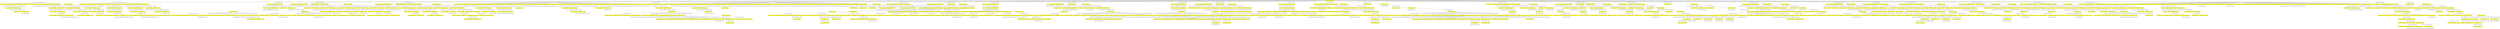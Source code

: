 digraph {nodecdf7cd9594ad44c6a8752987550eac6e [label="[], V: 0.011, N: 1500, P: 0.00, U: 0.000", shape="box", fillcolor=yellow, style=filled];
node370b3d27ae3c4d59b7169fa900713240 [label="[35], V: 0.027, N: 47, P: 0.00, U: 0.027", shape="box"];
node13f1c5a97c37411daf05aff8bec8048b [label="[29,19], V: -0.016, N: 1, P: 0.04, U: 0.036", shape="box", fillcolor=yellow, style=filled];
node370b3d27ae3c4d59b7169fa900713240 -> node13f1c5a97c37411daf05aff8bec8048b;
nodefa6f73f3d2e24c39ad580ea2c8523727 [label="[29,23], V: 0.006, N: 10, P: 0.05, U: 0.068", shape="box", fillcolor=yellow, style=filled];
node55fcfb2a09314cd3b9488756bc7089a3 [label="[19], V: -0.029, N: 1, P: 0.00, U: -0.029", shape="box"];
nodefa6f73f3d2e24c39ad580ea2c8523727 -> node55fcfb2a09314cd3b9488756bc7089a3;
node5f91257bc67948c881cc8750785724d7 [label="[8], V: -0.002, N: 8, P: 0.30, U: 0.852", shape="box"];
node86ccdb2ed3034fb5982309e5b4999d7d [label="[51], V: -0.014, N: 1, P: 0.00, U: -0.013", shape="box", fillcolor=yellow, style=filled];
node5f91257bc67948c881cc8750785724d7 -> node86ccdb2ed3034fb5982309e5b4999d7d;
node758c4eb192d64606b3062d0e3840def5 [label="[27], V: 0.005, N: 6, P: 0.77, U: 2.348", shape="box", fillcolor=yellow, style=filled];
node78ebec3d2ee14492ab87afbba411c5df [label="[33], V: -0.037, N: 1, P: 0.00, U: -0.033", shape="box"];
node758c4eb192d64606b3062d0e3840def5 -> node78ebec3d2ee14492ab87afbba411c5df;
node389a14828aa34ab9ab76c32f47725fe0 [label="[56], V: -0.026, N: 4, P: 0.99, U: 3.267", shape="box"];
nodeef0671547cd04a428de426958bd8ca03 [label="[33], V: -0.068, N: 1, P: 0.24, U: 0.775", shape="box", fillcolor=yellow, style=filled];
node389a14828aa34ab9ab76c32f47725fe0 -> nodeef0671547cd04a428de426958bd8ca03;
node1447ec311a5844eea47a7c27ee0d92d3 [label="[5], V: 0.080, N: 2, P: 0.43, U: 1.639", shape="box", fillcolor=yellow, style=filled];
node224fc11ec0cd4837926614fb1ac2d2a3 [label="[0,33], V: 0.051, N: 1, P: 0.08, U: 0.000", shape="box"];
node1447ec311a5844eea47a7c27ee0d92d3 -> node224fc11ec0cd4837926614fb1ac2d2a3;
node389a14828aa34ab9ab76c32f47725fe0 -> node1447ec311a5844eea47a7c27ee0d92d3;
node758c4eb192d64606b3062d0e3840def5 -> node389a14828aa34ab9ab76c32f47725fe0;
node5f91257bc67948c881cc8750785724d7 -> node758c4eb192d64606b3062d0e3840def5;
nodefa6f73f3d2e24c39ad580ea2c8523727 -> node5f91257bc67948c881cc8750785724d7;
node370b3d27ae3c4d59b7169fa900713240 -> nodefa6f73f3d2e24c39ad580ea2c8523727;
nodefa2d80ac613d4802a7927914fccc1450 [label="[29,28], V: -0.028, N: 2, P: 0.05, U: 0.043", shape="box", fillcolor=yellow, style=filled];
node739acf725e114985be0ad647094423b9 [label="[19], V: -0.093, N: 1, P: 0.00, U: 0.000", shape="box"];
nodefa2d80ac613d4802a7927914fccc1450 -> node739acf725e114985be0ad647094423b9;
node370b3d27ae3c4d59b7169fa900713240 -> nodefa2d80ac613d4802a7927914fccc1450;
node246ace094a504defaf5b6d48ec689165 [label="[29,14], V: -0.119, N: 1, P: 0.04, U: -0.055", shape="box", fillcolor=yellow, style=filled];
node370b3d27ae3c4d59b7169fa900713240 -> node246ace094a504defaf5b6d48ec689165;
node3c9888133e48488692c24b4fee20c522 [label="[29,8], V: -0.015, N: 1, P: 0.05, U: 0.052", shape="box", fillcolor=yellow, style=filled];
node370b3d27ae3c4d59b7169fa900713240 -> node3c9888133e48488692c24b4fee20c522;
nodebc71d353ecef47049720e69bd7d75d69 [label="[29,2], V: -0.077, N: 3, P: 0.04, U: -0.020", shape="box", fillcolor=yellow, style=filled];
node2dba967b3b3a403ca5f3f658c29e473f [label="[23], V: 0.015, N: 1, P: 0.07, U: 0.234", shape="box"];
nodebc71d353ecef47049720e69bd7d75d69 -> node2dba967b3b3a403ca5f3f658c29e473f;
node9d6f79228d214805b728e45ab52b1eb7 [label="[14], V: -0.247, N: 1, P: 0.33, U: 1.116", shape="box"];
nodebc71d353ecef47049720e69bd7d75d69 -> node9d6f79228d214805b728e45ab52b1eb7;
node370b3d27ae3c4d59b7169fa900713240 -> nodebc71d353ecef47049720e69bd7d75d69;
node9eeb69d461834c1fb321a276a34c7f17 [label="[29,27], V: -0.034, N: 15, P: 0.05, U: 0.033", shape="box", fillcolor=yellow, style=filled];
node3279cd588f77497889c7b8eda010a432 [label="[23], V: 0.070, N: 1, P: 0.10, U: 0.312", shape="box"];
node9eeb69d461834c1fb321a276a34c7f17 -> node3279cd588f77497889c7b8eda010a432;
node169d09db83c449288b70e8a568bfaf9e [label="[28], V: 0.048, N: 13, P: 0.29, U: 0.705", shape="box"];
node6c4f2fbe120d44068dad56adcac639a8 [label="[19], V: 0.004, N: 1, P: 0.00, U: 0.004", shape="box", fillcolor=yellow, style=filled];
node169d09db83c449288b70e8a568bfaf9e -> node6c4f2fbe120d44068dad56adcac639a8;
nodebbbfac30eb904e11a7b86bd7492ef3af [label="[8], V: -0.057, N: 11, P: 0.38, U: 0.982", shape="box", fillcolor=yellow, style=filled];
nodefc1029ca5d61406591e492577763d1b1 [label="[12], V: 0.252, N: 1, P: 0.00, U: 0.256", shape="box"];
nodebbbfac30eb904e11a7b86bd7492ef3af -> nodefc1029ca5d61406591e492577763d1b1;
node204b921c1a8c487c8b22d78be01769dd [label="[56], V: 0.091, N: 9, P: 0.99, U: 2.715", shape="box"];
node55f457d5e40e4d8caa8171c0e2b39c04 [label="[12], V: 0.247, N: 1, P: 0.25, U: 0.977", shape="box", fillcolor=yellow, style=filled];
node204b921c1a8c487c8b22d78be01769dd -> node55f457d5e40e4d8caa8171c0e2b39c04;
node84a78784e9fb4f99a6572abbc2fe2fc4 [label="[1], V: -0.155, N: 7, P: 0.40, U: 1.094", shape="box", fillcolor=yellow, style=filled];
node6ad64378745f4cc694836feac87ae6d2 [label="[12,5], V: 0.305, N: 6, P: 0.10, U: 0.556", shape="box"];
nodee78b51c5fbdc4bc4b187cc41c0e181d3 [label="[0,9], V: -0.317, N: 1, P: 0.11, U: 0.053", shape="box", fillcolor=yellow, style=filled];
node6ad64378745f4cc694836feac87ae6d2 -> nodee78b51c5fbdc4bc4b187cc41c0e181d3;
nodef407fe7698eb4b9f9b1c122109cd0629 [label="[0,13], V: -0.592, N: 1, P: 0.11, U: -0.221", shape="box", fillcolor=yellow, style=filled];
node6ad64378745f4cc694836feac87ae6d2 -> nodef407fe7698eb4b9f9b1c122109cd0629;
nodecf94dedb45ed4e26927dd90038649184 [label="[0,48], V: -0.183, N: 3, P: 0.11, U: 0.421", shape="box", fillcolor=yellow, style=filled];
node6e5609792ac84ca4a78be201405543a4 [label="[59,43,9], V: -0.349, N: 1, P: 0.14, U: 0.128", shape="box"];
nodecf94dedb45ed4e26927dd90038649184 -> node6e5609792ac84ca4a78be201405543a4;
node6061e8d0e46c4d2b9cbf55166247fcd0 [label="[59,43,13], V: -0.650, N: 1, P: 0.14, U: 0.476", shape="box"];
nodecf94dedb45ed4e26927dd90038649184 -> node6061e8d0e46c4d2b9cbf55166247fcd0;
node6ad64378745f4cc694836feac87ae6d2 -> nodecf94dedb45ed4e26927dd90038649184;
node84a78784e9fb4f99a6572abbc2fe2fc4 -> node6ad64378745f4cc694836feac87ae6d2;
node204b921c1a8c487c8b22d78be01769dd -> node84a78784e9fb4f99a6572abbc2fe2fc4;
nodebbbfac30eb904e11a7b86bd7492ef3af -> node204b921c1a8c487c8b22d78be01769dd;
node169d09db83c449288b70e8a568bfaf9e -> nodebbbfac30eb904e11a7b86bd7492ef3af;
node9eeb69d461834c1fb321a276a34c7f17 -> node169d09db83c449288b70e8a568bfaf9e;
node370b3d27ae3c4d59b7169fa900713240 -> node9eeb69d461834c1fb321a276a34c7f17;
node81a4fc98ceca4e02bfdca563294df1fe [label="[29,56], V: -0.029, N: 13, P: 0.04, U: 0.029", shape="box", fillcolor=yellow, style=filled];
nodece435d48dd8a4a1d9b68f1a23b49cc5c [label="[23], V: 0.049, N: 1, P: 0.08, U: 0.242", shape="box"];
node81a4fc98ceca4e02bfdca563294df1fe -> nodece435d48dd8a4a1d9b68f1a23b49cc5c;
node68f6863092654978a3e2b02601362577 [label="[28], V: 0.042, N: 11, P: 0.28, U: 0.714", shape="box"];
node3a8f0e2e784c48408cbe459e33654421 [label="[19], V: 0.014, N: 1, P: 0.00, U: 0.014", shape="box", fillcolor=yellow, style=filled];
node68f6863092654978a3e2b02601362577 -> node3a8f0e2e784c48408cbe459e33654421;
nodee1fc3928f7f3426b96c768b346e19a84 [label="[27], V: -0.053, N: 9, P: 0.35, U: 0.960", shape="box", fillcolor=yellow, style=filled];
node8b601ed70230404db1d31186c9667014 [label="[19], V: 0.010, N: 1, P: 0.00, U: 0.011", shape="box"];
nodee1fc3928f7f3426b96c768b346e19a84 -> node8b601ed70230404db1d31186c9667014;
node9b2ceadd93f94e8f8101d6ff7c355ca4 [label="[14], V: -0.149, N: 1, P: 0.40, U: 1.023", shape="box"];
nodee1fc3928f7f3426b96c768b346e19a84 -> node9b2ceadd93f94e8f8101d6ff7c355ca4;
noded4cde0c38fdf40bfaa8f5ec0563c5a4e [label="[8], V: 0.045, N: 6, P: 0.45, U: 1.249", shape="box"];
node50ecf38c8da246a19b6bfff34f29a4b9 [label="[12], V: 0.247, N: 1, P: 0.25, U: 1.075", shape="box", fillcolor=yellow, style=filled];
noded4cde0c38fdf40bfaa8f5ec0563c5a4e -> node50ecf38c8da246a19b6bfff34f29a4b9;
node2fa90da50ed9470b9dad62a7311545da [label="[1], V: -0.134, N: 4, P: 0.40, U: 1.342", shape="box", fillcolor=yellow, style=filled];
node358e32b5f6cc4c4db4514298c671f9e3 [label="[12,5], V: 0.427, N: 3, P: 0.10, U: 0.698", shape="box"];
node940e7198ed7a433c8396f6c3a7563c85 [label="[0,9], V: -0.317, N: 1, P: 0.11, U: 0.053", shape="box", fillcolor=yellow, style=filled];
node358e32b5f6cc4c4db4514298c671f9e3 -> node940e7198ed7a433c8396f6c3a7563c85;
nodeaa57853c312647f68a5b8ecb6c34fba1 [label="[0,13], V: -0.592, N: 1, P: 0.11, U: 0.370", shape="box", fillcolor=yellow, style=filled];
node358e32b5f6cc4c4db4514298c671f9e3 -> nodeaa57853c312647f68a5b8ecb6c34fba1;
node2fa90da50ed9470b9dad62a7311545da -> node358e32b5f6cc4c4db4514298c671f9e3;
noded4cde0c38fdf40bfaa8f5ec0563c5a4e -> node2fa90da50ed9470b9dad62a7311545da;
nodee1fc3928f7f3426b96c768b346e19a84 -> noded4cde0c38fdf40bfaa8f5ec0563c5a4e;
node68f6863092654978a3e2b02601362577 -> nodee1fc3928f7f3426b96c768b346e19a84;
node81a4fc98ceca4e02bfdca563294df1fe -> node68f6863092654978a3e2b02601362577;
node370b3d27ae3c4d59b7169fa900713240 -> node81a4fc98ceca4e02bfdca563294df1fe;
nodecdf7cd9594ad44c6a8752987550eac6e -> node370b3d27ae3c4d59b7169fa900713240;
node70f273f0e2144a258ae69767c0cd26c2 [label="[29], V: 0.028, N: 60, P: 0.00, U: 0.028", shape="box"];
node9dc6ca8d5f254ba28d86ffecf3e93582 [label="[35,19], V: -0.016, N: 1, P: 0.03, U: 0.028", shape="box", fillcolor=yellow, style=filled];
node70f273f0e2144a258ae69767c0cd26c2 -> node9dc6ca8d5f254ba28d86ffecf3e93582;
nodeb4243886744a4a81b20972c9d3c2f562 [label="[35,23], V: -0.020, N: 11, P: 0.05, U: 0.047", shape="box", fillcolor=yellow, style=filled];
node9ddf478fa96b491aa81cc03fa9d2be58 [label="[19], V: -0.029, N: 1, P: 0.00, U: -0.029", shape="box"];
nodeb4243886744a4a81b20972c9d3c2f562 -> node9ddf478fa96b491aa81cc03fa9d2be58;
nodeadae97addd8548ba96eacd626046ba28 [label="[8], V: 0.029, N: 9, P: 0.30, U: 0.815", shape="box"];
node38087b7251554e39971e9cf9acf7a96b [label="[51], V: -0.014, N: 1, P: 0.00, U: -0.013", shape="box", fillcolor=yellow, style=filled];
nodeadae97addd8548ba96eacd626046ba28 -> node38087b7251554e39971e9cf9acf7a96b;
node3100ced10d6f40eda5dc8049bdd632b1 [label="[27], V: -0.036, N: 7, P: 0.77, U: 2.263", shape="box", fillcolor=yellow, style=filled];
nodec708701c2ac145d983b63858b731be50 [label="[33], V: -0.037, N: 1, P: 0.00, U: -0.033", shape="box"];
node3100ced10d6f40eda5dc8049bdd632b1 -> nodec708701c2ac145d983b63858b731be50;
node668926e0aff34ca291d311aa239a04f9 [label="[56], V: 0.036, N: 5, P: 0.99, U: 3.122", shape="box"];
node04ecfce0907d47369ef53d1215f925d4 [label="[33], V: -0.068, N: 1, P: 0.24, U: 0.758", shape="box", fillcolor=yellow, style=filled];
node668926e0aff34ca291d311aa239a04f9 -> node04ecfce0907d47369ef53d1215f925d4;
nodec0009de454c944c68bf9380d7c4f7b87 [label="[5], V: -0.042, N: 3, P: 0.43, U: 1.579", shape="box", fillcolor=yellow, style=filled];
nodee5174e782ef342bdb2fdb9a1eb99af23 [label="[0,33], V: 0.168, N: 2, P: 0.08, U: 0.329", shape="box"];
node22dd4ebe163d4db58a7d752dfc14dd28 [label="[38,9], V: -0.284, N: 1, P: 0.11, U: 0.000", shape="box", fillcolor=yellow, style=filled];
nodee5174e782ef342bdb2fdb9a1eb99af23 -> node22dd4ebe163d4db58a7d752dfc14dd28;
nodec0009de454c944c68bf9380d7c4f7b87 -> nodee5174e782ef342bdb2fdb9a1eb99af23;
node668926e0aff34ca291d311aa239a04f9 -> nodec0009de454c944c68bf9380d7c4f7b87;
node3100ced10d6f40eda5dc8049bdd632b1 -> node668926e0aff34ca291d311aa239a04f9;
nodeadae97addd8548ba96eacd626046ba28 -> node3100ced10d6f40eda5dc8049bdd632b1;
nodeb4243886744a4a81b20972c9d3c2f562 -> nodeadae97addd8548ba96eacd626046ba28;
node70f273f0e2144a258ae69767c0cd26c2 -> nodeb4243886744a4a81b20972c9d3c2f562;
node444fd0cd3140453598041638d45c6e69 [label="[35,28], V: -0.028, N: 2, P: 0.05, U: 0.041", shape="box", fillcolor=yellow, style=filled];
node33f790f700f4479db6dec2b59e14c719 [label="[19], V: -0.093, N: 1, P: 0.00, U: 0.000", shape="box"];
node444fd0cd3140453598041638d45c6e69 -> node33f790f700f4479db6dec2b59e14c719;
node70f273f0e2144a258ae69767c0cd26c2 -> node444fd0cd3140453598041638d45c6e69;
noded1f492dc4f304d2cb1c42d939d7c4c45 [label="[35,14], V: -0.119, N: 1, P: 0.05, U: -0.060", shape="box", fillcolor=yellow, style=filled];
node70f273f0e2144a258ae69767c0cd26c2 -> noded1f492dc4f304d2cb1c42d939d7c4c45;
node5d0dee26526246f49957e95f6354b0c9 [label="[35,8], V: -0.024, N: 15, P: 0.05, U: 0.043", shape="box", fillcolor=yellow, style=filled];
node31e2cc98cfae4c5fafa79dc6ffae9089 [label="[23], V: -0.000, N: 1, P: 0.12, U: 0.281", shape="box"];
node5d0dee26526246f49957e95f6354b0c9 -> node31e2cc98cfae4c5fafa79dc6ffae9089;
node68e47adb508b4b4fa0bf6286d48ba94f [label="[28], V: 0.024, N: 13, P: 0.42, U: 0.987", shape="box"];
node4471b57a20cf44d19bd5602d66a4628e [label="[17], V: 0.297, N: 1, P: 0.00, U: 0.298", shape="box", fillcolor=yellow, style=filled];
node68e47adb508b4b4fa0bf6286d48ba94f -> node4471b57a20cf44d19bd5602d66a4628e;
node16cfe51ad56542d4b772fe8b408a47a5 [label="[27], V: -0.057, N: 11, P: 0.78, U: 2.004", shape="box", fillcolor=yellow, style=filled];
nodec9bea514123a4911999dceb6d606f655 [label="[12], V: 0.252, N: 1, P: 0.00, U: 0.256", shape="box"];
node16cfe51ad56542d4b772fe8b408a47a5 -> nodec9bea514123a4911999dceb6d606f655;
node08a7566dc975412f89148e5ff20ffd1f [label="[56], V: 0.091, N: 9, P: 0.99, U: 2.715", shape="box"];
node134a6eaa306d438baf4afdc1da955c01 [label="[12], V: 0.247, N: 1, P: 0.25, U: 0.977", shape="box", fillcolor=yellow, style=filled];
node08a7566dc975412f89148e5ff20ffd1f -> node134a6eaa306d438baf4afdc1da955c01;
node16c860ebd13546ccbf8c9c3959d03896 [label="[1], V: -0.155, N: 7, P: 0.40, U: 1.094", shape="box", fillcolor=yellow, style=filled];
node291a30869da84a2f81f3c0c3ad9d3f2f [label="[12,5], V: 0.305, N: 6, P: 0.10, U: 0.556", shape="box"];
nodea43e35ef004543f3891482fe6e7a168c [label="[0,9], V: -0.317, N: 1, P: 0.11, U: 0.053", shape="box", fillcolor=yellow, style=filled];
node291a30869da84a2f81f3c0c3ad9d3f2f -> nodea43e35ef004543f3891482fe6e7a168c;
node2c44dff743254cb59c61ee2e2855367e [label="[0,13], V: -0.592, N: 1, P: 0.11, U: -0.221", shape="box", fillcolor=yellow, style=filled];
node291a30869da84a2f81f3c0c3ad9d3f2f -> node2c44dff743254cb59c61ee2e2855367e;
node4b2b3591bc1c4fb48f2d786901223b80 [label="[0,48], V: -0.183, N: 3, P: 0.11, U: 0.421", shape="box", fillcolor=yellow, style=filled];
node0dbd51522e334be88e0ef34978d09338 [label="[59,43,9], V: -0.349, N: 1, P: 0.14, U: 0.128", shape="box"];
node4b2b3591bc1c4fb48f2d786901223b80 -> node0dbd51522e334be88e0ef34978d09338;
nodee4cae903aa744d1986d0ff6507a89bca [label="[59,43,13], V: -0.650, N: 1, P: 0.14, U: 0.476", shape="box"];
node4b2b3591bc1c4fb48f2d786901223b80 -> nodee4cae903aa744d1986d0ff6507a89bca;
node291a30869da84a2f81f3c0c3ad9d3f2f -> node4b2b3591bc1c4fb48f2d786901223b80;
node16c860ebd13546ccbf8c9c3959d03896 -> node291a30869da84a2f81f3c0c3ad9d3f2f;
node08a7566dc975412f89148e5ff20ffd1f -> node16c860ebd13546ccbf8c9c3959d03896;
node16cfe51ad56542d4b772fe8b408a47a5 -> node08a7566dc975412f89148e5ff20ffd1f;
node68e47adb508b4b4fa0bf6286d48ba94f -> node16cfe51ad56542d4b772fe8b408a47a5;
node5d0dee26526246f49957e95f6354b0c9 -> node68e47adb508b4b4fa0bf6286d48ba94f;
node70f273f0e2144a258ae69767c0cd26c2 -> node5d0dee26526246f49957e95f6354b0c9;
nodef518cd00e4294c2dbdc8d109ce56a112 [label="[35,2], V: 0.002, N: 1, P: 0.04, U: 0.051", shape="box", fillcolor=yellow, style=filled];
node70f273f0e2144a258ae69767c0cd26c2 -> nodef518cd00e4294c2dbdc8d109ce56a112;
node8f2489776d0c409c8efbb98b8f493d4d [label="[35,27], V: -0.034, N: 15, P: 0.05, U: 0.034", shape="box", fillcolor=yellow, style=filled];
node86ea35e4d28145ffadeeeff908485571 [label="[23], V: 0.070, N: 1, P: 0.10, U: 0.312", shape="box"];
node8f2489776d0c409c8efbb98b8f493d4d -> node86ea35e4d28145ffadeeeff908485571;
nodebdf8a18291884066ac0e33b864825862 [label="[28], V: 0.048, N: 13, P: 0.29, U: 0.705", shape="box"];
node52c8647f5a124de7ae18c7062d0bc3c5 [label="[19], V: 0.004, N: 1, P: 0.00, U: 0.004", shape="box", fillcolor=yellow, style=filled];
nodebdf8a18291884066ac0e33b864825862 -> node52c8647f5a124de7ae18c7062d0bc3c5;
node83867fc391fd43649d4755018e969641 [label="[8], V: -0.057, N: 11, P: 0.38, U: 0.982", shape="box", fillcolor=yellow, style=filled];
nodeeaabd992c6a740f4ba1d4c176951ec84 [label="[12], V: 0.252, N: 1, P: 0.00, U: 0.256", shape="box"];
node83867fc391fd43649d4755018e969641 -> nodeeaabd992c6a740f4ba1d4c176951ec84;
node26162329ae6b40df81ae904186cdf11b [label="[56], V: 0.091, N: 9, P: 0.99, U: 2.715", shape="box"];
node3b977c56b05c4614b4b4f71e97fa94e0 [label="[12], V: 0.247, N: 1, P: 0.25, U: 0.977", shape="box", fillcolor=yellow, style=filled];
node26162329ae6b40df81ae904186cdf11b -> node3b977c56b05c4614b4b4f71e97fa94e0;
node005a6ecaa0ec4e198cf243a7fc7716d5 [label="[1], V: -0.155, N: 7, P: 0.40, U: 1.094", shape="box", fillcolor=yellow, style=filled];
nodead7b865f65144405af6bf3b97704ee51 [label="[12,5], V: 0.305, N: 6, P: 0.10, U: 0.556", shape="box"];
nodee3a1d47cab1344d783751f8eccf01079 [label="[0,9], V: -0.317, N: 1, P: 0.11, U: 0.053", shape="box", fillcolor=yellow, style=filled];
nodead7b865f65144405af6bf3b97704ee51 -> nodee3a1d47cab1344d783751f8eccf01079;
node7b02ceb36d344d85854b81a6a4276721 [label="[0,13], V: -0.592, N: 1, P: 0.11, U: -0.221", shape="box", fillcolor=yellow, style=filled];
nodead7b865f65144405af6bf3b97704ee51 -> node7b02ceb36d344d85854b81a6a4276721;
node80a962ea0b4e4ff58e716461ed5dab78 [label="[0,48], V: -0.183, N: 3, P: 0.11, U: 0.421", shape="box", fillcolor=yellow, style=filled];
nodea8dd1954717a43c4a3152b866358d8d2 [label="[59,43,9], V: -0.349, N: 1, P: 0.14, U: 0.128", shape="box"];
node80a962ea0b4e4ff58e716461ed5dab78 -> nodea8dd1954717a43c4a3152b866358d8d2;
nodeda70ece41ef1456791483d35ea2b65fc [label="[59,43,13], V: -0.650, N: 1, P: 0.14, U: 0.476", shape="box"];
node80a962ea0b4e4ff58e716461ed5dab78 -> nodeda70ece41ef1456791483d35ea2b65fc;
nodead7b865f65144405af6bf3b97704ee51 -> node80a962ea0b4e4ff58e716461ed5dab78;
node005a6ecaa0ec4e198cf243a7fc7716d5 -> nodead7b865f65144405af6bf3b97704ee51;
node26162329ae6b40df81ae904186cdf11b -> node005a6ecaa0ec4e198cf243a7fc7716d5;
node83867fc391fd43649d4755018e969641 -> node26162329ae6b40df81ae904186cdf11b;
nodebdf8a18291884066ac0e33b864825862 -> node83867fc391fd43649d4755018e969641;
node8f2489776d0c409c8efbb98b8f493d4d -> nodebdf8a18291884066ac0e33b864825862;
node70f273f0e2144a258ae69767c0cd26c2 -> node8f2489776d0c409c8efbb98b8f493d4d;
node4895d5dd7c64441f9b3b2e901fa829c4 [label="[35,56], V: -0.029, N: 13, P: 0.04, U: 0.025", shape="box", fillcolor=yellow, style=filled];
node770793a58ed54d7eb8f05e9af85b87ac [label="[23], V: 0.049, N: 1, P: 0.08, U: 0.242", shape="box"];
node4895d5dd7c64441f9b3b2e901fa829c4 -> node770793a58ed54d7eb8f05e9af85b87ac;
nodefab0158deda34811917a218774e82747 [label="[28], V: 0.042, N: 11, P: 0.28, U: 0.714", shape="box"];
node72da89646e184b0a953698997edd9b68 [label="[19], V: 0.014, N: 1, P: 0.00, U: 0.014", shape="box", fillcolor=yellow, style=filled];
nodefab0158deda34811917a218774e82747 -> node72da89646e184b0a953698997edd9b68;
nodebb24d4af1f314cdaa0f98e72e9528a37 [label="[27], V: -0.053, N: 9, P: 0.35, U: 0.960", shape="box", fillcolor=yellow, style=filled];
node694cbe1f7b26435bb6728477b7ea7443 [label="[19], V: 0.010, N: 1, P: 0.00, U: 0.011", shape="box"];
nodebb24d4af1f314cdaa0f98e72e9528a37 -> node694cbe1f7b26435bb6728477b7ea7443;
nodee77b823d899141f6b4a4e36ea08b4095 [label="[14], V: -0.149, N: 1, P: 0.40, U: 1.023", shape="box"];
nodebb24d4af1f314cdaa0f98e72e9528a37 -> nodee77b823d899141f6b4a4e36ea08b4095;
noded10be96e42794b7eb25f32af8f08ffbd [label="[8], V: 0.045, N: 6, P: 0.45, U: 1.249", shape="box"];
node238621e77102434fa246a65344a637de [label="[12], V: 0.247, N: 1, P: 0.25, U: 1.075", shape="box", fillcolor=yellow, style=filled];
noded10be96e42794b7eb25f32af8f08ffbd -> node238621e77102434fa246a65344a637de;
nodeb98eb5f7fed64e768495603534e97896 [label="[1], V: -0.134, N: 4, P: 0.40, U: 1.342", shape="box", fillcolor=yellow, style=filled];
node44a90e6388794e0193bbf7a53107d95a [label="[12,5], V: 0.427, N: 3, P: 0.10, U: 0.698", shape="box"];
nodeb8ca0f703d3549ca8f36d2dae90e8efe [label="[0,9], V: -0.317, N: 1, P: 0.11, U: 0.053", shape="box", fillcolor=yellow, style=filled];
node44a90e6388794e0193bbf7a53107d95a -> nodeb8ca0f703d3549ca8f36d2dae90e8efe;
nodef68c8cab1d5a4912844b1acc93c1b514 [label="[0,13], V: -0.592, N: 1, P: 0.11, U: 0.370", shape="box", fillcolor=yellow, style=filled];
node44a90e6388794e0193bbf7a53107d95a -> nodef68c8cab1d5a4912844b1acc93c1b514;
nodeb98eb5f7fed64e768495603534e97896 -> node44a90e6388794e0193bbf7a53107d95a;
noded10be96e42794b7eb25f32af8f08ffbd -> nodeb98eb5f7fed64e768495603534e97896;
nodebb24d4af1f314cdaa0f98e72e9528a37 -> noded10be96e42794b7eb25f32af8f08ffbd;
nodefab0158deda34811917a218774e82747 -> nodebb24d4af1f314cdaa0f98e72e9528a37;
node4895d5dd7c64441f9b3b2e901fa829c4 -> nodefab0158deda34811917a218774e82747;
node70f273f0e2144a258ae69767c0cd26c2 -> node4895d5dd7c64441f9b3b2e901fa829c4;
nodecdf7cd9594ad44c6a8752987550eac6e -> node70f273f0e2144a258ae69767c0cd26c2;
noded01aee13d5c24779a3d3d479e9543336 [label="[23], V: -0.032, N: 54, P: 0.24, U: 0.029", shape="box"];
node1432578fba0a4ff5b775c3aa25942e11 [label="[35], V: 0.026, N: 1, P: 0.00, U: 0.026", shape="box", fillcolor=yellow, style=filled];
noded01aee13d5c24779a3d3d479e9543336 -> node1432578fba0a4ff5b775c3aa25942e11;
node3f135c5675884bf2bbf2868920a3db53 [label="[28], V: 0.034, N: 52, P: 0.23, U: 0.345", shape="box", fillcolor=yellow, style=filled];
node7ac7611ec29a4452bddb949c90c3249a [label="[19], V: 0.121, N: 1, P: 0.00, U: 0.121", shape="box"];
node3f135c5675884bf2bbf2868920a3db53 -> node7ac7611ec29a4452bddb949c90c3249a;
nodedcb72cf8795c443da1c867d75cbbc20a [label="[8], V: -0.033, N: 28, P: 0.29, U: 0.363", shape="box"];
nodeab16343273f846d0b60cea11bf264396 [label="[33], V: 0.058, N: 1, P: 0.00, U: 0.058", shape="box", fillcolor=yellow, style=filled];
nodedcb72cf8795c443da1c867d75cbbc20a -> nodeab16343273f846d0b60cea11bf264396;
node6089273495b74da7b5480ee2385531e1 [label="[27], V: 0.036, N: 26, P: 0.72, U: 1.330", shape="box", fillcolor=yellow, style=filled];
nodeb3257c26dbd34654bf96cf25dcaa820a [label="[51], V: 0.033, N: 1, P: 0.00, U: 0.039", shape="box"];
node6089273495b74da7b5480ee2385531e1 -> nodeb3257c26dbd34654bf96cf25dcaa820a;
nodeb00b0d9f680c41758f91bc95c85fdaa8 [label="[56], V: -0.035, N: 24, P: 0.99, U: 1.848", shape="box"];
nodef6538620399b4525bda8d3cf56c48024 [label="[5], V: 0.037, N: 23, P: 0.96, U: 1.888", shape="box", fillcolor=yellow, style=filled];
node85b2de5038694906a201348b16c3698b [label="[0,9], V: -0.031, N: 6, P: 0.08, U: 0.135", shape="box"];
nodef1a8afd6d3234f54a4ba674041a30dd6 [label="[4,14,47], V: -0.095, N: 1, P: 0.13, U: 0.322", shape="box", fillcolor=yellow, style=filled];
node85b2de5038694906a201348b16c3698b -> nodef1a8afd6d3234f54a4ba674041a30dd6;
node84d92db1883f4875983890acfe14571e [label="[4,14,48], V: -0.104, N: 1, P: 0.13, U: 0.313", shape="box", fillcolor=yellow, style=filled];
node85b2de5038694906a201348b16c3698b -> node84d92db1883f4875983890acfe14571e;
nodebdd7ff98177f42588f70c3bcd1e380c9 [label="[4,14,57], V: -0.013, N: 1, P: 0.13, U: 0.404", shape="box", fillcolor=yellow, style=filled];
node85b2de5038694906a201348b16c3698b -> nodebdd7ff98177f42588f70c3bcd1e380c9;
node13cc9633200a44709291915853ee77c2 [label="[4,14,21], V: 0.202, N: 2, P: 0.12, U: 0.525", shape="box", fillcolor=yellow, style=filled];
nodee770f84186b14f1da3dc24c24fbaa403 [label="[26,31,25,19,2], V: 0.296, N: 1, P: 0.17, U: 0.000", shape="box"];
node13cc9633200a44709291915853ee77c2 -> nodee770f84186b14f1da3dc24c24fbaa403;
node85b2de5038694906a201348b16c3698b -> node13cc9633200a44709291915853ee77c2;
nodef6538620399b4525bda8d3cf56c48024 -> node85b2de5038694906a201348b16c3698b;
node4017a43e3923459ebb732c149f013066 [label="[0,4], V: -0.002, N: 1, P: 0.08, U: 0.165", shape="box"];
nodef6538620399b4525bda8d3cf56c48024 -> node4017a43e3923459ebb732c149f013066;
node155a84dcdd8c4e4b89462758747409c9 [label="[0,13], V: -0.021, N: 6, P: 0.08, U: 0.145", shape="box"];
node1fb23745addc4d9f8cf9946b05a488e9 [label="[19,2,47], V: -0.108, N: 1, P: 0.13, U: 0.308", shape="box", fillcolor=yellow, style=filled];
node155a84dcdd8c4e4b89462758747409c9 -> node1fb23745addc4d9f8cf9946b05a488e9;
nodee8e4bb81d0644aef8360dda818f58c55 [label="[19,2,48], V: -0.112, N: 1, P: 0.13, U: 0.305", shape="box", fillcolor=yellow, style=filled];
node155a84dcdd8c4e4b89462758747409c9 -> nodee8e4bb81d0644aef8360dda818f58c55;
nodeb75c3deac23e4978a95b66ab88a982a0 [label="[19,2,57], V: -0.028, N: 1, P: 0.13, U: 0.389", shape="box", fillcolor=yellow, style=filled];
node155a84dcdd8c4e4b89462758747409c9 -> nodeb75c3deac23e4978a95b66ab88a982a0;
nodea759b38ba0ca4082935e801d9a0a834b [label="[19,2,21], V: 0.186, N: 2, P: 0.12, U: 0.581", shape="box", fillcolor=yellow, style=filled];
node128ba9a34eb147b298f7bd15f9ad2c1e [label="[26,31,25,14,4], V: 0.208, N: 1, P: 0.17, U: 0.000", shape="box"];
nodea759b38ba0ca4082935e801d9a0a834b -> node128ba9a34eb147b298f7bd15f9ad2c1e;
node155a84dcdd8c4e4b89462758747409c9 -> nodea759b38ba0ca4082935e801d9a0a834b;
nodef6538620399b4525bda8d3cf56c48024 -> node155a84dcdd8c4e4b89462758747409c9;
node32ef416340d84a6d9e7c6797ab6a8a28 [label="[0,19], V: 0.464, N: 1, P: 0.08, U: 0.166", shape="box"];
nodef6538620399b4525bda8d3cf56c48024 -> node32ef416340d84a6d9e7c6797ab6a8a28;
node4736d59a096d4d7aaacf6d1a31f93063 [label="[0,47], V: -0.039, N: 1, P: 0.08, U: 0.127", shape="box"];
nodef6538620399b4525bda8d3cf56c48024 -> node4736d59a096d4d7aaacf6d1a31f93063;
node9ee0af6f6e3e4a4bb0011df68f6246c7 [label="[0,48], V: -0.049, N: 1, P: 0.08, U: 0.117", shape="box"];
nodef6538620399b4525bda8d3cf56c48024 -> node9ee0af6f6e3e4a4bb0011df68f6246c7;
nodee60f39bb143e47d4b57c7315a5372ab9 [label="[0,57], V: -0.010, N: 6, P: 0.08, U: 0.156", shape="box"];
node3fdbb575de8f4ebfae4647007e02d87b [label="[51,49], V: 0.021, N: 5, P: 0.15, U: 0.499", shape="box", fillcolor=yellow, style=filled];
nodec71684501574451194f5e923c3272448 [label="[50,9], V: -0.022, N: 1, P: 0.09, U: 0.293", shape="box"];
node3fdbb575de8f4ebfae4647007e02d87b -> nodec71684501574451194f5e923c3272448;
node5a1a47b62e964a059a17af79562b3e1c [label="[50,13], V: -0.009, N: 3, P: 0.09, U: 0.380", shape="box"];
nodeb4f674fb3fa34809bdf7c8c38b86470d [label="[19,2,47], V: -0.048, N: 1, P: 0.14, U: 0.429", shape="box", fillcolor=yellow, style=filled];
node5a1a47b62e964a059a17af79562b3e1c -> nodeb4f674fb3fa34809bdf7c8c38b86470d;
node950008d186d147449322b50984b90ad5 [label="[19,2,48], V: 0.156, N: 1, P: 0.14, U: 0.476", shape="box", fillcolor=yellow, style=filled];
node5a1a47b62e964a059a17af79562b3e1c -> node950008d186d147449322b50984b90ad5;
node3fdbb575de8f4ebfae4647007e02d87b -> node5a1a47b62e964a059a17af79562b3e1c;
nodee60f39bb143e47d4b57c7315a5372ab9 -> node3fdbb575de8f4ebfae4647007e02d87b;
nodef6538620399b4525bda8d3cf56c48024 -> nodee60f39bb143e47d4b57c7315a5372ab9;
nodeb00b0d9f680c41758f91bc95c85fdaa8 -> nodef6538620399b4525bda8d3cf56c48024;
node6089273495b74da7b5480ee2385531e1 -> nodeb00b0d9f680c41758f91bc95c85fdaa8;
nodedcb72cf8795c443da1c867d75cbbc20a -> node6089273495b74da7b5480ee2385531e1;
node3f135c5675884bf2bbf2868920a3db53 -> nodedcb72cf8795c443da1c867d75cbbc20a;
nodef4ab91a824e84faa8d4e2e0f628fdbb4 [label="[27], V: -0.014, N: 22, P: 0.29, U: 0.372", shape="box"];
nodecb21a88938774faf80357f4c30eef188 [label="[19], V: 0.074, N: 1, P: 0.00, U: 0.074", shape="box", fillcolor=yellow, style=filled];
nodef4ab91a824e84faa8d4e2e0f628fdbb4 -> nodecb21a88938774faf80357f4c30eef188;
nodeaa7cfc12c00147fe8359144b15f740dc [label="[8], V: 0.016, N: 20, P: 0.40, U: 0.838", shape="box", fillcolor=yellow, style=filled];
node62d81ca2f6c1419794e939bc2e7c9a3c [label="[51], V: 0.033, N: 1, P: 0.00, U: 0.040", shape="box"];
nodeaa7cfc12c00147fe8359144b15f740dc -> node62d81ca2f6c1419794e939bc2e7c9a3c;
nodee86e226b50704cd9bfe2d7d8847207fe [label="[56], V: -0.011, N: 18, P: 0.99, U: 2.084", shape="box"];
nodec7f09586367d4e19a585152055fbe7f2 [label="[5], V: 0.013, N: 17, P: 0.96, U: 2.144", shape="box", fillcolor=yellow, style=filled];
nodea71d1271057b4d8b81f4261e244a9b6e [label="[0,9], V: -0.031, N: 6, P: 0.08, U: 0.159", shape="box"];
node195b5f70bb5b4f5f9fdaba8ea0eb4206 [label="[4,14,47], V: -0.095, N: 1, P: 0.13, U: 0.322", shape="box", fillcolor=yellow, style=filled];
nodea71d1271057b4d8b81f4261e244a9b6e -> node195b5f70bb5b4f5f9fdaba8ea0eb4206;
node77ea951665764614802c7a6835240cb0 [label="[4,14,48], V: -0.104, N: 1, P: 0.13, U: 0.313", shape="box", fillcolor=yellow, style=filled];
nodea71d1271057b4d8b81f4261e244a9b6e -> node77ea951665764614802c7a6835240cb0;
node79947d40ae864587977c246d25a9bf7c [label="[4,14,57], V: -0.013, N: 1, P: 0.13, U: 0.404", shape="box", fillcolor=yellow, style=filled];
nodea71d1271057b4d8b81f4261e244a9b6e -> node79947d40ae864587977c246d25a9bf7c;
noded202c99fe0d943859a462f7f08cfeab9 [label="[4,14,21], V: 0.202, N: 2, P: 0.12, U: 0.525", shape="box", fillcolor=yellow, style=filled];
node02aae69b7c8a42e68630ff49364b2597 [label="[26,31,25,19,2], V: 0.296, N: 1, P: 0.17, U: 0.000", shape="box"];
noded202c99fe0d943859a462f7f08cfeab9 -> node02aae69b7c8a42e68630ff49364b2597;
nodea71d1271057b4d8b81f4261e244a9b6e -> noded202c99fe0d943859a462f7f08cfeab9;
nodec7f09586367d4e19a585152055fbe7f2 -> nodea71d1271057b4d8b81f4261e244a9b6e;
nodec0e666a62d264903a5abcdca032de8aa [label="[0,13], V: -0.021, N: 6, P: 0.08, U: 0.169", shape="box"];
node648cf2dd82f54b0c8a7d3ba88d034ed3 [label="[19,2,47], V: -0.108, N: 1, P: 0.13, U: 0.308", shape="box", fillcolor=yellow, style=filled];
nodec0e666a62d264903a5abcdca032de8aa -> node648cf2dd82f54b0c8a7d3ba88d034ed3;
node46a20f98c69a49c98fde7bc444edf473 [label="[19,2,48], V: -0.112, N: 1, P: 0.13, U: 0.305", shape="box", fillcolor=yellow, style=filled];
nodec0e666a62d264903a5abcdca032de8aa -> node46a20f98c69a49c98fde7bc444edf473;
nodee44188f95ea34d008eb7c5eeae509111 [label="[19,2,57], V: -0.028, N: 1, P: 0.13, U: 0.389", shape="box", fillcolor=yellow, style=filled];
nodec0e666a62d264903a5abcdca032de8aa -> nodee44188f95ea34d008eb7c5eeae509111;
nodeb0143f78f0ac42c69d155143b338fc97 [label="[19,2,21], V: 0.186, N: 2, P: 0.12, U: 0.581", shape="box", fillcolor=yellow, style=filled];
node94fd298a2b354cbf977c534d63a50047 [label="[26,31,25,14,4], V: 0.208, N: 1, P: 0.17, U: 0.000", shape="box"];
nodeb0143f78f0ac42c69d155143b338fc97 -> node94fd298a2b354cbf977c534d63a50047;
nodec0e666a62d264903a5abcdca032de8aa -> nodeb0143f78f0ac42c69d155143b338fc97;
nodec7f09586367d4e19a585152055fbe7f2 -> nodec0e666a62d264903a5abcdca032de8aa;
node6b91cb2d6b134f7e94bd8e8f0c343044 [label="[0,47], V: -0.039, N: 1, P: 0.08, U: 0.150", shape="box"];
nodec7f09586367d4e19a585152055fbe7f2 -> node6b91cb2d6b134f7e94bd8e8f0c343044;
node895ab1ea06744c13bfd32ed2f413421e [label="[0,48], V: -0.049, N: 1, P: 0.08, U: 0.141", shape="box"];
nodec7f09586367d4e19a585152055fbe7f2 -> node895ab1ea06744c13bfd32ed2f413421e;
node6a963813746742d7a2527fd72e4abd2c [label="[0,57], V: 0.055, N: 2, P: 0.08, U: 0.237", shape="box"];
node0a5cf283105a4e6fac8789610024acda [label="[51,49], V: -0.062, N: 1, P: 0.15, U: 0.000", shape="box", fillcolor=yellow, style=filled];
node6a963813746742d7a2527fd72e4abd2c -> node0a5cf283105a4e6fac8789610024acda;
nodec7f09586367d4e19a585152055fbe7f2 -> node6a963813746742d7a2527fd72e4abd2c;
nodee86e226b50704cd9bfe2d7d8847207fe -> nodec7f09586367d4e19a585152055fbe7f2;
nodeaa7cfc12c00147fe8359144b15f740dc -> nodee86e226b50704cd9bfe2d7d8847207fe;
nodef4ab91a824e84faa8d4e2e0f628fdbb4 -> nodeaa7cfc12c00147fe8359144b15f740dc;
node3f135c5675884bf2bbf2868920a3db53 -> nodef4ab91a824e84faa8d4e2e0f628fdbb4;
noded01aee13d5c24779a3d3d479e9543336 -> node3f135c5675884bf2bbf2868920a3db53;
nodecdf7cd9594ad44c6a8752987550eac6e -> noded01aee13d5c24779a3d3d479e9543336;
nodea9d8f248900a4090a590d6e2380e89be [label="[34], V: 0.014, N: 54, P: 0.01, U: 0.016", shape="box"];
nodef44e49ee168b46e1b7643cfa6f55d4bc [label="[40,19], V: 0.011, N: 1, P: 0.04, U: 0.059", shape="box", fillcolor=yellow, style=filled];
nodea9d8f248900a4090a590d6e2380e89be -> nodef44e49ee168b46e1b7643cfa6f55d4bc;
nodeb38c4480b0b1425e8316d8c312d4ed83 [label="[40,23], V: 0.046, N: 3, P: 0.04, U: 0.088", shape="box", fillcolor=yellow, style=filled];
node3361bfdeeee44d178ff6dc604035d36c [label="[19], V: -0.028, N: 1, P: 0.00, U: -0.028", shape="box"];
nodeb38c4480b0b1425e8316d8c312d4ed83 -> node3361bfdeeee44d178ff6dc604035d36c;
nodeaea51aae255a44f5af18f4ceffb46c38 [label="[27], V: 0.079, N: 1, P: 0.29, U: 0.961", shape="box"];
nodeb38c4480b0b1425e8316d8c312d4ed83 -> nodeaea51aae255a44f5af18f4ceffb46c38;
nodea9d8f248900a4090a590d6e2380e89be -> nodeb38c4480b0b1425e8316d8c312d4ed83;
node54df28073b9847f2b054bf88716a6729 [label="[40,28], V: -0.032, N: 12, P: 0.05, U: 0.032", shape="box", fillcolor=yellow, style=filled];
node19052c5822154d8cab3ee94c4b695070 [label="[19], V: -0.060, N: 1, P: 0.00, U: -0.060", shape="box"];
node54df28073b9847f2b054bf88716a6729 -> node19052c5822154d8cab3ee94c4b695070;
node6510896eb2fa4ace872be1d6d912cbfd [label="[27], V: 0.045, N: 10, P: 0.30, U: 0.783", shape="box"];
noded6223295332148e8bbb65509326608a6 [label="[19], V: 0.046, N: 1, P: 0.00, U: 0.047", shape="box", fillcolor=yellow, style=filled];
node6510896eb2fa4ace872be1d6d912cbfd -> noded6223295332148e8bbb65509326608a6;
node99ca704ca1b346adb7dcf10a0859d5e0 [label="[8], V: -0.057, N: 8, P: 0.39, U: 1.113", shape="box", fillcolor=yellow, style=filled];
node1b9c7d0d04324c6f8afdd1cf3a909690 [label="[12], V: -0.064, N: 1, P: 0.00, U: -0.058", shape="box"];
node99ca704ca1b346adb7dcf10a0859d5e0 -> node1b9c7d0d04324c6f8afdd1cf3a909690;
node563ac46e011746568a87723de473331d [label="[56], V: 0.059, N: 6, P: 0.99, U: 2.976", shape="box"];
nodea4dd13314e434a1c9ab2a5ae4fe9b88c [label="[12], V: -0.013, N: 1, P: 0.27, U: 0.896", shape="box", fillcolor=yellow, style=filled];
node563ac46e011746568a87723de473331d -> nodea4dd13314e434a1c9ab2a5ae4fe9b88c;
nodee7c2cf9c41774c5c9b7dee5680f37aba [label="[1], V: -0.093, N: 4, P: 0.34, U: 1.203", shape="box", fillcolor=yellow, style=filled];
node30e8210d3d1c4e0a908fdd91a0332518 [label="[12,5], V: 0.335, N: 3, P: 0.10, U: 0.562", shape="box"];
node32b1f686156d42598316a4df8427f297 [label="[0,9], V: -0.087, N: 1, P: 0.11, U: 0.283", shape="box", fillcolor=yellow, style=filled];
node30e8210d3d1c4e0a908fdd91a0332518 -> node32b1f686156d42598316a4df8427f297;
node14c7f0555dac4175a52ba639fe69d284 [label="[0,13], V: -0.589, N: 1, P: 0.11, U: 0.371", shape="box", fillcolor=yellow, style=filled];
node30e8210d3d1c4e0a908fdd91a0332518 -> node14c7f0555dac4175a52ba639fe69d284;
nodee7c2cf9c41774c5c9b7dee5680f37aba -> node30e8210d3d1c4e0a908fdd91a0332518;
node563ac46e011746568a87723de473331d -> nodee7c2cf9c41774c5c9b7dee5680f37aba;
node99ca704ca1b346adb7dcf10a0859d5e0 -> node563ac46e011746568a87723de473331d;
node6510896eb2fa4ace872be1d6d912cbfd -> node99ca704ca1b346adb7dcf10a0859d5e0;
node54df28073b9847f2b054bf88716a6729 -> node6510896eb2fa4ace872be1d6d912cbfd;
nodea9d8f248900a4090a590d6e2380e89be -> node54df28073b9847f2b054bf88716a6729;
nodea1f8f9f0eeab4ac0bab40ecc2a689438 [label="[40,8], V: -0.026, N: 12, P: 0.04, U: 0.034", shape="box", fillcolor=yellow, style=filled];
node1828fdf2bfaa46b5b2466574b138f099 [label="[23], V: 0.045, N: 1, P: 0.11, U: 0.324", shape="box"];
nodea1f8f9f0eeab4ac0bab40ecc2a689438 -> node1828fdf2bfaa46b5b2466574b138f099;
node8f8ea61f7e7640b8a340b378000babcc [label="[27], V: 0.045, N: 10, P: 0.40, U: 1.045", shape="box"];
node2598c036d29542a186311804b8234570 [label="[23], V: 0.039, N: 1, P: 0.20, U: 0.603", shape="box", fillcolor=yellow, style=filled];
node8f8ea61f7e7640b8a340b378000babcc -> node2598c036d29542a186311804b8234570;
node4ea4bbb69b9346dea193039d3096d43a [label="[28], V: -0.057, N: 8, P: 0.57, U: 1.629", shape="box", fillcolor=yellow, style=filled];
node822260aa537f4068b50f85ffd3f5c5bd [label="[12], V: -0.064, N: 1, P: 0.00, U: -0.058", shape="box"];
node4ea4bbb69b9346dea193039d3096d43a -> node822260aa537f4068b50f85ffd3f5c5bd;
node07e7cf154fb948f4892b2f3f7cc0e727 [label="[56], V: 0.059, N: 6, P: 0.99, U: 2.976", shape="box"];
nodebc71c43d1e3d476e919d9b88a8a42fba [label="[12], V: -0.013, N: 1, P: 0.27, U: 0.896", shape="box", fillcolor=yellow, style=filled];
node07e7cf154fb948f4892b2f3f7cc0e727 -> nodebc71c43d1e3d476e919d9b88a8a42fba;
nodefd89e5a22bb34000b7c05d33e6cdd3b6 [label="[1], V: -0.093, N: 4, P: 0.34, U: 1.203", shape="box", fillcolor=yellow, style=filled];
node90c7c6c419c74d3e9085b6d309cd5251 [label="[12,5], V: 0.335, N: 3, P: 0.10, U: 0.562", shape="box"];
nodebc46dbc3359b45f9aaf70cf8df92a37e [label="[0,9], V: -0.087, N: 1, P: 0.11, U: 0.283", shape="box", fillcolor=yellow, style=filled];
node90c7c6c419c74d3e9085b6d309cd5251 -> nodebc46dbc3359b45f9aaf70cf8df92a37e;
node54fcb16a6e304fb09c2df4c1f7cd2281 [label="[0,13], V: -0.589, N: 1, P: 0.11, U: 0.371", shape="box", fillcolor=yellow, style=filled];
node90c7c6c419c74d3e9085b6d309cd5251 -> node54fcb16a6e304fb09c2df4c1f7cd2281;
nodefd89e5a22bb34000b7c05d33e6cdd3b6 -> node90c7c6c419c74d3e9085b6d309cd5251;
node07e7cf154fb948f4892b2f3f7cc0e727 -> nodefd89e5a22bb34000b7c05d33e6cdd3b6;
node4ea4bbb69b9346dea193039d3096d43a -> node07e7cf154fb948f4892b2f3f7cc0e727;
node8f8ea61f7e7640b8a340b378000babcc -> node4ea4bbb69b9346dea193039d3096d43a;
nodea1f8f9f0eeab4ac0bab40ecc2a689438 -> node8f8ea61f7e7640b8a340b378000babcc;
nodea9d8f248900a4090a590d6e2380e89be -> nodea1f8f9f0eeab4ac0bab40ecc2a689438;
node2ccc09e384e3416a95ae1f902f3f5c2b [label="[40,27], V: -0.006, N: 25, P: 0.05, U: 0.055", shape="box", fillcolor=yellow, style=filled];
nodef79d3cc605c2415d847b284be97553f5 [label="[23], V: 0.079, N: 1, P: 0.12, U: 0.315", shape="box"];
node2ccc09e384e3416a95ae1f902f3f5c2b -> nodef79d3cc605c2415d847b284be97553f5;
node93f6209d7e0b43b793243bfd2109ffca [label="[28], V: -0.029, N: 8, P: 0.24, U: 0.423", shape="box"];
node4fd3d967be0048ec88f29f3a1fe0e545 [label="[19], V: 0.046, N: 1, P: 0.00, U: 0.047", shape="box", fillcolor=yellow, style=filled];
node93f6209d7e0b43b793243bfd2109ffca -> node4fd3d967be0048ec88f29f3a1fe0e545;
node0125bcdda14b40a99e7cbdb72a07ce08 [label="[8], V: 0.037, N: 6, P: 0.39, U: 1.163", shape="box", fillcolor=yellow, style=filled];
node502ea252ad7d4ae184a85df6f9024a2f [label="[12], V: -0.064, N: 1, P: 0.00, U: -0.058", shape="box"];
node0125bcdda14b40a99e7cbdb72a07ce08 -> node502ea252ad7d4ae184a85df6f9024a2f;
node8c19f09dbfc74a5c882608dfb950c735 [label="[56], V: -0.080, N: 4, P: 0.99, U: 3.294", shape="box"];
node817c945cb32541f6bf15abc1ea3dc4b7 [label="[12], V: -0.013, N: 1, P: 0.27, U: 0.951", shape="box", fillcolor=yellow, style=filled];
node8c19f09dbfc74a5c882608dfb950c735 -> node817c945cb32541f6bf15abc1ea3dc4b7;
nodebe800893024a4256870493a4e4ca62c4 [label="[1], V: 0.152, N: 2, P: 0.34, U: 1.174", shape="box", fillcolor=yellow, style=filled];
node162d7ef72a3c4976b445ddf895428046 [label="[12,5], V: 0.329, N: 1, P: 0.10, U: 0.000", shape="box"];
nodebe800893024a4256870493a4e4ca62c4 -> node162d7ef72a3c4976b445ddf895428046;
node8c19f09dbfc74a5c882608dfb950c735 -> nodebe800893024a4256870493a4e4ca62c4;
node0125bcdda14b40a99e7cbdb72a07ce08 -> node8c19f09dbfc74a5c882608dfb950c735;
node93f6209d7e0b43b793243bfd2109ffca -> node0125bcdda14b40a99e7cbdb72a07ce08;
node2ccc09e384e3416a95ae1f902f3f5c2b -> node93f6209d7e0b43b793243bfd2109ffca;
node4718e3a1841f41fda52fd20247fb0784 [label="[14], V: -0.054, N: 1, P: 0.24, U: 0.406", shape="box"];
node2ccc09e384e3416a95ae1f902f3f5c2b -> node4718e3a1841f41fda52fd20247fb0784;
nodeb973626c9813467cb40efbd09be92d8f [label="[8], V: 0.043, N: 14, P: 0.24, U: 0.456", shape="box"];
node30dee05cec54431c8bb2fdbd4d9cf76a [label="[23], V: 0.039, N: 1, P: 0.20, U: 0.532", shape="box", fillcolor=yellow, style=filled];
nodeb973626c9813467cb40efbd09be92d8f -> node30dee05cec54431c8bb2fdbd4d9cf76a;
node936fb0b0575a494096424ee7f32b02f1 [label="[28], V: -0.051, N: 12, P: 0.57, U: 1.404", shape="box", fillcolor=yellow, style=filled];
node13a945cedf384ab29b16875d785ffbd2 [label="[12], V: -0.064, N: 1, P: 0.00, U: -0.059", shape="box"];
node936fb0b0575a494096424ee7f32b02f1 -> node13a945cedf384ab29b16875d785ffbd2;
node43263a4384ab40b2bc110aacbdd382b0 [label="[56], V: 0.051, N: 10, P: 0.99, U: 2.596", shape="box"];
node9bb4b5d5caab458480987704aa11d6c8 [label="[12], V: -0.013, N: 1, P: 0.27, U: 0.758", shape="box", fillcolor=yellow, style=filled];
node43263a4384ab40b2bc110aacbdd382b0 -> node9bb4b5d5caab458480987704aa11d6c8;
node6f4a3f6862144a539ba3f7a03df88e14 [label="[1], V: -0.093, N: 4, P: 0.34, U: 0.867", shape="box", fillcolor=yellow, style=filled];
node856dcebc133b4d5eb958f725f64d705b [label="[12,5], V: 0.335, N: 3, P: 0.10, U: 0.562", shape="box"];
node24e5d12928b54d68a5182caac3a283c8 [label="[0,9], V: -0.087, N: 1, P: 0.11, U: 0.283", shape="box", fillcolor=yellow, style=filled];
node856dcebc133b4d5eb958f725f64d705b -> node24e5d12928b54d68a5182caac3a283c8;
nodeddcb02f86ea04d86b8f5fbbb0ab1e059 [label="[0,13], V: -0.589, N: 1, P: 0.11, U: 0.371", shape="box", fillcolor=yellow, style=filled];
node856dcebc133b4d5eb958f725f64d705b -> nodeddcb02f86ea04d86b8f5fbbb0ab1e059;
node6f4a3f6862144a539ba3f7a03df88e14 -> node856dcebc133b4d5eb958f725f64d705b;
node43263a4384ab40b2bc110aacbdd382b0 -> node6f4a3f6862144a539ba3f7a03df88e14;
node22d425a3910d4407877507d255855bcd [label="[5], V: -0.038, N: 4, P: 0.32, U: 1.027", shape="box", fillcolor=yellow, style=filled];
nodebab1ffe63c0948ac9272daefd0c4e9b8 [label="[0,12], V: 0.331, N: 3, P: 0.08, U: 0.514", shape="box"];
node7072a2b0f4e04b11ae7e2dbb5270a629 [label="[1,9], V: -0.020, N: 1, P: 0.11, U: 0.350", shape="box", fillcolor=yellow, style=filled];
nodebab1ffe63c0948ac9272daefd0c4e9b8 -> node7072a2b0f4e04b11ae7e2dbb5270a629;
nodea41fcbc8fa7f4fc98bb19bd324972000 [label="[1,13], V: -0.557, N: 1, P: 0.11, U: 0.371", shape="box", fillcolor=yellow, style=filled];
nodebab1ffe63c0948ac9272daefd0c4e9b8 -> nodea41fcbc8fa7f4fc98bb19bd324972000;
node22d425a3910d4407877507d255855bcd -> nodebab1ffe63c0948ac9272daefd0c4e9b8;
node43263a4384ab40b2bc110aacbdd382b0 -> node22d425a3910d4407877507d255855bcd;
node936fb0b0575a494096424ee7f32b02f1 -> node43263a4384ab40b2bc110aacbdd382b0;
nodeb973626c9813467cb40efbd09be92d8f -> node936fb0b0575a494096424ee7f32b02f1;
node2ccc09e384e3416a95ae1f902f3f5c2b -> nodeb973626c9813467cb40efbd09be92d8f;
nodea9d8f248900a4090a590d6e2380e89be -> node2ccc09e384e3416a95ae1f902f3f5c2b;
nodecdf7cd9594ad44c6a8752987550eac6e -> nodea9d8f248900a4090a590d6e2380e89be;
nodedf3fe110f0c549889d8438774532450e [label="[40], V: 0.010, N: 67, P: 0.00, U: 0.010", shape="box"];
node8e8b8a76f16348d28da26202570690df [label="[34,19], V: 0.011, N: 1, P: 0.04, U: 0.053", shape="box", fillcolor=yellow, style=filled];
nodedf3fe110f0c549889d8438774532450e -> node8e8b8a76f16348d28da26202570690df;
node3d90dc57fb67480d813d677c5bf2ab4a [label="[34,23], V: 0.032, N: 11, P: 0.04, U: 0.091", shape="box", fillcolor=yellow, style=filled];
node4bab8d6af00b435ea812b6fadd650fc9 [label="[19], V: -0.028, N: 1, P: 0.00, U: -0.028", shape="box"];
node3d90dc57fb67480d813d677c5bf2ab4a -> node4bab8d6af00b435ea812b6fadd650fc9;
nodee44ab468eeb3400d88d5a3940a454f8a [label="[8], V: 0.006, N: 4, P: 0.29, U: 0.785", shape="box"];
node5acb69ab918c4b11969ae06491795f20 [label="[51], V: -0.007, N: 1, P: 0.00, U: -0.007", shape="box", fillcolor=yellow, style=filled];
nodee44ab468eeb3400d88d5a3940a454f8a -> node5acb69ab918c4b11969ae06491795f20;
nodea685f8115b5542fdafa4ba7558da72f1 [label="[27], V: 0.014, N: 2, P: 0.78, U: 2.791", shape="box", fillcolor=yellow, style=filled];
nodeeffbd959596e4bb09c2769ae3dc61a04 [label="[51], V: -0.011, N: 1, P: 0.00, U: 0.000", shape="box"];
nodea685f8115b5542fdafa4ba7558da72f1 -> nodeeffbd959596e4bb09c2769ae3dc61a04;
nodee44ab468eeb3400d88d5a3940a454f8a -> nodea685f8115b5542fdafa4ba7558da72f1;
node3d90dc57fb67480d813d677c5bf2ab4a -> nodee44ab468eeb3400d88d5a3940a454f8a;
node69aacc7d732d4af79bd83909f7a97d50 [label="[27], V: -0.015, N: 5, P: 0.29, U: 0.771", shape="box"];
nodeb2f9cfdb28564b14adccd6eec01b5ddc [label="[19], V: 0.060, N: 1, P: 0.00, U: 0.060", shape="box", fillcolor=yellow, style=filled];
node69aacc7d732d4af79bd83909f7a97d50 -> nodeb2f9cfdb28564b14adccd6eec01b5ddc;
nodeb44c06ef2af84d15803b2b031bc2162b [label="[8], V: 0.031, N: 3, P: 0.40, U: 1.411", shape="box", fillcolor=yellow, style=filled];
node78fb3d4a2e71440591bcebcb8c03f771 [label="[51], V: -0.011, N: 1, P: 0.00, U: -0.009", shape="box"];
nodeb44c06ef2af84d15803b2b031bc2162b -> node78fb3d4a2e71440591bcebcb8c03f771;
nodee0ceddc61cc143e5b9901a4cc012a89d [label="[56], V: 0.066, N: 1, P: 0.99, U: 3.289", shape="box"];
nodeb44c06ef2af84d15803b2b031bc2162b -> nodee0ceddc61cc143e5b9901a4cc012a89d;
node69aacc7d732d4af79bd83909f7a97d50 -> nodeb44c06ef2af84d15803b2b031bc2162b;
node3d90dc57fb67480d813d677c5bf2ab4a -> node69aacc7d732d4af79bd83909f7a97d50;
nodedf3fe110f0c549889d8438774532450e -> node3d90dc57fb67480d813d677c5bf2ab4a;
node2d3b6073b48f414e838b815c60c259ba [label="[34,28], V: -0.032, N: 12, P: 0.05, U: 0.032", shape="box", fillcolor=yellow, style=filled];
node451cb8a29162482d9a7efa848a58f5c0 [label="[19], V: -0.060, N: 1, P: 0.00, U: -0.060", shape="box"];
node2d3b6073b48f414e838b815c60c259ba -> node451cb8a29162482d9a7efa848a58f5c0;
node752060616ba44cff9dd3b9cd8ff5a512 [label="[27], V: 0.045, N: 10, P: 0.30, U: 0.783", shape="box"];
node89af262874d44fea92c27035d5bc46b4 [label="[19], V: 0.046, N: 1, P: 0.00, U: 0.047", shape="box", fillcolor=yellow, style=filled];
node752060616ba44cff9dd3b9cd8ff5a512 -> node89af262874d44fea92c27035d5bc46b4;
node2d774545c7644f0289d247776f703aed [label="[8], V: -0.057, N: 8, P: 0.39, U: 1.113", shape="box", fillcolor=yellow, style=filled];
node1ea93b39b1ad4b47b10edc5719d5473c [label="[12], V: -0.064, N: 1, P: 0.00, U: -0.058", shape="box"];
node2d774545c7644f0289d247776f703aed -> node1ea93b39b1ad4b47b10edc5719d5473c;
node33790331159d4f5b81ad2f732e31fdb4 [label="[56], V: 0.059, N: 6, P: 0.99, U: 2.976", shape="box"];
nodece4a7dc77ce647ec816413f0576cb1ec [label="[12], V: -0.013, N: 1, P: 0.27, U: 0.896", shape="box", fillcolor=yellow, style=filled];
node33790331159d4f5b81ad2f732e31fdb4 -> nodece4a7dc77ce647ec816413f0576cb1ec;
node0cd177a0969a4a07964f39519eec0680 [label="[1], V: -0.093, N: 4, P: 0.34, U: 1.203", shape="box", fillcolor=yellow, style=filled];
node714df0392a374a42ba71fc745c8e1e0d [label="[12,5], V: 0.335, N: 3, P: 0.10, U: 0.562", shape="box"];
node5ed898f588de47458c3f039c00440d1b [label="[0,9], V: -0.087, N: 1, P: 0.11, U: 0.283", shape="box", fillcolor=yellow, style=filled];
node714df0392a374a42ba71fc745c8e1e0d -> node5ed898f588de47458c3f039c00440d1b;
node1795c89b469340b4b0539c707ad0ce6d [label="[0,13], V: -0.589, N: 1, P: 0.11, U: 0.371", shape="box", fillcolor=yellow, style=filled];
node714df0392a374a42ba71fc745c8e1e0d -> node1795c89b469340b4b0539c707ad0ce6d;
node0cd177a0969a4a07964f39519eec0680 -> node714df0392a374a42ba71fc745c8e1e0d;
node33790331159d4f5b81ad2f732e31fdb4 -> node0cd177a0969a4a07964f39519eec0680;
node2d774545c7644f0289d247776f703aed -> node33790331159d4f5b81ad2f732e31fdb4;
node752060616ba44cff9dd3b9cd8ff5a512 -> node2d774545c7644f0289d247776f703aed;
node2d3b6073b48f414e838b815c60c259ba -> node752060616ba44cff9dd3b9cd8ff5a512;
nodedf3fe110f0c549889d8438774532450e -> node2d3b6073b48f414e838b815c60c259ba;
nodef1f95504fbe74f3da8324c4d13054ebd [label="[34,14], V: -0.049, N: 1, P: 0.05, U: 0.012", shape="box", fillcolor=yellow, style=filled];
nodedf3fe110f0c549889d8438774532450e -> nodef1f95504fbe74f3da8324c4d13054ebd;
node800c801ee7f844b0b22ffd0bb0db3067 [label="[34,8], V: -0.026, N: 12, P: 0.05, U: 0.034", shape="box", fillcolor=yellow, style=filled];
nodee92d1bd659474f90b10acb2040916ff0 [label="[23], V: 0.045, N: 1, P: 0.11, U: 0.324", shape="box"];
node800c801ee7f844b0b22ffd0bb0db3067 -> nodee92d1bd659474f90b10acb2040916ff0;
node7031cf2dcaed4b629443d42a0e0e05b2 [label="[27], V: 0.045, N: 10, P: 0.40, U: 1.045", shape="box"];
node39b6960b349f49acaa964ff5f89ff66b [label="[23], V: 0.039, N: 1, P: 0.20, U: 0.603", shape="box", fillcolor=yellow, style=filled];
node7031cf2dcaed4b629443d42a0e0e05b2 -> node39b6960b349f49acaa964ff5f89ff66b;
nodee93196efac8246f58ad9932d6f2a9075 [label="[28], V: -0.057, N: 8, P: 0.57, U: 1.629", shape="box", fillcolor=yellow, style=filled];
node7df46ca8f3f94312977a1644645de205 [label="[12], V: -0.064, N: 1, P: 0.00, U: -0.058", shape="box"];
nodee93196efac8246f58ad9932d6f2a9075 -> node7df46ca8f3f94312977a1644645de205;
node8cd419aaa4aa404490a9d0335fc5f593 [label="[56], V: 0.059, N: 6, P: 0.99, U: 2.976", shape="box"];
nodef9b17438753744a3b48bf959d7a917bf [label="[12], V: -0.013, N: 1, P: 0.27, U: 0.896", shape="box", fillcolor=yellow, style=filled];
node8cd419aaa4aa404490a9d0335fc5f593 -> nodef9b17438753744a3b48bf959d7a917bf;
node3db4c0e81e7a4cc1be4265ad583316d2 [label="[1], V: -0.093, N: 4, P: 0.34, U: 1.203", shape="box", fillcolor=yellow, style=filled];
nodea7410519c974478c9b565aa90668dd1e [label="[12,5], V: 0.335, N: 3, P: 0.10, U: 0.562", shape="box"];
node130bfd4ab7b04464b2e7317075c76898 [label="[0,9], V: -0.087, N: 1, P: 0.11, U: 0.283", shape="box", fillcolor=yellow, style=filled];
nodea7410519c974478c9b565aa90668dd1e -> node130bfd4ab7b04464b2e7317075c76898;
nodee616e49fffce42288fd9cbc68a71b617 [label="[0,13], V: -0.589, N: 1, P: 0.11, U: 0.371", shape="box", fillcolor=yellow, style=filled];
nodea7410519c974478c9b565aa90668dd1e -> nodee616e49fffce42288fd9cbc68a71b617;
node3db4c0e81e7a4cc1be4265ad583316d2 -> nodea7410519c974478c9b565aa90668dd1e;
node8cd419aaa4aa404490a9d0335fc5f593 -> node3db4c0e81e7a4cc1be4265ad583316d2;
nodee93196efac8246f58ad9932d6f2a9075 -> node8cd419aaa4aa404490a9d0335fc5f593;
node7031cf2dcaed4b629443d42a0e0e05b2 -> nodee93196efac8246f58ad9932d6f2a9075;
node800c801ee7f844b0b22ffd0bb0db3067 -> node7031cf2dcaed4b629443d42a0e0e05b2;
nodedf3fe110f0c549889d8438774532450e -> node800c801ee7f844b0b22ffd0bb0db3067;
nodee6bdceb60e7a41ac8aa69456869d8340 [label="[34,27], V: -0.008, N: 29, P: 0.05, U: 0.053", shape="box", fillcolor=yellow, style=filled];
nodec74faed8f6c4465dba11c7e4d31a92da [label="[23], V: 0.079, N: 1, P: 0.12, U: 0.300", shape="box"];
nodee6bdceb60e7a41ac8aa69456869d8340 -> nodec74faed8f6c4465dba11c7e4d31a92da;
node97651321af074b6184705287a9363e61 [label="[28], V: -0.029, N: 8, P: 0.24, U: 0.393", shape="box"];
node2fc424cf89b744adaf76251cfafce6fe [label="[19], V: 0.046, N: 1, P: 0.00, U: 0.047", shape="box", fillcolor=yellow, style=filled];
node97651321af074b6184705287a9363e61 -> node2fc424cf89b744adaf76251cfafce6fe;
node8b21e5712f384097b6f514122c6ec803 [label="[8], V: 0.037, N: 6, P: 0.39, U: 1.163", shape="box", fillcolor=yellow, style=filled];
node47fe21f73fe24a0c9def66d619be3948 [label="[12], V: -0.064, N: 1, P: 0.00, U: -0.058", shape="box"];
node8b21e5712f384097b6f514122c6ec803 -> node47fe21f73fe24a0c9def66d619be3948;
nodee557e15cdafb4f8cb08a43ebc421e909 [label="[56], V: -0.080, N: 4, P: 0.99, U: 3.294", shape="box"];
nodeee04bcd5fdbe4fe7b72ded860d157713 [label="[12], V: -0.013, N: 1, P: 0.27, U: 0.951", shape="box", fillcolor=yellow, style=filled];
nodee557e15cdafb4f8cb08a43ebc421e909 -> nodeee04bcd5fdbe4fe7b72ded860d157713;
node1b8f8648097d4ec49fbb90178238018c [label="[1], V: 0.152, N: 2, P: 0.34, U: 1.174", shape="box", fillcolor=yellow, style=filled];
nodebbb17ac737ec4267a512d49fb9bf34dd [label="[12,5], V: 0.329, N: 1, P: 0.10, U: 0.000", shape="box"];
node1b8f8648097d4ec49fbb90178238018c -> nodebbb17ac737ec4267a512d49fb9bf34dd;
nodee557e15cdafb4f8cb08a43ebc421e909 -> node1b8f8648097d4ec49fbb90178238018c;
node8b21e5712f384097b6f514122c6ec803 -> nodee557e15cdafb4f8cb08a43ebc421e909;
node97651321af074b6184705287a9363e61 -> node8b21e5712f384097b6f514122c6ec803;
nodee6bdceb60e7a41ac8aa69456869d8340 -> node97651321af074b6184705287a9363e61;
node6d9f73e39394486d99f6229099fe0ffa [label="[14], V: -0.054, N: 1, P: 0.24, U: 0.376", shape="box"];
nodee6bdceb60e7a41ac8aa69456869d8340 -> node6d9f73e39394486d99f6229099fe0ffa;
node0ed965cdaab54305a79eeda4f45c7e73 [label="[8], V: 0.037, N: 18, P: 0.24, U: 0.427", shape="box"];
noded7d0355d4e644173acd69de9b14c30ce [label="[23], V: 0.039, N: 1, P: 0.20, U: 0.482", shape="box", fillcolor=yellow, style=filled];
node0ed965cdaab54305a79eeda4f45c7e73 -> noded7d0355d4e644173acd69de9b14c30ce;
node6804361c172540e48df5cc8cac7ccbd3 [label="[28], V: -0.042, N: 16, P: 0.57, U: 1.260", shape="box", fillcolor=yellow, style=filled];
node6f31ea8e07f44eb68e944c436321c628 [label="[12], V: -0.064, N: 1, P: 0.00, U: -0.060", shape="box"];
node6804361c172540e48df5cc8cac7ccbd3 -> node6f31ea8e07f44eb68e944c436321c628;
nodec12c451010954e39b782b7aba6e783ea [label="[56], V: 0.041, N: 14, P: 0.99, U: 2.306", shape="box"];
node5f522947c4ed481c8bc0bc0630366fd3 [label="[12], V: -0.013, N: 1, P: 0.27, U: 0.662", shape="box", fillcolor=yellow, style=filled];
nodec12c451010954e39b782b7aba6e783ea -> node5f522947c4ed481c8bc0bc0630366fd3;
nodea320de2590404241bb9f9a0e79b0ac33 [label="[1], V: -0.055, N: 8, P: 0.34, U: 0.863", shape="box", fillcolor=yellow, style=filled];
node56d7e550be5b4b47aa3add5be15f6674 [label="[12,5], V: 0.154, N: 7, P: 0.10, U: 0.384", shape="box"];
node8064b93652904ea6b86c1fac1980dbcc [label="[0,9], V: -0.087, N: 1, P: 0.11, U: 0.268", shape="box", fillcolor=yellow, style=filled];
node56d7e550be5b4b47aa3add5be15f6674 -> node8064b93652904ea6b86c1fac1980dbcc;
nodee4d583245776454ebbaa97292a0401e1 [label="[0,13], V: -0.589, N: 1, P: 0.11, U: -0.234", shape="box", fillcolor=yellow, style=filled];
node56d7e550be5b4b47aa3add5be15f6674 -> nodee4d583245776454ebbaa97292a0401e1;
node5a1cda6684ce4c24a76ec9801f5ef94c [label="[0,48], V: -0.018, N: 4, P: 0.11, U: 0.534", shape="box", fillcolor=yellow, style=filled];
node8b9f41b788fb44e0a72242e8f00099a9 [label="[59,43,9], V: 0.264, N: 3, P: 0.14, U: 0.596", shape="box"];
node538a9c5c0d244bb9b030bdcd2be76a6a [label="[4,14,58], V: -0.115, N: 1, P: 0.33, U: 0.996", shape="box", fillcolor=yellow, style=filled];
node8b9f41b788fb44e0a72242e8f00099a9 -> node538a9c5c0d244bb9b030bdcd2be76a6a;
nodeaf2c5efd717f453da651a43d2e90aea7 [label="[4,14,57], V: -0.608, N: 1, P: 0.33, U: 1.111", shape="box", fillcolor=yellow, style=filled];
node8b9f41b788fb44e0a72242e8f00099a9 -> nodeaf2c5efd717f453da651a43d2e90aea7;
node5a1cda6684ce4c24a76ec9801f5ef94c -> node8b9f41b788fb44e0a72242e8f00099a9;
node56d7e550be5b4b47aa3add5be15f6674 -> node5a1cda6684ce4c24a76ec9801f5ef94c;
nodea320de2590404241bb9f9a0e79b0ac33 -> node56d7e550be5b4b47aa3add5be15f6674;
nodec12c451010954e39b782b7aba6e783ea -> nodea320de2590404241bb9f9a0e79b0ac33;
node0c90293e86f2410a84aaefbc57a633b1 [label="[5], V: -0.038, N: 4, P: 0.32, U: 0.743", shape="box", fillcolor=yellow, style=filled];
node3c5d11fa4a8944f58ffa8349c43c8d3b [label="[0,12], V: 0.331, N: 3, P: 0.08, U: 0.514", shape="box"];
node444008af1b144570adeaff02ada0b536 [label="[1,9], V: -0.020, N: 1, P: 0.11, U: 0.350", shape="box", fillcolor=yellow, style=filled];
node3c5d11fa4a8944f58ffa8349c43c8d3b -> node444008af1b144570adeaff02ada0b536;
nodeb37bb734d02b4464946c297b63ce142a [label="[1,13], V: -0.557, N: 1, P: 0.11, U: 0.371", shape="box", fillcolor=yellow, style=filled];
node3c5d11fa4a8944f58ffa8349c43c8d3b -> nodeb37bb734d02b4464946c297b63ce142a;
node0c90293e86f2410a84aaefbc57a633b1 -> node3c5d11fa4a8944f58ffa8349c43c8d3b;
nodec12c451010954e39b782b7aba6e783ea -> node0c90293e86f2410a84aaefbc57a633b1;
node6804361c172540e48df5cc8cac7ccbd3 -> nodec12c451010954e39b782b7aba6e783ea;
node0ed965cdaab54305a79eeda4f45c7e73 -> node6804361c172540e48df5cc8cac7ccbd3;
nodee6bdceb60e7a41ac8aa69456869d8340 -> node0ed965cdaab54305a79eeda4f45c7e73;
nodedf3fe110f0c549889d8438774532450e -> nodee6bdceb60e7a41ac8aa69456869d8340;
nodecdf7cd9594ad44c6a8752987550eac6e -> nodedf3fe110f0c549889d8438774532450e;
node70400dfd6f4d49698c6b8cf604921cf8 [label="[19], V: 0.028, N: 73, P: 0.05, U: 0.040", shape="box"];
nodedd8a6e6f548d4136b79428b4add7c64f [label="[13,35], V: -0.048, N: 1, P: 0.03, U: -0.011", shape="box", fillcolor=yellow, style=filled];
node70400dfd6f4d49698c6b8cf604921cf8 -> nodedd8a6e6f548d4136b79428b4add7c64f;
nodefd44b1b8dbf743a2916f0a5158464b09 [label="[13,29], V: -0.062, N: 1, P: 0.03, U: -0.024", shape="box", fillcolor=yellow, style=filled];
node70400dfd6f4d49698c6b8cf604921cf8 -> nodefd44b1b8dbf743a2916f0a5158464b09;
nodecb63c5b6657d424daf1d02014cd6cbd3 [label="[13,34], V: -0.012, N: 2, P: 0.03, U: 0.025", shape="box", fillcolor=yellow, style=filled];
nodedc55985471274db79083fe876979922a [label="[40,23], V: -0.061, N: 1, P: 0.05, U: 0.000", shape="box"];
nodecb63c5b6657d424daf1d02014cd6cbd3 -> nodedc55985471274db79083fe876979922a;
node70400dfd6f4d49698c6b8cf604921cf8 -> nodecb63c5b6657d424daf1d02014cd6cbd3;
nodee64c839d2aec4111af4a96e349309517 [label="[13,40], V: -0.029, N: 2, P: 0.03, U: 0.007", shape="box", fillcolor=yellow, style=filled];
nodee7b9b9092f96477c96f8cb4f3c3f71b7 [label="[34,23], V: -0.061, N: 1, P: 0.05, U: 0.000", shape="box"];
nodee64c839d2aec4111af4a96e349309517 -> nodee7b9b9092f96477c96f8cb4f3c3f71b7;
node70400dfd6f4d49698c6b8cf604921cf8 -> nodee64c839d2aec4111af4a96e349309517;
node89ec5cf57ce24839902f326c283007a6 [label="[13,23], V: -0.025, N: 10, P: 0.05, U: 0.029", shape="box", fillcolor=yellow, style=filled];
node33bc3bb9272847b5a87dcc1c072ec294 [label="[29], V: -0.039, N: 1, P: 0.00, U: -0.038", shape="box"];
node89ec5cf57ce24839902f326c283007a6 -> node33bc3bb9272847b5a87dcc1c072ec294;
node917ffb24deab4787abe5646664f5d250 [label="[27], V: 0.040, N: 8, P: 0.41, U: 1.180", shape="box"];
node5d6cbbe535024ecfbbe0972567177570 [label="[35], V: -0.047, N: 1, P: 0.00, U: -0.047", shape="box", fillcolor=yellow, style=filled];
node917ffb24deab4787abe5646664f5d250 -> node5d6cbbe535024ecfbbe0972567177570;
node6cf41ba8188f40d7844433e89e4420e5 [label="[28], V: -0.040, N: 6, P: 0.60, U: 1.814", shape="box", fillcolor=yellow, style=filled];
node3d525b397d49461aa1fc63063bfba8bd [label="[51], V: 0.011, N: 1, P: 0.00, U: 0.021", shape="box"];
node6cf41ba8188f40d7844433e89e4420e5 -> node3d525b397d49461aa1fc63063bfba8bd;
nodecb4ebd7c7adf46f9b7ade91f04751e38 [label="[56], V: 0.062, N: 4, P: 0.98, U: 3.318", shape="box"];
node0cd38461893244acbafe869dbb16df95 [label="[8], V: -0.151, N: 1, P: 0.20, U: 0.543", shape="box", fillcolor=yellow, style=filled];
nodecb4ebd7c7adf46f9b7ade91f04751e38 -> node0cd38461893244acbafe869dbb16df95;
nodece7ddcccf79c47f6ae374e277df03fd3 [label="[4], V: -0.051, N: 2, P: 0.28, U: 0.952", shape="box", fillcolor=yellow, style=filled];
node9c333c0671e24a27af9baef4272f413f [label="[9,5], V: -0.082, N: 1, P: 0.11, U: 0.000", shape="box"];
nodece7ddcccf79c47f6ae374e277df03fd3 -> node9c333c0671e24a27af9baef4272f413f;
nodecb4ebd7c7adf46f9b7ade91f04751e38 -> nodece7ddcccf79c47f6ae374e277df03fd3;
node6cf41ba8188f40d7844433e89e4420e5 -> nodecb4ebd7c7adf46f9b7ade91f04751e38;
node917ffb24deab4787abe5646664f5d250 -> node6cf41ba8188f40d7844433e89e4420e5;
node89ec5cf57ce24839902f326c283007a6 -> node917ffb24deab4787abe5646664f5d250;
node70400dfd6f4d49698c6b8cf604921cf8 -> node89ec5cf57ce24839902f326c283007a6;
nodea936700cc9144b2c9753e4d6eaae8e33 [label="[13,28], V: -0.038, N: 11, P: 0.05, U: 0.025", shape="box", fillcolor=yellow, style=filled];
noded5704075a36f4521be162bad43ee1cac [label="[35], V: -0.058, N: 1, P: 0.00, U: -0.058", shape="box"];
nodea936700cc9144b2c9753e4d6eaae8e33 -> noded5704075a36f4521be162bad43ee1cac;
nodefca46358ef6b4fc999566d8ed49b91a3 [label="[27], V: 0.048, N: 9, P: 0.50, U: 1.390", shape="box"];
noded188fe2ac5cd40ae9d7ee31ee611dacf [label="[29], V: -0.052, N: 1, P: 0.00, U: -0.048", shape="box", fillcolor=yellow, style=filled];
nodefca46358ef6b4fc999566d8ed49b91a3 -> noded188fe2ac5cd40ae9d7ee31ee611dacf;
node5395f447e3524383962eb46faf7790fa [label="[23], V: -0.051, N: 7, P: 0.64, U: 1.853", shape="box", fillcolor=yellow, style=filled];
node4c00624b3f484320a36332ea22edee79 [label="[51], V: 0.011, N: 1, P: 0.00, U: 0.020", shape="box"];
node5395f447e3524383962eb46faf7790fa -> node4c00624b3f484320a36332ea22edee79;
node677a82f929dc46f9a39f8dc79c533b9d [label="[56], V: 0.074, N: 5, P: 0.98, U: 3.188", shape="box"];
nodedeb969101ded4caaa5f9a1627627e1e7 [label="[8], V: -0.151, N: 1, P: 0.20, U: 0.529", shape="box", fillcolor=yellow, style=filled];
node677a82f929dc46f9a39f8dc79c533b9d -> nodedeb969101ded4caaa5f9a1627627e1e7;
nodee24da4ab83974c48bde94bbca0659b41 [label="[4], V: -0.074, N: 3, P: 0.28, U: 0.902", shape="box", fillcolor=yellow, style=filled];
nodeb883e5c422a040538c1e02d2ac876d8d [label="[9,5], V: -0.082, N: 1, P: 0.11, U: 0.288", shape="box"];
nodee24da4ab83974c48bde94bbca0659b41 -> nodeb883e5c422a040538c1e02d2ac876d8d;
node0c2e52a66368419382414fb819cd1c21 [label="[9,48], V: -0.119, N: 1, P: 0.11, U: 0.370", shape="box"];
nodee24da4ab83974c48bde94bbca0659b41 -> node0c2e52a66368419382414fb819cd1c21;
node677a82f929dc46f9a39f8dc79c533b9d -> nodee24da4ab83974c48bde94bbca0659b41;
node5395f447e3524383962eb46faf7790fa -> node677a82f929dc46f9a39f8dc79c533b9d;
nodefca46358ef6b4fc999566d8ed49b91a3 -> node5395f447e3524383962eb46faf7790fa;
nodea936700cc9144b2c9753e4d6eaae8e33 -> nodefca46358ef6b4fc999566d8ed49b91a3;
node70400dfd6f4d49698c6b8cf604921cf8 -> nodea936700cc9144b2c9753e4d6eaae8e33;
nodeb877d6d7718f4d7b8b7c05bd8301c71c [label="[13,17], V: -0.003, N: 4, P: 0.03, U: 0.034", shape="box", fillcolor=yellow, style=filled];
node4045ec12b00c48a489bbce84e4e5a1f5 [label="[22,35], V: -0.042, N: 1, P: 0.04, U: 0.090", shape="box"];
nodeb877d6d7718f4d7b8b7c05bd8301c71c -> node4045ec12b00c48a489bbce84e4e5a1f5;
node1ba8f4e5fd5e414bbbcf95d57549baeb [label="[22,27], V: 0.034, N: 2, P: 0.07, U: 0.265", shape="box"];
nodea6aa768130a541538b41477e14e99de5 [label="[35], V: -0.042, N: 1, P: 0.00, U: 0.000", shape="box", fillcolor=yellow, style=filled];
node1ba8f4e5fd5e414bbbcf95d57549baeb -> nodea6aa768130a541538b41477e14e99de5;
nodeb877d6d7718f4d7b8b7c05bd8301c71c -> node1ba8f4e5fd5e414bbbcf95d57549baeb;
node70400dfd6f4d49698c6b8cf604921cf8 -> nodeb877d6d7718f4d7b8b7c05bd8301c71c;
nodefaa7e87547544022a147fe969f6270d4 [label="[13,12], V: -0.008, N: 2, P: 0.03, U: 0.029", shape="box", fillcolor=yellow, style=filled];
node69773d3134244a31b35b2ef6aa2a213e [label="[1,35], V: -0.058, N: 1, P: 0.03, U: 0.000", shape="box"];
nodefaa7e87547544022a147fe969f6270d4 -> node69773d3134244a31b35b2ef6aa2a213e;
node70400dfd6f4d49698c6b8cf604921cf8 -> nodefaa7e87547544022a147fe969f6270d4;
nodebfa6b7829a794831acc676f268a23236 [label="[13,51], V: -0.009, N: 2, P: 0.03, U: 0.028", shape="box", fillcolor=yellow, style=filled];
node65492f89a9534467b1782938972ce848 [label="[57,29], V: -0.068, N: 1, P: 0.04, U: 0.000", shape="box"];
nodebfa6b7829a794831acc676f268a23236 -> node65492f89a9534467b1782938972ce848;
node70400dfd6f4d49698c6b8cf604921cf8 -> nodebfa6b7829a794831acc676f268a23236;
nodeb189ca3ee5ac406ca4656a845992da63 [label="[13,8], V: -0.092, N: 1, P: 0.06, U: -0.022", shape="box", fillcolor=yellow, style=filled];
node70400dfd6f4d49698c6b8cf604921cf8 -> nodeb189ca3ee5ac406ca4656a845992da63;
nodeefab289fc8f54b78bde1da00e2f45d50 [label="[13,33], V: -0.012, N: 2, P: 0.03, U: 0.025", shape="box", fillcolor=yellow, style=filled];
nodea68a99bd3a2f49e8bcd4462255ac42fe [label="[38,35], V: -0.055, N: 1, P: 0.04, U: 0.000", shape="box"];
nodeefab289fc8f54b78bde1da00e2f45d50 -> nodea68a99bd3a2f49e8bcd4462255ac42fe;
node70400dfd6f4d49698c6b8cf604921cf8 -> nodeefab289fc8f54b78bde1da00e2f45d50;
node05ebea2bd891430dbfda67028c25097f [label="[13,2], V: -0.093, N: 2, P: 0.04, U: -0.046", shape="box", fillcolor=yellow, style=filled];
nodedce12bbb3649433bb8e606de9f11b408 [label="[8,35], V: -0.218, N: 1, P: 0.04, U: 0.000", shape="box"];
node05ebea2bd891430dbfda67028c25097f -> nodedce12bbb3649433bb8e606de9f11b408;
node70400dfd6f4d49698c6b8cf604921cf8 -> node05ebea2bd891430dbfda67028c25097f;
node48851abe2a75450cac1c81fc4fa9fd6b [label="[13,27], V: -0.038, N: 11, P: 0.06, U: 0.026", shape="box", fillcolor=yellow, style=filled];
node9c541ebb98ef4d58afccd31b0b549084 [label="[29], V: -0.063, N: 1, P: 0.00, U: -0.058", shape="box"];
node48851abe2a75450cac1c81fc4fa9fd6b -> node9c541ebb98ef4d58afccd31b0b549084;
node3b6839188bee4947bc849eba161ac965 [label="[28], V: 0.048, N: 9, P: 0.45, U: 1.260", shape="box"];
node9ead804540b14e02ba087971eafca6f9 [label="[29], V: -0.052, N: 1, P: 0.00, U: -0.048", shape="box", fillcolor=yellow, style=filled];
node3b6839188bee4947bc849eba161ac965 -> node9ead804540b14e02ba087971eafca6f9;
node7cd124b35e454a9e94115070d0c584d6 [label="[23], V: -0.051, N: 7, P: 0.64, U: 1.853", shape="box", fillcolor=yellow, style=filled];
nodeccbce5b6075f470cb04108f92ba761f7 [label="[51], V: 0.011, N: 1, P: 0.00, U: 0.020", shape="box"];
node7cd124b35e454a9e94115070d0c584d6 -> nodeccbce5b6075f470cb04108f92ba761f7;
node72f3becc28c549c68a7e8fcba7cc7b45 [label="[56], V: 0.074, N: 5, P: 0.98, U: 3.188", shape="box"];
node1188c3fc55dd48829d487493e6c58be1 [label="[8], V: -0.151, N: 1, P: 0.20, U: 0.529", shape="box", fillcolor=yellow, style=filled];
node72f3becc28c549c68a7e8fcba7cc7b45 -> node1188c3fc55dd48829d487493e6c58be1;
nodeccdfe78e905a4554a1de8f0ca3c33ae4 [label="[4], V: -0.074, N: 3, P: 0.28, U: 0.902", shape="box", fillcolor=yellow, style=filled];
node59ca68ae1cfd40ec87c3bd1483e3c0fb [label="[9,5], V: -0.082, N: 1, P: 0.11, U: 0.288", shape="box"];
nodeccdfe78e905a4554a1de8f0ca3c33ae4 -> node59ca68ae1cfd40ec87c3bd1483e3c0fb;
node5956542108694cbe95cd2aad647ffbf9 [label="[9,48], V: -0.119, N: 1, P: 0.11, U: 0.370", shape="box"];
nodeccdfe78e905a4554a1de8f0ca3c33ae4 -> node5956542108694cbe95cd2aad647ffbf9;
node72f3becc28c549c68a7e8fcba7cc7b45 -> nodeccdfe78e905a4554a1de8f0ca3c33ae4;
node7cd124b35e454a9e94115070d0c584d6 -> node72f3becc28c549c68a7e8fcba7cc7b45;
node3b6839188bee4947bc849eba161ac965 -> node7cd124b35e454a9e94115070d0c584d6;
node48851abe2a75450cac1c81fc4fa9fd6b -> node3b6839188bee4947bc849eba161ac965;
node70400dfd6f4d49698c6b8cf604921cf8 -> node48851abe2a75450cac1c81fc4fa9fd6b;
node5ecb5e6130c0420e898e929f35bf2038 [label="[13,50], V: -0.001, N: 2, P: 0.03, U: 0.035", shape="box", fillcolor=yellow, style=filled];
node01ea65b609de43c7b6e8515afbee6f1a [label="[49,35], V: -0.053, N: 1, P: 0.04, U: 0.000", shape="box"];
node5ecb5e6130c0420e898e929f35bf2038 -> node01ea65b609de43c7b6e8515afbee6f1a;
node70400dfd6f4d49698c6b8cf604921cf8 -> node5ecb5e6130c0420e898e929f35bf2038;
node8f1d7bf7c1fd479d935458ae280bbb68 [label="[13,9], V: -0.039, N: 1, P: 0.03, U: -0.002", shape="box", fillcolor=yellow, style=filled];
node70400dfd6f4d49698c6b8cf604921cf8 -> node8f1d7bf7c1fd479d935458ae280bbb68;
nodef56aa715e1fc4572945d59d5e56edecc [label="[13,57], V: -0.021, N: 2, P: 0.03, U: 0.015", shape="box", fillcolor=yellow, style=filled];
nodeae89ed49736243d6900506e7135a643e [label="[51,29], V: -0.068, N: 1, P: 0.04, U: 0.000", shape="box"];
nodef56aa715e1fc4572945d59d5e56edecc -> nodeae89ed49736243d6900506e7135a643e;
node70400dfd6f4d49698c6b8cf604921cf8 -> nodef56aa715e1fc4572945d59d5e56edecc;
node986586d9a6ea4098b312b2223264d2b0 [label="[13,56], V: -0.026, N: 6, P: 0.04, U: 0.025", shape="box", fillcolor=yellow, style=filled];
nodee878bb47b41e4f3e8084625b339287a9 [label="[35], V: -0.055, N: 1, P: 0.00, U: -0.054", shape="box"];
node986586d9a6ea4098b312b2223264d2b0 -> nodee878bb47b41e4f3e8084625b339287a9;
node8ab8dff11dcd40c3ac6964b08d2171f8 [label="[27], V: 0.047, N: 4, P: 0.42, U: 1.419", shape="box"];
node3152d9d1532640b3955fdffd88aec078 [label="[29], V: -0.061, N: 1, P: 0.00, U: -0.050", shape="box", fillcolor=yellow, style=filled];
node8ab8dff11dcd40c3ac6964b08d2171f8 -> node3152d9d1532640b3955fdffd88aec078;
node3edaf232b91d498e84c9df71d1f0aaf4 [label="[28], V: -0.049, N: 2, P: 0.62, U: 2.235", shape="box", fillcolor=yellow, style=filled];
nodebf3f4e610c5a44498a887e40a16b56f1 [label="[35], V: -0.126, N: 1, P: 0.00, U: 0.000", shape="box"];
node3edaf232b91d498e84c9df71d1f0aaf4 -> nodebf3f4e610c5a44498a887e40a16b56f1;
node8ab8dff11dcd40c3ac6964b08d2171f8 -> node3edaf232b91d498e84c9df71d1f0aaf4;
node986586d9a6ea4098b312b2223264d2b0 -> node8ab8dff11dcd40c3ac6964b08d2171f8;
node70400dfd6f4d49698c6b8cf604921cf8 -> node986586d9a6ea4098b312b2223264d2b0;
node872ede412a2844f8afb048b10cc1509e [label="[13,1], V: -0.004, N: 2, P: 0.03, U: 0.087", shape="box", fillcolor=yellow, style=filled];
nodebfd1ec9493d64885bde800370a36989e [label="[12,35], V: -0.058, N: 1, P: 0.03, U: 0.000", shape="box"];
node872ede412a2844f8afb048b10cc1509e -> nodebfd1ec9493d64885bde800370a36989e;
node70400dfd6f4d49698c6b8cf604921cf8 -> node872ede412a2844f8afb048b10cc1509e;
node975c1a559b0842918134a93467a9fe97 [label="[13,38], V: -0.009, N: 2, P: 0.03, U: 0.028", shape="box", fillcolor=yellow, style=filled];
node15ac1f99344d435ab99676f6f5b611ed [label="[33,35], V: -0.055, N: 1, P: 0.04, U: 0.000", shape="box"];
node975c1a559b0842918134a93467a9fe97 -> node15ac1f99344d435ab99676f6f5b611ed;
node70400dfd6f4d49698c6b8cf604921cf8 -> node975c1a559b0842918134a93467a9fe97;
nodeb0117f54453c4100bb8de7fcb69ebdf6 [label="[13,4], V: -0.059, N: 2, P: 0.03, U: -0.022", shape="box", fillcolor=yellow, style=filled];
nodeafc97b5d458143aea9f18a33abc6cadc [label="[9,35], V: -0.132, N: 1, P: 0.04, U: 0.000", shape="box"];
nodeb0117f54453c4100bb8de7fcb69ebdf6 -> nodeafc97b5d458143aea9f18a33abc6cadc;
node70400dfd6f4d49698c6b8cf604921cf8 -> nodeb0117f54453c4100bb8de7fcb69ebdf6;
nodee29d5306cda14dc5b31f4f8f09bdf0a3 [label="[13,5], V: -0.009, N: 2, P: 0.03, U: 0.028", shape="box", fillcolor=yellow, style=filled];
node09f731fd909a4e3db8479a7de884cf4f [label="[0,29], V: -0.055, N: 1, P: 0.03, U: 0.000", shape="box"];
nodee29d5306cda14dc5b31f4f8f09bdf0a3 -> node09f731fd909a4e3db8479a7de884cf4f;
node70400dfd6f4d49698c6b8cf604921cf8 -> nodee29d5306cda14dc5b31f4f8f09bdf0a3;
node195dd1658b9b48fca27981f07d338cc6 [label="[13,49], V: -0.010, N: 2, P: 0.03, U: 0.027", shape="box", fillcolor=yellow, style=filled];
node4ac1ddaec39846e2b54245144122893b [label="[50,35], V: -0.053, N: 1, P: 0.04, U: 0.000", shape="box"];
node195dd1658b9b48fca27981f07d338cc6 -> node4ac1ddaec39846e2b54245144122893b;
node70400dfd6f4d49698c6b8cf604921cf8 -> node195dd1658b9b48fca27981f07d338cc6;
nodecdf7cd9594ad44c6a8752987550eac6e -> node70400dfd6f4d49698c6b8cf604921cf8;
node41484734126245d3a58ebbe7f54dc4a8 [label="[28], V: -0.017, N: 51, P: 0.09, U: 0.006", shape="box"];
node06aed518a1e74e6ab835123db69422ef [label="[35], V: 0.003, N: 1, P: 0.00, U: 0.004", shape="box", fillcolor=yellow, style=filled];
node41484734126245d3a58ebbe7f54dc4a8 -> node06aed518a1e74e6ab835123db69422ef;
node3353c78eda884dc88eefdb3d4b7b89fe [label="[27], V: 0.018, N: 49, P: 0.24, U: 0.344", shape="box", fillcolor=yellow, style=filled];
node8baa02aeb9cf4e998e9dc85aefeaf335 [label="[35], V: -0.008, N: 1, P: 0.00, U: -0.008", shape="box"];
node3353c78eda884dc88eefdb3d4b7b89fe -> node8baa02aeb9cf4e998e9dc85aefeaf335;
nodeca1995a134624aef96f1bf39ee85d005 [label="[23], V: -0.015, N: 47, P: 0.37, U: 0.511", shape="box"];
node72ae5e6890004323be7ed710e644975a [label="[19], V: 0.074, N: 1, P: 0.00, U: 0.074", shape="box", fillcolor=yellow, style=filled];
nodeca1995a134624aef96f1bf39ee85d005 -> node72ae5e6890004323be7ed710e644975a;
node221e7daaeabc4f7bbb5ce31055979a51 [label="[8], V: 0.016, N: 45, P: 0.40, U: 0.581", shape="box", fillcolor=yellow, style=filled];
node7b6f979503694acc8e64bd9071b01c39 [label="[51], V: 0.033, N: 1, P: 0.00, U: 0.037", shape="box"];
node221e7daaeabc4f7bbb5ce31055979a51 -> node7b6f979503694acc8e64bd9071b01c39;
node757688558a7f4d2fabcae17826cd1cbe [label="[56], V: -0.014, N: 43, P: 0.99, U: 1.438", shape="box"];
node389a4ba607a645578ed24a77195c953b [label="[5], V: 0.015, N: 42, P: 0.96, U: 1.430", shape="box", fillcolor=yellow, style=filled];
node283bf54cc0754a68a05117d006d83924 [label="[0,9], V: -0.031, N: 6, P: 0.08, U: 0.095", shape="box"];
nodec98e13ecbc99408b86c99a0efe6dc0f1 [label="[4,14,47], V: -0.095, N: 1, P: 0.13, U: 0.322", shape="box", fillcolor=yellow, style=filled];
node283bf54cc0754a68a05117d006d83924 -> nodec98e13ecbc99408b86c99a0efe6dc0f1;
noded51b0c6598274821868bb35fe7b280db [label="[4,14,48], V: -0.104, N: 1, P: 0.13, U: 0.313", shape="box", fillcolor=yellow, style=filled];
node283bf54cc0754a68a05117d006d83924 -> noded51b0c6598274821868bb35fe7b280db;
nodeb525242a606941daa3fff359648bc2e8 [label="[4,14,57], V: -0.013, N: 1, P: 0.13, U: 0.404", shape="box", fillcolor=yellow, style=filled];
node283bf54cc0754a68a05117d006d83924 -> nodeb525242a606941daa3fff359648bc2e8;
node676d7c6ae72149198ed2549bb6d29808 [label="[4,14,21], V: 0.202, N: 2, P: 0.12, U: 0.525", shape="box", fillcolor=yellow, style=filled];
node066f57056484458abaae43504709618a [label="[26,31,25,19,2], V: 0.296, N: 1, P: 0.17, U: 0.000", shape="box"];
node676d7c6ae72149198ed2549bb6d29808 -> node066f57056484458abaae43504709618a;
node283bf54cc0754a68a05117d006d83924 -> node676d7c6ae72149198ed2549bb6d29808;
node389a4ba607a645578ed24a77195c953b -> node283bf54cc0754a68a05117d006d83924;
node9d8a9bcfd66b474da8ec79bd74c7b099 [label="[0,4], V: -0.002, N: 1, P: 0.08, U: 0.124", shape="box"];
node389a4ba607a645578ed24a77195c953b -> node9d8a9bcfd66b474da8ec79bd74c7b099;
nodecc14167a349f427a9b8ba6adff7952fa [label="[0,13], V: -0.021, N: 6, P: 0.08, U: 0.105", shape="box"];
node1b2691cf93c4450aa37f22b1e4e93428 [label="[19,2,47], V: -0.108, N: 1, P: 0.13, U: 0.308", shape="box", fillcolor=yellow, style=filled];
nodecc14167a349f427a9b8ba6adff7952fa -> node1b2691cf93c4450aa37f22b1e4e93428;
noded3cfb20366554003a8585cf5150c41e7 [label="[19,2,48], V: -0.112, N: 1, P: 0.13, U: 0.305", shape="box", fillcolor=yellow, style=filled];
nodecc14167a349f427a9b8ba6adff7952fa -> noded3cfb20366554003a8585cf5150c41e7;
node7283062316f541a4bee09212c298ef57 [label="[19,2,57], V: -0.028, N: 1, P: 0.13, U: 0.389", shape="box", fillcolor=yellow, style=filled];
nodecc14167a349f427a9b8ba6adff7952fa -> node7283062316f541a4bee09212c298ef57;
node85d81a6be3b84694b67feed7c5d9ff27 [label="[19,2,21], V: 0.186, N: 2, P: 0.12, U: 0.581", shape="box", fillcolor=yellow, style=filled];
nodeb77c2be499154be885c4cb5146e1ef95 [label="[26,31,25,14,4], V: 0.208, N: 1, P: 0.17, U: 0.000", shape="box"];
node85d81a6be3b84694b67feed7c5d9ff27 -> nodeb77c2be499154be885c4cb5146e1ef95;
nodecc14167a349f427a9b8ba6adff7952fa -> node85d81a6be3b84694b67feed7c5d9ff27;
node389a4ba607a645578ed24a77195c953b -> nodecc14167a349f427a9b8ba6adff7952fa;
node7c213232e2ca4987ae4742d57a5505bd [label="[0,19], V: 0.035, N: 20, P: 0.08, U: 0.184", shape="box"];
node4072f66f2ddb4c0a81c1f3883df59138 [label="[2], V: -0.012, N: 19, P: 0.27, U: 0.539", shape="box", fillcolor=yellow, style=filled];
node9cccc7cbdec3418c8fc0528f4726a236 [label="[13,47], V: -0.123, N: 1, P: 0.13, U: 0.148", shape="box"];
node4072f66f2ddb4c0a81c1f3883df59138 -> node9cccc7cbdec3418c8fc0528f4726a236;
node1b1da7106d8f406591ba89e8bc34a614 [label="[13,58], V: -0.055, N: 1, P: 0.12, U: 0.216", shape="box"];
node4072f66f2ddb4c0a81c1f3883df59138 -> node1b1da7106d8f406591ba89e8bc34a614;
node2c80618dfee5485aad2055f40ffc7aae [label="[13,48], V: -0.134, N: 1, P: 0.13, U: 0.137", shape="box"];
node4072f66f2ddb4c0a81c1f3883df59138 -> node2c80618dfee5485aad2055f40ffc7aae;
node7af316f1858f41ae8004905019267e2c [label="[13,59], V: -0.071, N: 1, P: 0.12, U: 0.200", shape="box"];
node4072f66f2ddb4c0a81c1f3883df59138 -> node7af316f1858f41ae8004905019267e2c;
node7eb2de9fa6c74a1aabaca358ff991d3d [label="[13,57], V: -0.044, N: 1, P: 0.12, U: 0.227", shape="box"];
node4072f66f2ddb4c0a81c1f3883df59138 -> node7eb2de9fa6c74a1aabaca358ff991d3d;
nodeb2dbc0639e444ca685d49c1caf73ba98 [label="[13,40], V: 0.092, N: 8, P: 0.12, U: 0.437", shape="box"];
node0775b89d385840319f27c263339708c4 [label="[34,29,35,41,58], V: -0.253, N: 1, P: 0.22, U: 0.405", shape="box", fillcolor=yellow, style=filled];
nodeb2dbc0639e444ca685d49c1caf73ba98 -> node0775b89d385840319f27c263339708c4;
nodeb1fc12fb8c2e475fa4eeeef03dd6412e [label="[34,29,35,41,47,58,48], V: -0.310, N: 1, P: 0.17, U: 0.210", shape="box", fillcolor=yellow, style=filled];
nodeb2dbc0639e444ca685d49c1caf73ba98 -> nodeb1fc12fb8c2e475fa4eeeef03dd6412e;
node3ef2be730fc14b598514e7042a605779 [label="[34,29,35,41,47,58,59], V: -0.196, N: 1, P: 0.15, U: 0.275", shape="box", fillcolor=yellow, style=filled];
nodeb2dbc0639e444ca685d49c1caf73ba98 -> node3ef2be730fc14b598514e7042a605779;
node0b28d635e7754c54bc84b66367149da8 [label="[34,29,35,41,47,58,57], V: -0.106, N: 1, P: 0.15, U: 0.365", shape="box", fillcolor=yellow, style=filled];
nodeb2dbc0639e444ca685d49c1caf73ba98 -> node0b28d635e7754c54bc84b66367149da8;
node381a73ec9dc649aea5e6a3711dd1d3ae [label="[34,29,35,41,47,58,38], V: -0.086, N: 1, P: 0.15, U: 0.385", shape="box", fillcolor=yellow, style=filled];
nodeb2dbc0639e444ca685d49c1caf73ba98 -> node381a73ec9dc649aea5e6a3711dd1d3ae;
node27db654cdfc74e7a8888dbcb61e0a818 [label="[34,29,35,41,47,58,21], V: 0.283, N: 2, P: 0.15, U: 0.610", shape="box", fillcolor=yellow, style=filled];
node01c292cd82f447d5ac4cfa35b05ea797 [label="[26,31,25,14,4], V: 0.428, N: 1, P: 0.26, U: 0.000", shape="box"];
node27db654cdfc74e7a8888dbcb61e0a818 -> node01c292cd82f447d5ac4cfa35b05ea797;
nodeb2dbc0639e444ca685d49c1caf73ba98 -> node27db654cdfc74e7a8888dbcb61e0a818;
node4072f66f2ddb4c0a81c1f3883df59138 -> nodeb2dbc0639e444ca685d49c1caf73ba98;
node3ad5ba29acac40c6b6d0c417febd08e4 [label="[13,38], V: -0.070, N: 1, P: 0.12, U: 0.202", shape="box"];
node4072f66f2ddb4c0a81c1f3883df59138 -> node3ad5ba29acac40c6b6d0c417febd08e4;
node72163a2ba527496dbf90f41afd7c0f04 [label="[13,21], V: -0.010, N: 4, P: 0.12, U: 0.262", shape="box"];
node8d4c6f76605c4ca2a1b0da3b21e6ea59 [label="[26,31,25,14,4], V: 0.064, N: 3, P: 0.17, U: 0.662", shape="box", fillcolor=yellow, style=filled];
node821bd5da48dc4b0f95259a8447f8b9fe [label="[9,47], V: 0.026, N: 2, P: 0.14, U: 0.572", shape="box"];
node7b0e83bb1da149cba0dffbd37a43bcf2 [label="[58,41,48], V: 0.043, N: 1, P: 0.20, U: 0.000", shape="box", fillcolor=yellow, style=filled];
node821bd5da48dc4b0f95259a8447f8b9fe -> node7b0e83bb1da149cba0dffbd37a43bcf2;
node8d4c6f76605c4ca2a1b0da3b21e6ea59 -> node821bd5da48dc4b0f95259a8447f8b9fe;
node72163a2ba527496dbf90f41afd7c0f04 -> node8d4c6f76605c4ca2a1b0da3b21e6ea59;
node4072f66f2ddb4c0a81c1f3883df59138 -> node72163a2ba527496dbf90f41afd7c0f04;
node7c213232e2ca4987ae4742d57a5505bd -> node4072f66f2ddb4c0a81c1f3883df59138;
node389a4ba607a645578ed24a77195c953b -> node7c213232e2ca4987ae4742d57a5505bd;
node24dd3d3782dc421192956f650b008275 [label="[0,47], V: -0.039, N: 1, P: 0.08, U: 0.086", shape="box"];
node389a4ba607a645578ed24a77195c953b -> node24dd3d3782dc421192956f650b008275;
nodeac4f15a772a94c2f865fed7740b363c2 [label="[0,48], V: -0.049, N: 1, P: 0.08, U: 0.076", shape="box"];
node389a4ba607a645578ed24a77195c953b -> nodeac4f15a772a94c2f865fed7740b363c2;
node7e1d3e6e66a74674aa6e2410c4549f01 [label="[0,57], V: -0.010, N: 6, P: 0.08, U: 0.115", shape="box"];
noded103000b9d7740808fb218b14d1df11a [label="[51,49], V: 0.021, N: 5, P: 0.15, U: 0.499", shape="box", fillcolor=yellow, style=filled];
nodeb6be568ec8c24f27abf7756b0216eaca [label="[50,9], V: -0.022, N: 1, P: 0.09, U: 0.293", shape="box"];
noded103000b9d7740808fb218b14d1df11a -> nodeb6be568ec8c24f27abf7756b0216eaca;
node6a590af2211e4b3a85d91017244b11cc [label="[50,13], V: -0.009, N: 3, P: 0.09, U: 0.380", shape="box"];
node58bb9c0fd8fa4cd59471da4a162c2234 [label="[19,2,47], V: -0.048, N: 1, P: 0.14, U: 0.429", shape="box", fillcolor=yellow, style=filled];
node6a590af2211e4b3a85d91017244b11cc -> node58bb9c0fd8fa4cd59471da4a162c2234;
node2c2645bbfe1440a1b869f236eb5f9e20 [label="[19,2,48], V: 0.156, N: 1, P: 0.14, U: 0.476", shape="box", fillcolor=yellow, style=filled];
node6a590af2211e4b3a85d91017244b11cc -> node2c2645bbfe1440a1b869f236eb5f9e20;
noded103000b9d7740808fb218b14d1df11a -> node6a590af2211e4b3a85d91017244b11cc;
node7e1d3e6e66a74674aa6e2410c4549f01 -> noded103000b9d7740808fb218b14d1df11a;
node389a4ba607a645578ed24a77195c953b -> node7e1d3e6e66a74674aa6e2410c4549f01;
node757688558a7f4d2fabcae17826cd1cbe -> node389a4ba607a645578ed24a77195c953b;
node221e7daaeabc4f7bbb5ce31055979a51 -> node757688558a7f4d2fabcae17826cd1cbe;
nodeca1995a134624aef96f1bf39ee85d005 -> node221e7daaeabc4f7bbb5ce31055979a51;
node3353c78eda884dc88eefdb3d4b7b89fe -> nodeca1995a134624aef96f1bf39ee85d005;
node41484734126245d3a58ebbe7f54dc4a8 -> node3353c78eda884dc88eefdb3d4b7b89fe;
nodecdf7cd9594ad44c6a8752987550eac6e -> node41484734126245d3a58ebbe7f54dc4a8;
nodeb1b764ed9b664f9480c049152d5bfaa0 [label="[13], V: 0.017, N: 60, P: 0.00, U: 0.017", shape="box"];
nodea055e482feb64462ac62c298a6f13e9a [label="[19,35], V: -0.048, N: 1, P: 0.03, U: -0.004", shape="box", fillcolor=yellow, style=filled];
nodeb1b764ed9b664f9480c049152d5bfaa0 -> nodea055e482feb64462ac62c298a6f13e9a;
node1d19277a19d940f582b1e8f5f8002630 [label="[19,29], V: -0.062, N: 1, P: 0.04, U: -0.017", shape="box", fillcolor=yellow, style=filled];
nodeb1b764ed9b664f9480c049152d5bfaa0 -> node1d19277a19d940f582b1e8f5f8002630;
node6ce387c18a0d4c85891338f21a590bb3 [label="[19,34], V: -0.012, N: 2, P: 0.03, U: 0.033", shape="box", fillcolor=yellow, style=filled];
node91aa6790fd76413b94fe1f9028b9f601 [label="[40,23], V: -0.061, N: 1, P: 0.05, U: 0.000", shape="box"];
node6ce387c18a0d4c85891338f21a590bb3 -> node91aa6790fd76413b94fe1f9028b9f601;
nodeb1b764ed9b664f9480c049152d5bfaa0 -> node6ce387c18a0d4c85891338f21a590bb3;
node0464e5b0b2134d648eb2cee8630bf6fb [label="[19,40], V: -0.029, N: 2, P: 0.03, U: 0.015", shape="box", fillcolor=yellow, style=filled];
nodedaf12fd73b4a401f92b48d0d85d51480 [label="[34,23], V: -0.061, N: 1, P: 0.05, U: 0.000", shape="box"];
node0464e5b0b2134d648eb2cee8630bf6fb -> nodedaf12fd73b4a401f92b48d0d85d51480;
nodeb1b764ed9b664f9480c049152d5bfaa0 -> node0464e5b0b2134d648eb2cee8630bf6fb;
nodeefc276942ca04356b882cc1c27cb9953 [label="[19,23], V: -0.019, N: 8, P: 0.04, U: 0.034", shape="box", fillcolor=yellow, style=filled];
node6af2483095b64b74993ae0a6f695a84c [label="[29], V: -0.039, N: 1, P: 0.00, U: -0.038", shape="box"];
nodeefc276942ca04356b882cc1c27cb9953 -> node6af2483095b64b74993ae0a6f695a84c;
node72b9eec6bb5341988d1f074e1c1b5a81 [label="[27], V: 0.036, N: 6, P: 0.41, U: 1.254", shape="box"];
node4df0322431d94f6ea47fe3a983909dc8 [label="[35], V: -0.047, N: 1, P: 0.00, U: -0.047", shape="box", fillcolor=yellow, style=filled];
node72b9eec6bb5341988d1f074e1c1b5a81 -> node4df0322431d94f6ea47fe3a983909dc8;
node17096e8f62714af5a847071ff4d11d0e [label="[28], V: -0.034, N: 4, P: 0.60, U: 2.014", shape="box", fillcolor=yellow, style=filled];
node1bba6697c97740f8a5c08b024c8a518f [label="[51], V: 0.011, N: 1, P: 0.00, U: 0.021", shape="box"];
node17096e8f62714af5a847071ff4d11d0e -> node1bba6697c97740f8a5c08b024c8a518f;
node7fba74a3654f4a4ba2e97a09c721ef28 [label="[56], V: 0.074, N: 2, P: 0.98, U: 3.457", shape="box"];
node3200bf6099224c6c867d48677a2f34dd [label="[8], V: -0.151, N: 1, P: 0.20, U: 0.000", shape="box", fillcolor=yellow, style=filled];
node7fba74a3654f4a4ba2e97a09c721ef28 -> node3200bf6099224c6c867d48677a2f34dd;
node17096e8f62714af5a847071ff4d11d0e -> node7fba74a3654f4a4ba2e97a09c721ef28;
node72b9eec6bb5341988d1f074e1c1b5a81 -> node17096e8f62714af5a847071ff4d11d0e;
nodeefc276942ca04356b882cc1c27cb9953 -> node72b9eec6bb5341988d1f074e1c1b5a81;
nodeb1b764ed9b664f9480c049152d5bfaa0 -> nodeefc276942ca04356b882cc1c27cb9953;
node4def1c2763cc4039b961a9d76058a325 [label="[19,28], V: -0.017, N: 2, P: 0.04, U: 0.037", shape="box", fillcolor=yellow, style=filled];
node142f165bc3464d4bad06a2d128ca4a8e [label="[35], V: -0.058, N: 1, P: 0.00, U: 0.000", shape="box"];
node4def1c2763cc4039b961a9d76058a325 -> node142f165bc3464d4bad06a2d128ca4a8e;
nodeb1b764ed9b664f9480c049152d5bfaa0 -> node4def1c2763cc4039b961a9d76058a325;
nodeac4f72abb4784b6faeca0c6dc1027be4 [label="[19,17], V: -0.003, N: 4, P: 0.03, U: 0.042", shape="box", fillcolor=yellow, style=filled];
node0aa925a5ae984b84879b3be8960d77c4 [label="[22,35], V: -0.042, N: 1, P: 0.04, U: 0.090", shape="box"];
nodeac4f72abb4784b6faeca0c6dc1027be4 -> node0aa925a5ae984b84879b3be8960d77c4;
node57e03d54a3bd476caf3fd9ff7a698994 [label="[22,27], V: 0.034, N: 2, P: 0.07, U: 0.265", shape="box"];
noded4342a55538847358bda03b149a707d0 [label="[35], V: -0.042, N: 1, P: 0.00, U: 0.000", shape="box", fillcolor=yellow, style=filled];
node57e03d54a3bd476caf3fd9ff7a698994 -> noded4342a55538847358bda03b149a707d0;
nodeac4f72abb4784b6faeca0c6dc1027be4 -> node57e03d54a3bd476caf3fd9ff7a698994;
nodeb1b764ed9b664f9480c049152d5bfaa0 -> nodeac4f72abb4784b6faeca0c6dc1027be4;
nodeceecb90814474306b2c283d366beca94 [label="[19,12], V: -0.008, N: 2, P: 0.03, U: 0.036", shape="box", fillcolor=yellow, style=filled];
nodea0477ffbaa9f49f5bfc8d7da54113b15 [label="[1,35], V: -0.058, N: 1, P: 0.03, U: 0.000", shape="box"];
nodeceecb90814474306b2c283d366beca94 -> nodea0477ffbaa9f49f5bfc8d7da54113b15;
nodeb1b764ed9b664f9480c049152d5bfaa0 -> nodeceecb90814474306b2c283d366beca94;
nodea6f7787e91564bea89f31872e7d8d01c [label="[19,51], V: -0.009, N: 2, P: 0.03, U: 0.035", shape="box", fillcolor=yellow, style=filled];
nodee23ff83a82ac4b1d8f190ec80a29a57d [label="[57,29], V: -0.068, N: 1, P: 0.04, U: 0.000", shape="box"];
nodea6f7787e91564bea89f31872e7d8d01c -> nodee23ff83a82ac4b1d8f190ec80a29a57d;
nodeb1b764ed9b664f9480c049152d5bfaa0 -> nodea6f7787e91564bea89f31872e7d8d01c;
node82dbae65f5c4478e95e98a73fa9be21c [label="[19,8], V: -0.092, N: 1, P: 0.03, U: -0.048", shape="box", fillcolor=yellow, style=filled];
nodeb1b764ed9b664f9480c049152d5bfaa0 -> node82dbae65f5c4478e95e98a73fa9be21c;
node9bf7b3af048d4f008ac346ab35550b83 [label="[19,33], V: -0.012, N: 2, P: 0.03, U: 0.033", shape="box", fillcolor=yellow, style=filled];
node6e0da670ae894cf98b4eab014ff5501e [label="[38,35], V: -0.055, N: 1, P: 0.04, U: 0.000", shape="box"];
node9bf7b3af048d4f008ac346ab35550b83 -> node6e0da670ae894cf98b4eab014ff5501e;
nodeb1b764ed9b664f9480c049152d5bfaa0 -> node9bf7b3af048d4f008ac346ab35550b83;
node976f74d6772e4fc094751d664bd50946 [label="[19,22], V: -0.004, N: 2, P: 0.03, U: 0.040", shape="box", fillcolor=yellow, style=filled];
node3dec432a44e64217b8fbe8b80cf72b41 [label="[17,35], V: -0.042, N: 1, P: 0.04, U: 0.000", shape="box"];
node976f74d6772e4fc094751d664bd50946 -> node3dec432a44e64217b8fbe8b80cf72b41;
nodeb1b764ed9b664f9480c049152d5bfaa0 -> node976f74d6772e4fc094751d664bd50946;
nodee249372f489a4bdd9f6dc57c1b567542 [label="[19,2], V: -0.093, N: 2, P: 0.03, U: -0.049", shape="box", fillcolor=yellow, style=filled];
nodeeda3b9c4481a4bf482b108c19bad49fd [label="[8,35], V: -0.218, N: 1, P: 0.04, U: 0.000", shape="box"];
nodee249372f489a4bdd9f6dc57c1b567542 -> nodeeda3b9c4481a4bf482b108c19bad49fd;
nodeb1b764ed9b664f9480c049152d5bfaa0 -> nodee249372f489a4bdd9f6dc57c1b567542;
node0fa678e9c3244758aacf963abffc16ce [label="[19,27], V: -0.018, N: 2, P: 0.04, U: 0.036", shape="box", fillcolor=yellow, style=filled];
node30cf0fdab2e4446b8d40b59afa94506c [label="[29], V: -0.063, N: 1, P: 0.00, U: 0.000", shape="box"];
node0fa678e9c3244758aacf963abffc16ce -> node30cf0fdab2e4446b8d40b59afa94506c;
nodeb1b764ed9b664f9480c049152d5bfaa0 -> node0fa678e9c3244758aacf963abffc16ce;
nodeed86d341a4664951b91682b5d6bcee3f [label="[19,50], V: -0.001, N: 2, P: 0.03, U: 0.043", shape="box", fillcolor=yellow, style=filled];
noded12d3a4e8c5143b3aef3cc98360d204a [label="[49,35], V: -0.053, N: 1, P: 0.04, U: 0.000", shape="box"];
nodeed86d341a4664951b91682b5d6bcee3f -> noded12d3a4e8c5143b3aef3cc98360d204a;
nodeb1b764ed9b664f9480c049152d5bfaa0 -> nodeed86d341a4664951b91682b5d6bcee3f;
nodeb96188893d9a47be8436dcfb8ab0922a [label="[19,9], V: -0.039, N: 1, P: 0.03, U: 0.006", shape="box", fillcolor=yellow, style=filled];
nodeb1b764ed9b664f9480c049152d5bfaa0 -> nodeb96188893d9a47be8436dcfb8ab0922a;
node10bd37e7af464f78be9fb666873de6a2 [label="[19,57], V: -0.021, N: 2, P: 0.03, U: 0.023", shape="box", fillcolor=yellow, style=filled];
node60b7dd2ef2bf4c729d840c677f5b8274 [label="[51,29], V: -0.068, N: 1, P: 0.04, U: 0.000", shape="box"];
node10bd37e7af464f78be9fb666873de6a2 -> node60b7dd2ef2bf4c729d840c677f5b8274;
nodeb1b764ed9b664f9480c049152d5bfaa0 -> node10bd37e7af464f78be9fb666873de6a2;
node5305eab586c242ce8e12f9a5d8ce8a9a [label="[19,56], V: -0.012, N: 2, P: 0.04, U: 0.037", shape="box", fillcolor=yellow, style=filled];
nodefc25e391650f40c6b8a0873aec45a8b9 [label="[35], V: -0.055, N: 1, P: 0.00, U: 0.000", shape="box"];
node5305eab586c242ce8e12f9a5d8ce8a9a -> nodefc25e391650f40c6b8a0873aec45a8b9;
nodeb1b764ed9b664f9480c049152d5bfaa0 -> node5305eab586c242ce8e12f9a5d8ce8a9a;
nodedc8dda5593434e909b94273a660c3196 [label="[19,1], V: -0.004, N: 2, P: 0.03, U: 0.040", shape="box", fillcolor=yellow, style=filled];
node557e1ec528ce4a8392ab99bbb3344107 [label="[12,35], V: -0.058, N: 1, P: 0.03, U: 0.000", shape="box"];
nodedc8dda5593434e909b94273a660c3196 -> node557e1ec528ce4a8392ab99bbb3344107;
nodeb1b764ed9b664f9480c049152d5bfaa0 -> nodedc8dda5593434e909b94273a660c3196;
node56d7514215dd4823a7ad52594b31f592 [label="[19,38], V: -0.009, N: 2, P: 0.03, U: 0.035", shape="box", fillcolor=yellow, style=filled];
node38edfa41dbfe48e8b4d74fd40dd8a5b5 [label="[33,35], V: -0.055, N: 1, P: 0.04, U: 0.000", shape="box"];
node56d7514215dd4823a7ad52594b31f592 -> node38edfa41dbfe48e8b4d74fd40dd8a5b5;
nodeb1b764ed9b664f9480c049152d5bfaa0 -> node56d7514215dd4823a7ad52594b31f592;
nodedfa92d2fd82c4951bc872ed4ce32506d [label="[19,4], V: -0.059, N: 2, P: 0.03, U: -0.015", shape="box", fillcolor=yellow, style=filled];
nodea7454ba06f53474cbc2d927b80f0d1cf [label="[9,35], V: -0.132, N: 1, P: 0.04, U: 0.000", shape="box"];
nodedfa92d2fd82c4951bc872ed4ce32506d -> nodea7454ba06f53474cbc2d927b80f0d1cf;
nodeb1b764ed9b664f9480c049152d5bfaa0 -> nodedfa92d2fd82c4951bc872ed4ce32506d;
nodeae6db407454c4702a9aa9930f19dd358 [label="[19,5], V: -0.009, N: 2, P: 0.03, U: 0.036", shape="box", fillcolor=yellow, style=filled];
node3579400f0fe24294a6a07c76102b2df7 [label="[0,29], V: -0.055, N: 1, P: 0.03, U: 0.000", shape="box"];
nodeae6db407454c4702a9aa9930f19dd358 -> node3579400f0fe24294a6a07c76102b2df7;
nodeb1b764ed9b664f9480c049152d5bfaa0 -> nodeae6db407454c4702a9aa9930f19dd358;
node68f048366a5744a1b5c3cde3aa27c39f [label="[19,49], V: -0.010, N: 2, P: 0.03, U: 0.034", shape="box", fillcolor=yellow, style=filled];
node4072d136f25f4fc2862ff5a32dabb093 [label="[50,35], V: -0.053, N: 1, P: 0.04, U: 0.000", shape="box"];
node68f048366a5744a1b5c3cde3aa27c39f -> node4072d136f25f4fc2862ff5a32dabb093;
nodeb1b764ed9b664f9480c049152d5bfaa0 -> node68f048366a5744a1b5c3cde3aa27c39f;
nodedb7b2af8108b48d98a098c24e795585a [label="[19,47], V: 0.012, N: 7, P: 0.03, U: 0.057", shape="box", fillcolor=yellow, style=filled];
nodeb2c79822e10942ddbfd742978fd753c4 [label="[58,41,23], V: -0.000, N: 2, P: 0.05, U: 0.160", shape="box"];
nodeba23021c6a2a4b119844cb83c7549158 [label="[33], V: 0.026, N: 1, P: 0.00, U: 0.000", shape="box", fillcolor=yellow, style=filled];
nodeb2c79822e10942ddbfd742978fd753c4 -> nodeba23021c6a2a4b119844cb83c7549158;
nodedb7b2af8108b48d98a098c24e795585a -> nodeb2c79822e10942ddbfd742978fd753c4;
node0e703cdf9bd1413387dbdd953919b114 [label="[58,41,28], V: -0.002, N: 2, P: 0.05, U: 0.177", shape="box"];
nodea108b42c96bc49cc84aebda2d384e2c1 [label="[17], V: 0.006, N: 1, P: 0.00, U: 0.000", shape="box", fillcolor=yellow, style=filled];
node0e703cdf9bd1413387dbdd953919b114 -> nodea108b42c96bc49cc84aebda2d384e2c1;
nodedb7b2af8108b48d98a098c24e795585a -> node0e703cdf9bd1413387dbdd953919b114;
node527adbed60274ac8986df54742a56236 [label="[58,41,27], V: -0.010, N: 2, P: 0.06, U: 0.169", shape="box"];
nodeb9c09cf3575c4691a32565e71c17bd36 [label="[23], V: 0.022, N: 1, P: 0.29, U: 0.000", shape="box", fillcolor=yellow, style=filled];
node527adbed60274ac8986df54742a56236 -> nodeb9c09cf3575c4691a32565e71c17bd36;
nodedb7b2af8108b48d98a098c24e795585a -> node527adbed60274ac8986df54742a56236;
nodeb1b764ed9b664f9480c049152d5bfaa0 -> nodedb7b2af8108b48d98a098c24e795585a;
node685eb0859dff47348e7ffa7f13a78f8e [label="[19,48], V: -0.025, N: 2, P: 0.03, U: 0.019", shape="box", fillcolor=yellow, style=filled];
node0c2b349895b84b68867928a8156f9aed [label="[59,43,29], V: -0.066, N: 1, P: 0.04, U: 0.000", shape="box"];
node685eb0859dff47348e7ffa7f13a78f8e -> node0c2b349895b84b68867928a8156f9aed;
nodeb1b764ed9b664f9480c049152d5bfaa0 -> node685eb0859dff47348e7ffa7f13a78f8e;
nodecdf7cd9594ad44c6a8752987550eac6e -> nodeb1b764ed9b664f9480c049152d5bfaa0;
node4fe0ab57d1cb412da49573265d1d94ae [label="[14], V: -0.080, N: 36, P: 0.07, U: -0.062", shape="box"];
node73897976c585433fadf836f98831a1d2 [label="[35], V: -0.113, N: 1, P: 0.00, U: -0.112", shape="box", fillcolor=yellow, style=filled];
node4fe0ab57d1cb412da49573265d1d94ae -> node73897976c585433fadf836f98831a1d2;
node205a7081b2154a6ab8f4ff6425450adf [label="[28], V: -0.057, N: 2, P: 0.27, U: 0.389", shape="box", fillcolor=yellow, style=filled];
node3890a049edbc42299f65a827e9824945 [label="[35], V: -0.114, N: 1, P: 0.00, U: 0.000", shape="box"];
node205a7081b2154a6ab8f4ff6425450adf -> node3890a049edbc42299f65a827e9824945;
node4fe0ab57d1cb412da49573265d1d94ae -> node205a7081b2154a6ab8f4ff6425450adf;
nodee626c0deb0d840d6952818705ce3540b [label="[27], V: 0.097, N: 32, P: 0.29, U: 0.564", shape="box", fillcolor=yellow, style=filled];
nodef682fa5c7d144eb4b2578aea1b12d045 [label="[35], V: -0.117, N: 1, P: 0.00, U: -0.116", shape="box"];
nodee626c0deb0d840d6952818705ce3540b -> nodef682fa5c7d144eb4b2578aea1b12d045;
node640a5538d14445cb8baa39883e71742e [label="[23], V: -0.028, N: 13, P: 0.30, U: 0.506", shape="box"];
nodeb05f63d85baf4758808ee604cf883fbd [label="[29], V: -0.098, N: 1, P: 0.00, U: -0.096", shape="box", fillcolor=yellow, style=filled];
node640a5538d14445cb8baa39883e71742e -> nodeb05f63d85baf4758808ee604cf883fbd;
node0bb5e58e84cd4052b5de96ecb2c186f3 [label="[28], V: 0.044, N: 11, P: 0.54, U: 1.386", shape="box", fillcolor=yellow, style=filled];
nodea245ea683d974d98bcf4299ea096b347 [label="[51], V: 0.007, N: 1, P: 0.00, U: 0.012", shape="box"];
node0bb5e58e84cd4052b5de96ecb2c186f3 -> nodea245ea683d974d98bcf4299ea096b347;
node0a0a0e85d9834348bd33e297667dd60e [label="[56], V: -0.054, N: 9, P: 0.61, U: 1.655", shape="box"];
nodeec12f3673d534c08845a31ea1bde9dcb [label="[2], V: 0.060, N: 8, P: 1.00, U: 2.950", shape="box", fillcolor=yellow, style=filled];
node33a8be3d53c84084b86071cbf1bcb728 [label="[5], V: -0.114, N: 7, P: 0.97, U: 2.908", shape="box"];
nodef9b958540c68429b8b562ff4e442b9c4 [label="[0,47], V: -0.131, N: 1, P: 0.13, U: 0.268", shape="box", fillcolor=yellow, style=filled];
node33a8be3d53c84084b86071cbf1bcb728 -> nodef9b958540c68429b8b562ff4e442b9c4;
node5905e230a5b4445d95f785626c417413 [label="[0,48], V: -0.128, N: 1, P: 0.13, U: 0.272", shape="box", fillcolor=yellow, style=filled];
node33a8be3d53c84084b86071cbf1bcb728 -> node5905e230a5b4445d95f785626c417413;
node9aa114cf20d3492696c9f66e9b89e44d [label="[0,57], V: -0.035, N: 1, P: 0.12, U: 0.364", shape="box", fillcolor=yellow, style=filled];
node33a8be3d53c84084b86071cbf1bcb728 -> node9aa114cf20d3492696c9f66e9b89e44d;
node90d301cf67b04b9ba31cdb6d4afdf52a [label="[0,21], V: 0.332, N: 3, P: 0.12, U: 0.724", shape="box", fillcolor=yellow, style=filled];
node4279c13d1f9d48c1b4e9997cf3929e60 [label="[26,31,25,19,13,8,4], V: 0.084, N: 2, P: 0.15, U: 1.031", shape="box"];
node5612f58c0ae648c4b7dfd762a31cbdb0 [label="[9,47], V: 0.347, N: 1, P: 0.14, U: 0.000", shape="box", fillcolor=yellow, style=filled];
node4279c13d1f9d48c1b4e9997cf3929e60 -> node5612f58c0ae648c4b7dfd762a31cbdb0;
node90d301cf67b04b9ba31cdb6d4afdf52a -> node4279c13d1f9d48c1b4e9997cf3929e60;
node33a8be3d53c84084b86071cbf1bcb728 -> node90d301cf67b04b9ba31cdb6d4afdf52a;
nodeec12f3673d534c08845a31ea1bde9dcb -> node33a8be3d53c84084b86071cbf1bcb728;
node0a0a0e85d9834348bd33e297667dd60e -> nodeec12f3673d534c08845a31ea1bde9dcb;
node0bb5e58e84cd4052b5de96ecb2c186f3 -> node0a0a0e85d9834348bd33e297667dd60e;
node640a5538d14445cb8baa39883e71742e -> node0bb5e58e84cd4052b5de96ecb2c186f3;
nodee626c0deb0d840d6952818705ce3540b -> node640a5538d14445cb8baa39883e71742e;
node4f0af55a48c445128c51b9939e1fbc2f [label="[28], V: -0.166, N: 17, P: 0.37, U: 0.469", shape="box"];
node28a4fd8ded244c00b6aecd2f1881079c [label="[35], V: -0.125, N: 1, P: 0.00, U: -0.124", shape="box", fillcolor=yellow, style=filled];
node4f0af55a48c445128c51b9939e1fbc2f -> node28a4fd8ded244c00b6aecd2f1881079c;
nodef4c957683d96496db29e4f8d5acd6943 [label="[23], V: 0.197, N: 15, P: 0.67, U: 1.680", shape="box", fillcolor=yellow, style=filled];
node976c0cb915d34dc7b575674bb49a32c0 [label="[51], V: 0.007, N: 1, P: 0.00, U: 0.012", shape="box"];
nodef4c957683d96496db29e4f8d5acd6943 -> node976c0cb915d34dc7b575674bb49a32c0;
nodebc073d747167490698e4b35bada90286 [label="[56], V: -0.228, N: 13, P: 0.61, U: 1.293", shape="box"];
node394123277ad74e1f93b6a6ec5ed4efa3 [label="[2], V: 0.246, N: 12, P: 1.00, U: 2.740", shape="box", fillcolor=yellow, style=filled];
node49045a89d38340d392e577c813c1e2d6 [label="[5], V: -0.298, N: 11, P: 0.97, U: 2.319", shape="box"];
node46538768f8f94d518c44c7658554c062 [label="[0,47], V: -0.131, N: 1, P: 0.13, U: 0.210", shape="box", fillcolor=yellow, style=filled];
node49045a89d38340d392e577c813c1e2d6 -> node46538768f8f94d518c44c7658554c062;
node69004a66babb4c68b2cc188a4f5284c3 [label="[0,48], V: -0.128, N: 1, P: 0.13, U: 0.213", shape="box", fillcolor=yellow, style=filled];
node49045a89d38340d392e577c813c1e2d6 -> node69004a66babb4c68b2cc188a4f5284c3;
node5aabe78188454594980507deaccb7c8f [label="[0,57], V: -0.035, N: 1, P: 0.12, U: 0.306", shape="box", fillcolor=yellow, style=filled];
node49045a89d38340d392e577c813c1e2d6 -> node5aabe78188454594980507deaccb7c8f;
nodebca206c17c0042388f52a7b1049eb236 [label="[0,21], V: 0.496, N: 7, P: 0.12, U: 0.788", shape="box", fillcolor=yellow, style=filled];
node25a22a6b43f44ee2b7f8b30c2eb444f4 [label="[26,31,25,19,13,8,4], V: -0.171, N: 4, P: 0.15, U: 0.324", shape="box"];
node036c84a9ede747dd8df0d394b9df6a48 [label="[9,47], V: 0.400, N: 3, P: 0.14, U: 0.872", shape="box", fillcolor=yellow, style=filled];
nodec52c7f3116a340d0b5a69fd1c4a12855 [label="[58,41,48], V: -0.039, N: 2, P: 0.20, U: 1.054", shape="box"];
nodefd242a2fd1b74bdea4cf4d132f4e0967 [label="[59,43,57], V: 0.465, N: 1, P: 0.33, U: 0.000", shape="box", fillcolor=yellow, style=filled];
nodec52c7f3116a340d0b5a69fd1c4a12855 -> nodefd242a2fd1b74bdea4cf4d132f4e0967;
node036c84a9ede747dd8df0d394b9df6a48 -> nodec52c7f3116a340d0b5a69fd1c4a12855;
node25a22a6b43f44ee2b7f8b30c2eb444f4 -> node036c84a9ede747dd8df0d394b9df6a48;
nodebca206c17c0042388f52a7b1049eb236 -> node25a22a6b43f44ee2b7f8b30c2eb444f4;
node734ffea0256e4d0f8e78d906da235a0e [label="[26,31,25,19,13,8,9,4,48], V: 0.024, N: 2, P: 0.12, U: 1.224", shape="box"];
nodeeae92bd259a54c6a94bcccfa6a1a110e [label="[59,43,47], V: 0.789, N: 1, P: 0.20, U: 0.000", shape="box", fillcolor=yellow, style=filled];
node734ffea0256e4d0f8e78d906da235a0e -> nodeeae92bd259a54c6a94bcccfa6a1a110e;
nodebca206c17c0042388f52a7b1049eb236 -> node734ffea0256e4d0f8e78d906da235a0e;
node49045a89d38340d392e577c813c1e2d6 -> nodebca206c17c0042388f52a7b1049eb236;
node394123277ad74e1f93b6a6ec5ed4efa3 -> node49045a89d38340d392e577c813c1e2d6;
nodebc073d747167490698e4b35bada90286 -> node394123277ad74e1f93b6a6ec5ed4efa3;
nodef4c957683d96496db29e4f8d5acd6943 -> nodebc073d747167490698e4b35bada90286;
node4f0af55a48c445128c51b9939e1fbc2f -> nodef4c957683d96496db29e4f8d5acd6943;
nodee626c0deb0d840d6952818705ce3540b -> node4f0af55a48c445128c51b9939e1fbc2f;
node4fe0ab57d1cb412da49573265d1d94ae -> nodee626c0deb0d840d6952818705ce3540b;
nodecdf7cd9594ad44c6a8752987550eac6e -> node4fe0ab57d1cb412da49573265d1d94ae;
node6ff28c4df70541d4863ec0cc6dfa48e5 [label="[12], V: 0.008, N: 56, P: 0.00, U: 0.008", shape="box"];
nodea165de034915478b9aee0efb37494287 [label="[1,29], V: 0.026, N: 1, P: 0.03, U: 0.065", shape="box", fillcolor=yellow, style=filled];
node6ff28c4df70541d4863ec0cc6dfa48e5 -> nodea165de034915478b9aee0efb37494287;
node85df8347f21c412e8537642f910e7d09 [label="[1,28], V: 0.001, N: 25, P: 0.07, U: 0.081", shape="box", fillcolor=yellow, style=filled];
node409de2aa4bd4405a8ff5360dc42578d2 [label="[29], V: 0.047, N: 1, P: 0.00, U: 0.047", shape="box"];
node85df8347f21c412e8537642f910e7d09 -> node409de2aa4bd4405a8ff5360dc42578d2;
node886f37eea0e8455682ca4427e15fadc9 [label="[8], V: -0.064, N: 2, P: 0.27, U: 0.446", shape="box"];
node052fc9e5545a429dba8becbde4949401 [label="[29], V: 0.162, N: 1, P: 0.00, U: 0.000", shape="box", fillcolor=yellow, style=filled];
node886f37eea0e8455682ca4427e15fadc9 -> node052fc9e5545a429dba8becbde4949401;
node85df8347f21c412e8537642f910e7d09 -> node886f37eea0e8455682ca4427e15fadc9;
nodef39ad07d74264c95937fa875a938d228 [label="[27], V: 0.015, N: 21, P: 0.29, U: 0.575", shape="box"];
nodeceec4966e138490d9e4dd7c7b633cd30 [label="[35], V: -0.020, N: 1, P: 0.00, U: -0.020", shape="box", fillcolor=yellow, style=filled];
nodef39ad07d74264c95937fa875a938d228 -> nodeceec4966e138490d9e4dd7c7b633cd30;
node48d4634591964c4eaaff574b840722a9 [label="[8], V: -0.014, N: 19, P: 0.37, U: 0.750", shape="box", fillcolor=yellow, style=filled];
node694dbe4c7c6a45f3a8673aac79cc7b62 [label="[29], V: 0.083, N: 1, P: 0.00, U: 0.085", shape="box"];
node48d4634591964c4eaaff574b840722a9 -> node694dbe4c7c6a45f3a8673aac79cc7b62;
node9be15b831a9e406cb4d944a62e916b7a [label="[56], V: 0.024, N: 17, P: 0.98, U: 2.175", shape="box"];
node59fb557ccf99448ea08fafd33d9af5bf [label="[29], V: 0.089, N: 1, P: 0.21, U: 0.579", shape="box", fillcolor=yellow, style=filled];
node9be15b831a9e406cb4d944a62e916b7a -> node59fb557ccf99448ea08fafd33d9af5bf;
node644e9942198d45e8bd692b2f85b44c69 [label="[34], V: -0.010, N: 11, P: 0.29, U: 0.633", shape="box", fillcolor=yellow, style=filled];
node14c8b53b333242b4963dae69d39d23dd [label="[40,5], V: 0.083, N: 10, P: 0.10, U: 0.393", shape="box"];
node68f9a5dc33104efa90affa9364e22c1f [label="[0,9], V: -0.064, N: 1, P: 0.11, U: 0.250", shape="box", fillcolor=yellow, style=filled];
node14c8b53b333242b4963dae69d39d23dd -> node68f9a5dc33104efa90affa9364e22c1f;
nodecdb3e5f411714d35b6e9977baf807eb9 [label="[0,4], V: 0.250, N: 1, P: 0.11, U: 0.314", shape="box", fillcolor=yellow, style=filled];
node14c8b53b333242b4963dae69d39d23dd -> nodecdb3e5f411714d35b6e9977baf807eb9;
nodeafa560629aa44255a86924f6a20cd5f5 [label="[0,13], V: -0.598, N: 1, P: 0.11, U: -0.283", shape="box", fillcolor=yellow, style=filled];
node14c8b53b333242b4963dae69d39d23dd -> nodeafa560629aa44255a86924f6a20cd5f5;
node63ef627c1342400d9ef43b42ae630ce0 [label="[0,48], V: -0.003, N: 6, P: 0.11, U: 0.311", shape="box", fillcolor=yellow, style=filled];
node78907464fa8140dfab3a9388184dced2 [label="[59,43,9], V: 0.143, N: 5, P: 0.14, U: 0.639", shape="box"];
nodedc2dc7fb06cc46bd84d6a504f8a830bd [label="[4,14,58], V: -0.042, N: 1, P: 0.33, U: 1.112", shape="box", fillcolor=yellow, style=filled];
node78907464fa8140dfab3a9388184dced2 -> nodedc2dc7fb06cc46bd84d6a504f8a830bd;
node409e82e8719648cf87e64d173ae86267 [label="[4,14,57], V: -0.580, N: 1, P: 0.33, U: 0.575", shape="box", fillcolor=yellow, style=filled];
node78907464fa8140dfab3a9388184dced2 -> node409e82e8719648cf87e64d173ae86267;
node04df3e94e089433d88526a99269797ca [label="[4,14,21], V: -0.018, N: 2, P: 0.33, U: 1.181", shape="box", fillcolor=yellow, style=filled];
node32c3fc1065b7448eb67ad5c00b26f427 [label="[26,31,25,19,2], V: -0.062, N: 1, P: 0.41, U: 0.000", shape="box"];
node04df3e94e089433d88526a99269797ca -> node32c3fc1065b7448eb67ad5c00b26f427;
node78907464fa8140dfab3a9388184dced2 -> node04df3e94e089433d88526a99269797ca;
node63ef627c1342400d9ef43b42ae630ce0 -> node78907464fa8140dfab3a9388184dced2;
node14c8b53b333242b4963dae69d39d23dd -> node63ef627c1342400d9ef43b42ae630ce0;
node644e9942198d45e8bd692b2f85b44c69 -> node14c8b53b333242b4963dae69d39d23dd;
node9be15b831a9e406cb4d944a62e916b7a -> node644e9942198d45e8bd692b2f85b44c69;
nodea5245dd2093e4e92990258d83f62c8c1 [label="[5], V: -0.093, N: 4, P: 0.28, U: 0.544", shape="box", fillcolor=yellow, style=filled];
node1330bd41b75746f0b088f2fd6b4397fb [label="[0,29], V: 0.424, N: 3, P: 0.07, U: 0.587", shape="box"];
node06a1d0a73d9543f7aac4801cd380746f [label="[35,9], V: -0.250, N: 1, P: 0.11, U: 0.121", shape="box", fillcolor=yellow, style=filled];
node1330bd41b75746f0b088f2fd6b4397fb -> node06a1d0a73d9543f7aac4801cd380746f;
node81967363f4b54b069afc6ea829f0e941 [label="[35,13], V: -0.571, N: 1, P: 0.11, U: 0.370", shape="box", fillcolor=yellow, style=filled];
node1330bd41b75746f0b088f2fd6b4397fb -> node81967363f4b54b069afc6ea829f0e941;
nodea5245dd2093e4e92990258d83f62c8c1 -> node1330bd41b75746f0b088f2fd6b4397fb;
node9be15b831a9e406cb4d944a62e916b7a -> nodea5245dd2093e4e92990258d83f62c8c1;
node48d4634591964c4eaaff574b840722a9 -> node9be15b831a9e406cb4d944a62e916b7a;
nodef39ad07d74264c95937fa875a938d228 -> node48d4634591964c4eaaff574b840722a9;
node85df8347f21c412e8537642f910e7d09 -> nodef39ad07d74264c95937fa875a938d228;
node6ff28c4df70541d4863ec0cc6dfa48e5 -> node85df8347f21c412e8537642f910e7d09;
node9b6b9a282a7842118f6bb7bfe2eedc53 [label="[1,8], V: -0.018, N: 16, P: 0.06, U: 0.065", shape="box", fillcolor=yellow, style=filled];
node8d458173aa3b4d98bc36bca1e153fb8b [label="[29], V: 0.062, N: 1, P: 0.00, U: 0.064", shape="box"];
node9b6b9a282a7842118f6bb7bfe2eedc53 -> node8d458173aa3b4d98bc36bca1e153fb8b;
node9784acf76da24664a482c68d18244a1e [label="[27], V: 0.034, N: 14, P: 0.41, U: 0.942", shape="box"];
node83c16bb994a44b3aafe17af2e472e1d4 [label="[29], V: 0.061, N: 1, P: 0.00, U: 0.064", shape="box", fillcolor=yellow, style=filled];
node9784acf76da24664a482c68d18244a1e -> node83c16bb994a44b3aafe17af2e472e1d4;
node6f090b0699f5408b9aff203a9c741385 [label="[28], V: -0.041, N: 12, P: 0.62, U: 1.547", shape="box", fillcolor=yellow, style=filled];
nodeb50247bcff3c484c80aa538958d858f6 [label="[29], V: 0.083, N: 1, P: 0.00, U: 0.086", shape="box"];
node6f090b0699f5408b9aff203a9c741385 -> nodeb50247bcff3c484c80aa538958d858f6;
nodec22f7caae2bf42d0b0e598e2723d80c6 [label="[56], V: 0.064, N: 10, P: 0.98, U: 2.596", shape="box"];
nodef820673ed65d4f14ac353ed056222b62 [label="[29], V: 0.089, N: 1, P: 0.21, U: 0.697", shape="box", fillcolor=yellow, style=filled];
nodec22f7caae2bf42d0b0e598e2723d80c6 -> nodef820673ed65d4f14ac353ed056222b62;
node15583650d533434693d837938d1b6e45 [label="[34], V: -0.085, N: 4, P: 0.29, U: 0.916", shape="box", fillcolor=yellow, style=filled];
node4277243c12674888842a402239f53205 [label="[40,5], V: 0.354, N: 3, P: 0.10, U: 0.586", shape="box"];
nodee1566486f2864071b9c0d0b4ad69e8fc [label="[0,9], V: -0.064, N: 1, P: 0.11, U: 0.306", shape="box", fillcolor=yellow, style=filled];
node4277243c12674888842a402239f53205 -> nodee1566486f2864071b9c0d0b4ad69e8fc;
node6a05dd76cd93464ea994b2af38440ecf [label="[0,13], V: -0.598, N: 1, P: 0.11, U: 0.371", shape="box", fillcolor=yellow, style=filled];
node4277243c12674888842a402239f53205 -> node6a05dd76cd93464ea994b2af38440ecf;
node15583650d533434693d837938d1b6e45 -> node4277243c12674888842a402239f53205;
nodec22f7caae2bf42d0b0e598e2723d80c6 -> node15583650d533434693d837938d1b6e45;
node761f6deb4fee4bfca7ec234cc9b7d2b8 [label="[5], V: -0.093, N: 4, P: 0.28, U: 0.698", shape="box", fillcolor=yellow, style=filled];
node6d2adf57f23c4b6f84f6969afe249333 [label="[0,29], V: 0.424, N: 3, P: 0.07, U: 0.587", shape="box"];
node999d8f850572429a88b652d19a0f60f3 [label="[35,9], V: -0.250, N: 1, P: 0.11, U: 0.121", shape="box", fillcolor=yellow, style=filled];
node6d2adf57f23c4b6f84f6969afe249333 -> node999d8f850572429a88b652d19a0f60f3;
noded759230e2aea4808b1c46aa528db48d9 [label="[35,13], V: -0.571, N: 1, P: 0.11, U: 0.370", shape="box", fillcolor=yellow, style=filled];
node6d2adf57f23c4b6f84f6969afe249333 -> noded759230e2aea4808b1c46aa528db48d9;
node761f6deb4fee4bfca7ec234cc9b7d2b8 -> node6d2adf57f23c4b6f84f6969afe249333;
nodec22f7caae2bf42d0b0e598e2723d80c6 -> node761f6deb4fee4bfca7ec234cc9b7d2b8;
node6f090b0699f5408b9aff203a9c741385 -> nodec22f7caae2bf42d0b0e598e2723d80c6;
node9784acf76da24664a482c68d18244a1e -> node6f090b0699f5408b9aff203a9c741385;
node9b6b9a282a7842118f6bb7bfe2eedc53 -> node9784acf76da24664a482c68d18244a1e;
node6ff28c4df70541d4863ec0cc6dfa48e5 -> node9b6b9a282a7842118f6bb7bfe2eedc53;
node58186a790a484eb3ad0c3166e3dd4efd [label="[1,27], V: -0.012, N: 13, P: 0.07, U: 0.076", shape="box", fillcolor=yellow, style=filled];
node28ba0f7022714b6f9908d4a286165e4c [label="[29], V: 0.021, N: 1, P: 0.00, U: 0.023", shape="box"];
node58186a790a484eb3ad0c3166e3dd4efd -> node28ba0f7022714b6f9908d4a286165e4c;
node66bff77c4b5347afa8fc17de3ea92438 [label="[28], V: 0.026, N: 11, P: 0.28, U: 0.693", shape="box"];
node6a38e311652d4806baddce59be43c6e1 [label="[35], V: -0.020, N: 1, P: 0.00, U: -0.020", shape="box", fillcolor=yellow, style=filled];
node66bff77c4b5347afa8fc17de3ea92438 -> node6a38e311652d4806baddce59be43c6e1;
node5ea4a60e80044fe0a5e5779a3bdfca56 [label="[8], V: -0.026, N: 9, P: 0.37, U: 1.065", shape="box", fillcolor=yellow, style=filled];
node30b73e090b0f485daea87f57f3490298 [label="[29], V: 0.083, N: 1, P: 0.00, U: 0.086", shape="box"];
node5ea4a60e80044fe0a5e5779a3bdfca56 -> node30b73e090b0f485daea87f57f3490298;
node083c5eb55713461984fa36e6537aab80 [label="[56], V: 0.055, N: 7, P: 0.98, U: 2.859", shape="box"];
nodea19e1843673842af83d212418119581b [label="[29], V: 0.089, N: 1, P: 0.21, U: 0.776", shape="box", fillcolor=yellow, style=filled];
node083c5eb55713461984fa36e6537aab80 -> nodea19e1843673842af83d212418119581b;
node29ae61ba3c5947acba6eae5022cad5ef [label="[34], V: -0.079, N: 1, P: 0.29, U: 0.859", shape="box", fillcolor=yellow, style=filled];
node083c5eb55713461984fa36e6537aab80 -> node29ae61ba3c5947acba6eae5022cad5ef;
nodee0c8c220659841e5a853e9594bf66294 [label="[5], V: -0.093, N: 4, P: 0.28, U: 0.959", shape="box", fillcolor=yellow, style=filled];
node91068e407c6245eaa974d6bb9cc3d66a [label="[0,29], V: 0.424, N: 3, P: 0.07, U: 0.587", shape="box"];
nodeed2d81fa828e4ad2ad3f38864073d3e9 [label="[35,9], V: -0.250, N: 1, P: 0.11, U: 0.121", shape="box", fillcolor=yellow, style=filled];
node91068e407c6245eaa974d6bb9cc3d66a -> nodeed2d81fa828e4ad2ad3f38864073d3e9;
node14e9cad9f0d34082b2cedc1ec921c8e0 [label="[35,13], V: -0.571, N: 1, P: 0.11, U: 0.370", shape="box", fillcolor=yellow, style=filled];
node91068e407c6245eaa974d6bb9cc3d66a -> node14e9cad9f0d34082b2cedc1ec921c8e0;
nodee0c8c220659841e5a853e9594bf66294 -> node91068e407c6245eaa974d6bb9cc3d66a;
node083c5eb55713461984fa36e6537aab80 -> nodee0c8c220659841e5a853e9594bf66294;
node5ea4a60e80044fe0a5e5779a3bdfca56 -> node083c5eb55713461984fa36e6537aab80;
node66bff77c4b5347afa8fc17de3ea92438 -> node5ea4a60e80044fe0a5e5779a3bdfca56;
node58186a790a484eb3ad0c3166e3dd4efd -> node66bff77c4b5347afa8fc17de3ea92438;
node6ff28c4df70541d4863ec0cc6dfa48e5 -> node58186a790a484eb3ad0c3166e3dd4efd;
nodecdf7cd9594ad44c6a8752987550eac6e -> node6ff28c4df70541d4863ec0cc6dfa48e5;
node880029d6c3db4edaa116ab38e7119077 [label="[17], V: -0.007, N: 46, P: 0.00, U: -0.007", shape="box"];
nodeebfaeb5305d94550a9a330c95ea7c41f [label="[22,35], V: 0.012, N: 1, P: 0.03, U: 0.058", shape="box", fillcolor=yellow, style=filled];
node880029d6c3db4edaa116ab38e7119077 -> nodeebfaeb5305d94550a9a330c95ea7c41f;
nodee125d28d3bdf49d1bc939f6e2dae7fc4 [label="[22,27], V: 0.008, N: 44, P: 0.06, U: 0.090", shape="box", fillcolor=yellow, style=filled];
node3fb87b6d949f41c2b717a1e9110f0f1b [label="[35], V: 0.020, N: 1, P: 0.00, U: 0.020", shape="box"];
nodee125d28d3bdf49d1bc939f6e2dae7fc4 -> node3fb87b6d949f41c2b717a1e9110f0f1b;
nodef5a02ed8452649cd9dbafb736c6bd7be [label="[8], V: -0.007, N: 42, P: 0.36, U: 0.531", shape="box"];
node90a27802307e4a4d8bdde1ad2e977992 [label="[35], V: 0.172, N: 1, P: 0.00, U: 0.174", shape="box", fillcolor=yellow, style=filled];
nodef5a02ed8452649cd9dbafb736c6bd7be -> node90a27802307e4a4d8bdde1ad2e977992;
nodeaddac8d58d1e44099780376ef3ded5ee [label="[56], V: 0.003, N: 40, P: 0.98, U: 1.482", shape="box", fillcolor=yellow, style=filled];
node0b3f69b7e3044a3d82344691137cf585 [label="[35], V: 0.166, N: 1, P: 0.22, U: 0.507", shape="box"];
nodeaddac8d58d1e44099780376ef3ded5ee -> node0b3f69b7e3044a3d82344691137cf585;
node217be3b639174635a12f458d59566586 [label="[29], V: 0.006, N: 38, P: 0.36, U: 0.573", shape="box"];
nodec25aa5b3e9c64c4c958f3bf39c9aeff5 [label="[35,5], V: -0.015, N: 4, P: 0.07, U: 0.098", shape="box", fillcolor=yellow, style=filled];
nodee3f60750a4af4d6d82cc8f0d2d833077 [label="[0,9], V: -0.007, N: 1, P: 0.08, U: 0.265", shape="box"];
nodec25aa5b3e9c64c4c958f3bf39c9aeff5 -> nodee3f60750a4af4d6d82cc8f0d2d833077;
node4090de3fd1c14be1ab86ab6ce3446d9b [label="[0,12], V: 0.200, N: 2, P: 0.08, U: 0.397", shape="box"];
noded15ccdb0425e4827b2f2fb0f56b0be8c [label="[23,1,9], V: -0.276, N: 1, P: 0.11, U: 0.000", shape="box", fillcolor=yellow, style=filled];
node4090de3fd1c14be1ab86ab6ce3446d9b -> noded15ccdb0425e4827b2f2fb0f56b0be8c;
nodec25aa5b3e9c64c4c958f3bf39c9aeff5 -> node4090de3fd1c14be1ab86ab6ce3446d9b;
node217be3b639174635a12f458d59566586 -> nodec25aa5b3e9c64c4c958f3bf39c9aeff5;
node176433af18eb41e7af8c2e07d514fc97 [label="[35,9], V: -0.015, N: 1, P: 0.07, U: 0.098", shape="box", fillcolor=yellow, style=filled];
node217be3b639174635a12f458d59566586 -> node176433af18eb41e7af8c2e07d514fc97;
nodedb0d7a7ae1bc4646bbf1c5d0d70f13ea [label="[35,12], V: -0.039, N: 5, P: 0.07, U: 0.074", shape="box", fillcolor=yellow, style=filled];
node1d0c2e33fb8442ea965aba995cfd9d38 [label="[23,1,5], V: 0.178, N: 4, P: 0.10, U: 0.457", shape="box"];
nodefd59be6825ec4d4db5313a5d115be062 [label="[0,9], V: -0.304, N: 1, P: 0.11, U: 0.088", shape="box", fillcolor=yellow, style=filled];
node1d0c2e33fb8442ea965aba995cfd9d38 -> nodefd59be6825ec4d4db5313a5d115be062;
noded070065042314a6db47c0ac17f09bbdc [label="[0,48], V: -0.109, N: 2, P: 0.11, U: 0.556", shape="box", fillcolor=yellow, style=filled];
nodef32ee4d13e474f28b4c68be430f3bb07 [label="[59,43,9], V: -0.381, N: 1, P: 0.14, U: 0.000", shape="box"];
noded070065042314a6db47c0ac17f09bbdc -> nodef32ee4d13e474f28b4c68be430f3bb07;
node1d0c2e33fb8442ea965aba995cfd9d38 -> noded070065042314a6db47c0ac17f09bbdc;
nodedb0d7a7ae1bc4646bbf1c5d0d70f13ea -> node1d0c2e33fb8442ea965aba995cfd9d38;
node217be3b639174635a12f458d59566586 -> nodedb0d7a7ae1bc4646bbf1c5d0d70f13ea;
node78c3ccee720f45499e1be94a26e82350 [label="[35,13], V: -0.006, N: 5, P: 0.07, U: 0.107", shape="box", fillcolor=yellow, style=filled];
node19ad0f64aa3c4b498b5bfdc307654c63 [label="[19,2,5], V: 0.195, N: 4, P: 0.10, U: 0.488", shape="box"];
node48a9b92b509b441dbda8e7cc4f80e9bd [label="[0,12], V: -0.336, N: 1, P: 0.11, U: 0.058", shape="box", fillcolor=yellow, style=filled];
node19ad0f64aa3c4b498b5bfdc307654c63 -> node48a9b92b509b441dbda8e7cc4f80e9bd;
nodedd950a503d5a43809b11fd47c530c76e [label="[0,48], V: -0.081, N: 2, P: 0.11, U: 0.586", shape="box", fillcolor=yellow, style=filled];
node6879268655a14faf93357eb845a75632 [label="[59,43,12], V: -0.355, N: 1, P: 0.14, U: 0.000", shape="box"];
nodedd950a503d5a43809b11fd47c530c76e -> node6879268655a14faf93357eb845a75632;
node19ad0f64aa3c4b498b5bfdc307654c63 -> nodedd950a503d5a43809b11fd47c530c76e;
node78c3ccee720f45499e1be94a26e82350 -> node19ad0f64aa3c4b498b5bfdc307654c63;
node217be3b639174635a12f458d59566586 -> node78c3ccee720f45499e1be94a26e82350;
nodef5144a7337ef4b8890153ddb777eb2ce [label="[35,33], V: -0.052, N: 4, P: 0.07, U: 0.061", shape="box", fillcolor=yellow, style=filled];
nodef703d4e51d5746268c4697da13f7ac70 [label="[38,28,5], V: 0.362, N: 3, P: 0.10, U: 0.668", shape="box"];
node1a723e3d932b491fab16aa5d56e48e37 [label="[0,9], V: -0.203, N: 1, P: 0.11, U: 0.168", shape="box", fillcolor=yellow, style=filled];
nodef703d4e51d5746268c4697da13f7ac70 -> node1a723e3d932b491fab16aa5d56e48e37;
nodea95ff95fa5db4ef99d27d386e40d4c64 [label="[0,13], V: -0.457, N: 1, P: 0.11, U: 0.371", shape="box", fillcolor=yellow, style=filled];
nodef703d4e51d5746268c4697da13f7ac70 -> nodea95ff95fa5db4ef99d27d386e40d4c64;
nodef5144a7337ef4b8890153ddb777eb2ce -> nodef703d4e51d5746268c4697da13f7ac70;
node217be3b639174635a12f458d59566586 -> nodef5144a7337ef4b8890153ddb777eb2ce;
node54174271aece47e791d5c13e34bd0790 [label="[35,48], V: -0.002, N: 7, P: 0.07, U: 0.110", shape="box", fillcolor=yellow, style=filled];
node215ba689bfd04eb1a9abe94a49b66181 [label="[59,43,5], V: 0.111, N: 6, P: 0.08, U: 0.329", shape="box"];
nodec2e6bb75021941f99cf04b34f7691faf [label="[0,9], V: -0.087, N: 1, P: 0.09, U: 0.216", shape="box", fillcolor=yellow, style=filled];
node215ba689bfd04eb1a9abe94a49b66181 -> nodec2e6bb75021941f99cf04b34f7691faf;
nodef6941cd6f1794e099ea1aab910e7bfe5 [label="[0,12], V: -0.054, N: 2, P: 0.09, U: 0.249", shape="box", fillcolor=yellow, style=filled];
nodeede9cf177e2f4681857dab46ca147009 [label="[23,1,9], V: -0.381, N: 1, P: 0.14, U: 0.000", shape="box"];
nodef6941cd6f1794e099ea1aab910e7bfe5 -> nodeede9cf177e2f4681857dab46ca147009;
node215ba689bfd04eb1a9abe94a49b66181 -> nodef6941cd6f1794e099ea1aab910e7bfe5;
node7c226cffbd9f43678039aba8de447564 [label="[0,13], V: -0.103, N: 2, P: 0.09, U: 0.451", shape="box", fillcolor=yellow, style=filled];
node350d88bb13574a6ca59d1a2a04ad3b49 [label="[19,2,12], V: -0.355, N: 1, P: 0.14, U: 0.000", shape="box"];
node7c226cffbd9f43678039aba8de447564 -> node350d88bb13574a6ca59d1a2a04ad3b49;
node215ba689bfd04eb1a9abe94a49b66181 -> node7c226cffbd9f43678039aba8de447564;
node54174271aece47e791d5c13e34bd0790 -> node215ba689bfd04eb1a9abe94a49b66181;
node217be3b639174635a12f458d59566586 -> node54174271aece47e791d5c13e34bd0790;
nodefa905659541f4aeca84f58af01a5804f [label="[35,57], V: 0.035, N: 11, P: 0.07, U: 0.134", shape="box", fillcolor=yellow, style=filled];
node92c9b652d8754f85836c3223cd39e3c7 [label="[51,49], V: -0.015, N: 10, P: 0.13, U: 0.352", shape="box"];
nodebacdba88f6684a40af426fbba8018fc2 [label="[50,5], V: -0.015, N: 3, P: 0.08, U: 0.202", shape="box", fillcolor=yellow, style=filled];
node8e0f9b71799b4494824f16681f259336 [label="[0,9], V: 0.178, N: 2, P: 0.08, U: 0.373", shape="box"];
node2731d38f67ed49bfaae57c1b10a6148a [label="[4,14,12], V: -0.262, N: 1, P: 0.13, U: 0.000", shape="box", fillcolor=yellow, style=filled];
node8e0f9b71799b4494824f16681f259336 -> node2731d38f67ed49bfaae57c1b10a6148a;
nodebacdba88f6684a40af426fbba8018fc2 -> node8e0f9b71799b4494824f16681f259336;
node92c9b652d8754f85836c3223cd39e3c7 -> nodebacdba88f6684a40af426fbba8018fc2;
node262e4c401044429c95d302037d332d34 [label="[50,48], V: 0.038, N: 6, P: 0.08, U: 0.230", shape="box", fillcolor=yellow, style=filled];
nodeebbfd5c6d15242769a741e19e8093ac0 [label="[59,43,5], V: 0.081, N: 5, P: 0.09, U: 0.446", shape="box"];
nodef1bc9e795cbe4b228389d1754997304d [label="[0,9], V: -0.039, N: 1, P: 0.10, U: 0.308", shape="box", fillcolor=yellow, style=filled];
nodeebbfd5c6d15242769a741e19e8093ac0 -> nodef1bc9e795cbe4b228389d1754997304d;
nodeb4073a17efcf4bfea0a3cedc16786186 [label="[0,12], V: -0.138, N: 2, P: 0.10, U: 0.208", shape="box", fillcolor=yellow, style=filled];
node4144a1ae6f0c435f8fb84755f58cb985 [label="[23,1,9], V: -0.447, N: 1, P: 0.17, U: 0.000", shape="box"];
nodeb4073a17efcf4bfea0a3cedc16786186 -> node4144a1ae6f0c435f8fb84755f58cb985;
nodeebbfd5c6d15242769a741e19e8093ac0 -> nodeb4073a17efcf4bfea0a3cedc16786186;
nodedf7c7b44c0044f6e974b76c71ac62003 [label="[0,13], V: 0.164, N: 1, P: 0.10, U: 0.346", shape="box", fillcolor=yellow, style=filled];
nodeebbfd5c6d15242769a741e19e8093ac0 -> nodedf7c7b44c0044f6e974b76c71ac62003;
node262e4c401044429c95d302037d332d34 -> nodeebbfd5c6d15242769a741e19e8093ac0;
node92c9b652d8754f85836c3223cd39e3c7 -> node262e4c401044429c95d302037d332d34;
nodefa905659541f4aeca84f58af01a5804f -> node92c9b652d8754f85836c3223cd39e3c7;
node217be3b639174635a12f458d59566586 -> nodefa905659541f4aeca84f58af01a5804f;
nodeaddac8d58d1e44099780376ef3ded5ee -> node217be3b639174635a12f458d59566586;
nodef5a02ed8452649cd9dbafb736c6bd7be -> nodeaddac8d58d1e44099780376ef3ded5ee;
nodee125d28d3bdf49d1bc939f6e2dae7fc4 -> nodef5a02ed8452649cd9dbafb736c6bd7be;
node880029d6c3db4edaa116ab38e7119077 -> nodee125d28d3bdf49d1bc939f6e2dae7fc4;
nodecdf7cd9594ad44c6a8752987550eac6e -> node880029d6c3db4edaa116ab38e7119077;
node87442b978e984607875e55882db73b57 [label="[51], V: -0.005, N: 54, P: 0.00, U: -0.005", shape="box"];
node3cb003f3d912415fb9188009992f33ee [label="[57,29], V: 0.011, N: 1, P: 0.03, U: 0.052", shape="box", fillcolor=yellow, style=filled];
node87442b978e984607875e55882db73b57 -> node3cb003f3d912415fb9188009992f33ee;
nodee948dc1c68514561a00758a1c9392464 [label="[57,28], V: -0.008, N: 4, P: 0.06, U: 0.073", shape="box", fillcolor=yellow, style=filled];
node45436931521d4ddfb7a70b978c4dac47 [label="[35], V: -0.021, N: 1, P: 0.00, U: -0.020", shape="box"];
nodee948dc1c68514561a00758a1c9392464 -> node45436931521d4ddfb7a70b978c4dac47;
nodef6ee16ebba254a25bc525798ef61733a [label="[27], V: 0.036, N: 2, P: 0.27, U: 0.986", shape="box"];
node82c6564b69a348f0a4718e501270b6fe [label="[35], V: -0.049, N: 1, P: 0.00, U: 0.000", shape="box", fillcolor=yellow, style=filled];
nodef6ee16ebba254a25bc525798ef61733a -> node82c6564b69a348f0a4718e501270b6fe;
nodee948dc1c68514561a00758a1c9392464 -> nodef6ee16ebba254a25bc525798ef61733a;
node87442b978e984607875e55882db73b57 -> nodee948dc1c68514561a00758a1c9392464;
nodeec6b438a6dfa4b2eb2c1b2f876bf54e3 [label="[57,8], V: -0.005, N: 12, P: 0.06, U: 0.074", shape="box", fillcolor=yellow, style=filled];
node2fa4ac0420654ffcb877c8fc899924da [label="[29], V: -0.015, N: 1, P: 0.00, U: -0.009", shape="box"];
nodeec6b438a6dfa4b2eb2c1b2f876bf54e3 -> node2fa4ac0420654ffcb877c8fc899924da;
nodef9a4d0fc98b74c6dab4d8982c6cdda0c [label="[27], V: 0.010, N: 10, P: 0.46, U: 1.212", shape="box"];
node223a568e8b4e46f0b684c977ac9f33bb [label="[35], V: 0.036, N: 1, P: 0.00, U: 0.039", shape="box", fillcolor=yellow, style=filled];
nodef9a4d0fc98b74c6dab4d8982c6cdda0c -> node223a568e8b4e46f0b684c977ac9f33bb;
node7904ca40ebc541a98ffa4cd0a234b546 [label="[28], V: -0.015, N: 8, P: 0.64, U: 1.816", shape="box", fillcolor=yellow, style=filled];
nodebfde95a9859c448b907bc00e74246f3a [label="[35], V: 0.070, N: 1, P: 0.00, U: 0.072", shape="box"];
node7904ca40ebc541a98ffa4cd0a234b546 -> nodebfde95a9859c448b907bc00e74246f3a;
nodeafc736bc21d44577819b5d9e4afe4cfb [label="[23], V: 0.039, N: 6, P: 0.99, U: 3.063", shape="box"];
nodefa70454528bf485c94206f641bb72249 [label="[5], V: -0.044, N: 5, P: 0.91, U: 3.017", shape="box", fillcolor=yellow, style=filled];
nodebde19ff0716f45108c19baff3b5d0812 [label="[0,9], V: 0.056, N: 4, P: 0.08, U: 0.305", shape="box"];
node8c3696413ed7477cae9fc20a6bd093c0 [label="[4,14,50], V: -0.028, N: 1, P: 0.11, U: 0.365", shape="box", fillcolor=yellow, style=filled];
nodebde19ff0716f45108c19baff3b5d0812 -> node8c3696413ed7477cae9fc20a6bd093c0;
nodeebed0971289c4a939c3a8608946c5a6e [label="[4,14,47], V: -0.109, N: 1, P: 0.11, U: 0.393", shape="box", fillcolor=yellow, style=filled];
nodebde19ff0716f45108c19baff3b5d0812 -> nodeebed0971289c4a939c3a8608946c5a6e;
node2ea04c245c674ddf9b350f92742fb0be [label="[4,14,48], V: -0.088, N: 1, P: 0.11, U: 0.305", shape="box", fillcolor=yellow, style=filled];
nodebde19ff0716f45108c19baff3b5d0812 -> node2ea04c245c674ddf9b350f92742fb0be;
nodefa70454528bf485c94206f641bb72249 -> nodebde19ff0716f45108c19baff3b5d0812;
nodeafc736bc21d44577819b5d9e4afe4cfb -> nodefa70454528bf485c94206f641bb72249;
node7904ca40ebc541a98ffa4cd0a234b546 -> nodeafc736bc21d44577819b5d9e4afe4cfb;
nodef9a4d0fc98b74c6dab4d8982c6cdda0c -> node7904ca40ebc541a98ffa4cd0a234b546;
nodeec6b438a6dfa4b2eb2c1b2f876bf54e3 -> nodef9a4d0fc98b74c6dab4d8982c6cdda0c;
node87442b978e984607875e55882db73b57 -> nodeec6b438a6dfa4b2eb2c1b2f876bf54e3;
node7ce7ee3feb2a484c92cd3389e2dcd6f4 [label="[57,27], V: 0.011, N: 36, P: 0.06, U: 0.094", shape="box", fillcolor=yellow, style=filled];
nodeaf6ed400b26e465c8c27d0b18c0e35ab [label="[35], V: -0.007, N: 1, P: 0.00, U: -0.006", shape="box"];
node7ce7ee3feb2a484c92cd3389e2dcd6f4 -> nodeaf6ed400b26e465c8c27d0b18c0e35ab;
node824b1d800b794c80b9e5ecd93f9be642 [label="[28], V: -0.015, N: 4, P: 0.24, U: 0.376", shape="box"];
nodea21618498e7a4170bfd7db3b93169233 [label="[35], V: -0.049, N: 1, P: 0.00, U: -0.048", shape="box", fillcolor=yellow, style=filled];
node824b1d800b794c80b9e5ecd93f9be642 -> nodea21618498e7a4170bfd7db3b93169233;
node40118629501e48cb8350c040bf86bb83 [label="[23], V: 0.066, N: 2, P: 0.43, U: 1.592", shape="box", fillcolor=yellow, style=filled];
node17a68e8db7554af4bc160e5ca7f2caaf [label="[19], V: 0.066, N: 1, P: 0.00, U: 0.000", shape="box"];
node40118629501e48cb8350c040bf86bb83 -> node17a68e8db7554af4bc160e5ca7f2caaf;
node824b1d800b794c80b9e5ecd93f9be642 -> node40118629501e48cb8350c040bf86bb83;
node7ce7ee3feb2a484c92cd3389e2dcd6f4 -> node824b1d800b794c80b9e5ecd93f9be642;
nodecf7a2ab6607e432a86cc010ade11150a [label="[8], V: -0.009, N: 30, P: 0.25, U: 0.396", shape="box"];
node3dcf22c448bb465abdaaba86da054e46 [label="[35], V: 0.036, N: 1, P: 0.00, U: 0.038", shape="box", fillcolor=yellow, style=filled];
nodecf7a2ab6607e432a86cc010ade11150a -> node3dcf22c448bb465abdaaba86da054e46;
node00f687d8d52f42789926badd6017d476 [label="[28], V: 0.009, N: 28, P: 0.64, U: 1.142", shape="box", fillcolor=yellow, style=filled];
node0c872cf86e154269a940c79baf5c757e [label="[35], V: 0.070, N: 1, P: 0.00, U: 0.071", shape="box"];
node00f687d8d52f42789926badd6017d476 -> node0c872cf86e154269a940c79baf5c757e;
node4f864e438ff64c49b497f9101488ae32 [label="[23], V: -0.005, N: 26, P: 0.99, U: 1.803", shape="box"];
node1219ddd2135a4e8da45aa0b8517d06f0 [label="[5], V: 0.006, N: 25, P: 0.91, U: 1.726", shape="box", fillcolor=yellow, style=filled];
nodeddeb58c2b20d40c2ab464b2d8499632c [label="[0,9], V: -0.007, N: 7, P: 0.08, U: 0.140", shape="box"];
noded8ea07eef19b448b9ad167e18bbb96e5 [label="[4,14,50], V: -0.028, N: 1, P: 0.11, U: 0.327", shape="box", fillcolor=yellow, style=filled];
nodeddeb58c2b20d40c2ab464b2d8499632c -> noded8ea07eef19b448b9ad167e18bbb96e5;
nodea67561a0912944d7b6fc1774a4954ed2 [label="[4,14,56], V: -0.068, N: 1, P: 0.11, U: 0.287", shape="box", fillcolor=yellow, style=filled];
nodeddeb58c2b20d40c2ab464b2d8499632c -> nodea67561a0912944d7b6fc1774a4954ed2;
node496c0e33094c4543ad85b5c78d8cbaca [label="[4,14,47], V: -0.109, N: 1, P: 0.11, U: 0.246", shape="box", fillcolor=yellow, style=filled];
nodeddeb58c2b20d40c2ab464b2d8499632c -> node496c0e33094c4543ad85b5c78d8cbaca;
nodee41947aa7ee84cf19bb8b219d073c660 [label="[4,14,48], V: -0.088, N: 1, P: 0.11, U: 0.267", shape="box", fillcolor=yellow, style=filled];
nodeddeb58c2b20d40c2ab464b2d8499632c -> nodee41947aa7ee84cf19bb8b219d073c660;
nodeb8a734b23d884b4688246688ab62effb [label="[4,14,21], V: 0.171, N: 2, P: 0.11, U: 0.465", shape="box", fillcolor=yellow, style=filled];
nodec0b9a2c5a90b4b27b1e9d7a9b2044823 [label="[26,31,25,19,2], V: 0.232, N: 1, P: 0.15, U: 0.000", shape="box"];
nodeb8a734b23d884b4688246688ab62effb -> nodec0b9a2c5a90b4b27b1e9d7a9b2044823;
nodeddeb58c2b20d40c2ab464b2d8499632c -> nodeb8a734b23d884b4688246688ab62effb;
node1219ddd2135a4e8da45aa0b8517d06f0 -> nodeddeb58c2b20d40c2ab464b2d8499632c;
node19429545c0dd4e11ae2c3b3d2ac0077c [label="[0,4], V: -0.003, N: 1, P: 0.08, U: 0.145", shape="box"];
node1219ddd2135a4e8da45aa0b8517d06f0 -> node19429545c0dd4e11ae2c3b3d2ac0077c;
nodec296495f9c0e47ed922140b468f383ab [label="[0,13], V: -0.002, N: 1, P: 0.08, U: 0.145", shape="box"];
node1219ddd2135a4e8da45aa0b8517d06f0 -> nodec296495f9c0e47ed922140b468f383ab;
nodef0d82d46b7424a659aa72d5be743f3de [label="[0,19], V: 0.057, N: 11, P: 0.08, U: 0.213", shape="box"];
node4705068e33b341b8968a943d5497d0bd [label="[2], V: -0.019, N: 10, P: 0.25, U: 0.652", shape="box", fillcolor=yellow, style=filled];
nodebe0ce6303abe437f9cc964a04e35dd01 [label="[13,50], V: -0.019, N: 6, P: 0.11, U: 0.295", shape="box"];
noded8d2d0f1af254afca7f72b8eadf9ee31 [label="[56,49,47], V: -0.130, N: 1, P: 0.14, U: 0.346", shape="box", fillcolor=yellow, style=filled];
nodebe0ce6303abe437f9cc964a04e35dd01 -> noded8d2d0f1af254afca7f72b8eadf9ee31;
node6b856902b7284db3a2c461fa6ed0d44a [label="[56,49,48], V: -0.050, N: 2, P: 0.14, U: 0.426", shape="box", fillcolor=yellow, style=filled];
noded6097e36387142d59714b726b4012525 [label="[59,43,47], V: -0.181, N: 1, P: 0.20, U: 0.000", shape="box"];
node6b856902b7284db3a2c461fa6ed0d44a -> noded6097e36387142d59714b726b4012525;
nodebe0ce6303abe437f9cc964a04e35dd01 -> node6b856902b7284db3a2c461fa6ed0d44a;
node116d4425bfd4463984e85ddd3a5b6b6f [label="[56,49,40], V: 0.423, N: 1, P: 0.14, U: 0.476", shape="box", fillcolor=yellow, style=filled];
nodebe0ce6303abe437f9cc964a04e35dd01 -> node116d4425bfd4463984e85ddd3a5b6b6f;
node791a546e25e34fa9aa498196897bfdb0 [label="[56,49,38], V: -0.014, N: 1, P: 0.14, U: 0.462", shape="box", fillcolor=yellow, style=filled];
nodebe0ce6303abe437f9cc964a04e35dd01 -> node791a546e25e34fa9aa498196897bfdb0;
node4705068e33b341b8968a943d5497d0bd -> nodebe0ce6303abe437f9cc964a04e35dd01;
nodeea27171cd70d4e4cabcd04a43eb98b50 [label="[13,56], V: 0.024, N: 1, P: 0.11, U: 0.314", shape="box"];
node4705068e33b341b8968a943d5497d0bd -> nodeea27171cd70d4e4cabcd04a43eb98b50;
node6ad2c65f476743e8861b75c8f1cf8807 [label="[13,47], V: -0.201, N: 1, P: 0.11, U: 0.114", shape="box"];
node4705068e33b341b8968a943d5497d0bd -> node6ad2c65f476743e8861b75c8f1cf8807;
node30b500759ec547db808347fa5f9c13b4 [label="[13,48], V: -0.176, N: 1, P: 0.11, U: 0.138", shape="box"];
node4705068e33b341b8968a943d5497d0bd -> node30b500759ec547db808347fa5f9c13b4;
nodef0d82d46b7424a659aa72d5be743f3de -> node4705068e33b341b8968a943d5497d0bd;
node1219ddd2135a4e8da45aa0b8517d06f0 -> nodef0d82d46b7424a659aa72d5be743f3de;
nodebf6767ae961349819d8efd32ee77d34d [label="[0,50], V: -0.037, N: 1, P: 0.08, U: 0.111", shape="box"];
node1219ddd2135a4e8da45aa0b8517d06f0 -> nodebf6767ae961349819d8efd32ee77d34d;
node143f05884ff84ab2aa7465fc17be8f75 [label="[0,56], V: -0.017, N: 1, P: 0.08, U: 0.131", shape="box"];
node1219ddd2135a4e8da45aa0b8517d06f0 -> node143f05884ff84ab2aa7465fc17be8f75;
node8773300fef3b4ed4a7e9d8ef5363dff5 [label="[0,47], V: -0.047, N: 1, P: 0.08, U: 0.100", shape="box"];
node1219ddd2135a4e8da45aa0b8517d06f0 -> node8773300fef3b4ed4a7e9d8ef5363dff5;
nodeed5d2923be0b4c6db4515b04f7c4b427 [label="[0,48], V: -0.048, N: 1, P: 0.08, U: 0.099", shape="box"];
node1219ddd2135a4e8da45aa0b8517d06f0 -> nodeed5d2923be0b4c6db4515b04f7c4b427;
node4f864e438ff64c49b497f9101488ae32 -> node1219ddd2135a4e8da45aa0b8517d06f0;
node00f687d8d52f42789926badd6017d476 -> node4f864e438ff64c49b497f9101488ae32;
nodecf7a2ab6607e432a86cc010ade11150a -> node00f687d8d52f42789926badd6017d476;
node7ce7ee3feb2a484c92cd3389e2dcd6f4 -> nodecf7a2ab6607e432a86cc010ade11150a;
node87442b978e984607875e55882db73b57 -> node7ce7ee3feb2a484c92cd3389e2dcd6f4;
nodecdf7cd9594ad44c6a8752987550eac6e -> node87442b978e984607875e55882db73b57;
noded61af053f89741ec9de81c9f9c65d875 [label="[8], V: -0.034, N: 53, P: 0.10, U: -0.008", shape="box"];
node2e9bc0be192b4344b5bc80bba883ee86 [label="[35], V: 0.019, N: 1, P: 0.00, U: 0.019", shape="box", fillcolor=yellow, style=filled];
noded61af053f89741ec9de81c9f9c65d875 -> node2e9bc0be192b4344b5bc80bba883ee86;
node31a803f032a74ca8a10fec71ed6a0ff8 [label="[27], V: 0.035, N: 51, P: 0.37, U: 0.520", shape="box", fillcolor=yellow, style=filled];
node2358a23a55fa4d78bb764e28f0a5679b [label="[35], V: 0.024, N: 1, P: 0.00, U: 0.025", shape="box"];
node31a803f032a74ca8a10fec71ed6a0ff8 -> node2358a23a55fa4d78bb764e28f0a5679b;
node5b252107d489420abe098b640f9dd0ec [label="[28], V: -0.034, N: 49, P: 0.45, U: 0.589", shape="box"];
nodeeb013628765542b9afc4d90f692c94a9 [label="[35], V: 0.075, N: 1, P: 0.00, U: 0.075", shape="box", fillcolor=yellow, style=filled];
node5b252107d489420abe098b640f9dd0ec -> nodeeb013628765542b9afc4d90f692c94a9;
nodefd629f81110c46bcaafce4c0cddcb629 [label="[23], V: 0.035, N: 47, P: 0.61, U: 0.883", shape="box", fillcolor=yellow, style=filled];
node55173eb6ae3e4449a99ed5e6decb117e [label="[51], V: 0.033, N: 1, P: 0.00, U: 0.037", shape="box"];
nodefd629f81110c46bcaafce4c0cddcb629 -> node55173eb6ae3e4449a99ed5e6decb117e;
node5f0c3bfef9eb47b5adaafeea1dd15afb [label="[56], V: -0.034, N: 45, P: 0.99, U: 1.390", shape="box"];
node3ff530f40f7c44f19b52eef96c01ef8d [label="[5], V: 0.035, N: 44, P: 0.96, U: 1.417", shape="box", fillcolor=yellow, style=filled];
nodee166e4ada7a940c3b6f31761ae840151 [label="[0,9], V: -0.031, N: 6, P: 0.08, U: 0.092", shape="box"];
node2cba00a3bc70428899cdc0452b4b24e3 [label="[4,14,47], V: -0.095, N: 1, P: 0.13, U: 0.322", shape="box", fillcolor=yellow, style=filled];
nodee166e4ada7a940c3b6f31761ae840151 -> node2cba00a3bc70428899cdc0452b4b24e3;
node4d10856e237b49abb6d41a7a0a1d6b3e [label="[4,14,48], V: -0.104, N: 1, P: 0.13, U: 0.313", shape="box", fillcolor=yellow, style=filled];
nodee166e4ada7a940c3b6f31761ae840151 -> node4d10856e237b49abb6d41a7a0a1d6b3e;
node65379e13831d4544b34f4ebbe96afd48 [label="[4,14,57], V: -0.013, N: 1, P: 0.13, U: 0.404", shape="box", fillcolor=yellow, style=filled];
nodee166e4ada7a940c3b6f31761ae840151 -> node65379e13831d4544b34f4ebbe96afd48;
node781b1d06b4574db9a2e1cce65bbc0ba7 [label="[4,14,21], V: 0.202, N: 2, P: 0.12, U: 0.525", shape="box", fillcolor=yellow, style=filled];
node5f23d31870904c648d8df2010833e236 [label="[26,31,25,19,2], V: 0.296, N: 1, P: 0.17, U: 0.000", shape="box"];
node781b1d06b4574db9a2e1cce65bbc0ba7 -> node5f23d31870904c648d8df2010833e236;
nodee166e4ada7a940c3b6f31761ae840151 -> node781b1d06b4574db9a2e1cce65bbc0ba7;
node3ff530f40f7c44f19b52eef96c01ef8d -> nodee166e4ada7a940c3b6f31761ae840151;
nodef4da394eb49f40178f62b2fb87bfb684 [label="[0,4], V: -0.002, N: 1, P: 0.08, U: 0.121", shape="box"];
node3ff530f40f7c44f19b52eef96c01ef8d -> nodef4da394eb49f40178f62b2fb87bfb684;
nodedef7a714441a43c5bfdea3f90c739b07 [label="[0,13], V: -0.021, N: 6, P: 0.08, U: 0.102", shape="box"];
nodecd4111c69ebf4ecfbee1a9ad305320c2 [label="[19,2,47], V: -0.108, N: 1, P: 0.13, U: 0.308", shape="box", fillcolor=yellow, style=filled];
nodedef7a714441a43c5bfdea3f90c739b07 -> nodecd4111c69ebf4ecfbee1a9ad305320c2;
node7da8cc6674e741779654a41e954da0d5 [label="[19,2,48], V: -0.112, N: 1, P: 0.13, U: 0.305", shape="box", fillcolor=yellow, style=filled];
nodedef7a714441a43c5bfdea3f90c739b07 -> node7da8cc6674e741779654a41e954da0d5;
nodea87984f8b90646639bc8ef1a36136f83 [label="[19,2,57], V: -0.028, N: 1, P: 0.13, U: 0.389", shape="box", fillcolor=yellow, style=filled];
nodedef7a714441a43c5bfdea3f90c739b07 -> nodea87984f8b90646639bc8ef1a36136f83;
node7d8900f2fe9949f6afb7eb1806cb88c1 [label="[19,2,21], V: 0.186, N: 2, P: 0.12, U: 0.581", shape="box", fillcolor=yellow, style=filled];
node70ac076d06bf4e87bbb940e8f3c36b11 [label="[26,31,25,14,4], V: 0.208, N: 1, P: 0.17, U: 0.000", shape="box"];
node7d8900f2fe9949f6afb7eb1806cb88c1 -> node70ac076d06bf4e87bbb940e8f3c36b11;
nodedef7a714441a43c5bfdea3f90c739b07 -> node7d8900f2fe9949f6afb7eb1806cb88c1;
node3ff530f40f7c44f19b52eef96c01ef8d -> nodedef7a714441a43c5bfdea3f90c739b07;
node0b5fc711d04840c79aef90c09f80ea4c [label="[0,19], V: -0.011, N: 22, P: 0.08, U: 0.138", shape="box"];
node0ea2a2471d1b4df7869fffd1313b2675 [label="[2], V: 0.033, N: 21, P: 0.27, U: 0.558", shape="box", fillcolor=yellow, style=filled];
node1b7c79b0b279492684ee4079d30a870e [label="[13,47], V: -0.123, N: 1, P: 0.13, U: 0.137", shape="box"];
node0ea2a2471d1b4df7869fffd1313b2675 -> node1b7c79b0b279492684ee4079d30a870e;
nodeb4fcb60692ee4298b6bdf182456c4267 [label="[13,58], V: -0.055, N: 1, P: 0.12, U: 0.204", shape="box"];
node0ea2a2471d1b4df7869fffd1313b2675 -> nodeb4fcb60692ee4298b6bdf182456c4267;
node2a07e3fd74224c37b751e18efe727407 [label="[13,48], V: -0.134, N: 1, P: 0.13, U: 0.125", shape="box"];
node0ea2a2471d1b4df7869fffd1313b2675 -> node2a07e3fd74224c37b751e18efe727407;
nodec0db1a7a4f4e49869ce931595d274832 [label="[13,59], V: -0.071, N: 1, P: 0.12, U: 0.188", shape="box"];
node0ea2a2471d1b4df7869fffd1313b2675 -> nodec0db1a7a4f4e49869ce931595d274832;
node684ef7a423994fc0bc2f5204c852c3b9 [label="[13,57], V: -0.044, N: 1, P: 0.12, U: 0.215", shape="box"];
node0ea2a2471d1b4df7869fffd1313b2675 -> node684ef7a423994fc0bc2f5204c852c3b9;
node4439ea27cc7b4ce69d9cfbe9904d0f9e [label="[13,40], V: -0.019, N: 10, P: 0.12, U: 0.301", shape="box"];
node30568ddca20140ab8de6efe7af36c2e8 [label="[34,29,35,41,58], V: -0.253, N: 1, P: 0.22, U: 0.355", shape="box", fillcolor=yellow, style=filled];
node4439ea27cc7b4ce69d9cfbe9904d0f9e -> node30568ddca20140ab8de6efe7af36c2e8;
node06cc0ca8272b46aab8e20043e85e9c78 [label="[34,29,35,41,47,58,48], V: -0.310, N: 1, P: 0.17, U: 0.170", shape="box", fillcolor=yellow, style=filled];
node4439ea27cc7b4ce69d9cfbe9904d0f9e -> node06cc0ca8272b46aab8e20043e85e9c78;
nodee8a1d71f5e734941a8e2aca6dc2bb430 [label="[34,29,35,41,47,58,59], V: -0.196, N: 1, P: 0.15, U: 0.239", shape="box", fillcolor=yellow, style=filled];
node4439ea27cc7b4ce69d9cfbe9904d0f9e -> nodee8a1d71f5e734941a8e2aca6dc2bb430;
nodeda00af553a554e93b257f8e6083adcc8 [label="[34,29,35,41,47,58,57], V: -0.106, N: 1, P: 0.15, U: 0.329", shape="box", fillcolor=yellow, style=filled];
node4439ea27cc7b4ce69d9cfbe9904d0f9e -> nodeda00af553a554e93b257f8e6083adcc8;
node8312ba330900486a875bf39c14ac8d0d [label="[34,29,35,41,47,58,38], V: -0.086, N: 1, P: 0.15, U: 0.349", shape="box", fillcolor=yellow, style=filled];
node4439ea27cc7b4ce69d9cfbe9904d0f9e -> node8312ba330900486a875bf39c14ac8d0d;
node34a8d7c0e691422e80005d63c7249f3c [label="[34,29,35,41,47,58,21], V: 0.372, N: 4, P: 0.15, U: 0.744", shape="box", fillcolor=yellow, style=filled];
nodea997b0a8b9bb46ce9922ec3337d75ee0 [label="[26,31,25,14,4], V: -0.165, N: 3, P: 0.26, U: 0.948", shape="box"];
nodee71888f41030417f872683f01cf1e391 [label="[9,48], V: 0.461, N: 2, P: 0.25, U: 1.195", shape="box", fillcolor=yellow, style=filled];
node6c07b3130f294bd797c0aea9942b4202 [label="[59,43,57], V: 0.560, N: 1, P: 0.50, U: 0.000", shape="box"];
nodee71888f41030417f872683f01cf1e391 -> node6c07b3130f294bd797c0aea9942b4202;
nodea997b0a8b9bb46ce9922ec3337d75ee0 -> nodee71888f41030417f872683f01cf1e391;
node34a8d7c0e691422e80005d63c7249f3c -> nodea997b0a8b9bb46ce9922ec3337d75ee0;
node4439ea27cc7b4ce69d9cfbe9904d0f9e -> node34a8d7c0e691422e80005d63c7249f3c;
node0ea2a2471d1b4df7869fffd1313b2675 -> node4439ea27cc7b4ce69d9cfbe9904d0f9e;
nodecf3ca0c376ba4e6ba77ed1c1a4df83e7 [label="[13,38], V: -0.070, N: 1, P: 0.12, U: 0.190", shape="box"];
node0ea2a2471d1b4df7869fffd1313b2675 -> nodecf3ca0c376ba4e6ba77ed1c1a4df83e7;
node186239e7324c4e1d8f9dc38b6fad82a2 [label="[13,21], V: -0.010, N: 4, P: 0.12, U: 0.250", shape="box"];
node4dfeca7bc4c44301a797dd17a472eefc [label="[26,31,25,14,4], V: 0.064, N: 3, P: 0.17, U: 0.662", shape="box", fillcolor=yellow, style=filled];
node82a740a0737b409fa834defd9f32afee [label="[9,47], V: 0.026, N: 2, P: 0.14, U: 0.572", shape="box"];
node05f3ffc5e7474308aca407203f461e43 [label="[58,41,48], V: 0.043, N: 1, P: 0.20, U: 0.000", shape="box", fillcolor=yellow, style=filled];
node82a740a0737b409fa834defd9f32afee -> node05f3ffc5e7474308aca407203f461e43;
node4dfeca7bc4c44301a797dd17a472eefc -> node82a740a0737b409fa834defd9f32afee;
node186239e7324c4e1d8f9dc38b6fad82a2 -> node4dfeca7bc4c44301a797dd17a472eefc;
node0ea2a2471d1b4df7869fffd1313b2675 -> node186239e7324c4e1d8f9dc38b6fad82a2;
node0b5fc711d04840c79aef90c09f80ea4c -> node0ea2a2471d1b4df7869fffd1313b2675;
node3ff530f40f7c44f19b52eef96c01ef8d -> node0b5fc711d04840c79aef90c09f80ea4c;
node1472903cfce542299729da1a2e777313 [label="[0,47], V: -0.039, N: 1, P: 0.08, U: 0.083", shape="box"];
node3ff530f40f7c44f19b52eef96c01ef8d -> node1472903cfce542299729da1a2e777313;
noded532674e318444aea79c105510de6ff5 [label="[0,48], V: -0.049, N: 1, P: 0.08, U: 0.074", shape="box"];
node3ff530f40f7c44f19b52eef96c01ef8d -> noded532674e318444aea79c105510de6ff5;
node1a11955725734c7392bb1b45ee2ad5ce [label="[0,57], V: -0.010, N: 6, P: 0.08, U: 0.113", shape="box"];
node81c0271b150945d998dab0837c3e299e [label="[51,49], V: 0.021, N: 5, P: 0.15, U: 0.499", shape="box", fillcolor=yellow, style=filled];
node806487de143247cd807f45d26e204813 [label="[50,9], V: -0.022, N: 1, P: 0.09, U: 0.293", shape="box"];
node81c0271b150945d998dab0837c3e299e -> node806487de143247cd807f45d26e204813;
nodeb8504ec92e554398b748c7fc8fa9c5c0 [label="[50,13], V: -0.009, N: 3, P: 0.09, U: 0.380", shape="box"];
noded22347778b8442dca48a847dabe49a63 [label="[19,2,47], V: -0.048, N: 1, P: 0.14, U: 0.429", shape="box", fillcolor=yellow, style=filled];
nodeb8504ec92e554398b748c7fc8fa9c5c0 -> noded22347778b8442dca48a847dabe49a63;
node6529e383a59646a385428fb6e313ef5d [label="[19,2,48], V: 0.156, N: 1, P: 0.14, U: 0.476", shape="box", fillcolor=yellow, style=filled];
nodeb8504ec92e554398b748c7fc8fa9c5c0 -> node6529e383a59646a385428fb6e313ef5d;
node81c0271b150945d998dab0837c3e299e -> nodeb8504ec92e554398b748c7fc8fa9c5c0;
node1a11955725734c7392bb1b45ee2ad5ce -> node81c0271b150945d998dab0837c3e299e;
node3ff530f40f7c44f19b52eef96c01ef8d -> node1a11955725734c7392bb1b45ee2ad5ce;
node5f0c3bfef9eb47b5adaafeea1dd15afb -> node3ff530f40f7c44f19b52eef96c01ef8d;
nodefd629f81110c46bcaafce4c0cddcb629 -> node5f0c3bfef9eb47b5adaafeea1dd15afb;
node5b252107d489420abe098b640f9dd0ec -> nodefd629f81110c46bcaafce4c0cddcb629;
node31a803f032a74ca8a10fec71ed6a0ff8 -> node5b252107d489420abe098b640f9dd0ec;
noded61af053f89741ec9de81c9f9c65d875 -> node31a803f032a74ca8a10fec71ed6a0ff8;
nodecdf7cd9594ad44c6a8752987550eac6e -> noded61af053f89741ec9de81c9f9c65d875;
node123737b160d64d2084b833226d04f161 [label="[33], V: -0.013, N: 41, P: 0.00, U: -0.013", shape="box"];
nodeec139c27ccfe49f48dfc018fcff2e8c0 [label="[38,35], V: 0.011, N: 1, P: 0.03, U: 0.060", shape="box", fillcolor=yellow, style=filled];
node123737b160d64d2084b833226d04f161 -> nodeec139c27ccfe49f48dfc018fcff2e8c0;
node28cbb07aa88f4d9d93628d74ec20243b [label="[38,28], V: 0.051, N: 17, P: 0.04, U: 0.100", shape="box", fillcolor=yellow, style=filled];
noded5bad6624a47460a999327d64ab4d34e [label="[35], V: 0.005, N: 1, P: 0.00, U: 0.005", shape="box"];
node28cbb07aa88f4d9d93628d74ec20243b -> noded5bad6624a47460a999327d64ab4d34e;
nodeefdbd1b0ad7641da838d72098d84529d [label="[23], V: -0.022, N: 3, P: 0.26, U: 0.582", shape="box"];
nodebc2941d69d4e47c48bd211ae31fd3fd5 [label="[19], V: 0.107, N: 1, P: 0.00, U: 0.107", shape="box", fillcolor=yellow, style=filled];
nodeefdbd1b0ad7641da838d72098d84529d -> nodebc2941d69d4e47c48bd211ae31fd3fd5;
node594b7e1f8f494bb0bfc7eb322d115bdb [label="[8], V: 0.062, N: 1, P: 0.41, U: 1.380", shape="box", fillcolor=yellow, style=filled];
nodeefdbd1b0ad7641da838d72098d84529d -> node594b7e1f8f494bb0bfc7eb322d115bdb;
node28cbb07aa88f4d9d93628d74ec20243b -> nodeefdbd1b0ad7641da838d72098d84529d;
node382e24d993ac400aa4a45003045cc8a4 [label="[8], V: -0.043, N: 12, P: 0.28, U: 0.615", shape="box"];
nodec8f28aac777743669e25514719ddf867 [label="[35], V: 0.096, N: 1, P: 0.00, U: 0.097", shape="box", fillcolor=yellow, style=filled];
node382e24d993ac400aa4a45003045cc8a4 -> nodec8f28aac777743669e25514719ddf867;
node5825719fbdd14c68b9ec6c7b33c949af [label="[56], V: 0.044, N: 10, P: 0.50, U: 1.325", shape="box", fillcolor=yellow, style=filled];
nodeb3591748d32d418bb34e8fb25157894d [label="[35], V: 0.089, N: 1, P: 0.00, U: 0.091", shape="box"];
node5825719fbdd14c68b9ec6c7b33c949af -> nodeb3591748d32d418bb34e8fb25157894d;
node803457c1c47c454383a5f5abed6a05ea [label="[23], V: -0.031, N: 8, P: 0.99, U: 2.800", shape="box"];
nodefda56789e211437283179a3442f220eb [label="[5], V: 0.042, N: 7, P: 0.96, U: 2.930", shape="box", fillcolor=yellow, style=filled];
nodecfc04a1a15294887a17b14fdaab3947b [label="[0,9], V: -0.038, N: 6, P: 0.08, U: 0.285", shape="box"];
node227cad2b405942249873dc33961b507f [label="[4,14,47], V: -0.087, N: 1, P: 0.13, U: 0.329", shape="box", fillcolor=yellow, style=filled];
nodecfc04a1a15294887a17b14fdaab3947b -> node227cad2b405942249873dc33961b507f;
node2be25f5c4a704b3f80c9e7cdda5e4187 [label="[4,14,48], V: -0.091, N: 1, P: 0.13, U: 0.326", shape="box", fillcolor=yellow, style=filled];
nodecfc04a1a15294887a17b14fdaab3947b -> node2be25f5c4a704b3f80c9e7cdda5e4187;
nodeb4dd894a6176415ab61666cf4f6bd4d1 [label="[4,14,57], V: -0.018, N: 1, P: 0.13, U: 0.399", shape="box", fillcolor=yellow, style=filled];
nodecfc04a1a15294887a17b14fdaab3947b -> nodeb4dd894a6176415ab61666cf4f6bd4d1;
node82768e4199c24cabb62dffc358995384 [label="[4,14,21], V: 0.222, N: 2, P: 0.12, U: 0.538", shape="box", fillcolor=yellow, style=filled];
nodeaa3c1cc9b8744e5994f59cbe1d04ae57 [label="[26,31,25,19,2], V: 0.321, N: 1, P: 0.17, U: 0.000", shape="box"];
node82768e4199c24cabb62dffc358995384 -> nodeaa3c1cc9b8744e5994f59cbe1d04ae57;
nodecfc04a1a15294887a17b14fdaab3947b -> node82768e4199c24cabb62dffc358995384;
nodefda56789e211437283179a3442f220eb -> nodecfc04a1a15294887a17b14fdaab3947b;
node803457c1c47c454383a5f5abed6a05ea -> nodefda56789e211437283179a3442f220eb;
node5825719fbdd14c68b9ec6c7b33c949af -> node803457c1c47c454383a5f5abed6a05ea;
node382e24d993ac400aa4a45003045cc8a4 -> node5825719fbdd14c68b9ec6c7b33c949af;
node28cbb07aa88f4d9d93628d74ec20243b -> node382e24d993ac400aa4a45003045cc8a4;
node123737b160d64d2084b833226d04f161 -> node28cbb07aa88f4d9d93628d74ec20243b;
node48494bd22a8f4cc4a764df6c0e83e864 [label="[38,8], V: -0.015, N: 11, P: 0.04, U: 0.052", shape="box", fillcolor=yellow, style=filled];
node1d6d231e23f142e4b059fcdf2114f609 [label="[35], V: 0.032, N: 1, P: 0.00, U: 0.033", shape="box"];
node48494bd22a8f4cc4a764df6c0e83e864 -> node1d6d231e23f142e4b059fcdf2114f609;
nodecdefa33416c44c2d9e3c7534bc8ccdcc [label="[27], V: 0.032, N: 9, P: 0.33, U: 0.924", shape="box"];
nodeca0d17c390204a5d9f8e82420842dec6 [label="[35], V: 0.038, N: 1, P: 0.00, U: 0.041", shape="box", fillcolor=yellow, style=filled];
nodecdefa33416c44c2d9e3c7534bc8ccdcc -> nodeca0d17c390204a5d9f8e82420842dec6;
nodea664b30f9df94242a31f77827daff4a5 [label="[56], V: -0.041, N: 7, P: 0.57, U: 1.642", shape="box", fillcolor=yellow, style=filled];
node64a8d9c1f53c49dea91c1d09b8c6acbd [label="[35], V: 0.016, N: 1, P: 0.00, U: 0.025", shape="box"];
nodea664b30f9df94242a31f77827daff4a5 -> node64a8d9c1f53c49dea91c1d09b8c6acbd;
node996702587f68428fbb1a790a7f795699 [label="[23], V: 0.072, N: 5, P: 0.98, U: 3.183", shape="box"];
nodecb486e8cd8ff4695b11622e86362f428 [label="[35], V: 0.043, N: 1, P: 0.14, U: 0.530", shape="box", fillcolor=yellow, style=filled];
node996702587f68428fbb1a790a7f795699 -> nodecb486e8cd8ff4695b11622e86362f428;
node5b264afbf1514259b512632431ca8128 [label="[34], V: -0.130, N: 3, P: 0.30, U: 0.921", shape="box", fillcolor=yellow, style=filled];
nodea3fe9637393141b985c63f9e3e36ee65 [label="[40,5], V: -0.137, N: 1, P: 0.10, U: 0.197", shape="box"];
node5b264afbf1514259b512632431ca8128 -> nodea3fe9637393141b985c63f9e3e36ee65;
node388dabb07e8d4bb6ab842e70fd091e95 [label="[40,9], V: -0.174, N: 1, P: 0.10, U: 0.333", shape="box"];
node5b264afbf1514259b512632431ca8128 -> node388dabb07e8d4bb6ab842e70fd091e95;
node996702587f68428fbb1a790a7f795699 -> node5b264afbf1514259b512632431ca8128;
nodea664b30f9df94242a31f77827daff4a5 -> node996702587f68428fbb1a790a7f795699;
nodecdefa33416c44c2d9e3c7534bc8ccdcc -> nodea664b30f9df94242a31f77827daff4a5;
node48494bd22a8f4cc4a764df6c0e83e864 -> nodecdefa33416c44c2d9e3c7534bc8ccdcc;
node123737b160d64d2084b833226d04f161 -> node48494bd22a8f4cc4a764df6c0e83e864;
node8fc6da68a37c4f278042b3c6dc005661 [label="[38,27], V: -0.016, N: 11, P: 0.05, U: 0.054", shape="box", fillcolor=yellow, style=filled];
nodeea9c1e664a1b44ca9d49f4e5a9c34334 [label="[35], V: 0.018, N: 1, P: 0.00, U: 0.019", shape="box"];
node8fc6da68a37c4f278042b3c6dc005661 -> nodeea9c1e664a1b44ca9d49f4e5a9c34334;
node1bb7ff28738f4c658c4be3324cde2834 [label="[8], V: 0.032, N: 9, P: 0.31, U: 0.854", shape="box"];
nodeba75aa4866d441e985cf9dce22453bbb [label="[35], V: 0.038, N: 1, P: 0.00, U: 0.041", shape="box", fillcolor=yellow, style=filled];
node1bb7ff28738f4c658c4be3324cde2834 -> nodeba75aa4866d441e985cf9dce22453bbb;
nodee70d66d03fc448cca9cfa963aa5c2d0e [label="[56], V: -0.041, N: 7, P: 0.57, U: 1.642", shape="box", fillcolor=yellow, style=filled];
node7f469d30e9e74be7aa2d46ee9437ce92 [label="[35], V: 0.016, N: 1, P: 0.00, U: 0.025", shape="box"];
nodee70d66d03fc448cca9cfa963aa5c2d0e -> node7f469d30e9e74be7aa2d46ee9437ce92;
node837c945f85504865bcb7abc89377d8f5 [label="[23], V: 0.072, N: 5, P: 0.98, U: 3.183", shape="box"];
node7bf58a0e79864046be86435a6b7e9920 [label="[35], V: 0.043, N: 1, P: 0.14, U: 0.530", shape="box", fillcolor=yellow, style=filled];
node837c945f85504865bcb7abc89377d8f5 -> node7bf58a0e79864046be86435a6b7e9920;
nodeb69177317ae44b7b80ae083352cccc8c [label="[34], V: -0.130, N: 3, P: 0.30, U: 0.921", shape="box", fillcolor=yellow, style=filled];
node162cb8f7149e49a8bcb1df82fc763694 [label="[40,5], V: -0.137, N: 1, P: 0.10, U: 0.197", shape="box"];
nodeb69177317ae44b7b80ae083352cccc8c -> node162cb8f7149e49a8bcb1df82fc763694;
node768a1274805a46cea075f473956071d5 [label="[40,9], V: -0.174, N: 1, P: 0.10, U: 0.333", shape="box"];
nodeb69177317ae44b7b80ae083352cccc8c -> node768a1274805a46cea075f473956071d5;
node837c945f85504865bcb7abc89377d8f5 -> nodeb69177317ae44b7b80ae083352cccc8c;
nodee70d66d03fc448cca9cfa963aa5c2d0e -> node837c945f85504865bcb7abc89377d8f5;
node1bb7ff28738f4c658c4be3324cde2834 -> nodee70d66d03fc448cca9cfa963aa5c2d0e;
node8fc6da68a37c4f278042b3c6dc005661 -> node1bb7ff28738f4c658c4be3324cde2834;
node123737b160d64d2084b833226d04f161 -> node8fc6da68a37c4f278042b3c6dc005661;
nodecdf7cd9594ad44c6a8752987550eac6e -> node123737b160d64d2084b833226d04f161;
node23062ad2f5e74887bcbbf913c63a7f59 [label="[22], V: -0.004, N: 37, P: 0.03, U: 0.005", shape="box"];
node8a06e45be14f41429fd72e4068a04155 [label="[17,35], V: 0.012, N: 1, P: 0.03, U: 0.065", shape="box", fillcolor=yellow, style=filled];
node23062ad2f5e74887bcbbf913c63a7f59 -> node8a06e45be14f41429fd72e4068a04155;
node8374384f40384b6895858e3b2215ffc2 [label="[17,27], V: 0.005, N: 35, P: 0.05, U: 0.081", shape="box", fillcolor=yellow, style=filled];
node17492ced30b94a25b4eb8d278f4c7d33 [label="[35], V: 0.020, N: 1, P: 0.00, U: 0.021", shape="box"];
node8374384f40384b6895858e3b2215ffc2 -> node17492ced30b94a25b4eb8d278f4c7d33;
nodec9c3d495744d45bbb772aab800903480 [label="[8], V: -0.003, N: 33, P: 0.36, U: 0.593", shape="box"];
node4151cbd3dc9b4bee9f3ee482c5050bf1 [label="[35], V: 0.172, N: 1, P: 0.00, U: 0.175", shape="box", fillcolor=yellow, style=filled];
nodec9c3d495744d45bbb772aab800903480 -> node4151cbd3dc9b4bee9f3ee482c5050bf1;
nodee3cf293d10af4e169fd58a3938c5d0ba [label="[56], V: -0.002, N: 31, P: 0.98, U: 1.659", shape="box", fillcolor=yellow, style=filled];
node13ffc9e6e8834cb5955463c00be2a8dd [label="[35], V: 0.166, N: 1, P: 0.22, U: 0.550", shape="box"];
nodee3cf293d10af4e169fd58a3938c5d0ba -> node13ffc9e6e8834cb5955463c00be2a8dd;
nodece53a1849e564043b0306e1fc789835d [label="[29], V: 0.014, N: 29, P: 0.36, U: 0.649", shape="box"];
nodee7b60e6283284cc6a1d4bf9c1ff95386 [label="[35,5], V: -0.015, N: 4, P: 0.07, U: 0.113", shape="box", fillcolor=yellow, style=filled];
node7db603b24cea43ec9b4c8cad4f423c70 [label="[0,9], V: -0.007, N: 1, P: 0.08, U: 0.265", shape="box"];
nodee7b60e6283284cc6a1d4bf9c1ff95386 -> node7db603b24cea43ec9b4c8cad4f423c70;
node7ebd017a70544768985a20af5bc95ca7 [label="[0,12], V: 0.200, N: 2, P: 0.08, U: 0.397", shape="box"];
node1a95b8086505483ba200dde6b395c470 [label="[23,1,9], V: -0.276, N: 1, P: 0.11, U: 0.000", shape="box", fillcolor=yellow, style=filled];
node7ebd017a70544768985a20af5bc95ca7 -> node1a95b8086505483ba200dde6b395c470;
nodee7b60e6283284cc6a1d4bf9c1ff95386 -> node7ebd017a70544768985a20af5bc95ca7;
nodece53a1849e564043b0306e1fc789835d -> nodee7b60e6283284cc6a1d4bf9c1ff95386;
node4f42cd59aac44ebdb36e73f896241614 [label="[35,9], V: -0.015, N: 1, P: 0.07, U: 0.113", shape="box", fillcolor=yellow, style=filled];
nodece53a1849e564043b0306e1fc789835d -> node4f42cd59aac44ebdb36e73f896241614;
node6b46877f49bc4057adb175628ae3b56c [label="[35,12], V: -0.039, N: 5, P: 0.07, U: 0.089", shape="box", fillcolor=yellow, style=filled];
node6e45ce55770e412dbf960ab47cdad93b [label="[23,1,5], V: 0.178, N: 4, P: 0.10, U: 0.457", shape="box"];
node271c31f4d2e04dc8a4c97af4aea1558a [label="[0,9], V: -0.304, N: 1, P: 0.11, U: 0.088", shape="box", fillcolor=yellow, style=filled];
node6e45ce55770e412dbf960ab47cdad93b -> node271c31f4d2e04dc8a4c97af4aea1558a;
nodeb018f58930d64fcc90aebcb027efd64f [label="[0,48], V: -0.109, N: 2, P: 0.11, U: 0.556", shape="box", fillcolor=yellow, style=filled];
node8b89c1d32b604e2b98dca6bf55ac26a0 [label="[59,43,9], V: -0.381, N: 1, P: 0.14, U: 0.000", shape="box"];
nodeb018f58930d64fcc90aebcb027efd64f -> node8b89c1d32b604e2b98dca6bf55ac26a0;
node6e45ce55770e412dbf960ab47cdad93b -> nodeb018f58930d64fcc90aebcb027efd64f;
node6b46877f49bc4057adb175628ae3b56c -> node6e45ce55770e412dbf960ab47cdad93b;
nodece53a1849e564043b0306e1fc789835d -> node6b46877f49bc4057adb175628ae3b56c;
nodec787d9665dee4edc861752b303b710c7 [label="[35,13], V: -0.006, N: 5, P: 0.07, U: 0.122", shape="box", fillcolor=yellow, style=filled];
node7c46cef6aba143f78d9854dd3f2cfd03 [label="[19,2,5], V: 0.195, N: 4, P: 0.10, U: 0.488", shape="box"];
nodeab9a309684874f6a86c3b61ded006110 [label="[0,12], V: -0.336, N: 1, P: 0.11, U: 0.058", shape="box", fillcolor=yellow, style=filled];
node7c46cef6aba143f78d9854dd3f2cfd03 -> nodeab9a309684874f6a86c3b61ded006110;
nodec70baa556620496b9e802bbce1ad5463 [label="[0,48], V: -0.081, N: 2, P: 0.11, U: 0.586", shape="box", fillcolor=yellow, style=filled];
node43768ff8517e46538f0f038cae843c1b [label="[59,43,12], V: -0.355, N: 1, P: 0.14, U: 0.000", shape="box"];
nodec70baa556620496b9e802bbce1ad5463 -> node43768ff8517e46538f0f038cae843c1b;
node7c46cef6aba143f78d9854dd3f2cfd03 -> nodec70baa556620496b9e802bbce1ad5463;
nodec787d9665dee4edc861752b303b710c7 -> node7c46cef6aba143f78d9854dd3f2cfd03;
nodece53a1849e564043b0306e1fc789835d -> nodec787d9665dee4edc861752b303b710c7;
node271c8c4cd0c34d6887aa9e99f98bf26a [label="[35,33], V: -0.052, N: 4, P: 0.07, U: 0.076", shape="box", fillcolor=yellow, style=filled];
node2a486530c20c48ba9a382d670ceba0c7 [label="[38,28,5], V: 0.362, N: 3, P: 0.10, U: 0.668", shape="box"];
node93f0258da8ef4dd18fea03c077926abf [label="[0,9], V: -0.203, N: 1, P: 0.11, U: 0.168", shape="box", fillcolor=yellow, style=filled];
node2a486530c20c48ba9a382d670ceba0c7 -> node93f0258da8ef4dd18fea03c077926abf;
node211aad949e654419956907302cccb23e [label="[0,13], V: -0.457, N: 1, P: 0.11, U: 0.371", shape="box", fillcolor=yellow, style=filled];
node2a486530c20c48ba9a382d670ceba0c7 -> node211aad949e654419956907302cccb23e;
node271c8c4cd0c34d6887aa9e99f98bf26a -> node2a486530c20c48ba9a382d670ceba0c7;
nodece53a1849e564043b0306e1fc789835d -> node271c8c4cd0c34d6887aa9e99f98bf26a;
node7a0eda81024742569c4df0f73e646d20 [label="[35,48], V: -0.002, N: 7, P: 0.07, U: 0.126", shape="box", fillcolor=yellow, style=filled];
node76cd3309752545e7b3e2568cfbe4438d [label="[59,43,5], V: 0.111, N: 6, P: 0.08, U: 0.329", shape="box"];
node7cec4554e03a43168d840b3609aedcf4 [label="[0,9], V: -0.087, N: 1, P: 0.09, U: 0.216", shape="box", fillcolor=yellow, style=filled];
node76cd3309752545e7b3e2568cfbe4438d -> node7cec4554e03a43168d840b3609aedcf4;
node2754ef2c5d4443e2b7988737bf4f190c [label="[0,12], V: -0.054, N: 2, P: 0.09, U: 0.249", shape="box", fillcolor=yellow, style=filled];
node9b68c92d863a4c6dbe6e39b553188cd7 [label="[23,1,9], V: -0.381, N: 1, P: 0.14, U: 0.000", shape="box"];
node2754ef2c5d4443e2b7988737bf4f190c -> node9b68c92d863a4c6dbe6e39b553188cd7;
node76cd3309752545e7b3e2568cfbe4438d -> node2754ef2c5d4443e2b7988737bf4f190c;
node45ce75f7d01b4df1bca4c5d20a341ed4 [label="[0,13], V: -0.103, N: 2, P: 0.09, U: 0.451", shape="box", fillcolor=yellow, style=filled];
node19caa18a8c734057bef13cfd46fe5976 [label="[19,2,12], V: -0.355, N: 1, P: 0.14, U: 0.000", shape="box"];
node45ce75f7d01b4df1bca4c5d20a341ed4 -> node19caa18a8c734057bef13cfd46fe5976;
node76cd3309752545e7b3e2568cfbe4438d -> node45ce75f7d01b4df1bca4c5d20a341ed4;
node7a0eda81024742569c4df0f73e646d20 -> node76cd3309752545e7b3e2568cfbe4438d;
nodece53a1849e564043b0306e1fc789835d -> node7a0eda81024742569c4df0f73e646d20;
node62c612029a6f46059fdb9f08efa7c34e [label="[35,57], V: 0.099, N: 2, P: 0.07, U: 0.295", shape="box", fillcolor=yellow, style=filled];
nodee35bd6d471f04429929c9daa6c1226c9 [label="[51,49], V: 0.032, N: 1, P: 0.13, U: 0.000", shape="box"];
node62c612029a6f46059fdb9f08efa7c34e -> nodee35bd6d471f04429929c9daa6c1226c9;
nodece53a1849e564043b0306e1fc789835d -> node62c612029a6f46059fdb9f08efa7c34e;
nodee3cf293d10af4e169fd58a3938c5d0ba -> nodece53a1849e564043b0306e1fc789835d;
nodec9c3d495744d45bbb772aab800903480 -> nodee3cf293d10af4e169fd58a3938c5d0ba;
node8374384f40384b6895858e3b2215ffc2 -> nodec9c3d495744d45bbb772aab800903480;
node23062ad2f5e74887bcbbf913c63a7f59 -> node8374384f40384b6895858e3b2215ffc2;
nodecdf7cd9594ad44c6a8752987550eac6e -> node23062ad2f5e74887bcbbf913c63a7f59;
nodeedfdfa4a43074c43af01c0a1da8daa26 [label="[2], V: -0.019, N: 46, P: 0.03, U: -0.012", shape="box"];
node0e1ea9b7f93f44d8859f1a5f7e9aaba6 [label="[35], V: 0.004, N: 1, P: 0.00, U: 0.004", shape="box", fillcolor=yellow, style=filled];
nodeedfdfa4a43074c43af01c0a1da8daa26 -> node0e1ea9b7f93f44d8859f1a5f7e9aaba6;
node3045d5c113b54088a1713504eec68494 [label="[28], V: -0.041, N: 9, P: 0.23, U: 0.292", shape="box", fillcolor=yellow, style=filled];
node1fd46a87f9544a9f872c1699653cf7dd [label="[35], V: 0.005, N: 1, P: 0.00, U: 0.005", shape="box"];
node3045d5c113b54088a1713504eec68494 -> node1fd46a87f9544a9f872c1699653cf7dd;
node27609747341049e7bffe9f2ea4709f09 [label="[27], V: 0.064, N: 7, P: 0.35, U: 1.087", shape="box"];
node6b722c1569694f0e833077c170f21deb [label="[35], V: 0.004, N: 1, P: 0.00, U: 0.004", shape="box", fillcolor=yellow, style=filled];
node27609747341049e7bffe9f2ea4709f09 -> node6b722c1569694f0e833077c170f21deb;
node994d9b2cf06442bca7520d7854921edf [label="[23], V: -0.084, N: 4, P: 0.39, U: 1.168", shape="box", fillcolor=yellow, style=filled];
node56a8a638d2ba45b69c6545d73295be52 [label="[14], V: 0.038, N: 3, P: 0.68, U: 2.385", shape="box"];
node82b70c13331c4e63872bdbb95e152b06 [label="[51], V: -0.119, N: 1, P: 0.00, U: -0.109", shape="box", fillcolor=yellow, style=filled];
node56a8a638d2ba45b69c6545d73295be52 -> node82b70c13331c4e63872bdbb95e152b06;
nodee807a5243a514543bd294858b122a193 [label="[56], V: -0.126, N: 1, P: 0.99, U: 3.300", shape="box", fillcolor=yellow, style=filled];
node56a8a638d2ba45b69c6545d73295be52 -> nodee807a5243a514543bd294858b122a193;
node994d9b2cf06442bca7520d7854921edf -> node56a8a638d2ba45b69c6545d73295be52;
node27609747341049e7bffe9f2ea4709f09 -> node994d9b2cf06442bca7520d7854921edf;
node9d5adbd0b5024f0ebaa0e376dcaf940e [label="[14], V: -0.094, N: 1, P: 0.39, U: 1.148", shape="box", fillcolor=yellow, style=filled];
node27609747341049e7bffe9f2ea4709f09 -> node9d5adbd0b5024f0ebaa0e376dcaf940e;
node3045d5c113b54088a1713504eec68494 -> node27609747341049e7bffe9f2ea4709f09;
nodeedfdfa4a43074c43af01c0a1da8daa26 -> node3045d5c113b54088a1713504eec68494;
node13d51d13247447aaac3622d1449d73f7 [label="[14], V: -0.094, N: 1, P: 0.24, U: 0.257", shape="box", fillcolor=yellow, style=filled];
nodeedfdfa4a43074c43af01c0a1da8daa26 -> node13d51d13247447aaac3622d1449d73f7;
node1ffc98a4998b476b82a3e0517ad13200 [label="[27], V: 0.041, N: 34, P: 0.28, U: 0.429", shape="box", fillcolor=yellow, style=filled];
node43ef7c267e1447368ac2dd45c14d1b49 [label="[35], V: 0.002, N: 1, P: 0.00, U: 0.003", shape="box"];
node1ffc98a4998b476b82a3e0517ad13200 -> node43ef7c267e1447368ac2dd45c14d1b49;
noded9844c1e088e42f7b6f74d9747ace4db [label="[28], V: 0.039, N: 14, P: 0.29, U: 0.566", shape="box"];
nodefae32bfe0e45446eaec0ab19780495a1 [label="[35], V: 0.004, N: 1, P: 0.00, U: 0.004", shape="box", fillcolor=yellow, style=filled];
noded9844c1e088e42f7b6f74d9747ace4db -> nodefae32bfe0e45446eaec0ab19780495a1;
noded073386eb7204c85810c7443a8851ffc [label="[23], V: -0.008, N: 10, P: 0.39, U: 0.893", shape="box", fillcolor=yellow, style=filled];
nodece41db2073074b62b4bc91aca55da507 [label="[14], V: -0.016, N: 9, P: 0.68, U: 1.959", shape="box"];
node0d57068a0d0341fdb50c9e9da08e4230 [label="[51], V: -0.119, N: 1, P: 0.00, U: -0.111", shape="box", fillcolor=yellow, style=filled];
nodece41db2073074b62b4bc91aca55da507 -> node0d57068a0d0341fdb50c9e9da08e4230;
node38b04266e78c4a919830b61a18f804c6 [label="[56], V: 0.019, N: 7, P: 0.99, U: 2.847", shape="box", fillcolor=yellow, style=filled];
node45bf901e9331485f83580ea239a344f1 [label="[5], V: -0.076, N: 6, P: 0.97, U: 3.125", shape="box"];
node8e668228669043ef86226912ddfff251 [label="[0,47], V: -0.131, N: 1, P: 0.13, U: 0.286", shape="box", fillcolor=yellow, style=filled];
node45bf901e9331485f83580ea239a344f1 -> node8e668228669043ef86226912ddfff251;
node5f41651864cd459598175f673d5a5618 [label="[0,48], V: -0.128, N: 1, P: 0.13, U: 0.289", shape="box", fillcolor=yellow, style=filled];
node45bf901e9331485f83580ea239a344f1 -> node5f41651864cd459598175f673d5a5618;
node32152549ad97465a8dd85a9e83c0d215 [label="[0,57], V: -0.035, N: 1, P: 0.12, U: 0.382", shape="box", fillcolor=yellow, style=filled];
node45bf901e9331485f83580ea239a344f1 -> node32152549ad97465a8dd85a9e83c0d215;
node09caba4b02334683b70a0e012d2937e0 [label="[0,21], V: 0.324, N: 2, P: 0.12, U: 0.551", shape="box", fillcolor=yellow, style=filled];
node8772224470af4f70bd18725083e3b15d [label="[26,31,25,19,13,8,4], V: 0.515, N: 1, P: 0.15, U: 0.000", shape="box"];
node09caba4b02334683b70a0e012d2937e0 -> node8772224470af4f70bd18725083e3b15d;
node45bf901e9331485f83580ea239a344f1 -> node09caba4b02334683b70a0e012d2937e0;
node38b04266e78c4a919830b61a18f804c6 -> node45bf901e9331485f83580ea239a344f1;
nodece41db2073074b62b4bc91aca55da507 -> node38b04266e78c4a919830b61a18f804c6;
noded073386eb7204c85810c7443a8851ffc -> nodece41db2073074b62b4bc91aca55da507;
noded9844c1e088e42f7b6f74d9747ace4db -> noded073386eb7204c85810c7443a8851ffc;
node85589f13fd134f248db7b66e9cb0f0a5 [label="[14], V: -0.227, N: 2, P: 0.39, U: 0.736", shape="box", fillcolor=yellow, style=filled];
nodee635bc66d18e478f99e9c1f7d5a9e7cb [label="[35], V: -0.359, N: 1, P: 0.00, U: 0.000", shape="box"];
node85589f13fd134f248db7b66e9cb0f0a5 -> nodee635bc66d18e478f99e9c1f7d5a9e7cb;
noded9844c1e088e42f7b6f74d9747ace4db -> node85589f13fd134f248db7b66e9cb0f0a5;
node1ffc98a4998b476b82a3e0517ad13200 -> noded9844c1e088e42f7b6f74d9747ace4db;
node34014ed2e37142f99035a27671eed765 [label="[14], V: -0.114, N: 18, P: 0.33, U: 0.438", shape="box"];
node2b3d0f9dd4344153961c41806ee5298a [label="[35], V: -0.296, N: 1, P: 0.00, U: -0.295", shape="box", fillcolor=yellow, style=filled];
node34014ed2e37142f99035a27671eed765 -> node2b3d0f9dd4344153961c41806ee5298a;
node641ade5fcbd6413ebe9b8beb0427180e [label="[28], V: 0.141, N: 16, P: 0.43, U: 1.051", shape="box", fillcolor=yellow, style=filled];
node41f33d6d916341a18aba439c83c30248 [label="[35], V: -0.359, N: 1, P: 0.00, U: -0.358", shape="box"];
node641ade5fcbd6413ebe9b8beb0427180e -> node41f33d6d916341a18aba439c83c30248;
nodead7ba489ec2840309838b37590cae121 [label="[23], V: -0.212, N: 14, P: 0.76, U: 1.612", shape="box"];
node0fbaca7c5c854b0ebd984a46548f6bf9 [label="[51], V: -0.119, N: 1, P: 0.00, U: -0.112", shape="box", fillcolor=yellow, style=filled];
nodead7ba489ec2840309838b37590cae121 -> node0fbaca7c5c854b0ebd984a46548f6bf9;
nodea406928f53344d4da7af11ffe5916140 [label="[56], V: 0.246, N: 12, P: 0.99, U: 2.647", shape="box", fillcolor=yellow, style=filled];
node5d24d0a9bdd243f0b4acee339b2156fb [label="[5], V: -0.298, N: 11, P: 0.97, U: 2.319", shape="box"];
node4b1173043fc1461c9111ccceff82752e [label="[0,47], V: -0.131, N: 1, P: 0.13, U: 0.210", shape="box", fillcolor=yellow, style=filled];
node5d24d0a9bdd243f0b4acee339b2156fb -> node4b1173043fc1461c9111ccceff82752e;
node95893e925eec4590978ebc15ab883561 [label="[0,48], V: -0.128, N: 1, P: 0.13, U: 0.213", shape="box", fillcolor=yellow, style=filled];
node5d24d0a9bdd243f0b4acee339b2156fb -> node95893e925eec4590978ebc15ab883561;
node75f5d662a21b439f9d2487ceedf4f24b [label="[0,57], V: -0.035, N: 1, P: 0.12, U: 0.306", shape="box", fillcolor=yellow, style=filled];
node5d24d0a9bdd243f0b4acee339b2156fb -> node75f5d662a21b439f9d2487ceedf4f24b;
node53d8bc4a5f294ae3bc93542a0f0200a5 [label="[0,21], V: 0.496, N: 7, P: 0.12, U: 0.788", shape="box", fillcolor=yellow, style=filled];
nodeb0cd456d84a94cd5b861640ea7b0413e [label="[26,31,25,19,13,8,4], V: -0.171, N: 4, P: 0.15, U: 0.324", shape="box"];
nodec93aae6756314cf1946670af0dcd44e8 [label="[9,47], V: 0.400, N: 3, P: 0.14, U: 0.872", shape="box", fillcolor=yellow, style=filled];
nodeeaa9323b8c4049c0bf9e06a2770afcc3 [label="[58,41,48], V: -0.039, N: 2, P: 0.20, U: 1.054", shape="box"];
node5e6a7ce04cdf415d8e7178ffebca2e1e [label="[59,43,57], V: 0.465, N: 1, P: 0.33, U: 0.000", shape="box", fillcolor=yellow, style=filled];
nodeeaa9323b8c4049c0bf9e06a2770afcc3 -> node5e6a7ce04cdf415d8e7178ffebca2e1e;
nodec93aae6756314cf1946670af0dcd44e8 -> nodeeaa9323b8c4049c0bf9e06a2770afcc3;
nodeb0cd456d84a94cd5b861640ea7b0413e -> nodec93aae6756314cf1946670af0dcd44e8;
node53d8bc4a5f294ae3bc93542a0f0200a5 -> nodeb0cd456d84a94cd5b861640ea7b0413e;
node1e243cae8de845cda6f588e2b2887e74 [label="[26,31,25,19,13,8,9,4,48], V: 0.024, N: 2, P: 0.12, U: 1.224", shape="box"];
node16073480803d4e87a5ebf7976f02c24e [label="[59,43,47], V: 0.789, N: 1, P: 0.20, U: 0.000", shape="box", fillcolor=yellow, style=filled];
node1e243cae8de845cda6f588e2b2887e74 -> node16073480803d4e87a5ebf7976f02c24e;
node53d8bc4a5f294ae3bc93542a0f0200a5 -> node1e243cae8de845cda6f588e2b2887e74;
node5d24d0a9bdd243f0b4acee339b2156fb -> node53d8bc4a5f294ae3bc93542a0f0200a5;
nodea406928f53344d4da7af11ffe5916140 -> node5d24d0a9bdd243f0b4acee339b2156fb;
nodead7ba489ec2840309838b37590cae121 -> nodea406928f53344d4da7af11ffe5916140;
node641ade5fcbd6413ebe9b8beb0427180e -> nodead7ba489ec2840309838b37590cae121;
node34014ed2e37142f99035a27671eed765 -> node641ade5fcbd6413ebe9b8beb0427180e;
node1ffc98a4998b476b82a3e0517ad13200 -> node34014ed2e37142f99035a27671eed765;
nodeedfdfa4a43074c43af01c0a1da8daa26 -> node1ffc98a4998b476b82a3e0517ad13200;
nodecdf7cd9594ad44c6a8752987550eac6e -> nodeedfdfa4a43074c43af01c0a1da8daa26;
node3e62fef993e4430d965b38d5e035e84c [label="[27], V: -0.030, N: 63, P: 0.10, U: -0.005", shape="box"];
nodec419fa3615804473bd2b827defd2a5ce [label="[35], V: 0.006, N: 1, P: 0.00, U: 0.007", shape="box", fillcolor=yellow, style=filled];
node3e62fef993e4430d965b38d5e035e84c -> nodec419fa3615804473bd2b827defd2a5ce;
node4820274465754298b1196c2d7d6461fe [label="[8], V: 0.031, N: 61, P: 0.22, U: 0.304", shape="box", fillcolor=yellow, style=filled];
nodee6656e741c9249fd806774389915b605 [label="[35], V: 0.024, N: 1, P: 0.00, U: 0.025", shape="box"];
node4820274465754298b1196c2d7d6461fe -> nodee6656e741c9249fd806774389915b605;
node7a9a1baa65034d3b9c3ba2e9f396899e [label="[28], V: -0.031, N: 59, P: 0.45, U: 0.531", shape="box"];
node05aa8cdb5bd544a191f5167c3e66c4c8 [label="[35], V: 0.075, N: 1, P: 0.00, U: 0.075", shape="box", fillcolor=yellow, style=filled];
node7a9a1baa65034d3b9c3ba2e9f396899e -> node05aa8cdb5bd544a191f5167c3e66c4c8;
node5da4dbf3b2ba4f31923a266c1a7c7fad [label="[23], V: 0.031, N: 57, P: 0.61, U: 0.817", shape="box", fillcolor=yellow, style=filled];
node161cef773b064156903b19a47464ecb7 [label="[51], V: 0.033, N: 1, P: 0.00, U: 0.037", shape="box"];
node5da4dbf3b2ba4f31923a266c1a7c7fad -> node161cef773b064156903b19a47464ecb7;
node0b534bba08cb46479b7679e588edba6f [label="[56], V: -0.030, N: 55, P: 0.99, U: 1.258", shape="box"];
node6b51ed0cb7dd45f097c565c734b435d3 [label="[5], V: 0.031, N: 54, P: 0.96, U: 1.297", shape="box", fillcolor=yellow, style=filled];
node49b824d565864944a1b6d1acc0207f30 [label="[0,9], V: -0.031, N: 6, P: 0.08, U: 0.080", shape="box"];
node75a68bebe1db4d8db370eb6f3cda23fb [label="[4,14,47], V: -0.095, N: 1, P: 0.13, U: 0.322", shape="box", fillcolor=yellow, style=filled];
node49b824d565864944a1b6d1acc0207f30 -> node75a68bebe1db4d8db370eb6f3cda23fb;
node16d44cc634af43fc928aaa1bab97266a [label="[4,14,48], V: -0.104, N: 1, P: 0.13, U: 0.313", shape="box", fillcolor=yellow, style=filled];
node49b824d565864944a1b6d1acc0207f30 -> node16d44cc634af43fc928aaa1bab97266a;
node49d93089aaf342378854313ab8259658 [label="[4,14,57], V: -0.013, N: 1, P: 0.13, U: 0.404", shape="box", fillcolor=yellow, style=filled];
node49b824d565864944a1b6d1acc0207f30 -> node49d93089aaf342378854313ab8259658;
node6fe6b428085449938f9d13f7f1086667 [label="[4,14,21], V: 0.202, N: 2, P: 0.12, U: 0.525", shape="box", fillcolor=yellow, style=filled];
nodebaeb919cdfef44dba2df0984dbc2ffc7 [label="[26,31,25,19,2], V: 0.296, N: 1, P: 0.17, U: 0.000", shape="box"];
node6fe6b428085449938f9d13f7f1086667 -> nodebaeb919cdfef44dba2df0984dbc2ffc7;
node49b824d565864944a1b6d1acc0207f30 -> node6fe6b428085449938f9d13f7f1086667;
node6b51ed0cb7dd45f097c565c734b435d3 -> node49b824d565864944a1b6d1acc0207f30;
nodece30464cdd9d4ee7b9fdec22a1c70344 [label="[0,4], V: -0.002, N: 1, P: 0.08, U: 0.110", shape="box"];
node6b51ed0cb7dd45f097c565c734b435d3 -> nodece30464cdd9d4ee7b9fdec22a1c70344;
node942e1a24fdd8436783f16f80cf09d6d8 [label="[0,13], V: -0.021, N: 6, P: 0.08, U: 0.091", shape="box"];
node96b8f92f26524c008ac261caee15f86d [label="[19,2,47], V: -0.108, N: 1, P: 0.13, U: 0.308", shape="box", fillcolor=yellow, style=filled];
node942e1a24fdd8436783f16f80cf09d6d8 -> node96b8f92f26524c008ac261caee15f86d;
nodef96be1b835674eedbe0c59b115feca5e [label="[19,2,48], V: -0.112, N: 1, P: 0.13, U: 0.305", shape="box", fillcolor=yellow, style=filled];
node942e1a24fdd8436783f16f80cf09d6d8 -> nodef96be1b835674eedbe0c59b115feca5e;
nodead910c5d2106432484fa097e3031242c [label="[19,2,57], V: -0.028, N: 1, P: 0.13, U: 0.389", shape="box", fillcolor=yellow, style=filled];
node942e1a24fdd8436783f16f80cf09d6d8 -> nodead910c5d2106432484fa097e3031242c;
noded1cb229f0d0d4db5a84560ae302d4f70 [label="[19,2,21], V: 0.186, N: 2, P: 0.12, U: 0.581", shape="box", fillcolor=yellow, style=filled];
nodede90783aac6f4ca4acd9bef64d74d510 [label="[26,31,25,14,4], V: 0.208, N: 1, P: 0.17, U: 0.000", shape="box"];
noded1cb229f0d0d4db5a84560ae302d4f70 -> nodede90783aac6f4ca4acd9bef64d74d510;
node942e1a24fdd8436783f16f80cf09d6d8 -> noded1cb229f0d0d4db5a84560ae302d4f70;
node6b51ed0cb7dd45f097c565c734b435d3 -> node942e1a24fdd8436783f16f80cf09d6d8;
nodeec6974085147407a8b7ef3b54e489f4d [label="[0,19], V: -0.011, N: 22, P: 0.08, U: 0.101", shape="box"];
node82d1ec3ea85d4115b16ca10655b14b99 [label="[2], V: 0.033, N: 21, P: 0.27, U: 0.558", shape="box", fillcolor=yellow, style=filled];
node51afa2bf7a6c466f9629489db22cd08d [label="[13,47], V: -0.123, N: 1, P: 0.13, U: 0.137", shape="box"];
node82d1ec3ea85d4115b16ca10655b14b99 -> node51afa2bf7a6c466f9629489db22cd08d;
nodee2b2e07eb75b4788a24cea6ea654e779 [label="[13,58], V: -0.055, N: 1, P: 0.12, U: 0.204", shape="box"];
node82d1ec3ea85d4115b16ca10655b14b99 -> nodee2b2e07eb75b4788a24cea6ea654e779;
nodeb65b5610708b406e85b5889967c6f3c0 [label="[13,48], V: -0.134, N: 1, P: 0.13, U: 0.125", shape="box"];
node82d1ec3ea85d4115b16ca10655b14b99 -> nodeb65b5610708b406e85b5889967c6f3c0;
node9014a37970d3415e963647ed36929ab3 [label="[13,59], V: -0.071, N: 1, P: 0.12, U: 0.188", shape="box"];
node82d1ec3ea85d4115b16ca10655b14b99 -> node9014a37970d3415e963647ed36929ab3;
nodea80972e8d79e459d81c66b85800c49c6 [label="[13,57], V: -0.044, N: 1, P: 0.12, U: 0.215", shape="box"];
node82d1ec3ea85d4115b16ca10655b14b99 -> nodea80972e8d79e459d81c66b85800c49c6;
node636c21ad858649b1a3951a4a24fd80ba [label="[13,40], V: -0.019, N: 10, P: 0.12, U: 0.301", shape="box"];
node41f6ba5923174890a452e0cf59198f96 [label="[34,29,35,41,58], V: -0.253, N: 1, P: 0.22, U: 0.355", shape="box", fillcolor=yellow, style=filled];
node636c21ad858649b1a3951a4a24fd80ba -> node41f6ba5923174890a452e0cf59198f96;
node62d76dcdc6f4451ba80219c5921fcec5 [label="[34,29,35,41,47,58,48], V: -0.310, N: 1, P: 0.17, U: 0.170", shape="box", fillcolor=yellow, style=filled];
node636c21ad858649b1a3951a4a24fd80ba -> node62d76dcdc6f4451ba80219c5921fcec5;
node855a251329a54e02b10f31d155552aba [label="[34,29,35,41,47,58,59], V: -0.196, N: 1, P: 0.15, U: 0.239", shape="box", fillcolor=yellow, style=filled];
node636c21ad858649b1a3951a4a24fd80ba -> node855a251329a54e02b10f31d155552aba;
node78312eaeb3ea47a89202e6ecf82d88dc [label="[34,29,35,41,47,58,57], V: -0.106, N: 1, P: 0.15, U: 0.329", shape="box", fillcolor=yellow, style=filled];
node636c21ad858649b1a3951a4a24fd80ba -> node78312eaeb3ea47a89202e6ecf82d88dc;
nodebda5915a8df94878b315d90a19817ca9 [label="[34,29,35,41,47,58,38], V: -0.086, N: 1, P: 0.15, U: 0.349", shape="box", fillcolor=yellow, style=filled];
node636c21ad858649b1a3951a4a24fd80ba -> nodebda5915a8df94878b315d90a19817ca9;
node5d0e5189a6f74cd5ae2ab269ba1ad6ec [label="[34,29,35,41,47,58,21], V: 0.372, N: 4, P: 0.15, U: 0.744", shape="box", fillcolor=yellow, style=filled];
nodee1de5bb5f40d4003bd020ea6c99b31b2 [label="[26,31,25,14,4], V: -0.165, N: 3, P: 0.26, U: 0.948", shape="box"];
node6ec69ba29b05458a9097df251ffe75da [label="[9,48], V: 0.461, N: 2, P: 0.25, U: 1.195", shape="box", fillcolor=yellow, style=filled];
node5456fb174bc14d8da8214854928e28e6 [label="[59,43,57], V: 0.560, N: 1, P: 0.50, U: 0.000", shape="box"];
node6ec69ba29b05458a9097df251ffe75da -> node5456fb174bc14d8da8214854928e28e6;
nodee1de5bb5f40d4003bd020ea6c99b31b2 -> node6ec69ba29b05458a9097df251ffe75da;
node5d0e5189a6f74cd5ae2ab269ba1ad6ec -> nodee1de5bb5f40d4003bd020ea6c99b31b2;
node636c21ad858649b1a3951a4a24fd80ba -> node5d0e5189a6f74cd5ae2ab269ba1ad6ec;
node82d1ec3ea85d4115b16ca10655b14b99 -> node636c21ad858649b1a3951a4a24fd80ba;
node914a6bac2b9c46b3bc4595945dcdeb61 [label="[13,38], V: -0.070, N: 1, P: 0.12, U: 0.190", shape="box"];
node82d1ec3ea85d4115b16ca10655b14b99 -> node914a6bac2b9c46b3bc4595945dcdeb61;
nodee70a5233be42487f95591cd6e0557f3d [label="[13,21], V: -0.010, N: 4, P: 0.12, U: 0.250", shape="box"];
node63d1bc9bb4834afb9d1bbb1a8b8cdfac [label="[26,31,25,14,4], V: 0.064, N: 3, P: 0.17, U: 0.662", shape="box", fillcolor=yellow, style=filled];
node9fb98d8ed4ef4568afdb27601aa1e068 [label="[9,47], V: 0.026, N: 2, P: 0.14, U: 0.572", shape="box"];
node73c87ee74733415cac5e9cb32b4693c2 [label="[58,41,48], V: 0.043, N: 1, P: 0.20, U: 0.000", shape="box", fillcolor=yellow, style=filled];
node9fb98d8ed4ef4568afdb27601aa1e068 -> node73c87ee74733415cac5e9cb32b4693c2;
node63d1bc9bb4834afb9d1bbb1a8b8cdfac -> node9fb98d8ed4ef4568afdb27601aa1e068;
nodee70a5233be42487f95591cd6e0557f3d -> node63d1bc9bb4834afb9d1bbb1a8b8cdfac;
node82d1ec3ea85d4115b16ca10655b14b99 -> nodee70a5233be42487f95591cd6e0557f3d;
nodeec6974085147407a8b7ef3b54e489f4d -> node82d1ec3ea85d4115b16ca10655b14b99;
node6b51ed0cb7dd45f097c565c734b435d3 -> nodeec6974085147407a8b7ef3b54e489f4d;
nodea1bd7d7d42714187ba9813f4d40cb8bf [label="[0,47], V: -0.039, N: 1, P: 0.08, U: 0.072", shape="box"];
node6b51ed0cb7dd45f097c565c734b435d3 -> nodea1bd7d7d42714187ba9813f4d40cb8bf;
nodea4c11e0f913c426eb9878f30686b1d05 [label="[0,48], V: -0.049, N: 1, P: 0.08, U: 0.062", shape="box"];
node6b51ed0cb7dd45f097c565c734b435d3 -> nodea4c11e0f913c426eb9878f30686b1d05;
node71625a496bba40e6a45bddc2da83e505 [label="[0,59], V: -0.015, N: 1, P: 0.08, U: 0.097", shape="box"];
node6b51ed0cb7dd45f097c565c734b435d3 -> node71625a496bba40e6a45bddc2da83e505;
nodefbda55f8d0264ddfb31160a767e791b5 [label="[0,57], V: -0.010, N: 6, P: 0.08, U: 0.101", shape="box"];
node541fa383e7d04ca683c84a5050012bb9 [label="[51,49], V: 0.021, N: 5, P: 0.15, U: 0.499", shape="box", fillcolor=yellow, style=filled];
node2e4d20860ebe400f80ec66a6395c79fa [label="[50,9], V: -0.022, N: 1, P: 0.09, U: 0.293", shape="box"];
node541fa383e7d04ca683c84a5050012bb9 -> node2e4d20860ebe400f80ec66a6395c79fa;
node5a4f6f2cd6c24a5a9120a6ce39d77e7d [label="[50,13], V: -0.009, N: 3, P: 0.09, U: 0.380", shape="box"];
node7257c8dbb9604d56871307fd484b2541 [label="[19,2,47], V: -0.048, N: 1, P: 0.14, U: 0.429", shape="box", fillcolor=yellow, style=filled];
node5a4f6f2cd6c24a5a9120a6ce39d77e7d -> node7257c8dbb9604d56871307fd484b2541;
node57f87b593527476299d619dea3679f1e [label="[19,2,48], V: 0.156, N: 1, P: 0.14, U: 0.476", shape="box", fillcolor=yellow, style=filled];
node5a4f6f2cd6c24a5a9120a6ce39d77e7d -> node57f87b593527476299d619dea3679f1e;
node541fa383e7d04ca683c84a5050012bb9 -> node5a4f6f2cd6c24a5a9120a6ce39d77e7d;
nodefbda55f8d0264ddfb31160a767e791b5 -> node541fa383e7d04ca683c84a5050012bb9;
node6b51ed0cb7dd45f097c565c734b435d3 -> nodefbda55f8d0264ddfb31160a767e791b5;
nodec28e9c87a9604c78ab0cd51eae00423c [label="[0,38], V: -0.026, N: 3, P: 0.08, U: 0.086", shape="box"];
nodefa9f407787c64cc690dde591c21da112 [label="[33,22,17,1], V: 0.082, N: 2, P: 0.12, U: 0.428", shape="box", fillcolor=yellow, style=filled];
node2bd3b150ce96470abb7faf78a9946758 [label="[12,9], V: 0.133, N: 1, P: 0.09, U: 0.000", shape="box"];
nodefa9f407787c64cc690dde591c21da112 -> node2bd3b150ce96470abb7faf78a9946758;
nodec28e9c87a9604c78ab0cd51eae00423c -> nodefa9f407787c64cc690dde591c21da112;
node6b51ed0cb7dd45f097c565c734b435d3 -> nodec28e9c87a9604c78ab0cd51eae00423c;
node2a07b4d3a62a41f3b71dbd101bbcf171 [label="[0,25], V: 0.058, N: 6, P: 0.08, U: 0.190", shape="box"];
node4d4809ae74424edaa3b6592b95624ae3 [label="[31,21], V: -0.046, N: 5, P: 0.20, U: 0.593", shape="box", fillcolor=yellow, style=filled];
node9843efc3c80a49aeb98d12db28099030 [label="[26,47], V: -0.076, N: 1, P: 0.13, U: 0.357", shape="box"];
node4d4809ae74424edaa3b6592b95624ae3 -> node9843efc3c80a49aeb98d12db28099030;
node6dd3e6dc132342279d1205bb4f05c810 [label="[26,48], V: -0.097, N: 1, P: 0.13, U: 0.336", shape="box"];
node4d4809ae74424edaa3b6592b95624ae3 -> node6dd3e6dc132342279d1205bb4f05c810;
nodea6d3293cd041401eaae7b8b7a359b9e0 [label="[26,57], V: -0.005, N: 2, P: 0.12, U: 0.467", shape="box"];
nodebc975d1b59b6498eb3fea8f330fc1a34 [label="[51,49], V: 0.043, N: 1, P: 0.22, U: 0.000", shape="box", fillcolor=yellow, style=filled];
nodea6d3293cd041401eaae7b8b7a359b9e0 -> nodebc975d1b59b6498eb3fea8f330fc1a34;
node4d4809ae74424edaa3b6592b95624ae3 -> nodea6d3293cd041401eaae7b8b7a359b9e0;
node2a07b4d3a62a41f3b71dbd101bbcf171 -> node4d4809ae74424edaa3b6592b95624ae3;
node6b51ed0cb7dd45f097c565c734b435d3 -> node2a07b4d3a62a41f3b71dbd101bbcf171;
node0b534bba08cb46479b7679e588edba6f -> node6b51ed0cb7dd45f097c565c734b435d3;
node5da4dbf3b2ba4f31923a266c1a7c7fad -> node0b534bba08cb46479b7679e588edba6f;
node7a9a1baa65034d3b9c3ba2e9f396899e -> node5da4dbf3b2ba4f31923a266c1a7c7fad;
node4820274465754298b1196c2d7d6461fe -> node7a9a1baa65034d3b9c3ba2e9f396899e;
node3e62fef993e4430d965b38d5e035e84c -> node4820274465754298b1196c2d7d6461fe;
nodecdf7cd9594ad44c6a8752987550eac6e -> node3e62fef993e4430d965b38d5e035e84c;
node9fe7f59cff034e8d8c2496c2cbcbb02c [label="[50], V: 0.006, N: 42, P: 0.00, U: 0.006", shape="box"];
node70a50fcb25a04c81999f9379580f25a6 [label="[49,35], V: 0.009, N: 1, P: 0.03, U: 0.058", shape="box", fillcolor=yellow, style=filled];
node9fe7f59cff034e8d8c2496c2cbcbb02c -> node70a50fcb25a04c81999f9379580f25a6;
nodee3cdadd19af6458e8a6382bfa95c155c [label="[49,23], V: 0.041, N: 1, P: 0.05, U: 0.070", shape="box", fillcolor=yellow, style=filled];
node9fe7f59cff034e8d8c2496c2cbcbb02c -> nodee3cdadd19af6458e8a6382bfa95c155c;
node9c2e3a2bea4e47c49fee1db9f86b1fb8 [label="[49,28], V: -0.006, N: 13, P: 0.05, U: 0.068", shape="box", fillcolor=yellow, style=filled];
nodec29921ba171e490f878ecdd770f19569 [label="[35], V: -0.004, N: 1, P: 0.00, U: -0.004", shape="box"];
node9c2e3a2bea4e47c49fee1db9f86b1fb8 -> nodec29921ba171e490f878ecdd770f19569;
node4881dda3ca6a4a98b69256f1f7de341f [label="[27], V: 0.013, N: 11, P: 0.27, U: 0.698", shape="box"];
node4f4c4f510086485da6a68a9e12c92b3f [label="[35], V: -0.025, N: 1, P: 0.00, U: -0.025", shape="box", fillcolor=yellow, style=filled];
node4881dda3ca6a4a98b69256f1f7de341f -> node4f4c4f510086485da6a68a9e12c92b3f;
nodea2b9c4b1afde4d8a86ecc8c728871a37 [label="[23], V: -0.010, N: 9, P: 0.43, U: 1.164", shape="box", fillcolor=yellow, style=filled];
node24ed0a8a5a8849fa94cd18bf80a1e835 [label="[19], V: 0.070, N: 1, P: 0.00, U: 0.070", shape="box"];
nodea2b9c4b1afde4d8a86ecc8c728871a37 -> node24ed0a8a5a8849fa94cd18bf80a1e835;
node9595ff89dc6d41688b42ce3e9c995de7 [label="[8], V: 0.039, N: 7, P: 0.49, U: 1.464", shape="box"];
noded93e05e6d4f646dd95348fb3d940cd14 [label="[5], V: -0.042, N: 6, P: 0.87, U: 2.741", shape="box", fillcolor=yellow, style=filled];
node0616308d53364df9ac4c7126236b6195 [label="[0,9], V: 0.056, N: 5, P: 0.08, U: 0.299", shape="box"];
node62491437800b497cba7214df3daff799 [label="[4,14,51], V: -0.061, N: 1, P: 0.11, U: 0.324", shape="box", fillcolor=yellow, style=filled];
node0616308d53364df9ac4c7126236b6195 -> node62491437800b497cba7214df3daff799;
node512e62ae73ea4987816616bbfa82eec9 [label="[4,14,57], V: -0.050, N: 2, P: 0.11, U: 0.397", shape="box", fillcolor=yellow, style=filled];
node46ce776abbb946b6a37e37420e6e556c [label="[56], V: -0.111, N: 1, P: 0.06, U: 0.000", shape="box"];
node512e62ae73ea4987816616bbfa82eec9 -> node46ce776abbb946b6a37e37420e6e556c;
node0616308d53364df9ac4c7126236b6195 -> node512e62ae73ea4987816616bbfa82eec9;
noded22e8f212d5f4fc2a41e6e11798d3c9a [label="[4,14,48], V: -0.110, N: 1, P: 0.11, U: 0.275", shape="box", fillcolor=yellow, style=filled];
node0616308d53364df9ac4c7126236b6195 -> noded22e8f212d5f4fc2a41e6e11798d3c9a;
noded93e05e6d4f646dd95348fb3d940cd14 -> node0616308d53364df9ac4c7126236b6195;
node9595ff89dc6d41688b42ce3e9c995de7 -> noded93e05e6d4f646dd95348fb3d940cd14;
nodea2b9c4b1afde4d8a86ecc8c728871a37 -> node9595ff89dc6d41688b42ce3e9c995de7;
node4881dda3ca6a4a98b69256f1f7de341f -> nodea2b9c4b1afde4d8a86ecc8c728871a37;
node9c2e3a2bea4e47c49fee1db9f86b1fb8 -> node4881dda3ca6a4a98b69256f1f7de341f;
node9fe7f59cff034e8d8c2496c2cbcbb02c -> node9c2e3a2bea4e47c49fee1db9f86b1fb8;
node4390d79acc2b41d0b46688e7f022ea82 [label="[49,8], V: -0.005, N: 13, P: 0.05, U: 0.067", shape="box", fillcolor=yellow, style=filled];
node41d01806ebcc484fa13414aff44b43b9 [label="[35], V: 0.022, N: 1, P: 0.00, U: 0.023", shape="box"];
node4390d79acc2b41d0b46688e7f022ea82 -> node41d01806ebcc484fa13414aff44b43b9;
node8d2f1f1300334699bc06383a3257f91f [label="[27], V: 0.013, N: 11, P: 0.46, U: 1.173", shape="box"];
node92540558fc3844b1af91d50cb5f879bc [label="[35], V: 0.025, N: 1, P: 0.00, U: 0.027", shape="box", fillcolor=yellow, style=filled];
node8d2f1f1300334699bc06383a3257f91f -> node92540558fc3844b1af91d50cb5f879bc;
node3b888af7062d45ab9bcce74fa5d6ed0d [label="[28], V: -0.017, N: 9, P: 0.63, U: 1.705", shape="box", fillcolor=yellow, style=filled];
node31c11325e168404aa00ae626a5cfbca9 [label="[35], V: 0.060, N: 1, P: 0.00, U: 0.061", shape="box"];
node3b888af7062d45ab9bcce74fa5d6ed0d -> node31c11325e168404aa00ae626a5cfbca9;
node5c6e8dfed2274b1aa749dce1bba08b4d [label="[23], V: 0.039, N: 7, P: 0.99, U: 2.946", shape="box"];
nodea911a75506f64c21a0b13baf4eeb6ffc [label="[5], V: -0.042, N: 6, P: 0.87, U: 2.741", shape="box", fillcolor=yellow, style=filled];
node8950aa025b3d4659811d22e30ecf8c94 [label="[0,9], V: 0.056, N: 5, P: 0.08, U: 0.299", shape="box"];
node1b2a9a63b46241bc82805c4682cf20bd [label="[4,14,51], V: -0.061, N: 1, P: 0.11, U: 0.324", shape="box", fillcolor=yellow, style=filled];
node8950aa025b3d4659811d22e30ecf8c94 -> node1b2a9a63b46241bc82805c4682cf20bd;
nodefade196cbd06456599fdfd333dc1401c [label="[4,14,57], V: -0.050, N: 2, P: 0.11, U: 0.397", shape="box", fillcolor=yellow, style=filled];
noded5f074a8964f47eb969a83ce8166ca79 [label="[56], V: -0.111, N: 1, P: 0.06, U: 0.000", shape="box"];
nodefade196cbd06456599fdfd333dc1401c -> noded5f074a8964f47eb969a83ce8166ca79;
node8950aa025b3d4659811d22e30ecf8c94 -> nodefade196cbd06456599fdfd333dc1401c;
nodea81f5bf250994cd39322b1a32ac18b59 [label="[4,14,48], V: -0.110, N: 1, P: 0.11, U: 0.275", shape="box", fillcolor=yellow, style=filled];
node8950aa025b3d4659811d22e30ecf8c94 -> nodea81f5bf250994cd39322b1a32ac18b59;
nodea911a75506f64c21a0b13baf4eeb6ffc -> node8950aa025b3d4659811d22e30ecf8c94;
node5c6e8dfed2274b1aa749dce1bba08b4d -> nodea911a75506f64c21a0b13baf4eeb6ffc;
node3b888af7062d45ab9bcce74fa5d6ed0d -> node5c6e8dfed2274b1aa749dce1bba08b4d;
node8d2f1f1300334699bc06383a3257f91f -> node3b888af7062d45ab9bcce74fa5d6ed0d;
node4390d79acc2b41d0b46688e7f022ea82 -> node8d2f1f1300334699bc06383a3257f91f;
node9fe7f59cff034e8d8c2496c2cbcbb02c -> node4390d79acc2b41d0b46688e7f022ea82;
node9d9b11b7991f4327b8edfc27b25ce55a [label="[49,27], V: -0.007, N: 13, P: 0.05, U: 0.068", shape="box", fillcolor=yellow, style=filled];
node7e5f0d1b2e8a49b4a48ca82ca80c9798 [label="[35], V: 0.006, N: 1, P: 0.00, U: 0.006", shape="box"];
node9d9b11b7991f4327b8edfc27b25ce55a -> node7e5f0d1b2e8a49b4a48ca82ca80c9798;
node353f9dff49f74db2b925455ae23927f8 [label="[8], V: 0.013, N: 11, P: 0.26, U: 0.657", shape="box"];
nodeda7a244af0c64b7e85675461e83ea3c2 [label="[35], V: 0.025, N: 1, P: 0.00, U: 0.027", shape="box", fillcolor=yellow, style=filled];
node353f9dff49f74db2b925455ae23927f8 -> nodeda7a244af0c64b7e85675461e83ea3c2;
node79691f83e7c748d084c78bfbbd04c42d [label="[28], V: -0.017, N: 9, P: 0.63, U: 1.705", shape="box", fillcolor=yellow, style=filled];
nodeae110afa326a4ff2961d5f883d2e0af7 [label="[35], V: 0.060, N: 1, P: 0.00, U: 0.061", shape="box"];
node79691f83e7c748d084c78bfbbd04c42d -> nodeae110afa326a4ff2961d5f883d2e0af7;
node9146791715c24299b630875b218f3ca4 [label="[23], V: 0.039, N: 7, P: 0.99, U: 2.946", shape="box"];
nodeb175dd7efa5e4cc59e3d793ab010a440 [label="[5], V: -0.042, N: 6, P: 0.87, U: 2.741", shape="box", fillcolor=yellow, style=filled];
node0cc74eb3673f46929e252f70ba0d21d4 [label="[0,9], V: 0.056, N: 5, P: 0.08, U: 0.299", shape="box"];
node1659bb3c874c4659972886fa82cc8e0c [label="[4,14,51], V: -0.061, N: 1, P: 0.11, U: 0.324", shape="box", fillcolor=yellow, style=filled];
node0cc74eb3673f46929e252f70ba0d21d4 -> node1659bb3c874c4659972886fa82cc8e0c;
node31aea2a61c104cc3be60ce156858d4dd [label="[4,14,57], V: -0.050, N: 2, P: 0.11, U: 0.397", shape="box", fillcolor=yellow, style=filled];
nodec265c46d657f443e8e22acbf391d10c4 [label="[56], V: -0.111, N: 1, P: 0.06, U: 0.000", shape="box"];
node31aea2a61c104cc3be60ce156858d4dd -> nodec265c46d657f443e8e22acbf391d10c4;
node0cc74eb3673f46929e252f70ba0d21d4 -> node31aea2a61c104cc3be60ce156858d4dd;
nodea028322c766142b9b31d824f658c5a45 [label="[4,14,48], V: -0.110, N: 1, P: 0.11, U: 0.275", shape="box", fillcolor=yellow, style=filled];
node0cc74eb3673f46929e252f70ba0d21d4 -> nodea028322c766142b9b31d824f658c5a45;
nodeb175dd7efa5e4cc59e3d793ab010a440 -> node0cc74eb3673f46929e252f70ba0d21d4;
node9146791715c24299b630875b218f3ca4 -> nodeb175dd7efa5e4cc59e3d793ab010a440;
node79691f83e7c748d084c78bfbbd04c42d -> node9146791715c24299b630875b218f3ca4;
node353f9dff49f74db2b925455ae23927f8 -> node79691f83e7c748d084c78bfbbd04c42d;
node9d9b11b7991f4327b8edfc27b25ce55a -> node353f9dff49f74db2b925455ae23927f8;
node9fe7f59cff034e8d8c2496c2cbcbb02c -> node9d9b11b7991f4327b8edfc27b25ce55a;
nodecdf7cd9594ad44c6a8752987550eac6e -> node9fe7f59cff034e8d8c2496c2cbcbb02c;
nodeb680816bc5a341e7aa6796a932aa0544 [label="[57], V: -0.001, N: 54, P: 0.00, U: -0.001", shape="box"];
node2fd0d694c5ce4c77bb03331c2e74d91f [label="[51,29], V: 0.011, N: 1, P: 0.03, U: 0.055", shape="box", fillcolor=yellow, style=filled];
nodeb680816bc5a341e7aa6796a932aa0544 -> node2fd0d694c5ce4c77bb03331c2e74d91f;
nodeb2503961277e4409a97c5b525b852f21 [label="[51,23], V: 0.034, N: 10, P: 0.04, U: 0.101", shape="box", fillcolor=yellow, style=filled];
nodef9190c640685433ab43bdb1515a200a0 [label="[35], V: 0.015, N: 1, P: 0.00, U: 0.015", shape="box"];
nodeb2503961277e4409a97c5b525b852f21 -> nodef9190c640685433ab43bdb1515a200a0;
node11aea14f2a024d399b50aa3531947a0f [label="[28], V: -0.013, N: 8, P: 0.26, U: 0.717", shape="box"];
node69c3fb8294014010995bc0dba2f46c93 [label="[19], V: 0.115, N: 1, P: 0.00, U: 0.115", shape="box", fillcolor=yellow, style=filled];
node11aea14f2a024d399b50aa3531947a0f -> node69c3fb8294014010995bc0dba2f46c93;
node19ced78df65147a2b74d1822eab9488d [label="[8], V: 0.014, N: 6, P: 0.33, U: 1.021", shape="box", fillcolor=yellow, style=filled];
node862c24377e7f40659f470a401a129855 [label="[33], V: 0.038, N: 1, P: 0.00, U: 0.038", shape="box"];
node19ced78df65147a2b74d1822eab9488d -> node862c24377e7f40659f470a401a129855;
node063505348425495ea21ec481f8d447ca [label="[27], V: 0.010, N: 4, P: 1.00, U: 3.333", shape="box"];
node699a91006a144e38a957ae68da20a44d [label="[5], V: -0.008, N: 3, P: 0.91, U: 3.231", shape="box", fillcolor=yellow, style=filled];
nodef57a48bd05a54d1d914b7cbd26e82e1b [label="[0,9], V: 0.014, N: 2, P: 0.08, U: 0.257", shape="box"];
node59d95d35bec14921b4aa9b1219e473a3 [label="[4,14,50], V: -0.028, N: 1, P: 0.11, U: 0.000", shape="box", fillcolor=yellow, style=filled];
nodef57a48bd05a54d1d914b7cbd26e82e1b -> node59d95d35bec14921b4aa9b1219e473a3;
node699a91006a144e38a957ae68da20a44d -> nodef57a48bd05a54d1d914b7cbd26e82e1b;
node063505348425495ea21ec481f8d447ca -> node699a91006a144e38a957ae68da20a44d;
node19ced78df65147a2b74d1822eab9488d -> node063505348425495ea21ec481f8d447ca;
node11aea14f2a024d399b50aa3531947a0f -> node19ced78df65147a2b74d1822eab9488d;
nodeb2503961277e4409a97c5b525b852f21 -> node11aea14f2a024d399b50aa3531947a0f;
nodeb680816bc5a341e7aa6796a932aa0544 -> nodeb2503961277e4409a97c5b525b852f21;
node279f74a40d7943ee9b19845a48d9090b [label="[51,28], V: -0.008, N: 4, P: 0.05, U: 0.055", shape="box", fillcolor=yellow, style=filled];
node65eb18a114fe4e7b8939b24993995fc2 [label="[35], V: -0.021, N: 1, P: 0.00, U: -0.020", shape="box"];
node279f74a40d7943ee9b19845a48d9090b -> node65eb18a114fe4e7b8939b24993995fc2;
nodebca1fe97e487410e832716f1d4ad95e8 [label="[27], V: 0.036, N: 2, P: 0.27, U: 0.986", shape="box"];
node74abddb9da4b4b9d9d6f763dba425468 [label="[35], V: -0.049, N: 1, P: 0.00, U: 0.000", shape="box", fillcolor=yellow, style=filled];
nodebca1fe97e487410e832716f1d4ad95e8 -> node74abddb9da4b4b9d9d6f763dba425468;
node279f74a40d7943ee9b19845a48d9090b -> nodebca1fe97e487410e832716f1d4ad95e8;
nodeb680816bc5a341e7aa6796a932aa0544 -> node279f74a40d7943ee9b19845a48d9090b;
node7fed24b3bac74dc5b37667f88f9ada1a [label="[51,8], V: -0.005, N: 12, P: 0.05, U: 0.057", shape="box", fillcolor=yellow, style=filled];
node1f24021b14344696b4ce208063dcc770 [label="[29], V: -0.015, N: 1, P: 0.00, U: -0.009", shape="box"];
node7fed24b3bac74dc5b37667f88f9ada1a -> node1f24021b14344696b4ce208063dcc770;
nodee4d11c2db27f4cf0b7ad1b3ec2ee8c5d [label="[27], V: 0.010, N: 10, P: 0.46, U: 1.212", shape="box"];
noded404172b7a734e6d8e46f2cec979dc76 [label="[35], V: 0.036, N: 1, P: 0.00, U: 0.039", shape="box", fillcolor=yellow, style=filled];
nodee4d11c2db27f4cf0b7ad1b3ec2ee8c5d -> noded404172b7a734e6d8e46f2cec979dc76;
nodea9f1420dd19d4729a5a9209b65cc52af [label="[28], V: -0.015, N: 8, P: 0.64, U: 1.816", shape="box", fillcolor=yellow, style=filled];
node5093c7c8fd2745fab5e1b087ec97f2c2 [label="[35], V: 0.070, N: 1, P: 0.00, U: 0.072", shape="box"];
nodea9f1420dd19d4729a5a9209b65cc52af -> node5093c7c8fd2745fab5e1b087ec97f2c2;
nodef0c993decfa443d7ac3f1b41fe148b20 [label="[23], V: 0.039, N: 6, P: 0.99, U: 3.063", shape="box"];
nodec5c089d44a834e45945e3fefc2a9ddfe [label="[5], V: -0.044, N: 5, P: 0.91, U: 3.017", shape="box", fillcolor=yellow, style=filled];
node96e84dce002f4bf48a206dbb72b861d1 [label="[0,9], V: 0.056, N: 4, P: 0.08, U: 0.305", shape="box"];
nodebf572ec8bf424deeaef6acee4738a3cd [label="[4,14,50], V: -0.028, N: 1, P: 0.11, U: 0.365", shape="box", fillcolor=yellow, style=filled];
node96e84dce002f4bf48a206dbb72b861d1 -> nodebf572ec8bf424deeaef6acee4738a3cd;
node74b72e6b94094cbfa509b6a52899a8f3 [label="[4,14,47], V: -0.109, N: 1, P: 0.11, U: 0.393", shape="box", fillcolor=yellow, style=filled];
node96e84dce002f4bf48a206dbb72b861d1 -> node74b72e6b94094cbfa509b6a52899a8f3;
nodec913a58930a84826bfd8ae4171f6a01b [label="[4,14,48], V: -0.088, N: 1, P: 0.11, U: 0.305", shape="box", fillcolor=yellow, style=filled];
node96e84dce002f4bf48a206dbb72b861d1 -> nodec913a58930a84826bfd8ae4171f6a01b;
nodec5c089d44a834e45945e3fefc2a9ddfe -> node96e84dce002f4bf48a206dbb72b861d1;
nodef0c993decfa443d7ac3f1b41fe148b20 -> nodec5c089d44a834e45945e3fefc2a9ddfe;
nodea9f1420dd19d4729a5a9209b65cc52af -> nodef0c993decfa443d7ac3f1b41fe148b20;
nodee4d11c2db27f4cf0b7ad1b3ec2ee8c5d -> nodea9f1420dd19d4729a5a9209b65cc52af;
node7fed24b3bac74dc5b37667f88f9ada1a -> nodee4d11c2db27f4cf0b7ad1b3ec2ee8c5d;
nodeb680816bc5a341e7aa6796a932aa0544 -> node7fed24b3bac74dc5b37667f88f9ada1a;
node582802f7d4bb41949733d972d593489b [label="[51,27], V: -0.005, N: 12, P: 0.05, U: 0.059", shape="box", fillcolor=yellow, style=filled];
nodeedb65d849cbc4209888cf9359011bd43 [label="[35], V: -0.007, N: 1, P: 0.00, U: -0.006", shape="box"];
node582802f7d4bb41949733d972d593489b -> nodeedb65d849cbc4209888cf9359011bd43;
node25d6689d9059494eadbaa8272f21f783 [label="[8], V: 0.010, N: 10, P: 0.25, U: 0.657", shape="box"];
node0837c7f675e445278ee030ad51bbfdca [label="[35], V: 0.036, N: 1, P: 0.00, U: 0.039", shape="box", fillcolor=yellow, style=filled];
node25d6689d9059494eadbaa8272f21f783 -> node0837c7f675e445278ee030ad51bbfdca;
nodeb32c523ab25f498588265ab1829df200 [label="[28], V: -0.015, N: 8, P: 0.64, U: 1.816", shape="box", fillcolor=yellow, style=filled];
nodef0a183f199664f1a8773adf0078806e5 [label="[35], V: 0.070, N: 1, P: 0.00, U: 0.072", shape="box"];
nodeb32c523ab25f498588265ab1829df200 -> nodef0a183f199664f1a8773adf0078806e5;
node7c05c7e7b6cf48568dda678fa60ec38f [label="[23], V: 0.039, N: 6, P: 0.99, U: 3.063", shape="box"];
node42822f0e9bf14ea58b2f729c87e1c23d [label="[5], V: -0.044, N: 5, P: 0.91, U: 3.017", shape="box", fillcolor=yellow, style=filled];
node40aee07dbba848cba81061cb08c4f469 [label="[0,9], V: 0.056, N: 4, P: 0.08, U: 0.305", shape="box"];
node68478c8a639147a3be7959179bd70d05 [label="[4,14,50], V: -0.028, N: 1, P: 0.11, U: 0.365", shape="box", fillcolor=yellow, style=filled];
node40aee07dbba848cba81061cb08c4f469 -> node68478c8a639147a3be7959179bd70d05;
node3ca5f39cb25c4ec0a79a51ba937d687f [label="[4,14,47], V: -0.109, N: 1, P: 0.11, U: 0.393", shape="box", fillcolor=yellow, style=filled];
node40aee07dbba848cba81061cb08c4f469 -> node3ca5f39cb25c4ec0a79a51ba937d687f;
nodeb60456db166d4629954aa0dcc6ed9bfe [label="[4,14,48], V: -0.088, N: 1, P: 0.11, U: 0.305", shape="box", fillcolor=yellow, style=filled];
node40aee07dbba848cba81061cb08c4f469 -> nodeb60456db166d4629954aa0dcc6ed9bfe;
node42822f0e9bf14ea58b2f729c87e1c23d -> node40aee07dbba848cba81061cb08c4f469;
node7c05c7e7b6cf48568dda678fa60ec38f -> node42822f0e9bf14ea58b2f729c87e1c23d;
nodeb32c523ab25f498588265ab1829df200 -> node7c05c7e7b6cf48568dda678fa60ec38f;
node25d6689d9059494eadbaa8272f21f783 -> nodeb32c523ab25f498588265ab1829df200;
node582802f7d4bb41949733d972d593489b -> node25d6689d9059494eadbaa8272f21f783;
nodeb680816bc5a341e7aa6796a932aa0544 -> node582802f7d4bb41949733d972d593489b;
node313c604acd3c47629dbbf7e1090ec0dc [label="[51,56], V: -0.009, N: 14, P: 0.05, U: 0.058", shape="box", fillcolor=yellow, style=filled];
node6e753d0a801846cc97bb273fb9e5e955 [label="[49], V: 0.014, N: 1, P: 0.01, U: 0.034", shape="box"];
node313c604acd3c47629dbbf7e1090ec0dc -> node6e753d0a801846cc97bb273fb9e5e955;
node610c4d07488c4a55b57ced40b0260323 [label="[50,49,27], V: 0.013, N: 12, P: 0.20, U: 0.513", shape="box"];
node695c8079ab44400db4cc2eecb4920a62 [label="[35], V: -0.044, N: 1, P: 0.00, U: -0.043", shape="box", fillcolor=yellow, style=filled];
node610c4d07488c4a55b57ced40b0260323 -> node695c8079ab44400db4cc2eecb4920a62;
node02d6754aa40d4362b95dcc8f3646255f [label="[8], V: -0.011, N: 10, P: 0.25, U: 0.660", shape="box", fillcolor=yellow, style=filled];
node55ad4b85a2c347e1a5658841e6c5fb68 [label="[35], V: 0.007, N: 1, P: 0.00, U: 0.009", shape="box"];
node02d6754aa40d4362b95dcc8f3646255f -> node55ad4b85a2c347e1a5658841e6c5fb68;
noded9b10288f61a492f8e5d8b7553348ea1 [label="[28], V: 0.017, N: 8, P: 0.63, U: 1.802", shape="box"];
node9e6e732dcc9f4a8f8cd5e7e18acb26f9 [label="[35], V: 0.031, N: 1, P: 0.00, U: 0.032", shape="box", fillcolor=yellow, style=filled];
noded9b10288f61a492f8e5d8b7553348ea1 -> node9e6e732dcc9f4a8f8cd5e7e18acb26f9;
nodea6a4d27c830b43ab9bf278ec4f0b7720 [label="[23], V: -0.027, N: 6, P: 0.99, U: 3.013", shape="box", fillcolor=yellow, style=filled];
node88d724d5a45d43aea22e40cc8389c30c [label="[5], V: 0.022, N: 5, P: 0.94, U: 3.136", shape="box"];
node5ccd079e877a4ad0818a8b14872b09a8 [label="[0,9], V: -0.031, N: 1, P: 0.09, U: 0.284", shape="box", fillcolor=yellow, style=filled];
node88d724d5a45d43aea22e40cc8389c30c -> node5ccd079e877a4ad0818a8b14872b09a8;
node10d23862bd9441d8aa3e81ab3a8b6ab3 [label="[0,13], V: -0.019, N: 2, P: 0.09, U: 0.296", shape="box", fillcolor=yellow, style=filled];
node53f3400ca5cd4b928e205503d0a8706b [label="[19,2,47], V: -0.093, N: 1, P: 0.14, U: 0.000", shape="box"];
node10d23862bd9441d8aa3e81ab3a8b6ab3 -> node53f3400ca5cd4b928e205503d0a8706b;
node88d724d5a45d43aea22e40cc8389c30c -> node10d23862bd9441d8aa3e81ab3a8b6ab3;
nodee173b69a69134d08b06dc46ce3d89bbf [label="[0,48], V: -0.061, N: 1, P: 0.09, U: 0.315", shape="box", fillcolor=yellow, style=filled];
node88d724d5a45d43aea22e40cc8389c30c -> nodee173b69a69134d08b06dc46ce3d89bbf;
nodea6a4d27c830b43ab9bf278ec4f0b7720 -> node88d724d5a45d43aea22e40cc8389c30c;
noded9b10288f61a492f8e5d8b7553348ea1 -> nodea6a4d27c830b43ab9bf278ec4f0b7720;
node02d6754aa40d4362b95dcc8f3646255f -> noded9b10288f61a492f8e5d8b7553348ea1;
node610c4d07488c4a55b57ced40b0260323 -> node02d6754aa40d4362b95dcc8f3646255f;
node313c604acd3c47629dbbf7e1090ec0dc -> node610c4d07488c4a55b57ced40b0260323;
nodeb680816bc5a341e7aa6796a932aa0544 -> node313c604acd3c47629dbbf7e1090ec0dc;
nodecdf7cd9594ad44c6a8752987550eac6e -> nodeb680816bc5a341e7aa6796a932aa0544;
node932cbb5e01d14b25a5197d9cc5b6081b [label="[9], V: -0.100, N: 34, P: 0.17, U: -0.055", shape="box"];
node8202adefb07246d5b0d100a9c0a3803c [label="[4,35], V: -0.003, N: 1, P: 0.03, U: 0.048", shape="box", fillcolor=yellow, style=filled];
node932cbb5e01d14b25a5197d9cc5b6081b -> node8202adefb07246d5b0d100a9c0a3803c;
node648ded2058b3490185688a87f98f7889 [label="[4,27], V: 0.107, N: 32, P: 0.06, U: 0.206", shape="box", fillcolor=yellow, style=filled];
nodec945ed9d36bb4752918140b537251afa [label="[35], V: -0.005, N: 1, P: 0.00, U: -0.005", shape="box"];
node648ded2058b3490185688a87f98f7889 -> nodec945ed9d36bb4752918140b537251afa;
node06e5dbdc50674f659dcfca97964b671c [label="[28], V: -0.113, N: 30, P: 0.38, U: 0.535", shape="box"];
node4748ef460fcf43b99d3569e917184b1e [label="[29], V: 0.017, N: 1, P: 0.00, U: 0.019", shape="box", fillcolor=yellow, style=filled];
node06e5dbdc50674f659dcfca97964b671c -> node4748ef460fcf43b99d3569e917184b1e;
nodeabeb801c405545aaab0e50c094f55dfe [label="[23], V: 0.121, N: 28, P: 0.66, U: 1.283", shape="box", fillcolor=yellow, style=filled];
node23871cfbc3954d08ad24d4093e4d090a [label="[19], V: 0.002, N: 1, P: 0.00, U: 0.003", shape="box"];
nodeabeb801c405545aaab0e50c094f55dfe -> node23871cfbc3954d08ad24d4093e4d090a;
nodeaca5f645ad8f491dadc68b2442aa06c2 [label="[56], V: -0.125, N: 26, P: 0.61, U: 0.981", shape="box"];
nodeae10c5d2c4314a09b8762f5440670d51 [label="[19], V: -0.003, N: 1, P: 0.00, U: 0.001", shape="box", fillcolor=yellow, style=filled];
nodeaca5f645ad8f491dadc68b2442aa06c2 -> nodeae10c5d2c4314a09b8762f5440670d51;
node941ceeda9fc04341a028de19647fe36f [label="[2], V: 0.137, N: 24, P: 0.98, U: 1.990", shape="box", fillcolor=yellow, style=filled];
node54d2afef16094bfe897ee4d672892b13 [label="[5], V: -0.142, N: 23, P: 0.99, U: 1.788", shape="box"];
nodecb3833352b1b4deb92d4a7223359f9f8 [label="[0,47], V: -0.037, N: 1, P: 0.11, U: 0.184", shape="box", fillcolor=yellow, style=filled];
node54d2afef16094bfe897ee4d672892b13 -> nodecb3833352b1b4deb92d4a7223359f9f8;
node4c8708a54fcb42f1a370c4c4fd76b2e2 [label="[0,48], V: -0.048, N: 1, P: 0.11, U: 0.174", shape="box", fillcolor=yellow, style=filled];
node54d2afef16094bfe897ee4d672892b13 -> node4c8708a54fcb42f1a370c4c4fd76b2e2;
nodea1bc0b05ac02446cbaefa0e5210dee1e [label="[0,59], V: -0.020, N: 1, P: 0.11, U: 0.201", shape="box", fillcolor=yellow, style=filled];
node54d2afef16094bfe897ee4d672892b13 -> nodea1bc0b05ac02446cbaefa0e5210dee1e;
node3cb7764e19ba4bea82dcbece902ca873 [label="[0,57], V: -0.017, N: 2, P: 0.11, U: 0.205", shape="box", fillcolor=yellow, style=filled];
node5aa3daeee6e542e499adcb5e5c59305e [label="[51,49], V: -0.074, N: 1, P: 0.20, U: 0.000", shape="box"];
node3cb7764e19ba4bea82dcbece902ca873 -> node5aa3daeee6e542e499adcb5e5c59305e;
node54d2afef16094bfe897ee4d672892b13 -> node3cb7764e19ba4bea82dcbece902ca873;
node5a0d9b1ac7f145c1abdae676b47f1a34 [label="[0,38], V: 0.201, N: 17, P: 0.11, U: 0.423", shape="box", fillcolor=yellow, style=filled];
nodec9baeb92c8d3476e95717a41881e089e [label="[33,22,17,1], V: -0.175, N: 5, P: 0.16, U: 0.183", shape="box"];
node7817f15ab6dc41b3863c3f7f444b3380 [label="[12,47], V: 0.222, N: 4, P: 0.13, U: 0.632", shape="box", fillcolor=yellow, style=filled];
nodec113ec77ade346fe8cbcc7c7ffd36b7a [label="[58,41,48], V: -0.101, N: 2, P: 0.17, U: 0.488", shape="box"];
node8bfdc171771545608136caf3cb039f2c [label="[59,43,57], V: 0.397, N: 1, P: 0.25, U: 0.000", shape="box", fillcolor=yellow, style=filled];
nodec113ec77ade346fe8cbcc7c7ffd36b7a -> node8bfdc171771545608136caf3cb039f2c;
node7817f15ab6dc41b3863c3f7f444b3380 -> nodec113ec77ade346fe8cbcc7c7ffd36b7a;
node23cbecdab54142e1a15fa09d7b0be41d [label="[58,41,57], V: 0.288, N: 1, P: 0.17, U: 0.589", shape="box"];
node7817f15ab6dc41b3863c3f7f444b3380 -> node23cbecdab54142e1a15fa09d7b0be41d;
nodec9baeb92c8d3476e95717a41881e089e -> node7817f15ab6dc41b3863c3f7f444b3380;
node5a0d9b1ac7f145c1abdae676b47f1a34 -> nodec9baeb92c8d3476e95717a41881e089e;
node94ec916b4d5e4ac48386948f5301b69a [label="[33,22,17,12,1,47], V: -0.069, N: 2, P: 0.11, U: 0.171", shape="box"];
node34a4cc03e1b94eee81eadec8ce3e3cd1 [label="[58,41,48], V: 0.289, N: 1, P: 0.17, U: 0.000", shape="box", fillcolor=yellow, style=filled];
node94ec916b4d5e4ac48386948f5301b69a -> node34a4cc03e1b94eee81eadec8ce3e3cd1;
node5a0d9b1ac7f145c1abdae676b47f1a34 -> node94ec916b4d5e4ac48386948f5301b69a;
noded7d40f54158a4c14ab1f11559847e3cd [label="[33,22,17,12,1,48], V: -0.174, N: 3, P: 0.11, U: 0.069", shape="box"];
node738fd9f2e3d94f08a4d27189f9d156bb [label="[59,43,47], V: 0.344, N: 2, P: 0.17, U: 0.711", shape="box", fillcolor=yellow, style=filled];
node40fc944196a74c5ea0784f536f5d6ce1 [label="[58,41,57], V: 0.532, N: 1, P: 0.25, U: 0.000", shape="box"];
node738fd9f2e3d94f08a4d27189f9d156bb -> node40fc944196a74c5ea0784f536f5d6ce1;
noded7d40f54158a4c14ab1f11559847e3cd -> node738fd9f2e3d94f08a4d27189f9d156bb;
node5a0d9b1ac7f145c1abdae676b47f1a34 -> noded7d40f54158a4c14ab1f11559847e3cd;
node78a84b74bbc6401b801e71123db120a3 [label="[33,22,17,12,1,59], V: -0.053, N: 3, P: 0.11, U: 0.253", shape="box"];
node155e876889fd429cba5e786c5b512731 [label="[43], V: 0.173, N: 2, P: 0.14, U: 0.626", shape="box", fillcolor=yellow, style=filled];
noded07e7713fd6549d8ae8d1303cc4bd4e4 [label="[48,47], V: 0.186, N: 1, P: 0.17, U: 0.000", shape="box"];
node155e876889fd429cba5e786c5b512731 -> noded07e7713fd6549d8ae8d1303cc4bd4e4;
node78a84b74bbc6401b801e71123db120a3 -> node155e876889fd429cba5e786c5b512731;
node5a0d9b1ac7f145c1abdae676b47f1a34 -> node78a84b74bbc6401b801e71123db120a3;
node81539de3e2f2461fb2af0f1ed210d045 [label="[33,22,17,12,1,57], V: -0.041, N: 3, P: 0.11, U: 0.199", shape="box"];
nodecece908c01e94cd8ac6626ea0c926d3c [label="[51,49], V: 0.184, N: 2, P: 0.22, U: 0.892", shape="box", fillcolor=yellow, style=filled];
node4aa130974f5044b9bd1034a90d120758 [label="[50,47], V: 0.214, N: 1, P: 0.14, U: 0.000", shape="box"];
nodecece908c01e94cd8ac6626ea0c926d3c -> node4aa130974f5044b9bd1034a90d120758;
node81539de3e2f2461fb2af0f1ed210d045 -> nodecece908c01e94cd8ac6626ea0c926d3c;
node5a0d9b1ac7f145c1abdae676b47f1a34 -> node81539de3e2f2461fb2af0f1ed210d045;
node54d2afef16094bfe897ee4d672892b13 -> node5a0d9b1ac7f145c1abdae676b47f1a34;
node941ceeda9fc04341a028de19647fe36f -> node54d2afef16094bfe897ee4d672892b13;
nodeaca5f645ad8f491dadc68b2442aa06c2 -> node941ceeda9fc04341a028de19647fe36f;
nodeabeb801c405545aaab0e50c094f55dfe -> nodeaca5f645ad8f491dadc68b2442aa06c2;
node06e5dbdc50674f659dcfca97964b671c -> nodeabeb801c405545aaab0e50c094f55dfe;
node648ded2058b3490185688a87f98f7889 -> node06e5dbdc50674f659dcfca97964b671c;
node932cbb5e01d14b25a5197d9cc5b6081b -> node648ded2058b3490185688a87f98f7889;
nodecdf7cd9594ad44c6a8752987550eac6e -> node932cbb5e01d14b25a5197d9cc5b6081b;
nodef05bcf6dcccd471282f1e60f55d9782a [label="[56], V: -0.020, N: 34, P: 0.05, U: -0.008", shape="box"];
node49f3c91f55ec455089c2b2dd633367a4 [label="[35], V: 0.008, N: 1, P: 0.00, U: 0.008", shape="box", fillcolor=yellow, style=filled];
nodef05bcf6dcccd471282f1e60f55d9782a -> node49f3c91f55ec455089c2b2dd633367a4;
node3c214d6138694547a11a205319067137 [label="[27], V: 0.022, N: 32, P: 0.22, U: 0.377", shape="box", fillcolor=yellow, style=filled];
node8c788ec1c262400e8729749861ac7ceb [label="[35], V: 0.004, N: 1, P: 0.00, U: 0.005", shape="box"];
node3c214d6138694547a11a205319067137 -> node8c788ec1c262400e8729749861ac7ceb;
nodedd54c9cffb424361a3faabfcd74d2f80 [label="[28], V: -0.020, N: 4, P: 0.24, U: 0.394", shape="box"];
node94d5491f03ba40119b8edc7a671bc422 [label="[35], V: -0.030, N: 1, P: 0.00, U: -0.030", shape="box", fillcolor=yellow, style=filled];
nodedd54c9cffb424361a3faabfcd74d2f80 -> node94d5491f03ba40119b8edc7a671bc422;
nodeb549f5554ce94b0b8218038fb9a25ee6 [label="[23], V: 0.069, N: 2, P: 0.43, U: 1.592", shape="box", fillcolor=yellow, style=filled];
node6ba01fc89eb248cf931620e262e22374 [label="[19], V: 0.070, N: 1, P: 0.00, U: 0.000", shape="box"];
nodeb549f5554ce94b0b8218038fb9a25ee6 -> node6ba01fc89eb248cf931620e262e22374;
nodedd54c9cffb424361a3faabfcd74d2f80 -> nodeb549f5554ce94b0b8218038fb9a25ee6;
node3c214d6138694547a11a205319067137 -> nodedd54c9cffb424361a3faabfcd74d2f80;
node2e2a43f7135849df9ba209622138f2f9 [label="[8], V: -0.019, N: 26, P: 0.25, U: 0.416", shape="box"];
node2b689ed83d8a4d9cb10a0a98e5438e2d [label="[35], V: 0.029, N: 1, P: 0.00, U: 0.031", shape="box", fillcolor=yellow, style=filled];
node2e2a43f7135849df9ba209622138f2f9 -> node2b689ed83d8a4d9cb10a0a98e5438e2d;
node551aa84d530d4feea8f3a627137686cd [label="[28], V: 0.020, N: 24, P: 0.64, U: 1.226", shape="box", fillcolor=yellow, style=filled];
nodebf989c6f2a38449594a4c3558293eaa4 [label="[35], V: 0.051, N: 1, P: 0.00, U: 0.052", shape="box"];
node551aa84d530d4feea8f3a627137686cd -> nodebf989c6f2a38449594a4c3558293eaa4;
nodee82f1f4e296e4f959a5e0769cc8afb22 [label="[23], V: -0.017, N: 22, P: 0.99, U: 1.931", shape="box"];
nodef8597192482f414dbe1762ee3a1d0a71 [label="[5], V: 0.019, N: 21, P: 0.96, U: 1.957", shape="box", fillcolor=yellow, style=filled];
nodeb92cd905fa5445b1998f25b686e601d0 [label="[0,9], V: -0.031, N: 6, P: 0.08, U: 0.142", shape="box"];
node691d2a82e8ae4f489f5d3bbe7f0665d5 [label="[4,14,47], V: -0.095, N: 1, P: 0.13, U: 0.322", shape="box", fillcolor=yellow, style=filled];
nodeb92cd905fa5445b1998f25b686e601d0 -> node691d2a82e8ae4f489f5d3bbe7f0665d5;
node617e2e58c34b4a0697074f19c3bf6211 [label="[4,14,48], V: -0.104, N: 1, P: 0.13, U: 0.313", shape="box", fillcolor=yellow, style=filled];
nodeb92cd905fa5445b1998f25b686e601d0 -> node617e2e58c34b4a0697074f19c3bf6211;
node4a3a843e064e494787662e907535af08 [label="[4,14,57], V: -0.013, N: 1, P: 0.13, U: 0.404", shape="box", fillcolor=yellow, style=filled];
nodeb92cd905fa5445b1998f25b686e601d0 -> node4a3a843e064e494787662e907535af08;
nodedf5694811d6248f09b3b6b389f948aae [label="[4,14,21], V: 0.202, N: 2, P: 0.12, U: 0.525", shape="box", fillcolor=yellow, style=filled];
node13b6535337c3476da9db4887382ab364 [label="[26,31,25,19,2], V: 0.296, N: 1, P: 0.17, U: 0.000", shape="box"];
nodedf5694811d6248f09b3b6b389f948aae -> node13b6535337c3476da9db4887382ab364;
nodeb92cd905fa5445b1998f25b686e601d0 -> nodedf5694811d6248f09b3b6b389f948aae;
nodef8597192482f414dbe1762ee3a1d0a71 -> nodeb92cd905fa5445b1998f25b686e601d0;
noded4118bbf9e2d441ea9efe7e9d4cbebe8 [label="[0,13], V: -0.021, N: 6, P: 0.08, U: 0.152", shape="box"];
node12e7418312b843379f4b6bcf0885b50e [label="[19,2,47], V: -0.108, N: 1, P: 0.13, U: 0.308", shape="box", fillcolor=yellow, style=filled];
noded4118bbf9e2d441ea9efe7e9d4cbebe8 -> node12e7418312b843379f4b6bcf0885b50e;
node36829c8be1e14d8393c0a40b6ce4880e [label="[19,2,48], V: -0.112, N: 1, P: 0.13, U: 0.305", shape="box", fillcolor=yellow, style=filled];
noded4118bbf9e2d441ea9efe7e9d4cbebe8 -> node36829c8be1e14d8393c0a40b6ce4880e;
node1ec00e9efbc44c6bb5e78719e4995d4d [label="[19,2,57], V: -0.028, N: 1, P: 0.13, U: 0.389", shape="box", fillcolor=yellow, style=filled];
noded4118bbf9e2d441ea9efe7e9d4cbebe8 -> node1ec00e9efbc44c6bb5e78719e4995d4d;
nodef88fddff8dc3471da59d1d4c4e9a8bec [label="[19,2,21], V: 0.186, N: 2, P: 0.12, U: 0.581", shape="box", fillcolor=yellow, style=filled];
noded490089ede534ac09128225b47262d98 [label="[26,31,25,14,4], V: 0.208, N: 1, P: 0.17, U: 0.000", shape="box"];
nodef88fddff8dc3471da59d1d4c4e9a8bec -> noded490089ede534ac09128225b47262d98;
noded4118bbf9e2d441ea9efe7e9d4cbebe8 -> nodef88fddff8dc3471da59d1d4c4e9a8bec;
nodef8597192482f414dbe1762ee3a1d0a71 -> noded4118bbf9e2d441ea9efe7e9d4cbebe8;
nodef09e8b1631204020895f121fa7f63f87 [label="[0,47], V: -0.039, N: 1, P: 0.08, U: 0.134", shape="box"];
nodef8597192482f414dbe1762ee3a1d0a71 -> nodef09e8b1631204020895f121fa7f63f87;
node7dc26492181c43e18f2fe096aba23f6e [label="[0,48], V: -0.049, N: 1, P: 0.08, U: 0.124", shape="box"];
nodef8597192482f414dbe1762ee3a1d0a71 -> node7dc26492181c43e18f2fe096aba23f6e;
nodea1c48d0530be499ab0e783ca5fa21564 [label="[0,57], V: -0.010, N: 6, P: 0.08, U: 0.192", shape="box"];
node99829c4490624eb1a74572667a5f1323 [label="[51,49], V: 0.021, N: 5, P: 0.15, U: 0.499", shape="box", fillcolor=yellow, style=filled];
node4b50c6cd8df044bcbc23c2910df962cd [label="[50,9], V: -0.022, N: 1, P: 0.09, U: 0.293", shape="box"];
node99829c4490624eb1a74572667a5f1323 -> node4b50c6cd8df044bcbc23c2910df962cd;
node4fa35789ea274b6abb743df5af409574 [label="[50,13], V: -0.009, N: 3, P: 0.09, U: 0.380", shape="box"];
nodec5b72f9389be4651af4fc59e26b0cb3f [label="[19,2,47], V: -0.048, N: 1, P: 0.14, U: 0.429", shape="box", fillcolor=yellow, style=filled];
node4fa35789ea274b6abb743df5af409574 -> nodec5b72f9389be4651af4fc59e26b0cb3f;
node599ca88fdc42469c972f544c3467e0ac [label="[19,2,48], V: 0.156, N: 1, P: 0.14, U: 0.476", shape="box", fillcolor=yellow, style=filled];
node4fa35789ea274b6abb743df5af409574 -> node599ca88fdc42469c972f544c3467e0ac;
node99829c4490624eb1a74572667a5f1323 -> node4fa35789ea274b6abb743df5af409574;
nodea1c48d0530be499ab0e783ca5fa21564 -> node99829c4490624eb1a74572667a5f1323;
nodef8597192482f414dbe1762ee3a1d0a71 -> nodea1c48d0530be499ab0e783ca5fa21564;
nodee82f1f4e296e4f959a5e0769cc8afb22 -> nodef8597192482f414dbe1762ee3a1d0a71;
node551aa84d530d4feea8f3a627137686cd -> nodee82f1f4e296e4f959a5e0769cc8afb22;
node2e2a43f7135849df9ba209622138f2f9 -> node551aa84d530d4feea8f3a627137686cd;
node3c214d6138694547a11a205319067137 -> node2e2a43f7135849df9ba209622138f2f9;
nodef05bcf6dcccd471282f1e60f55d9782a -> node3c214d6138694547a11a205319067137;
nodecdf7cd9594ad44c6a8752987550eac6e -> nodef05bcf6dcccd471282f1e60f55d9782a;
node2731b91588c344068e071c66e7551e76 [label="[1], V: -0.017, N: 41, P: 0.00, U: -0.017", shape="box"];
node1d4672631ae14bb2a2c0eb0d7198f485 [label="[12,29], V: 0.026, N: 1, P: 0.03, U: 0.075", shape="box", fillcolor=yellow, style=filled];
node2731b91588c344068e071c66e7551e76 -> node1d4672631ae14bb2a2c0eb0d7198f485;
node12e8c77c257a4745bddf0ce3eb28e442 [label="[12,28], V: 0.068, N: 13, P: 0.05, U: 0.137", shape="box", fillcolor=yellow, style=filled];
node6c139cb09f4d46cca5da4fb01e45448c [label="[29], V: 0.047, N: 1, P: 0.00, U: 0.048", shape="box"];
node12e8c77c257a4745bddf0ce3eb28e442 -> node6c139cb09f4d46cca5da4fb01e45448c;
node1a7970714bc845728e7467104c6b15cf [label="[8], V: -0.064, N: 2, P: 0.27, U: 0.712", shape="box"];
node440900f1cf0144db924e9ca199aa3f88 [label="[29], V: 0.162, N: 1, P: 0.00, U: 0.000", shape="box", fillcolor=yellow, style=filled];
node1a7970714bc845728e7467104c6b15cf -> node440900f1cf0144db924e9ca199aa3f88;
node12e8c77c257a4745bddf0ce3eb28e442 -> node1a7970714bc845728e7467104c6b15cf;
nodea6751ee1523445958fc90a4f5e73aece [label="[27], V: -0.059, N: 9, P: 0.29, U: 0.668", shape="box"];
node8b397856e857415c873f2d5b588ebe5a [label="[35], V: -0.020, N: 1, P: 0.00, U: -0.020", shape="box", fillcolor=yellow, style=filled];
nodea6751ee1523445958fc90a4f5e73aece -> node8b397856e857415c873f2d5b588ebe5a;
nodeb3c1745b2bf54facbd8e5fd847fd9452 [label="[8], V: 0.084, N: 7, P: 0.37, U: 1.125", shape="box", fillcolor=yellow, style=filled];
nodefee8ef24a9774f35b8543914b20e9e23 [label="[29], V: 0.083, N: 1, P: 0.00, U: 0.087", shape="box"];
nodeb3c1745b2bf54facbd8e5fd847fd9452 -> nodefee8ef24a9774f35b8543914b20e9e23;
node020a7760703b4a7e844130bfe0408328 [label="[56], V: -0.087, N: 5, P: 0.98, U: 3.143", shape="box"];
node6757a2754d9640d1b07a117060bd7f87 [label="[29], V: 0.089, N: 1, P: 0.21, U: 0.834", shape="box", fillcolor=yellow, style=filled];
node020a7760703b4a7e844130bfe0408328 -> node6757a2754d9640d1b07a117060bd7f87;
node5b9c32b6e77b4f6da3042eea885ee4b0 [label="[34], V: -0.079, N: 1, P: 0.29, U: 0.938", shape="box", fillcolor=yellow, style=filled];
node020a7760703b4a7e844130bfe0408328 -> node5b9c32b6e77b4f6da3042eea885ee4b0;
node78589289e0934bd3ac6c9ecf808d209a [label="[5], V: 0.225, N: 2, P: 0.28, U: 0.967", shape="box", fillcolor=yellow, style=filled];
node3d70134e6ad7488c992712ea631915d8 [label="[0,29], V: 0.451, N: 1, P: 0.07, U: 0.000", shape="box"];
node78589289e0934bd3ac6c9ecf808d209a -> node3d70134e6ad7488c992712ea631915d8;
node020a7760703b4a7e844130bfe0408328 -> node78589289e0934bd3ac6c9ecf808d209a;
nodeb3c1745b2bf54facbd8e5fd847fd9452 -> node020a7760703b4a7e844130bfe0408328;
nodea6751ee1523445958fc90a4f5e73aece -> nodeb3c1745b2bf54facbd8e5fd847fd9452;
node12e8c77c257a4745bddf0ce3eb28e442 -> nodea6751ee1523445958fc90a4f5e73aece;
node2731b91588c344068e071c66e7551e76 -> node12e8c77c257a4745bddf0ce3eb28e442;
node3a7f7b90f4cc4d2c951fa042e36df174 [label="[12,8], V: -0.002, N: 13, P: 0.05, U: 0.075", shape="box", fillcolor=yellow, style=filled];
nodefb1dac065ce04195ab09ef3cf11b2ed5 [label="[29], V: 0.062, N: 1, P: 0.00, U: 0.064", shape="box"];
node3a7f7b90f4cc4d2c951fa042e36df174 -> nodefb1dac065ce04195ab09ef3cf11b2ed5;
node5a56cabec7a849729e98dcf5481f7e64 [label="[27], V: 0.019, N: 11, P: 0.41, U: 1.002", shape="box"];
nodedaea3e51249642edbe7c374be6f998c1 [label="[29], V: 0.061, N: 1, P: 0.00, U: 0.065", shape="box", fillcolor=yellow, style=filled];
node5a56cabec7a849729e98dcf5481f7e64 -> nodedaea3e51249642edbe7c374be6f998c1;
nodee10d500918a94554b86540cb3c668ea0 [label="[28], V: -0.026, N: 9, P: 0.62, U: 1.737", shape="box", fillcolor=yellow, style=filled];
nodeca59c0cf77c7489a8adade9afbd69e79 [label="[29], V: 0.083, N: 1, P: 0.00, U: 0.086", shape="box"];
nodee10d500918a94554b86540cb3c668ea0 -> nodeca59c0cf77c7489a8adade9afbd69e79;
nodee474769646e042b199f72f5ce4cdfeb8 [label="[56], V: 0.055, N: 7, P: 0.98, U: 2.859", shape="box"];
node7a2bee48ee7b4ad2bb820ebe225ff1c9 [label="[29], V: 0.089, N: 1, P: 0.21, U: 0.776", shape="box", fillcolor=yellow, style=filled];
nodee474769646e042b199f72f5ce4cdfeb8 -> node7a2bee48ee7b4ad2bb820ebe225ff1c9;
node04f439483fc1462fb714b98d073df893 [label="[34], V: -0.079, N: 1, P: 0.29, U: 0.859", shape="box", fillcolor=yellow, style=filled];
nodee474769646e042b199f72f5ce4cdfeb8 -> node04f439483fc1462fb714b98d073df893;
node2360df364b1f49009591b2e952a1dcdf [label="[5], V: -0.093, N: 4, P: 0.28, U: 0.959", shape="box", fillcolor=yellow, style=filled];
nodeca41e89af9d04c8e83afeee516f4203e [label="[0,29], V: 0.424, N: 3, P: 0.07, U: 0.587", shape="box"];
node6c699bd2daf64c6393a70834b0eb88e6 [label="[35,9], V: -0.250, N: 1, P: 0.11, U: 0.121", shape="box", fillcolor=yellow, style=filled];
nodeca41e89af9d04c8e83afeee516f4203e -> node6c699bd2daf64c6393a70834b0eb88e6;
node7fd47e74c0fd446ebdacdcb19c7c4953 [label="[35,13], V: -0.571, N: 1, P: 0.11, U: 0.370", shape="box", fillcolor=yellow, style=filled];
nodeca41e89af9d04c8e83afeee516f4203e -> node7fd47e74c0fd446ebdacdcb19c7c4953;
node2360df364b1f49009591b2e952a1dcdf -> nodeca41e89af9d04c8e83afeee516f4203e;
nodee474769646e042b199f72f5ce4cdfeb8 -> node2360df364b1f49009591b2e952a1dcdf;
nodee10d500918a94554b86540cb3c668ea0 -> nodee474769646e042b199f72f5ce4cdfeb8;
node5a56cabec7a849729e98dcf5481f7e64 -> nodee10d500918a94554b86540cb3c668ea0;
node3a7f7b90f4cc4d2c951fa042e36df174 -> node5a56cabec7a849729e98dcf5481f7e64;
node2731b91588c344068e071c66e7551e76 -> node3a7f7b90f4cc4d2c951fa042e36df174;
nodeacb837c3f4894669ba193c45df87332d [label="[12,27], V: -0.012, N: 13, P: 0.05, U: 0.065", shape="box", fillcolor=yellow, style=filled];
node1c119a260e97457e8b72158f898722ca [label="[29], V: 0.021, N: 1, P: 0.00, U: 0.023", shape="box"];
nodeacb837c3f4894669ba193c45df87332d -> node1c119a260e97457e8b72158f898722ca;
nodef06280530b344f898940f15c7890a9f1 [label="[28], V: 0.026, N: 11, P: 0.28, U: 0.693", shape="box"];
nodeb853acf6304747c9bfd07ba693107ad6 [label="[35], V: -0.020, N: 1, P: 0.00, U: -0.020", shape="box", fillcolor=yellow, style=filled];
nodef06280530b344f898940f15c7890a9f1 -> nodeb853acf6304747c9bfd07ba693107ad6;
node47b4322355a2499db92d1f7b563e4380 [label="[8], V: -0.026, N: 9, P: 0.37, U: 1.065", shape="box", fillcolor=yellow, style=filled];
nodeccd66516118b43fea121ccddca556d76 [label="[29], V: 0.083, N: 1, P: 0.00, U: 0.086", shape="box"];
node47b4322355a2499db92d1f7b563e4380 -> nodeccd66516118b43fea121ccddca556d76;
node1e2c1ef89857400a83de899974512ff1 [label="[56], V: 0.055, N: 7, P: 0.98, U: 2.859", shape="box"];
node968ce2f4770247339eadc93f4ef1ca13 [label="[29], V: 0.089, N: 1, P: 0.21, U: 0.776", shape="box", fillcolor=yellow, style=filled];
node1e2c1ef89857400a83de899974512ff1 -> node968ce2f4770247339eadc93f4ef1ca13;
nodee873b616dc8846c5aa30763a40439f1d [label="[34], V: -0.079, N: 1, P: 0.29, U: 0.859", shape="box", fillcolor=yellow, style=filled];
node1e2c1ef89857400a83de899974512ff1 -> nodee873b616dc8846c5aa30763a40439f1d;
node64cb1ec10c27412580313ee6920e5256 [label="[5], V: -0.093, N: 4, P: 0.28, U: 0.959", shape="box", fillcolor=yellow, style=filled];
nodefe6c0424cb1746469141c897fdb59fc9 [label="[0,29], V: 0.424, N: 3, P: 0.07, U: 0.587", shape="box"];
node5ce9f3eeed3f49ff8cdcf0d7e4a9c9c5 [label="[35,9], V: -0.250, N: 1, P: 0.11, U: 0.121", shape="box", fillcolor=yellow, style=filled];
nodefe6c0424cb1746469141c897fdb59fc9 -> node5ce9f3eeed3f49ff8cdcf0d7e4a9c9c5;
node65b8308301ef4a29b075d8813b5ad6c2 [label="[35,13], V: -0.571, N: 1, P: 0.11, U: 0.370", shape="box", fillcolor=yellow, style=filled];
nodefe6c0424cb1746469141c897fdb59fc9 -> node65b8308301ef4a29b075d8813b5ad6c2;
node64cb1ec10c27412580313ee6920e5256 -> nodefe6c0424cb1746469141c897fdb59fc9;
node1e2c1ef89857400a83de899974512ff1 -> node64cb1ec10c27412580313ee6920e5256;
node47b4322355a2499db92d1f7b563e4380 -> node1e2c1ef89857400a83de899974512ff1;
nodef06280530b344f898940f15c7890a9f1 -> node47b4322355a2499db92d1f7b563e4380;
nodeacb837c3f4894669ba193c45df87332d -> nodef06280530b344f898940f15c7890a9f1;
node2731b91588c344068e071c66e7551e76 -> nodeacb837c3f4894669ba193c45df87332d;
nodecdf7cd9594ad44c6a8752987550eac6e -> node2731b91588c344068e071c66e7551e76;
node54d4ce23d7214238a5cbd621803c98bb [label="[38], V: -0.012, N: 47, P: 0.00, U: -0.012", shape="box"];
node1edd264a9c1349fcbcd7875776c7bff8 [label="[33,35], V: 0.011, N: 1, P: 0.03, U: 0.055", shape="box", fillcolor=yellow, style=filled];
node54d4ce23d7214238a5cbd621803c98bb -> node1edd264a9c1349fcbcd7875776c7bff8;
nodefbd189064b7d4f21afed9b8c08de6784 [label="[33,28], V: 0.040, N: 23, P: 0.05, U: 0.111", shape="box", fillcolor=yellow, style=filled];
node93df5d75751b45f78b52795843a33996 [label="[35], V: 0.005, N: 1, P: 0.00, U: 0.005", shape="box"];
nodefbd189064b7d4f21afed9b8c08de6784 -> node93df5d75751b45f78b52795843a33996;
node540af2f74b86406bbc4480ead7bd23e1 [label="[23], V: -0.022, N: 3, P: 0.26, U: 0.506", shape="box"];
node32fc730e9df8489788801dda786d9b2a [label="[19], V: 0.107, N: 1, P: 0.00, U: 0.107", shape="box", fillcolor=yellow, style=filled];
node540af2f74b86406bbc4480ead7bd23e1 -> node32fc730e9df8489788801dda786d9b2a;
node4908d126af8044bda8ad4036b7a23172 [label="[8], V: 0.062, N: 1, P: 0.41, U: 1.380", shape="box", fillcolor=yellow, style=filled];
node540af2f74b86406bbc4480ead7bd23e1 -> node4908d126af8044bda8ad4036b7a23172;
nodefbd189064b7d4f21afed9b8c08de6784 -> node540af2f74b86406bbc4480ead7bd23e1;
nodef97051aa07ba4aa487bca5aefbc8c063 [label="[8], V: -0.032, N: 18, P: 0.28, U: 0.517", shape="box"];
nodef36848254f724aa488043700e2b67c9f [label="[35], V: 0.096, N: 1, P: 0.00, U: 0.097", shape="box", fillcolor=yellow, style=filled];
nodef97051aa07ba4aa487bca5aefbc8c063 -> nodef36848254f724aa488043700e2b67c9f;
nodecd81fd264de3464abf938d1f31f3b7c2 [label="[56], V: 0.031, N: 16, P: 0.50, U: 1.141", shape="box", fillcolor=yellow, style=filled];
node4c2791e348ee4c658583154da6af6810 [label="[35], V: 0.089, N: 1, P: 0.00, U: 0.091", shape="box"];
nodecd81fd264de3464abf938d1f31f3b7c2 -> node4c2791e348ee4c658583154da6af6810;
node4a0ffe66c1b44c82a9c0b1a77ea2a2d4 [label="[23], V: -0.022, N: 14, P: 0.99, U: 2.280", shape="box"];
noded5d4ba2c1d27400fac01d7e1ee191487 [label="[5], V: 0.027, N: 13, P: 0.96, U: 2.403", shape="box", fillcolor=yellow, style=filled];
node0e37340bfdbf4cee9e641cb854ff26c4 [label="[0,9], V: -0.038, N: 6, P: 0.08, U: 0.174", shape="box"];
nodec72f1b6750e7436698c4bc89140ded5f [label="[4,14,47], V: -0.087, N: 1, P: 0.13, U: 0.329", shape="box", fillcolor=yellow, style=filled];
node0e37340bfdbf4cee9e641cb854ff26c4 -> nodec72f1b6750e7436698c4bc89140ded5f;
nodeea325990ee7d425e981ca85c0536dc8e [label="[4,14,48], V: -0.091, N: 1, P: 0.13, U: 0.326", shape="box", fillcolor=yellow, style=filled];
node0e37340bfdbf4cee9e641cb854ff26c4 -> nodeea325990ee7d425e981ca85c0536dc8e;
node09df38c29aff4356a8d0ac0f64e886f6 [label="[4,14,57], V: -0.018, N: 1, P: 0.13, U: 0.399", shape="box", fillcolor=yellow, style=filled];
node0e37340bfdbf4cee9e641cb854ff26c4 -> node09df38c29aff4356a8d0ac0f64e886f6;
nodedefa281b0f974ebaa94ef45ee2d38250 [label="[4,14,21], V: 0.222, N: 2, P: 0.12, U: 0.538", shape="box", fillcolor=yellow, style=filled];
nodef2030b4c054146a6a88949bb79e6b7da [label="[26,31,25,19,2], V: 0.321, N: 1, P: 0.17, U: 0.000", shape="box"];
nodedefa281b0f974ebaa94ef45ee2d38250 -> nodef2030b4c054146a6a88949bb79e6b7da;
node0e37340bfdbf4cee9e641cb854ff26c4 -> nodedefa281b0f974ebaa94ef45ee2d38250;
noded5d4ba2c1d27400fac01d7e1ee191487 -> node0e37340bfdbf4cee9e641cb854ff26c4;
nodee6b31bfd36e640d1811c92fae4249fda [label="[0,13], V: -0.004, N: 5, P: 0.08, U: 0.208", shape="box"];
node9aeee2387b91447694a2039b114b6435 [label="[19,2,47], V: -0.073, N: 1, P: 0.13, U: 0.360", shape="box", fillcolor=yellow, style=filled];
nodee6b31bfd36e640d1811c92fae4249fda -> node9aeee2387b91447694a2039b114b6435;
nodec0f9ef805dd4460a807bb4bd1a5b12e6 [label="[19,2,48], V: -0.060, N: 1, P: 0.13, U: 0.373", shape="box", fillcolor=yellow, style=filled];
nodee6b31bfd36e640d1811c92fae4249fda -> nodec0f9ef805dd4460a807bb4bd1a5b12e6;
node877f4793300f453b976df859907164e1 [label="[19,2,57], V: -0.020, N: 1, P: 0.13, U: 0.413", shape="box", fillcolor=yellow, style=filled];
nodee6b31bfd36e640d1811c92fae4249fda -> node877f4793300f453b976df859907164e1;
node1700adb93555434596195161c076f40f [label="[19,2,21], V: 0.207, N: 1, P: 0.12, U: 0.433", shape="box", fillcolor=yellow, style=filled];
nodee6b31bfd36e640d1811c92fae4249fda -> node1700adb93555434596195161c076f40f;
noded5d4ba2c1d27400fac01d7e1ee191487 -> nodee6b31bfd36e640d1811c92fae4249fda;
nodeb08c389b61ae49cfa026f872ed03b681 [label="[0,48], V: -0.029, N: 1, P: 0.08, U: 0.213", shape="box"];
noded5d4ba2c1d27400fac01d7e1ee191487 -> nodeb08c389b61ae49cfa026f872ed03b681;
node4a0ffe66c1b44c82a9c0b1a77ea2a2d4 -> noded5d4ba2c1d27400fac01d7e1ee191487;
nodecd81fd264de3464abf938d1f31f3b7c2 -> node4a0ffe66c1b44c82a9c0b1a77ea2a2d4;
nodef97051aa07ba4aa487bca5aefbc8c063 -> nodecd81fd264de3464abf938d1f31f3b7c2;
nodefbd189064b7d4f21afed9b8c08de6784 -> nodef97051aa07ba4aa487bca5aefbc8c063;
node54d4ce23d7214238a5cbd621803c98bb -> nodefbd189064b7d4f21afed9b8c08de6784;
node771d0f374fcf49f98395c4a00b625896 [label="[33,8], V: -0.015, N: 11, P: 0.05, U: 0.054", shape="box", fillcolor=yellow, style=filled];
node24d222ed1fa74f85ac1096e4a0779153 [label="[35], V: 0.032, N: 1, P: 0.00, U: 0.033", shape="box"];
node771d0f374fcf49f98395c4a00b625896 -> node24d222ed1fa74f85ac1096e4a0779153;
node5b5b9b97079e448bba1de4d57eb81d90 [label="[27], V: 0.032, N: 9, P: 0.33, U: 0.924", shape="box"];
nodea443b512501346168f4baaa14f4991a8 [label="[35], V: 0.038, N: 1, P: 0.00, U: 0.041", shape="box", fillcolor=yellow, style=filled];
node5b5b9b97079e448bba1de4d57eb81d90 -> nodea443b512501346168f4baaa14f4991a8;
nodea170673429704d4b8d6545a0a8497353 [label="[56], V: -0.041, N: 7, P: 0.57, U: 1.642", shape="box", fillcolor=yellow, style=filled];
node0311c45149ae46b1b29f2791db4f9bd0 [label="[35], V: 0.016, N: 1, P: 0.00, U: 0.025", shape="box"];
nodea170673429704d4b8d6545a0a8497353 -> node0311c45149ae46b1b29f2791db4f9bd0;
noded73d85f13ba9463fb3283365d9d60c4b [label="[23], V: 0.072, N: 5, P: 0.98, U: 3.183", shape="box"];
nodeb1db2ed813724ea0bf4aedaeab9f06b3 [label="[35], V: 0.043, N: 1, P: 0.14, U: 0.530", shape="box", fillcolor=yellow, style=filled];
noded73d85f13ba9463fb3283365d9d60c4b -> nodeb1db2ed813724ea0bf4aedaeab9f06b3;
node7a85b4ef49584562b7629bcd9362f1ca [label="[34], V: -0.130, N: 3, P: 0.30, U: 0.921", shape="box", fillcolor=yellow, style=filled];
node30e95ceef44344faa8f56f6ea3ec5756 [label="[40,5], V: -0.137, N: 1, P: 0.10, U: 0.197", shape="box"];
node7a85b4ef49584562b7629bcd9362f1ca -> node30e95ceef44344faa8f56f6ea3ec5756;
noded03141e2903e436db80e6dc82d760be6 [label="[40,9], V: -0.174, N: 1, P: 0.10, U: 0.333", shape="box"];
node7a85b4ef49584562b7629bcd9362f1ca -> noded03141e2903e436db80e6dc82d760be6;
noded73d85f13ba9463fb3283365d9d60c4b -> node7a85b4ef49584562b7629bcd9362f1ca;
nodea170673429704d4b8d6545a0a8497353 -> noded73d85f13ba9463fb3283365d9d60c4b;
node5b5b9b97079e448bba1de4d57eb81d90 -> nodea170673429704d4b8d6545a0a8497353;
node771d0f374fcf49f98395c4a00b625896 -> node5b5b9b97079e448bba1de4d57eb81d90;
node54d4ce23d7214238a5cbd621803c98bb -> node771d0f374fcf49f98395c4a00b625896;
nodeba6283622df741028ddf4a7b818c401d [label="[33,27], V: -0.016, N: 11, P: 0.05, U: 0.054", shape="box", fillcolor=yellow, style=filled];
node007f6a2ef6df4f529a370c4c30fadfbe [label="[35], V: 0.018, N: 1, P: 0.00, U: 0.019", shape="box"];
nodeba6283622df741028ddf4a7b818c401d -> node007f6a2ef6df4f529a370c4c30fadfbe;
node6b8f74dda56c4aacaa83da9218f9d528 [label="[8], V: 0.032, N: 9, P: 0.31, U: 0.854", shape="box"];
nodef177d0ae76a34033924452a1ad53f521 [label="[35], V: 0.038, N: 1, P: 0.00, U: 0.041", shape="box", fillcolor=yellow, style=filled];
node6b8f74dda56c4aacaa83da9218f9d528 -> nodef177d0ae76a34033924452a1ad53f521;
node5d7c1b7c36ed43889864994a951a3113 [label="[56], V: -0.041, N: 7, P: 0.57, U: 1.642", shape="box", fillcolor=yellow, style=filled];
node14a104d8c2754fc58795e98bfb4e713b [label="[35], V: 0.016, N: 1, P: 0.00, U: 0.025", shape="box"];
node5d7c1b7c36ed43889864994a951a3113 -> node14a104d8c2754fc58795e98bfb4e713b;
nodee8167d7ade4e4b8faf6f668b4ad38ba7 [label="[23], V: 0.072, N: 5, P: 0.98, U: 3.183", shape="box"];
node53b0ace6d38743cb8862fc1768bc3609 [label="[35], V: 0.043, N: 1, P: 0.14, U: 0.530", shape="box", fillcolor=yellow, style=filled];
nodee8167d7ade4e4b8faf6f668b4ad38ba7 -> node53b0ace6d38743cb8862fc1768bc3609;
nodedf50f5eb65264a718605c2fcbc54357f [label="[34], V: -0.130, N: 3, P: 0.30, U: 0.921", shape="box", fillcolor=yellow, style=filled];
nodeffb20200f7be496ca9d22b4a76f01721 [label="[40,5], V: -0.137, N: 1, P: 0.10, U: 0.197", shape="box"];
nodedf50f5eb65264a718605c2fcbc54357f -> nodeffb20200f7be496ca9d22b4a76f01721;
nodee3a0204886b540108f6a69da75c75e7a [label="[40,9], V: -0.174, N: 1, P: 0.10, U: 0.333", shape="box"];
nodedf50f5eb65264a718605c2fcbc54357f -> nodee3a0204886b540108f6a69da75c75e7a;
nodee8167d7ade4e4b8faf6f668b4ad38ba7 -> nodedf50f5eb65264a718605c2fcbc54357f;
node5d7c1b7c36ed43889864994a951a3113 -> nodee8167d7ade4e4b8faf6f668b4ad38ba7;
node6b8f74dda56c4aacaa83da9218f9d528 -> node5d7c1b7c36ed43889864994a951a3113;
nodeba6283622df741028ddf4a7b818c401d -> node6b8f74dda56c4aacaa83da9218f9d528;
node54d4ce23d7214238a5cbd621803c98bb -> nodeba6283622df741028ddf4a7b818c401d;
nodecdf7cd9594ad44c6a8752987550eac6e -> node54d4ce23d7214238a5cbd621803c98bb;
nodec92d61d60b1e447ab137bcbdd5a22899 [label="[4], V: -0.088, N: 30, P: 0.00, U: -0.088", shape="box"];
nodeda79170fae614a5a957627498894ecc8 [label="[9,35], V: -0.003, N: 1, P: 0.03, U: 0.051", shape="box", fillcolor=yellow, style=filled];
nodec92d61d60b1e447ab137bcbdd5a22899 -> nodeda79170fae614a5a957627498894ecc8;
nodedac8fb919d0a40418c40a3fd3862975c [label="[9,27], V: 0.095, N: 28, P: 0.05, U: 0.186", shape="box", fillcolor=yellow, style=filled];
noded9301d6335a0488c85286b6f65d493ef [label="[35], V: -0.005, N: 1, P: 0.00, U: -0.005", shape="box"];
nodedac8fb919d0a40418c40a3fd3862975c -> noded9301d6335a0488c85286b6f65d493ef;
node9c79f055f554435f8dc2d0f411dfae63 [label="[28], V: -0.101, N: 26, P: 0.38, U: 0.588", shape="box"];
node4cf69595474345ba88e691e8e759ecbf [label="[29], V: 0.017, N: 1, P: 0.00, U: 0.019", shape="box", fillcolor=yellow, style=filled];
node9c79f055f554435f8dc2d0f411dfae63 -> node4cf69595474345ba88e691e8e759ecbf;
node330e03265fef411c8d48854dc8f24946 [label="[23], V: 0.110, N: 24, P: 0.66, U: 1.352", shape="box", fillcolor=yellow, style=filled];
nodeb1581ecf894f43348f61a43060d6b46e [label="[19], V: 0.002, N: 1, P: 0.00, U: 0.003", shape="box"];
node330e03265fef411c8d48854dc8f24946 -> nodeb1581ecf894f43348f61a43060d6b46e;
node61fa239334a6430c89a2119969c4bd8d [label="[56], V: -0.113, N: 22, P: 0.61, U: 1.073", shape="box"];
node3d4eb914c3c440ef97b531ceb2fe94aa [label="[19], V: -0.003, N: 1, P: 0.00, U: 0.001", shape="box", fillcolor=yellow, style=filled];
node61fa239334a6430c89a2119969c4bd8d -> node3d4eb914c3c440ef97b531ceb2fe94aa;
node134b1705e9d04226812ed4c36aa975f1 [label="[2], V: 0.127, N: 20, P: 0.98, U: 2.126", shape="box", fillcolor=yellow, style=filled];
node09430a846ee540f1b3c13f825d9faad0 [label="[5], V: -0.133, N: 19, P: 0.99, U: 1.961", shape="box"];
node2d5b963d157e47938361ca37abe377b5 [label="[0,47], V: -0.037, N: 1, P: 0.11, U: 0.204", shape="box", fillcolor=yellow, style=filled];
node09430a846ee540f1b3c13f825d9faad0 -> node2d5b963d157e47938361ca37abe377b5;
nodea57afb5d35e84acbb23baedeca914c45 [label="[0,48], V: -0.048, N: 1, P: 0.11, U: 0.193", shape="box", fillcolor=yellow, style=filled];
node09430a846ee540f1b3c13f825d9faad0 -> nodea57afb5d35e84acbb23baedeca914c45;
node3e9984b15bdf45518f3bd433d89401a0 [label="[0,59], V: -0.020, N: 1, P: 0.11, U: 0.221", shape="box", fillcolor=yellow, style=filled];
node09430a846ee540f1b3c13f825d9faad0 -> node3e9984b15bdf45518f3bd433d89401a0;
nodea0bf05a8ad994ddcb776f3a2aa28c299 [label="[0,57], V: -0.017, N: 2, P: 0.11, U: 0.224", shape="box", fillcolor=yellow, style=filled];
node57edc6551ce94e6ca5b3665e061dc263 [label="[51,49], V: -0.074, N: 1, P: 0.20, U: 0.000", shape="box"];
nodea0bf05a8ad994ddcb776f3a2aa28c299 -> node57edc6551ce94e6ca5b3665e061dc263;
node09430a846ee540f1b3c13f825d9faad0 -> nodea0bf05a8ad994ddcb776f3a2aa28c299;
nodea160652aa8644b2aa49cb0985973c142 [label="[0,38], V: 0.205, N: 13, P: 0.11, U: 0.450", shape="box", fillcolor=yellow, style=filled];
node6473753ee8d1475da69679f33c8d8996 [label="[33,22,17,1], V: -0.175, N: 5, P: 0.16, U: 0.226", shape="box"];
nodeac30379ae44d4e478e5a85a8c380bfaa [label="[12,47], V: 0.222, N: 4, P: 0.13, U: 0.632", shape="box", fillcolor=yellow, style=filled];
node5264a273126249e9a99fd348fabef8d6 [label="[58,41,48], V: -0.101, N: 2, P: 0.17, U: 0.488", shape="box"];
nodeb95cddfbf298407b80b4a1745cdc6ba3 [label="[59,43,57], V: 0.397, N: 1, P: 0.25, U: 0.000", shape="box", fillcolor=yellow, style=filled];
node5264a273126249e9a99fd348fabef8d6 -> nodeb95cddfbf298407b80b4a1745cdc6ba3;
nodeac30379ae44d4e478e5a85a8c380bfaa -> node5264a273126249e9a99fd348fabef8d6;
nodee1650db06a684631ac00c00a11c61e3e [label="[58,41,57], V: 0.288, N: 1, P: 0.17, U: 0.589", shape="box"];
nodeac30379ae44d4e478e5a85a8c380bfaa -> nodee1650db06a684631ac00c00a11c61e3e;
node6473753ee8d1475da69679f33c8d8996 -> nodeac30379ae44d4e478e5a85a8c380bfaa;
nodea160652aa8644b2aa49cb0985973c142 -> node6473753ee8d1475da69679f33c8d8996;
node0553f82177b849fab38d4b48da416c07 [label="[33,22,17,12,1,47], V: -0.069, N: 2, P: 0.11, U: 0.200", shape="box"];
node87deabacbc7a4df38ff865d1d5d48a7c [label="[58,41,48], V: 0.289, N: 1, P: 0.17, U: 0.000", shape="box", fillcolor=yellow, style=filled];
node0553f82177b849fab38d4b48da416c07 -> node87deabacbc7a4df38ff865d1d5d48a7c;
nodea160652aa8644b2aa49cb0985973c142 -> node0553f82177b849fab38d4b48da416c07;
node43b1f5be06d349adb5d6fc863a36978b [label="[33,22,17,12,1,48], V: -0.174, N: 3, P: 0.11, U: 0.098", shape="box"];
node9cc42c59780c40b1956051bc1a59c7b9 [label="[59,43,47], V: 0.344, N: 2, P: 0.17, U: 0.711", shape="box", fillcolor=yellow, style=filled];
node80606520ad6f49bb9d7bd82bcb63c3c9 [label="[58,41,57], V: 0.532, N: 1, P: 0.25, U: 0.000", shape="box"];
node9cc42c59780c40b1956051bc1a59c7b9 -> node80606520ad6f49bb9d7bd82bcb63c3c9;
node43b1f5be06d349adb5d6fc863a36978b -> node9cc42c59780c40b1956051bc1a59c7b9;
nodea160652aa8644b2aa49cb0985973c142 -> node43b1f5be06d349adb5d6fc863a36978b;
nodee55e577e1f8547d7ab8a8fc792c65251 [label="[33,22,17,12,1,57], V: 0.046, N: 2, P: 0.11, U: 0.513", shape="box"];
node0750c75375ea4230b660f78765db4829 [label="[51,49], V: 0.153, N: 1, P: 0.22, U: 0.000", shape="box", fillcolor=yellow, style=filled];
nodee55e577e1f8547d7ab8a8fc792c65251 -> node0750c75375ea4230b660f78765db4829;
nodea160652aa8644b2aa49cb0985973c142 -> nodee55e577e1f8547d7ab8a8fc792c65251;
node09430a846ee540f1b3c13f825d9faad0 -> nodea160652aa8644b2aa49cb0985973c142;
node134b1705e9d04226812ed4c36aa975f1 -> node09430a846ee540f1b3c13f825d9faad0;
node61fa239334a6430c89a2119969c4bd8d -> node134b1705e9d04226812ed4c36aa975f1;
node330e03265fef411c8d48854dc8f24946 -> node61fa239334a6430c89a2119969c4bd8d;
node9c79f055f554435f8dc2d0f411dfae63 -> node330e03265fef411c8d48854dc8f24946;
nodedac8fb919d0a40418c40a3fd3862975c -> node9c79f055f554435f8dc2d0f411dfae63;
nodec92d61d60b1e447ab137bcbdd5a22899 -> nodedac8fb919d0a40418c40a3fd3862975c;
nodecdf7cd9594ad44c6a8752987550eac6e -> nodec92d61d60b1e447ab137bcbdd5a22899;
node63c99adec4c942f38e4636bce067075d [label="[5], V: 0.001, N: 50, P: 0.00, U: 0.001", shape="box"];
node4b5d031f71124d0d80abe9982919a485 [label="[0,29], V: 0.020, N: 1, P: 0.02, U: 0.046", shape="box", fillcolor=yellow, style=filled];
node63c99adec4c942f38e4636bce067075d -> node4b5d031f71124d0d80abe9982919a485;
node62975092cbad408f8cb6033852301bda [label="[0,28], V: -0.021, N: 13, P: 0.10, U: 0.116", shape="box", fillcolor=yellow, style=filled];
node62555fd47bc944aa9bddc2f81ae680f1 [label="[35], V: -0.001, N: 1, P: 0.00, U: -0.001", shape="box"];
node62975092cbad408f8cb6033852301bda -> node62555fd47bc944aa9bddc2f81ae680f1;
node01e69727362f478cbda428659cf4edf8 [label="[27], V: 0.030, N: 11, P: 0.24, U: 0.620", shape="box"];
nodee40b08b75022451aa1c417891179d835 [label="[35], V: -0.015, N: 1, P: 0.00, U: -0.015", shape="box", fillcolor=yellow, style=filled];
node01e69727362f478cbda428659cf4edf8 -> nodee40b08b75022451aa1c417891179d835;
nodefc9be642e0f8433c9a33fbfddebf5f26 [label="[23], V: -0.033, N: 9, P: 0.38, U: 1.020", shape="box", fillcolor=yellow, style=filled];
node8435d6de5eb047e7a0ab17bc3bb23955 [label="[19], V: 0.044, N: 1, P: 0.00, U: 0.044", shape="box"];
nodefc9be642e0f8433c9a33fbfddebf5f26 -> node8435d6de5eb047e7a0ab17bc3bb23955;
nodeb8069ebd897942719feb7e203d47b3b3 [label="[8], V: 0.044, N: 7, P: 0.43, U: 1.285", shape="box"];
nodeaf1371dca5fb45fdbde17dde1c86ee6c [label="[51], V: -0.030, N: 1, P: 0.00, U: -0.020", shape="box", fillcolor=yellow, style=filled];
nodeb8069ebd897942719feb7e203d47b3b3 -> nodeaf1371dca5fb45fdbde17dde1c86ee6c;
node442309c7dd76461fa12062e8e43ce44c [label="[56], V: -0.062, N: 5, P: 0.99, U: 3.124", shape="box", fillcolor=yellow, style=filled];
node2ee7071aea724036a2f1f28cd068f8cb [label="[9], V: -0.000, N: 1, P: 0.32, U: 1.100", shape="box"];
node442309c7dd76461fa12062e8e43ce44c -> node2ee7071aea724036a2f1f28cd068f8cb;
node9aeecaa82cc644f684dd29523aed94f5 [label="[13], V: 0.085, N: 3, P: 0.48, U: 1.731", shape="box"];
node48c28e79f963441d9712abf965424908 [label="[19,2,47], V: -0.125, N: 1, P: 0.13, U: 0.292", shape="box", fillcolor=yellow, style=filled];
node9aeecaa82cc644f684dd29523aed94f5 -> node48c28e79f963441d9712abf965424908;
node9e412130ccbf41acb60f3d036b44f27f [label="[19,2,48], V: -0.135, N: 1, P: 0.13, U: 0.417", shape="box", fillcolor=yellow, style=filled];
node9aeecaa82cc644f684dd29523aed94f5 -> node9e412130ccbf41acb60f3d036b44f27f;
node442309c7dd76461fa12062e8e43ce44c -> node9aeecaa82cc644f684dd29523aed94f5;
nodeb8069ebd897942719feb7e203d47b3b3 -> node442309c7dd76461fa12062e8e43ce44c;
nodefc9be642e0f8433c9a33fbfddebf5f26 -> nodeb8069ebd897942719feb7e203d47b3b3;
node01e69727362f478cbda428659cf4edf8 -> nodefc9be642e0f8433c9a33fbfddebf5f26;
node62975092cbad408f8cb6033852301bda -> node01e69727362f478cbda428659cf4edf8;
node63c99adec4c942f38e4636bce067075d -> node62975092cbad408f8cb6033852301bda;
node3328c5460f3f4726821489f7b3fd85c0 [label="[0,8], V: -0.021, N: 13, P: 0.09, U: 0.111", shape="box", fillcolor=yellow, style=filled];
nodea0885761dd6a4bbc90ca95eb7a898582 [label="[35], V: 0.013, N: 1, P: 0.00, U: 0.014", shape="box"];
node3328c5460f3f4726821489f7b3fd85c0 -> nodea0885761dd6a4bbc90ca95eb7a898582;
node185e33018b1f4be19fb17ee94ed2bb6b [label="[27], V: 0.032, N: 11, P: 0.34, U: 0.893", shape="box"];
node78a68cce74d54ee0b594a97b24897ff9 [label="[35], V: 0.017, N: 1, P: 0.00, U: 0.018", shape="box", fillcolor=yellow, style=filled];
node185e33018b1f4be19fb17ee94ed2bb6b -> node78a68cce74d54ee0b594a97b24897ff9;
node08c88d388e9f49d8b71c5c47354f19b3 [label="[28], V: -0.038, N: 9, P: 0.44, U: 1.170", shape="box", fillcolor=yellow, style=filled];
nodee0c8d03785e14ce5a1fc515c280cffae [label="[29], V: 0.007, N: 1, P: 0.00, U: 0.010", shape="box"];
node08c88d388e9f49d8b71c5c47354f19b3 -> nodee0c8d03785e14ce5a1fc515c280cffae;
noded28a00e23cf040ff8b0ea6bc59b514de [label="[23], V: 0.044, N: 7, P: 0.65, U: 1.953", shape="box"];
nodeb4eb188b3f4243d09a343099cf1fc3c4 [label="[51], V: -0.030, N: 1, P: 0.00, U: -0.020", shape="box", fillcolor=yellow, style=filled];
noded28a00e23cf040ff8b0ea6bc59b514de -> nodeb4eb188b3f4243d09a343099cf1fc3c4;
node3a94e20c403c4a729289dc8ea708b610 [label="[56], V: -0.062, N: 5, P: 0.99, U: 3.124", shape="box", fillcolor=yellow, style=filled];
node8e4b47bc1819455aae79fd2d66cd2ff1 [label="[9], V: -0.000, N: 1, P: 0.32, U: 1.100", shape="box"];
node3a94e20c403c4a729289dc8ea708b610 -> node8e4b47bc1819455aae79fd2d66cd2ff1;
nodee15e3151d5c743d7862e7d14b053ad50 [label="[13], V: 0.085, N: 3, P: 0.48, U: 1.731", shape="box"];
node6792284ef64c4802bda99e0af00c9c83 [label="[19,2,47], V: -0.125, N: 1, P: 0.13, U: 0.292", shape="box", fillcolor=yellow, style=filled];
nodee15e3151d5c743d7862e7d14b053ad50 -> node6792284ef64c4802bda99e0af00c9c83;
node8ea5c3e772e54a74a0f43855cc681f95 [label="[19,2,48], V: -0.135, N: 1, P: 0.13, U: 0.417", shape="box", fillcolor=yellow, style=filled];
nodee15e3151d5c743d7862e7d14b053ad50 -> node8ea5c3e772e54a74a0f43855cc681f95;
node3a94e20c403c4a729289dc8ea708b610 -> nodee15e3151d5c743d7862e7d14b053ad50;
noded28a00e23cf040ff8b0ea6bc59b514de -> node3a94e20c403c4a729289dc8ea708b610;
node08c88d388e9f49d8b71c5c47354f19b3 -> noded28a00e23cf040ff8b0ea6bc59b514de;
node185e33018b1f4be19fb17ee94ed2bb6b -> node08c88d388e9f49d8b71c5c47354f19b3;
node3328c5460f3f4726821489f7b3fd85c0 -> node185e33018b1f4be19fb17ee94ed2bb6b;
node63c99adec4c942f38e4636bce067075d -> node3328c5460f3f4726821489f7b3fd85c0;
nodec36662c43e14401cb6bbffc14a754110 [label="[0,27], V: 0.023, N: 22, P: 0.10, U: 0.154", shape="box", fillcolor=yellow, style=filled];
node970bce5c779a4cc5b65c1ea98380ccf8 [label="[35], V: 0.003, N: 1, P: 0.00, U: 0.003", shape="box"];
nodec36662c43e14401cb6bbffc14a754110 -> node970bce5c779a4cc5b65c1ea98380ccf8;
node2f8cbd89267e4c09a597d955fc9d0a29 [label="[28], V: -0.009, N: 4, P: 0.22, U: 0.431", shape="box"];
node88fa05ea9068434f8b9732c798e4edba [label="[35], V: -0.015, N: 1, P: 0.00, U: -0.015", shape="box", fillcolor=yellow, style=filled];
node2f8cbd89267e4c09a597d955fc9d0a29 -> node88fa05ea9068434f8b9732c798e4edba;
nodee814f0dd87ad470baa3b5adb0a3082ea [label="[23], V: 0.035, N: 2, P: 0.38, U: 1.374", shape="box", fillcolor=yellow, style=filled];
node9798a1e7addb4b689c09b0efcb24bded [label="[19], V: 0.044, N: 1, P: 0.00, U: 0.000", shape="box"];
nodee814f0dd87ad470baa3b5adb0a3082ea -> node9798a1e7addb4b689c09b0efcb24bded;
node2f8cbd89267e4c09a597d955fc9d0a29 -> nodee814f0dd87ad470baa3b5adb0a3082ea;
nodec36662c43e14401cb6bbffc14a754110 -> node2f8cbd89267e4c09a597d955fc9d0a29;
node4ff00cdd3f984111a12bdef228bd16f5 [label="[8], V: -0.022, N: 16, P: 0.22, U: 0.437", shape="box"];
node1e0e9e72e101422198e438f12d6048fd [label="[35], V: 0.017, N: 1, P: 0.00, U: 0.018", shape="box", fillcolor=yellow, style=filled];
node4ff00cdd3f984111a12bdef228bd16f5 -> node1e0e9e72e101422198e438f12d6048fd;
node7b9133228c5548409c99e7c4fcbf82b5 [label="[28], V: 0.026, N: 14, P: 0.44, U: 1.035", shape="box", fillcolor=yellow, style=filled];
nodeeb59be9efe194ae8b96840304c00e7af [label="[29], V: 0.007, N: 1, P: 0.00, U: 0.010", shape="box"];
node7b9133228c5548409c99e7c4fcbf82b5 -> nodeeb59be9efe194ae8b96840304c00e7af;
noded248a397a3ab496180a03b9280b88cc4 [label="[23], V: -0.033, N: 12, P: 0.65, U: 1.605", shape="box"];
nodec5ff6c557b194fedb24133c3530dbdd3 [label="[51], V: -0.030, N: 1, P: 0.00, U: -0.021", shape="box", fillcolor=yellow, style=filled];
noded248a397a3ab496180a03b9280b88cc4 -> nodec5ff6c557b194fedb24133c3530dbdd3;
node2cd9323507994c5598f1533a780f4b1e [label="[56], V: 0.040, N: 10, P: 0.99, U: 2.630", shape="box", fillcolor=yellow, style=filled];
node6f891ec208ee4574a12eb1d61162803d [label="[9], V: -0.000, N: 1, P: 0.32, U: 0.898", shape="box"];
node2cd9323507994c5598f1533a780f4b1e -> node6f891ec208ee4574a12eb1d61162803d;
nodeb041ebd243924c84a93798ca483dac3d [label="[13], V: -0.057, N: 8, P: 0.48, U: 1.334", shape="box"];
nodefb68b498fb564b55b1afa7041fb294ad [label="[19,2,47], V: -0.125, N: 1, P: 0.13, U: 0.258", shape="box", fillcolor=yellow, style=filled];
nodeb041ebd243924c84a93798ca483dac3d -> nodefb68b498fb564b55b1afa7041fb294ad;
nodef4c5a73330394a6db0d618eeeb923c2f [label="[19,2,48], V: -0.135, N: 1, P: 0.13, U: 0.247", shape="box", fillcolor=yellow, style=filled];
nodeb041ebd243924c84a93798ca483dac3d -> nodef4c5a73330394a6db0d618eeeb923c2f;
node2600e4893b47480c8f17df5cc8385208 [label="[19,2,57], V: -0.041, N: 1, P: 0.13, U: 0.342", shape="box", fillcolor=yellow, style=filled];
nodeb041ebd243924c84a93798ca483dac3d -> node2600e4893b47480c8f17df5cc8385208;
node27f8d25e38694ca291b37c0a26d943ba [label="[19,2,21], V: 0.187, N: 4, P: 0.12, U: 0.551", shape="box", fillcolor=yellow, style=filled];
nodeaa43b4373d574179871f53f292b16ede [label="[26,31,25,14,4], V: -0.082, N: 3, P: 0.17, U: 0.588", shape="box"];
nodee04e202cc64d4e67a76e457a6c8367a1 [label="[9,47], V: 0.212, N: 2, P: 0.14, U: 0.657", shape="box", fillcolor=yellow, style=filled];
node76d5bcd4d1144c86b41e3f7b7f1d443e [label="[58,41,48], V: 0.244, N: 1, P: 0.20, U: 0.000", shape="box"];
nodee04e202cc64d4e67a76e457a6c8367a1 -> node76d5bcd4d1144c86b41e3f7b7f1d443e;
nodeaa43b4373d574179871f53f292b16ede -> nodee04e202cc64d4e67a76e457a6c8367a1;
node27f8d25e38694ca291b37c0a26d943ba -> nodeaa43b4373d574179871f53f292b16ede;
nodeb041ebd243924c84a93798ca483dac3d -> node27f8d25e38694ca291b37c0a26d943ba;
node2cd9323507994c5598f1533a780f4b1e -> nodeb041ebd243924c84a93798ca483dac3d;
noded248a397a3ab496180a03b9280b88cc4 -> node2cd9323507994c5598f1533a780f4b1e;
node7b9133228c5548409c99e7c4fcbf82b5 -> noded248a397a3ab496180a03b9280b88cc4;
node4ff00cdd3f984111a12bdef228bd16f5 -> node7b9133228c5548409c99e7c4fcbf82b5;
nodec36662c43e14401cb6bbffc14a754110 -> node4ff00cdd3f984111a12bdef228bd16f5;
node63c99adec4c942f38e4636bce067075d -> nodec36662c43e14401cb6bbffc14a754110;
nodecdf7cd9594ad44c6a8752987550eac6e -> node63c99adec4c942f38e4636bce067075d;
node04001f5b01d84124b227adfec4b7376d [label="[49], V: -0.002, N: 45, P: 0.07, U: 0.015", shape="box"];
node4d9c5bb1d5eb4f6d81991962a2d5f518 [label="[50,35], V: 0.009, N: 1, P: 0.03, U: 0.058", shape="box", fillcolor=yellow, style=filled];
node04001f5b01d84124b227adfec4b7376d -> node4d9c5bb1d5eb4f6d81991962a2d5f518;
node91ff670f7e44495c8d28d267cebc9ec4 [label="[50,23], V: 0.083, N: 4, P: 0.04, U: 0.129", shape="box", fillcolor=yellow, style=filled];
nodeae434038d91a426987067e8bd1d882a8 [label="[29], V: 0.049, N: 1, P: 0.00, U: 0.049", shape="box"];
node91ff670f7e44495c8d28d267cebc9ec4 -> nodeae434038d91a426987067e8bd1d882a8;
nodee1d3b643ee8144f2a181d8891f213167 [label="[28], V: -0.014, N: 2, P: 0.26, U: 1.017", shape="box"];
nodebd8b4cb90f824a71a64fdcf35fcf9058 [label="[19], V: 0.135, N: 1, P: 0.00, U: 0.000", shape="box", fillcolor=yellow, style=filled];
nodee1d3b643ee8144f2a181d8891f213167 -> nodebd8b4cb90f824a71a64fdcf35fcf9058;
node91ff670f7e44495c8d28d267cebc9ec4 -> nodee1d3b643ee8144f2a181d8891f213167;
node04001f5b01d84124b227adfec4b7376d -> node91ff670f7e44495c8d28d267cebc9ec4;
node79ebee039b754f8eb53b4446138c4479 [label="[50,28], V: -0.006, N: 13, P: 0.05, U: 0.061", shape="box", fillcolor=yellow, style=filled];
node921bfc4d6a9f4c64b6bd6abc5c6b3df3 [label="[35], V: -0.004, N: 1, P: 0.00, U: -0.004", shape="box"];
node79ebee039b754f8eb53b4446138c4479 -> node921bfc4d6a9f4c64b6bd6abc5c6b3df3;
nodef795e80522a24f699c9562dbb57d26f2 [label="[27], V: 0.013, N: 11, P: 0.27, U: 0.698", shape="box"];
noded8ca77dcad6a414db257b3b2361a2c83 [label="[35], V: -0.025, N: 1, P: 0.00, U: -0.025", shape="box", fillcolor=yellow, style=filled];
nodef795e80522a24f699c9562dbb57d26f2 -> noded8ca77dcad6a414db257b3b2361a2c83;
node5bc146881541485f8f54eb13e9b472d4 [label="[23], V: -0.010, N: 9, P: 0.43, U: 1.164", shape="box", fillcolor=yellow, style=filled];
node1cf572db0f1d4f44ad85d1f1c237a0ca [label="[19], V: 0.070, N: 1, P: 0.00, U: 0.070", shape="box"];
node5bc146881541485f8f54eb13e9b472d4 -> node1cf572db0f1d4f44ad85d1f1c237a0ca;
noded6d6de55f10645928b940cf0fc592682 [label="[8], V: 0.039, N: 7, P: 0.49, U: 1.464", shape="box"];
nodeff6a146a55334b0382205ef3692eff90 [label="[5], V: -0.042, N: 6, P: 0.87, U: 2.741", shape="box", fillcolor=yellow, style=filled];
node59d79504af6e4f62b543c7557f822c12 [label="[0,9], V: 0.056, N: 5, P: 0.08, U: 0.299", shape="box"];
node6958f6ef09414c9c93092c185e537cf6 [label="[4,14,51], V: -0.061, N: 1, P: 0.11, U: 0.324", shape="box", fillcolor=yellow, style=filled];
node59d79504af6e4f62b543c7557f822c12 -> node6958f6ef09414c9c93092c185e537cf6;
node1ab0a940551e446e941d308048e8885e [label="[4,14,57], V: -0.050, N: 2, P: 0.11, U: 0.397", shape="box", fillcolor=yellow, style=filled];
node4f9b31e1a89f4db69663944cadabbee8 [label="[56], V: -0.111, N: 1, P: 0.06, U: 0.000", shape="box"];
node1ab0a940551e446e941d308048e8885e -> node4f9b31e1a89f4db69663944cadabbee8;
node59d79504af6e4f62b543c7557f822c12 -> node1ab0a940551e446e941d308048e8885e;
nodebb6f746fe4f94c80a86da8dd590c9730 [label="[4,14,48], V: -0.110, N: 1, P: 0.11, U: 0.275", shape="box", fillcolor=yellow, style=filled];
node59d79504af6e4f62b543c7557f822c12 -> nodebb6f746fe4f94c80a86da8dd590c9730;
nodeff6a146a55334b0382205ef3692eff90 -> node59d79504af6e4f62b543c7557f822c12;
noded6d6de55f10645928b940cf0fc592682 -> nodeff6a146a55334b0382205ef3692eff90;
node5bc146881541485f8f54eb13e9b472d4 -> noded6d6de55f10645928b940cf0fc592682;
nodef795e80522a24f699c9562dbb57d26f2 -> node5bc146881541485f8f54eb13e9b472d4;
node79ebee039b754f8eb53b4446138c4479 -> nodef795e80522a24f699c9562dbb57d26f2;
node04001f5b01d84124b227adfec4b7376d -> node79ebee039b754f8eb53b4446138c4479;
nodef31d8b80ecba400393a17c33dc44c0d2 [label="[50,8], V: -0.005, N: 13, P: 0.04, U: 0.060", shape="box", fillcolor=yellow, style=filled];
node87f816d60e5849618f217fbe7e893525 [label="[35], V: 0.022, N: 1, P: 0.00, U: 0.023", shape="box"];
nodef31d8b80ecba400393a17c33dc44c0d2 -> node87f816d60e5849618f217fbe7e893525;
node543db6f6ebeb41398356cc7c9fdb83fe [label="[27], V: 0.013, N: 11, P: 0.46, U: 1.173", shape="box"];
nodefdd178ee9d7d40b48a343d98048482c8 [label="[35], V: 0.025, N: 1, P: 0.00, U: 0.027", shape="box", fillcolor=yellow, style=filled];
node543db6f6ebeb41398356cc7c9fdb83fe -> nodefdd178ee9d7d40b48a343d98048482c8;
node9786ec99b98a465fa539457c3a2d9869 [label="[28], V: -0.017, N: 9, P: 0.63, U: 1.705", shape="box", fillcolor=yellow, style=filled];
node802382952ca243d1a0d2f19bf5c1c1e1 [label="[35], V: 0.060, N: 1, P: 0.00, U: 0.061", shape="box"];
node9786ec99b98a465fa539457c3a2d9869 -> node802382952ca243d1a0d2f19bf5c1c1e1;
node648dfe1257b64e1db6cb3496de142d8b [label="[23], V: 0.039, N: 7, P: 0.99, U: 2.946", shape="box"];
nodea8c9d96a175c43bdbb597dfca820fc47 [label="[5], V: -0.042, N: 6, P: 0.87, U: 2.741", shape="box", fillcolor=yellow, style=filled];
node252b38600c294f859a23c71935fc6c62 [label="[0,9], V: 0.056, N: 5, P: 0.08, U: 0.299", shape="box"];
nodede61686b58a44ddfa71974df34eb4f49 [label="[4,14,51], V: -0.061, N: 1, P: 0.11, U: 0.324", shape="box", fillcolor=yellow, style=filled];
node252b38600c294f859a23c71935fc6c62 -> nodede61686b58a44ddfa71974df34eb4f49;
node1885a343fab047dbbbd9f382808b6031 [label="[4,14,57], V: -0.050, N: 2, P: 0.11, U: 0.397", shape="box", fillcolor=yellow, style=filled];
nodeb5154c720b29406c8996d5952b1f40db [label="[56], V: -0.111, N: 1, P: 0.06, U: 0.000", shape="box"];
node1885a343fab047dbbbd9f382808b6031 -> nodeb5154c720b29406c8996d5952b1f40db;
node252b38600c294f859a23c71935fc6c62 -> node1885a343fab047dbbbd9f382808b6031;
nodea5ff2f578f5d4bf18e2bde55f13c6f1c [label="[4,14,48], V: -0.110, N: 1, P: 0.11, U: 0.275", shape="box", fillcolor=yellow, style=filled];
node252b38600c294f859a23c71935fc6c62 -> nodea5ff2f578f5d4bf18e2bde55f13c6f1c;
nodea8c9d96a175c43bdbb597dfca820fc47 -> node252b38600c294f859a23c71935fc6c62;
node648dfe1257b64e1db6cb3496de142d8b -> nodea8c9d96a175c43bdbb597dfca820fc47;
node9786ec99b98a465fa539457c3a2d9869 -> node648dfe1257b64e1db6cb3496de142d8b;
node543db6f6ebeb41398356cc7c9fdb83fe -> node9786ec99b98a465fa539457c3a2d9869;
nodef31d8b80ecba400393a17c33dc44c0d2 -> node543db6f6ebeb41398356cc7c9fdb83fe;
node04001f5b01d84124b227adfec4b7376d -> nodef31d8b80ecba400393a17c33dc44c0d2;
node41eeb5b31dd340d09169a30e8442ba95 [label="[50,27], V: -0.007, N: 13, P: 0.05, U: 0.060", shape="box", fillcolor=yellow, style=filled];
nodea3061aa0a3e540dca038391cb147b71a [label="[35], V: 0.006, N: 1, P: 0.00, U: 0.006", shape="box"];
node41eeb5b31dd340d09169a30e8442ba95 -> nodea3061aa0a3e540dca038391cb147b71a;
node4d8d8154f2eb4daf968bce549666da1a [label="[8], V: 0.013, N: 11, P: 0.26, U: 0.657", shape="box"];
nodea4aac4630ebe4c42b29a4e9eadcb16ee [label="[35], V: 0.025, N: 1, P: 0.00, U: 0.027", shape="box", fillcolor=yellow, style=filled];
node4d8d8154f2eb4daf968bce549666da1a -> nodea4aac4630ebe4c42b29a4e9eadcb16ee;
nodef2381992a59647b8a5323348facacf8e [label="[28], V: -0.017, N: 9, P: 0.63, U: 1.705", shape="box", fillcolor=yellow, style=filled];
noded06a0228d8e9434a9e3d91dbca063783 [label="[35], V: 0.060, N: 1, P: 0.00, U: 0.061", shape="box"];
nodef2381992a59647b8a5323348facacf8e -> noded06a0228d8e9434a9e3d91dbca063783;
node68850edfe5a14b81aed4b236d97fe559 [label="[23], V: 0.039, N: 7, P: 0.99, U: 2.946", shape="box"];
node3a2f9237a93b4912b69903b2a2d45ba8 [label="[5], V: -0.042, N: 6, P: 0.87, U: 2.741", shape="box", fillcolor=yellow, style=filled];
node04706564fa094e13bf31f0a159d7f49a [label="[0,9], V: 0.056, N: 5, P: 0.08, U: 0.299", shape="box"];
nodef04b325b4c354dfb92b6243e5728e12b [label="[4,14,51], V: -0.061, N: 1, P: 0.11, U: 0.324", shape="box", fillcolor=yellow, style=filled];
node04706564fa094e13bf31f0a159d7f49a -> nodef04b325b4c354dfb92b6243e5728e12b;
nodeea672225996f47da94a69fb0ffaf3a14 [label="[4,14,57], V: -0.050, N: 2, P: 0.11, U: 0.397", shape="box", fillcolor=yellow, style=filled];
nodeff1e6d7f15bf4d2784c6e9a2d65ca95d [label="[56], V: -0.111, N: 1, P: 0.06, U: 0.000", shape="box"];
nodeea672225996f47da94a69fb0ffaf3a14 -> nodeff1e6d7f15bf4d2784c6e9a2d65ca95d;
node04706564fa094e13bf31f0a159d7f49a -> nodeea672225996f47da94a69fb0ffaf3a14;
nodee25665bc3ee64abb82c9cee4f10f5860 [label="[4,14,48], V: -0.110, N: 1, P: 0.11, U: 0.275", shape="box", fillcolor=yellow, style=filled];
node04706564fa094e13bf31f0a159d7f49a -> nodee25665bc3ee64abb82c9cee4f10f5860;
node3a2f9237a93b4912b69903b2a2d45ba8 -> node04706564fa094e13bf31f0a159d7f49a;
node68850edfe5a14b81aed4b236d97fe559 -> node3a2f9237a93b4912b69903b2a2d45ba8;
nodef2381992a59647b8a5323348facacf8e -> node68850edfe5a14b81aed4b236d97fe559;
node4d8d8154f2eb4daf968bce549666da1a -> nodef2381992a59647b8a5323348facacf8e;
node41eeb5b31dd340d09169a30e8442ba95 -> node4d8d8154f2eb4daf968bce549666da1a;
node04001f5b01d84124b227adfec4b7376d -> node41eeb5b31dd340d09169a30e8442ba95;
nodecdf7cd9594ad44c6a8752987550eac6e -> node04001f5b01d84124b227adfec4b7376d;
node47a982ae86984aeca05125e874a08cf9 [label="[47], V: -0.007, N: 29, P: 0.00, U: -0.007", shape="box"];
node6f1c1d271d2547e3958ee1fc6ae076ba [label="[58,41,19], V: 0.016, N: 1, P: 0.04, U: 0.080", shape="box", fillcolor=yellow, style=filled];
node47a982ae86984aeca05125e874a08cf9 -> node6f1c1d271d2547e3958ee1fc6ae076ba;
nodea623ae8fa5b946cebba68a8c441517a3 [label="[58,41,28], V: -0.005, N: 7, P: 0.05, U: 0.082", shape="box", fillcolor=yellow, style=filled];
nodea6cdb3d28ead4107bd6b0bed93b0d932 [label="[19], V: 0.017, N: 1, P: 0.00, U: 0.017", shape="box"];
nodea623ae8fa5b946cebba68a8c441517a3 -> nodea6cdb3d28ead4107bd6b0bed93b0d932;
noded9231dbcd7ef4cebb0c27ffc6d4f3e34 [label="[27], V: 0.040, N: 5, P: 0.28, U: 0.938", shape="box"];
node86efabb27e3b428aac36db04d3506adf [label="[19], V: 0.006, N: 1, P: 0.00, U: 0.006", shape="box", fillcolor=yellow, style=filled];
noded9231dbcd7ef4cebb0c27ffc6d4f3e34 -> node86efabb27e3b428aac36db04d3506adf;
node3c6781b83c7349099e2e527b79885fd4 [label="[14], V: -0.052, N: 3, P: 0.38, U: 1.260", shape="box", fillcolor=yellow, style=filled];
nodedb645cd824774952b37cd7f811137319 [label="[12], V: -0.061, N: 1, P: 0.00, U: -0.056", shape="box"];
node3c6781b83c7349099e2e527b79885fd4 -> nodedb645cd824774952b37cd7f811137319;
node8cf22eeb2faf40ffa3fc160755e32866 [label="[56], V: -0.060, N: 1, P: 0.65, U: 2.178", shape="box"];
node3c6781b83c7349099e2e527b79885fd4 -> node8cf22eeb2faf40ffa3fc160755e32866;
noded9231dbcd7ef4cebb0c27ffc6d4f3e34 -> node3c6781b83c7349099e2e527b79885fd4;
nodea623ae8fa5b946cebba68a8c441517a3 -> noded9231dbcd7ef4cebb0c27ffc6d4f3e34;
node47a982ae86984aeca05125e874a08cf9 -> nodea623ae8fa5b946cebba68a8c441517a3;
noded88b046b7143412296300a1dc339dfd2 [label="[58,41,14], V: -0.032, N: 1, P: 0.05, U: 0.055", shape="box", fillcolor=yellow, style=filled];
node47a982ae86984aeca05125e874a08cf9 -> noded88b046b7143412296300a1dc339dfd2;
node6a011bca3cc94fcd9d5efd047210ef8e [label="[58,41,8], V: 0.030, N: 11, P: 0.05, U: 0.121", shape="box", fillcolor=yellow, style=filled];
noded5af22ed59b941c0a75ac36b0949e2aa [label="[23], V: 0.052, N: 1, P: 0.10, U: 0.314", shape="box"];
node6a011bca3cc94fcd9d5efd047210ef8e -> noded5af22ed59b941c0a75ac36b0949e2aa;
noded4427221925245239990c7196d918968 [label="[28], V: -0.014, N: 2, P: 0.37, U: 0.984", shape="box"];
node615a700213e84e4c90ed94562defd486 [label="[12], V: 0.064, N: 1, P: 0.00, U: 0.000", shape="box", fillcolor=yellow, style=filled];
noded4427221925245239990c7196d918968 -> node615a700213e84e4c90ed94562defd486;
node6a011bca3cc94fcd9d5efd047210ef8e -> noded4427221925245239990c7196d918968;
node922f2803ec184a439ed5b95b125bd094 [label="[27], V: -0.009, N: 7, P: 0.37, U: 0.994", shape="box"];
node311cad7620ce4008a379b3fb20c9af94 [label="[23], V: 0.052, N: 1, P: 0.23, U: 0.777", shape="box", fillcolor=yellow, style=filled];
node922f2803ec184a439ed5b95b125bd094 -> node311cad7620ce4008a379b3fb20c9af94;
node148db95d0ec1490095aa760f2f088d47 [label="[28], V: 0.010, N: 5, P: 0.51, U: 1.663", shape="box", fillcolor=yellow, style=filled];
nodee626f5393b25464eac114da4f7a818a7 [label="[12], V: 0.043, N: 1, P: 0.00, U: 0.049", shape="box"];
node148db95d0ec1490095aa760f2f088d47 -> nodee626f5393b25464eac114da4f7a818a7;
nodecfbc05b261e14055a7e859bd1edc93c3 [label="[56], V: 0.008, N: 3, P: 0.99, U: 3.427", shape="box"];
node16f5976d13a342d79a8febba9d7ea441 [label="[12], V: -0.013, N: 2, P: 0.42, U: 1.395", shape="box", fillcolor=yellow, style=filled];
nodecb265468e06c4878b589039161ab38f9 [label="[1,5], V: -0.030, N: 1, P: 0.09, U: 0.000", shape="box"];
node16f5976d13a342d79a8febba9d7ea441 -> nodecb265468e06c4878b589039161ab38f9;
nodecfbc05b261e14055a7e859bd1edc93c3 -> node16f5976d13a342d79a8febba9d7ea441;
node148db95d0ec1490095aa760f2f088d47 -> nodecfbc05b261e14055a7e859bd1edc93c3;
node922f2803ec184a439ed5b95b125bd094 -> node148db95d0ec1490095aa760f2f088d47;
node6a011bca3cc94fcd9d5efd047210ef8e -> node922f2803ec184a439ed5b95b125bd094;
node47a982ae86984aeca05125e874a08cf9 -> node6a011bca3cc94fcd9d5efd047210ef8e;
node741639a224f246208971569ef87aeb31 [label="[58,41,27], V: -0.008, N: 8, P: 0.05, U: 0.078", shape="box", fillcolor=yellow, style=filled];
node850daa495e0d459ba7e1609e5fb06d04 [label="[23], V: 0.071, N: 1, P: 0.16, U: 0.557", shape="box"];
node741639a224f246208971569ef87aeb31 -> node850daa495e0d459ba7e1609e5fb06d04;
nodeaff6d2a8e4b74ee888b1cdf0b3c48b9b [label="[28], V: 0.048, N: 6, P: 0.23, U: 0.750", shape="box"];
node1badda4a5c884a45aa919fce917a4210 [label="[19], V: 0.006, N: 1, P: 0.00, U: 0.006", shape="box", fillcolor=yellow, style=filled];
nodeaff6d2a8e4b74ee888b1cdf0b3c48b9b -> node1badda4a5c884a45aa919fce917a4210;
nodee151ee25eda24c5c869e4cf94c40ae68 [label="[14], V: -0.060, N: 4, P: 0.38, U: 1.207", shape="box", fillcolor=yellow, style=filled];
node2a570a966cb44ab6be7bf2be3f0594d0 [label="[12], V: -0.061, N: 1, P: 0.00, U: -0.056", shape="box"];
nodee151ee25eda24c5c869e4cf94c40ae68 -> node2a570a966cb44ab6be7bf2be3f0594d0;
node338bac8960f34f31a83d950f125409ac [label="[56], V: 0.013, N: 2, P: 0.65, U: 2.250", shape="box"];
nodef098249d20a9488488074b7023b96604 [label="[12], V: -0.086, N: 1, P: 0.00, U: 0.000", shape="box", fillcolor=yellow, style=filled];
node338bac8960f34f31a83d950f125409ac -> nodef098249d20a9488488074b7023b96604;
nodee151ee25eda24c5c869e4cf94c40ae68 -> node338bac8960f34f31a83d950f125409ac;
nodeaff6d2a8e4b74ee888b1cdf0b3c48b9b -> nodee151ee25eda24c5c869e4cf94c40ae68;
node741639a224f246208971569ef87aeb31 -> nodeaff6d2a8e4b74ee888b1cdf0b3c48b9b;
node47a982ae86984aeca05125e874a08cf9 -> node741639a224f246208971569ef87aeb31;
nodecdf7cd9594ad44c6a8752987550eac6e -> node47a982ae86984aeca05125e874a08cf9;
node3f54c3a28ce54ffaa3420cf3ee2c53b9 [label="[58], V: 0.008, N: 44, P: 0.00, U: 0.008", shape="box"];
node0de9f3a8129a4e029ac60040f1d83029 [label="[41], V: 0.056, N: 1, P: 0.01, U: 0.066", shape="box", fillcolor=yellow, style=filled];
node3f54c3a28ce54ffaa3420cf3ee2c53b9 -> node0de9f3a8129a4e029ac60040f1d83029;
node3ec952668c81442b865c0ff9cb5504a8 [label="[47,41,28], V: -0.026, N: 9, P: 0.17, U: 0.222", shape="box", fillcolor=yellow, style=filled];
nodeef07eaa2d35945b79c66884c1efab697 [label="[19], V: 0.017, N: 1, P: 0.00, U: 0.017", shape="box"];
node3ec952668c81442b865c0ff9cb5504a8 -> nodeef07eaa2d35945b79c66884c1efab697;
noded082227e2a994c518e56e84cbf1e51f3 [label="[27], V: 0.058, N: 7, P: 0.28, U: 0.879", shape="box"];
node9f9cfed94201462c9eec3d0646724305 [label="[19], V: 0.006, N: 1, P: 0.00, U: 0.006", shape="box", fillcolor=yellow, style=filled];
noded082227e2a994c518e56e84cbf1e51f3 -> node9f9cfed94201462c9eec3d0646724305;
node7b452b54277f454284c4992fa8b954d7 [label="[14], V: -0.072, N: 5, P: 0.38, U: 1.146", shape="box", fillcolor=yellow, style=filled];
nodeed0210277a6948cd9825ff331d872e85 [label="[12], V: -0.061, N: 1, P: 0.00, U: -0.056", shape="box"];
node7b452b54277f454284c4992fa8b954d7 -> nodeed0210277a6948cd9825ff331d872e85;
node4bd8786a26424462bd8fd84bba4385ba [label="[56], V: 0.048, N: 3, P: 0.65, U: 2.276", shape="box"];
nodec3b17225ed17428ca600511f6601a3a8 [label="[12], V: -0.086, N: 1, P: 0.00, U: -0.073", shape="box", fillcolor=yellow, style=filled];
node4bd8786a26424462bd8fd84bba4385ba -> nodec3b17225ed17428ca600511f6601a3a8;
node3d873ed3d380489caa55867a250de4d9 [label="[2], V: -0.118, N: 1, P: 0.99, U: 3.302", shape="box", fillcolor=yellow, style=filled];
node4bd8786a26424462bd8fd84bba4385ba -> node3d873ed3d380489caa55867a250de4d9;
node7b452b54277f454284c4992fa8b954d7 -> node4bd8786a26424462bd8fd84bba4385ba;
noded082227e2a994c518e56e84cbf1e51f3 -> node7b452b54277f454284c4992fa8b954d7;
node3ec952668c81442b865c0ff9cb5504a8 -> noded082227e2a994c518e56e84cbf1e51f3;
node3f54c3a28ce54ffaa3420cf3ee2c53b9 -> node3ec952668c81442b865c0ff9cb5504a8;
node677a2a069e9047479276d931e35e2922 [label="[47,41,8], V: 0.013, N: 22, P: 0.16, U: 0.254", shape="box", fillcolor=yellow, style=filled];
node7490346cfda44d9daf0ad82f1e8e2156 [label="[23], V: 0.052, N: 1, P: 0.10, U: 0.248", shape="box"];
node677a2a069e9047479276d931e35e2922 -> node7490346cfda44d9daf0ad82f1e8e2156;
nodea396a82bfa1c42299549362bf853af17 [label="[28], V: -0.014, N: 2, P: 0.37, U: 0.730", shape="box"];
nodeb8c8015194d04f35ada007400a9c0cab [label="[12], V: 0.064, N: 1, P: 0.00, U: 0.000", shape="box", fillcolor=yellow, style=filled];
nodea396a82bfa1c42299549362bf853af17 -> nodeb8c8015194d04f35ada007400a9c0cab;
node677a2a069e9047479276d931e35e2922 -> nodea396a82bfa1c42299549362bf853af17;
node17cd22a1617d485b93f5f7c6bc679259 [label="[27], V: -0.001, N: 18, P: 0.37, U: 0.747", shape="box"];
node261b36bbe3984e61a95a8dbbc8499d2c [label="[23], V: 0.052, N: 1, P: 0.23, U: 0.556", shape="box", fillcolor=yellow, style=filled];
node17cd22a1617d485b93f5f7c6bc679259 -> node261b36bbe3984e61a95a8dbbc8499d2c;
node2dd609f5180c4858884c458792c007dd [label="[28], V: 0.000, N: 16, P: 0.51, U: 1.148", shape="box", fillcolor=yellow, style=filled];
node616f1c359049440abcdf6137c3e2d84f [label="[12], V: 0.043, N: 1, P: 0.00, U: 0.047", shape="box"];
node2dd609f5180c4858884c458792c007dd -> node616f1c359049440abcdf6137c3e2d84f;
node628f232b900045fd81ec64afa6642464 [label="[56], V: 0.005, N: 14, P: 0.99, U: 2.316", shape="box"];
node26277c8dc0fa4044b073b3d5c34de25c [label="[12], V: -0.006, N: 13, P: 0.42, U: 1.033", shape="box", fillcolor=yellow, style=filled];
node79e9ca48752742c8a7279bcf39d9957e [label="[1,5], V: -0.030, N: 1, P: 0.09, U: 0.202", shape="box"];
node26277c8dc0fa4044b073b3d5c34de25c -> node79e9ca48752742c8a7279bcf39d9957e;
nodecbba4f3802764340b6dcc651198c0b6c [label="[1,9], V: -0.037, N: 6, P: 0.09, U: 0.195", shape="box"];
node8aba35ee7e024b9f86cd825ab2236f34 [label="[4,14,5], V: -0.123, N: 1, P: 0.14, U: 0.354", shape="box", fillcolor=yellow, style=filled];
nodecbba4f3802764340b6dcc651198c0b6c -> node8aba35ee7e024b9f86cd825ab2236f34;
noded9c14b6d385546e5a2c3cbb4e789c51b [label="[4,14,48], V: -0.045, N: 1, P: 0.14, U: 0.431", shape="box", fillcolor=yellow, style=filled];
nodecbba4f3802764340b6dcc651198c0b6c -> noded9c14b6d385546e5a2c3cbb4e789c51b;
node6e2fc84afd5f48c4b2e71ab2780e3ad8 [label="[4,14,57], V: -0.041, N: 1, P: 0.14, U: 0.436", shape="box", fillcolor=yellow, style=filled];
nodecbba4f3802764340b6dcc651198c0b6c -> node6e2fc84afd5f48c4b2e71ab2780e3ad8;
node515deb64c2ce4caf8ddf0af34b61735d [label="[4,14,21], V: 0.216, N: 2, P: 0.14, U: 0.662", shape="box", fillcolor=yellow, style=filled];
nodeddea12a7693d4b85a691c8592a2ff29b [label="[26,31,25,19,2], V: 0.246, N: 1, P: 0.17, U: 0.000", shape="box"];
node515deb64c2ce4caf8ddf0af34b61735d -> nodeddea12a7693d4b85a691c8592a2ff29b;
nodecbba4f3802764340b6dcc651198c0b6c -> node515deb64c2ce4caf8ddf0af34b61735d;
node26277c8dc0fa4044b073b3d5c34de25c -> nodecbba4f3802764340b6dcc651198c0b6c;
node720b0068b29d4401ab16039a0d5dbfc2 [label="[1,4], V: 0.065, N: 3, P: 0.09, U: 0.291", shape="box"];
nodea25b243142874704b5a850fee2c74e79 [label="[14], V: -0.083, N: 2, P: 0.27, U: 0.806", shape="box", fillcolor=yellow, style=filled];
node8b65995f92684f659497c4357f48c981 [label="[9,5], V: -0.076, N: 1, P: 0.14, U: 0.000", shape="box"];
nodea25b243142874704b5a850fee2c74e79 -> node8b65995f92684f659497c4357f48c981;
node720b0068b29d4401ab16039a0d5dbfc2 -> nodea25b243142874704b5a850fee2c74e79;
node26277c8dc0fa4044b073b3d5c34de25c -> node720b0068b29d4401ab16039a0d5dbfc2;
node6c41048c2f6242a38605aed5ee4440a4 [label="[1,13], V: -0.118, N: 1, P: 0.09, U: 0.114", shape="box"];
node26277c8dc0fa4044b073b3d5c34de25c -> node6c41048c2f6242a38605aed5ee4440a4;
node57d9d2fd71f34d41ab95dc1341e172db [label="[1,48], V: -0.020, N: 1, P: 0.09, U: 0.212", shape="box"];
node26277c8dc0fa4044b073b3d5c34de25c -> node57d9d2fd71f34d41ab95dc1341e172db;
node628f232b900045fd81ec64afa6642464 -> node26277c8dc0fa4044b073b3d5c34de25c;
node2dd609f5180c4858884c458792c007dd -> node628f232b900045fd81ec64afa6642464;
node17cd22a1617d485b93f5f7c6bc679259 -> node2dd609f5180c4858884c458792c007dd;
node677a2a069e9047479276d931e35e2922 -> node17cd22a1617d485b93f5f7c6bc679259;
node3f54c3a28ce54ffaa3420cf3ee2c53b9 -> node677a2a069e9047479276d931e35e2922;
node80fdd88a79204d49b74f34b0207a2dcf [label="[47,41,27], V: -0.039, N: 11, P: 0.18, U: 0.223", shape="box", fillcolor=yellow, style=filled];
node9ca8a503e4e94baea1e04c11ba60bb62 [label="[23], V: 0.071, N: 1, P: 0.16, U: 0.504", shape="box"];
node80fdd88a79204d49b74f34b0207a2dcf -> node9ca8a503e4e94baea1e04c11ba60bb62;
node154d5abd07c34843a05f292f476b1bc3 [label="[28], V: 0.072, N: 9, P: 0.23, U: 0.701", shape="box"];
nodec057d1f9f805404780f1e6627d770b22 [label="[19], V: 0.006, N: 1, P: 0.00, U: 0.006", shape="box", fillcolor=yellow, style=filled];
node154d5abd07c34843a05f292f476b1bc3 -> nodec057d1f9f805404780f1e6627d770b22;
node00ad059ad12441cc8cb7b7cbae686b17 [label="[14], V: -0.087, N: 7, P: 0.38, U: 1.027", shape="box", fillcolor=yellow, style=filled];
node40a84c6a11be4a958f82280d6e5c6039 [label="[12], V: -0.061, N: 1, P: 0.00, U: -0.057", shape="box"];
node00ad059ad12441cc8cb7b7cbae686b17 -> node40a84c6a11be4a958f82280d6e5c6039;
nodeb83b6975a3cd4678984d52d85e10cfb4 [label="[56], V: 0.078, N: 5, P: 0.65, U: 2.158", shape="box"];
node40b1c7210204476cbf65b25a1df1e378 [label="[12], V: -0.086, N: 1, P: 0.00, U: -0.073", shape="box", fillcolor=yellow, style=filled];
nodeb83b6975a3cd4678984d52d85e10cfb4 -> node40b1c7210204476cbf65b25a1df1e378;
node750b4da9330f4166ba712c234385b7c5 [label="[2], V: -0.121, N: 3, P: 0.99, U: 3.303", shape="box", fillcolor=yellow, style=filled];
nodeba2fe98e78cd4e50a834a3f5a0e0bf50 [label="[12], V: -0.017, N: 2, P: 0.40, U: 1.182", shape="box"];
nodec2cbcd4b938846ebaacb1941612f8ff9 [label="[1,5], V: -0.106, N: 1, P: 0.14, U: 0.000", shape="box", fillcolor=yellow, style=filled];
nodeba2fe98e78cd4e50a834a3f5a0e0bf50 -> nodec2cbcd4b938846ebaacb1941612f8ff9;
node750b4da9330f4166ba712c234385b7c5 -> nodeba2fe98e78cd4e50a834a3f5a0e0bf50;
nodeb83b6975a3cd4678984d52d85e10cfb4 -> node750b4da9330f4166ba712c234385b7c5;
node00ad059ad12441cc8cb7b7cbae686b17 -> nodeb83b6975a3cd4678984d52d85e10cfb4;
node154d5abd07c34843a05f292f476b1bc3 -> node00ad059ad12441cc8cb7b7cbae686b17;
node80fdd88a79204d49b74f34b0207a2dcf -> node154d5abd07c34843a05f292f476b1bc3;
node3f54c3a28ce54ffaa3420cf3ee2c53b9 -> node80fdd88a79204d49b74f34b0207a2dcf;
nodecdf7cd9594ad44c6a8752987550eac6e -> node3f54c3a28ce54ffaa3420cf3ee2c53b9;
node143caf95cee7419984f55717b453bf80 [label="[48], V: 0.016, N: 64, P: 0.00, U: 0.016", shape="box"];
node3d5f7902814f462fa177dd5e5f701352 [label="[59,43,29], V: -0.030, N: 1, P: 0.03, U: 0.010", shape="box", fillcolor=yellow, style=filled];
node143caf95cee7419984f55717b453bf80 -> node3d5f7902814f462fa177dd5e5f701352;
nodef4275193b23f4bc4b05d6a6924c7a9a9 [label="[59,43,35], V: -0.019, N: 1, P: 0.03, U: 0.021", shape="box", fillcolor=yellow, style=filled];
node143caf95cee7419984f55717b453bf80 -> nodef4275193b23f4bc4b05d6a6924c7a9a9;
node1eb3ee5164934b029fc9ecf1cb9346f9 [label="[59,43,40], V: -0.018, N: 1, P: 0.03, U: 0.021", shape="box", fillcolor=yellow, style=filled];
node143caf95cee7419984f55717b453bf80 -> node1eb3ee5164934b029fc9ecf1cb9346f9;
node8272e0f175fd4208b6549c36895aad01 [label="[59,43,34], V: -0.008, N: 1, P: 0.03, U: 0.032", shape="box", fillcolor=yellow, style=filled];
node143caf95cee7419984f55717b453bf80 -> node8272e0f175fd4208b6549c36895aad01;
nodee90b274e719a4f20b5c11b7d5fde6056 [label="[59,43,19], V: -0.027, N: 1, P: 0.03, U: 0.012", shape="box", fillcolor=yellow, style=filled];
node143caf95cee7419984f55717b453bf80 -> nodee90b274e719a4f20b5c11b7d5fde6056;
node3a86fcfcbc0e4f7ca99e7660c0030d1b [label="[59,43,23], V: -0.017, N: 23, P: 0.04, U: 0.034", shape="box", fillcolor=yellow, style=filled];
node69c4d44780a0453c80a2469f4c2b52d6 [label="[35], V: -0.005, N: 1, P: 0.00, U: -0.005", shape="box"];
node3a86fcfcbc0e4f7ca99e7660c0030d1b -> node69c4d44780a0453c80a2469f4c2b52d6;
nodec4a88e453b1442bfb303572a4ac4e95d [label="[28], V: 0.024, N: 21, P: 0.22, U: 0.467", shape="box"];
node06290033f8834382bb57a3e5efd700b1 [label="[19], V: 0.051, N: 1, P: 0.00, U: 0.051", shape="box", fillcolor=yellow, style=filled];
nodec4a88e453b1442bfb303572a4ac4e95d -> node06290033f8834382bb57a3e5efd700b1;
node0ba2414464a14fe199826d3b87465550 [label="[8], V: -0.030, N: 11, P: 0.27, U: 0.539", shape="box", fillcolor=yellow, style=filled];
node4b2c2ee17b7d4802845154c63fd62eea [label="[51], V: 0.029, N: 1, P: 0.00, U: 0.032", shape="box"];
node0ba2414464a14fe199826d3b87465550 -> node4b2c2ee17b7d4802845154c63fd62eea;
node7a2938e823074504b0f7e7fc8eab409f [label="[27], V: 0.037, N: 9, P: 0.71, U: 1.963", shape="box"];
node04eb0e65c82b48b6b69be3686e3cee9e [label="[51], V: -0.006, N: 1, P: 0.00, U: 0.004", shape="box", fillcolor=yellow, style=filled];
node7a2938e823074504b0f7e7fc8eab409f -> node04eb0e65c82b48b6b69be3686e3cee9e;
node81e095aa957d45568aa0b78d8f5c74fd [label="[56], V: -0.050, N: 7, P: 0.99, U: 2.865", shape="box", fillcolor=yellow, style=filled];
noded469029eea8844cd90be67afdd6cdcb7 [label="[5], V: 0.037, N: 6, P: 0.95, U: 3.045", shape="box"];
node6ef529a5c0af42eab2411f894bfad5c5 [label="[0,9], V: -0.049, N: 1, P: 0.10, U: 0.284", shape="box", fillcolor=yellow, style=filled];
noded469029eea8844cd90be67afdd6cdcb7 -> node6ef529a5c0af42eab2411f894bfad5c5;
node141b27c3f1bd453b825b409714904e7b [label="[0,13], V: -0.061, N: 1, P: 0.10, U: 0.272", shape="box", fillcolor=yellow, style=filled];
noded469029eea8844cd90be67afdd6cdcb7 -> node141b27c3f1bd453b825b409714904e7b;
node8abfab7b320f4971a45889d4ca7b0dc6 [label="[0,47], V: -0.074, N: 1, P: 0.10, U: 0.259", shape="box", fillcolor=yellow, style=filled];
noded469029eea8844cd90be67afdd6cdcb7 -> node8abfab7b320f4971a45889d4ca7b0dc6;
nodeb64a411989aa45e5b155585115f765ab [label="[0,57], V: -0.043, N: 2, P: 0.10, U: 0.348", shape="box", fillcolor=yellow, style=filled];
node358083f95c834125b9e070f447b8a3f9 [label="[51,49], V: -0.101, N: 1, P: 0.18, U: 0.000", shape="box"];
nodeb64a411989aa45e5b155585115f765ab -> node358083f95c834125b9e070f447b8a3f9;
noded469029eea8844cd90be67afdd6cdcb7 -> nodeb64a411989aa45e5b155585115f765ab;
node81e095aa957d45568aa0b78d8f5c74fd -> noded469029eea8844cd90be67afdd6cdcb7;
node7a2938e823074504b0f7e7fc8eab409f -> node81e095aa957d45568aa0b78d8f5c74fd;
node0ba2414464a14fe199826d3b87465550 -> node7a2938e823074504b0f7e7fc8eab409f;
nodec4a88e453b1442bfb303572a4ac4e95d -> node0ba2414464a14fe199826d3b87465550;
node3d06d8cf33f44c20ac71881de21e952d [label="[27], V: -0.022, N: 8, P: 0.27, U: 0.542", shape="box", fillcolor=yellow, style=filled];
node932826330bfa48a8a6953acb2ddc2f18 [label="[19], V: 0.005, N: 1, P: 0.00, U: 0.005", shape="box"];
node3d06d8cf33f44c20ac71881de21e952d -> node932826330bfa48a8a6953acb2ddc2f18;
node17b285f9ecd74310aa7745bb35b0bdda [label="[8], V: 0.029, N: 6, P: 0.37, U: 1.164", shape="box"];
node1ee2e3bafa034b058b34b3c6ae0224d9 [label="[51], V: -0.006, N: 1, P: 0.00, U: 0.006", shape="box", fillcolor=yellow, style=filled];
node17b285f9ecd74310aa7745bb35b0bdda -> node1ee2e3bafa034b058b34b3c6ae0224d9;
node80fd75f784914689a857f9012d3601c8 [label="[56], V: -0.047, N: 4, P: 0.99, U: 3.253", shape="box", fillcolor=yellow, style=filled];
node5cfbd0f14a1a434e8bf9c34d9271976c [label="[5], V: 0.021, N: 3, P: 0.95, U: 3.344", shape="box"];
nodec4e3594b4dbd4c5fa14fcb9e8fef363e [label="[0,9], V: -0.049, N: 1, P: 0.10, U: 0.284", shape="box", fillcolor=yellow, style=filled];
node5cfbd0f14a1a434e8bf9c34d9271976c -> nodec4e3594b4dbd4c5fa14fcb9e8fef363e;
nodeee97d63c6e504104bae0612481d71605 [label="[0,13], V: -0.061, N: 1, P: 0.10, U: 0.333", shape="box", fillcolor=yellow, style=filled];
node5cfbd0f14a1a434e8bf9c34d9271976c -> nodeee97d63c6e504104bae0612481d71605;
node80fd75f784914689a857f9012d3601c8 -> node5cfbd0f14a1a434e8bf9c34d9271976c;
node17b285f9ecd74310aa7745bb35b0bdda -> node80fd75f784914689a857f9012d3601c8;
node3d06d8cf33f44c20ac71881de21e952d -> node17b285f9ecd74310aa7745bb35b0bdda;
nodec4a88e453b1442bfb303572a4ac4e95d -> node3d06d8cf33f44c20ac71881de21e952d;
node3a86fcfcbc0e4f7ca99e7660c0030d1b -> nodec4a88e453b1442bfb303572a4ac4e95d;
node143caf95cee7419984f55717b453bf80 -> node3a86fcfcbc0e4f7ca99e7660c0030d1b;
node7bbc6ef183414760a07b63522a80699a [label="[59,43,28], V: -0.019, N: 1, P: 0.04, U: 0.035", shape="box", fillcolor=yellow, style=filled];
node143caf95cee7419984f55717b453bf80 -> node7bbc6ef183414760a07b63522a80699a;
node9f080caf160d49f4b9c297d91d61e91c [label="[59,43,13], V: -0.020, N: 1, P: 0.03, U: 0.020", shape="box", fillcolor=yellow, style=filled];
node143caf95cee7419984f55717b453bf80 -> node9f080caf160d49f4b9c297d91d61e91c;
nodeebc5052388a345038b2a138403f30d5b [label="[59,43,12], V: -0.006, N: 1, P: 0.03, U: 0.033", shape="box", fillcolor=yellow, style=filled];
node143caf95cee7419984f55717b453bf80 -> nodeebc5052388a345038b2a138403f30d5b;
node3c3ca6fa5d774643adc4bb42b4645508 [label="[59,43,17], V: -0.013, N: 2, P: 0.03, U: 0.027", shape="box", fillcolor=yellow, style=filled];
node7468c9b4e0db4c84b8bef83381630e08 [label="[22,29], V: -0.035, N: 1, P: 0.03, U: 0.000", shape="box"];
node3c3ca6fa5d774643adc4bb42b4645508 -> node7468c9b4e0db4c84b8bef83381630e08;
node143caf95cee7419984f55717b453bf80 -> node3c3ca6fa5d774643adc4bb42b4645508;
nodeb5b3059b484a4ec1885338362d835d5d [label="[59,43,14], V: -0.072, N: 1, P: 0.04, U: -0.019", shape="box", fillcolor=yellow, style=filled];
node143caf95cee7419984f55717b453bf80 -> nodeb5b3059b484a4ec1885338362d835d5d;
nodec0548fe7b56c4e20893ebea116a611ea [label="[59,43,33], V: -0.014, N: 1, P: 0.03, U: 0.026", shape="box", fillcolor=yellow, style=filled];
node143caf95cee7419984f55717b453bf80 -> nodec0548fe7b56c4e20893ebea116a611ea;
nodeae763cc4f6a641eb9b32d3113075cade [label="[59,43,51], V: -0.021, N: 2, P: 0.03, U: 0.019", shape="box", fillcolor=yellow, style=filled];
node48283a81c00f4616a45c1b7b9c1f89a8 [label="[57,29], V: -0.045, N: 1, P: 0.03, U: 0.000", shape="box"];
nodeae763cc4f6a641eb9b32d3113075cade -> node48283a81c00f4616a45c1b7b9c1f89a8;
node143caf95cee7419984f55717b453bf80 -> nodeae763cc4f6a641eb9b32d3113075cade;
node565a51f783554f858a563909bcf8bed0 [label="[59,43,22], V: -0.006, N: 1, P: 0.03, U: 0.034", shape="box", fillcolor=yellow, style=filled];
node143caf95cee7419984f55717b453bf80 -> node565a51f783554f858a563909bcf8bed0;
nodec4b0072f0db14117a8c36836480c0c39 [label="[59,43,8], V: -0.021, N: 1, P: 0.04, U: 0.032", shape="box", fillcolor=yellow, style=filled];
node143caf95cee7419984f55717b453bf80 -> nodec4b0072f0db14117a8c36836480c0c39;
node8da04f0186d2490eacc68efb41925900 [label="[59,43,2], V: -0.018, N: 1, P: 0.04, U: 0.026", shape="box", fillcolor=yellow, style=filled];
node143caf95cee7419984f55717b453bf80 -> node8da04f0186d2490eacc68efb41925900;
node43a2052cdd92413493465cdb89cbaf5c [label="[59,43,9], V: -0.016, N: 1, P: 0.03, U: 0.024", shape="box", fillcolor=yellow, style=filled];
node143caf95cee7419984f55717b453bf80 -> node43a2052cdd92413493465cdb89cbaf5c;
node0d166efce18d42c2bf6ecbaad0504cd3 [label="[59,43,57], V: -0.020, N: 1, P: 0.03, U: 0.019", shape="box", fillcolor=yellow, style=filled];
node143caf95cee7419984f55717b453bf80 -> node0d166efce18d42c2bf6ecbaad0504cd3;
node4e2693ec34ab4495ba7e539b9ea30440 [label="[59,43,50], V: -0.009, N: 2, P: 0.03, U: 0.031", shape="box", fillcolor=yellow, style=filled];
nodec3db2da8fcd14176a627ecb35b96ddd1 [label="[49,35], V: -0.029, N: 1, P: 0.04, U: 0.000", shape="box"];
node4e2693ec34ab4495ba7e539b9ea30440 -> nodec3db2da8fcd14176a627ecb35b96ddd1;
node143caf95cee7419984f55717b453bf80 -> node4e2693ec34ab4495ba7e539b9ea30440;
node39c0dce94c254786bea1d3db57ed129d [label="[59,43,27], V: -0.038, N: 3, P: 0.04, U: 0.016", shape="box", fillcolor=yellow, style=filled];
nodea934dd805b2d442aaac17392121570c0 [label="[35], V: -0.022, N: 1, P: 0.00, U: -0.020", shape="box"];
node39c0dce94c254786bea1d3db57ed129d -> nodea934dd805b2d442aaac17392121570c0;
node5e0bb193359347d0bd62d9d34017fcd1 [label="[14], V: -0.075, N: 1, P: 0.22, U: 0.729", shape="box"];
node39c0dce94c254786bea1d3db57ed129d -> node5e0bb193359347d0bd62d9d34017fcd1;
node143caf95cee7419984f55717b453bf80 -> node39c0dce94c254786bea1d3db57ed129d;
node5094e29a0ad14335984c2c399d2efe82 [label="[59,43,56], V: -0.015, N: 1, P: 0.04, U: 0.032", shape="box", fillcolor=yellow, style=filled];
node143caf95cee7419984f55717b453bf80 -> node5094e29a0ad14335984c2c399d2efe82;
nodea9e5433575a049ce9bc7899af5159615 [label="[59,43,1], V: -0.003, N: 1, P: 0.03, U: 0.037", shape="box", fillcolor=yellow, style=filled];
node143caf95cee7419984f55717b453bf80 -> nodea9e5433575a049ce9bc7899af5159615;
nodea88f04585615490ab489d6e4f0b0fdaa [label="[59,43,38], V: -0.008, N: 1, P: 0.03, U: 0.032", shape="box", fillcolor=yellow, style=filled];
node143caf95cee7419984f55717b453bf80 -> nodea88f04585615490ab489d6e4f0b0fdaa;
nodeaec8feaee6374daf9860ffb9f6c524e0 [label="[59,43,4], V: -0.023, N: 1, P: 0.03, U: 0.017", shape="box", fillcolor=yellow, style=filled];
node143caf95cee7419984f55717b453bf80 -> nodeaec8feaee6374daf9860ffb9f6c524e0;
node77f3e94fbebf43de98a9f62c7df6ab4d [label="[59,43,5], V: -0.008, N: 1, P: 0.03, U: 0.032", shape="box", fillcolor=yellow, style=filled];
node143caf95cee7419984f55717b453bf80 -> node77f3e94fbebf43de98a9f62c7df6ab4d;
nodef7638b87e0064d15b778cc218f279e2c [label="[59,43,49], V: -0.014, N: 1, P: 0.03, U: 0.026", shape="box", fillcolor=yellow, style=filled];
node143caf95cee7419984f55717b453bf80 -> nodef7638b87e0064d15b778cc218f279e2c;
node7831f3da984849f6945bbc1790052f7f [label="[59,43,47], V: -0.005, N: 6, P: 0.03, U: 0.034", shape="box", fillcolor=yellow, style=filled];
nodee5d543d8efa446239c70bf352c1ca82b [label="[58,41,23], V: 0.033, N: 5, P: 0.05, U: 0.199", shape="box"];
nodea99f0c55db5b48fca4bceb9a13b30058 [label="[19], V: -0.001, N: 1, P: 0.00, U: -0.001", shape="box", fillcolor=yellow, style=filled];
nodee5d543d8efa446239c70bf352c1ca82b -> nodea99f0c55db5b48fca4bceb9a13b30058;
node2f0fd8bd088147fa9e31f612b4eb6798 [label="[14], V: -0.033, N: 3, P: 0.27, U: 0.912", shape="box", fillcolor=yellow, style=filled];
nodee7c2079743e6441598053e51a700d192 [label="[51], V: -0.025, N: 1, P: 0.00, U: -0.024", shape="box"];
node2f0fd8bd088147fa9e31f612b4eb6798 -> nodee7c2079743e6441598053e51a700d192;
node5d59f3971c6d4ae9ae22635f57e95620 [label="[27], V: -0.040, N: 1, P: 0.56, U: 1.866", shape="box"];
node2f0fd8bd088147fa9e31f612b4eb6798 -> node5d59f3971c6d4ae9ae22635f57e95620;
nodee5d543d8efa446239c70bf352c1ca82b -> node2f0fd8bd088147fa9e31f612b4eb6798;
node7831f3da984849f6945bbc1790052f7f -> nodee5d543d8efa446239c70bf352c1ca82b;
node143caf95cee7419984f55717b453bf80 -> node7831f3da984849f6945bbc1790052f7f;
node3670b86db2de4df4969ca5bf4ba77ac4 [label="[59,43,58], V: 0.012, N: 4, P: 0.03, U: 0.063", shape="box", fillcolor=yellow, style=filled];
node83a0d8487a1e438e959e6538bae7258b [label="[41], V: 0.010, N: 1, P: 0.01, U: 0.030", shape="box"];
node3670b86db2de4df4969ca5bf4ba77ac4 -> node83a0d8487a1e438e959e6538bae7258b;
node5ea1cd89515648289f524fea7f990bbb [label="[47,41,27], V: 0.030, N: 2, P: 0.18, U: 0.659", shape="box"];
node77538eaa7a93457995fd675c8bcb3176 [label="[19], V: -0.019, N: 1, P: 0.00, U: 0.000", shape="box", fillcolor=yellow, style=filled];
node5ea1cd89515648289f524fea7f990bbb -> node77538eaa7a93457995fd675c8bcb3176;
node3670b86db2de4df4969ca5bf4ba77ac4 -> node5ea1cd89515648289f524fea7f990bbb;
node143caf95cee7419984f55717b453bf80 -> node3670b86db2de4df4969ca5bf4ba77ac4;
nodecdf7cd9594ad44c6a8752987550eac6e -> node143caf95cee7419984f55717b453bf80;
node4e3592ba2b0242499a07df7c2d8c6c24 [label="[59], V: -0.039, N: 45, P: 0.00, U: -0.039", shape="box"];
nodeddea4e89346e48a88c15877f160c2005 [label="[43], V: 0.017, N: 1, P: 0.00, U: 0.020", shape="box", fillcolor=yellow, style=filled];
node4e3592ba2b0242499a07df7c2d8c6c24 -> nodeddea4e89346e48a88c15877f160c2005;
node0824613f09784631bc9e63706752d94c [label="[48,43,28], V: -0.019, N: 1, P: 0.17, U: 0.233", shape="box", fillcolor=yellow, style=filled];
node4e3592ba2b0242499a07df7c2d8c6c24 -> node0824613f09784631bc9e63706752d94c;
nodec3b01f281e594a5fb4a741938bcd0df8 [label="[48,43,27], V: 0.043, N: 42, P: 0.18, U: 0.309", shape="box", fillcolor=yellow, style=filled];
nodea7908eb7ec00409896d01277ba335bde [label="[35], V: -0.022, N: 1, P: 0.00, U: -0.021", shape="box"];
nodec3b01f281e594a5fb4a741938bcd0df8 -> nodea7908eb7ec00409896d01277ba335bde;
node3023c11bdc4e42b183b3f94043c3a65b [label="[23], V: 0.012, N: 3, P: 0.18, U: 0.271", shape="box"];
noded90e9ce58cf2429bac3fb038b041a7e3 [label="[35], V: -0.008, N: 1, P: 0.00, U: -0.007", shape="box", fillcolor=yellow, style=filled];
node3023c11bdc4e42b183b3f94043c3a65b -> noded90e9ce58cf2429bac3fb038b041a7e3;
nodef9c36b264a314c2e830239a89b816615 [label="[8], V: -0.026, N: 1, P: 0.26, U: 0.869", shape="box", fillcolor=yellow, style=filled];
node3023c11bdc4e42b183b3f94043c3a65b -> nodef9c36b264a314c2e830239a89b816615;
nodec3b01f281e594a5fb4a741938bcd0df8 -> node3023c11bdc4e42b183b3f94043c3a65b;
nodefd7b92fe15f04702a0f599ef4a96cbc5 [label="[28], V: -0.054, N: 32, P: 0.20, U: 0.250", shape="box"];
node30ed6a2ac1d543a8a76b26bc2b28d071 [label="[35], V: -0.048, N: 1, P: 0.00, U: -0.047", shape="box", fillcolor=yellow, style=filled];
nodefd7b92fe15f04702a0f599ef4a96cbc5 -> node30ed6a2ac1d543a8a76b26bc2b28d071;
node49a5e511f2dc4b5480ff85b3364e55fb [label="[23], V: 0.059, N: 30, P: 0.36, U: 0.651", shape="box", fillcolor=yellow, style=filled];
node99634d04e295411294b9722f37f57c4d [label="[19], V: 0.005, N: 1, P: 0.00, U: 0.005", shape="box"];
node49a5e511f2dc4b5480ff85b3364e55fb -> node99634d04e295411294b9722f37f57c4d;
node605c6b95519c47038432da750732b4d1 [label="[8], V: -0.063, N: 28, P: 0.37, U: 0.615", shape="box"];
node8267816fe93b46bb909dfa9fe3bb5bc9 [label="[51], V: -0.006, N: 1, P: 0.00, U: 0.000", shape="box", fillcolor=yellow, style=filled];
node605c6b95519c47038432da750732b4d1 -> node8267816fe93b46bb909dfa9fe3bb5bc9;
node640793b6721144bb9d0b63d3dce9eef0 [label="[56], V: 0.068, N: 26, P: 0.99, U: 1.846", shape="box", fillcolor=yellow, style=filled];
nodefbde6e02582640eab3b7af7ca7be884e [label="[5], V: -0.075, N: 25, P: 0.95, U: 1.729", shape="box"];
node7e0f2ae7d96f48329f43db5e5f56947d [label="[0,9], V: -0.049, N: 1, P: 0.10, U: 0.143", shape="box", fillcolor=yellow, style=filled];
nodefbde6e02582640eab3b7af7ca7be884e -> node7e0f2ae7d96f48329f43db5e5f56947d;
node8c62922fe6dd4fc1b1f9714b4afec3bd [label="[0,4], V: -0.043, N: 1, P: 0.10, U: 0.149", shape="box", fillcolor=yellow, style=filled];
nodefbde6e02582640eab3b7af7ca7be884e -> node8c62922fe6dd4fc1b1f9714b4afec3bd;
node0bb750855929400ea7075626e1951bb9 [label="[0,13], V: -0.061, N: 1, P: 0.10, U: 0.131", shape="box", fillcolor=yellow, style=filled];
nodefbde6e02582640eab3b7af7ca7be884e -> node0bb750855929400ea7075626e1951bb9;
nodee247c32c75cb44209ffe4e3a3e3214e9 [label="[0,19], V: 0.130, N: 17, P: 0.10, U: 0.291", shape="box", fillcolor=yellow, style=filled];
node7c87053a415e43aa9f399d3539bc6a79 [label="[2], V: -0.125, N: 16, P: 0.33, U: 0.663", shape="box"];
node6b968507017c4c9cbb9c4ce9dce7ffb2 [label="[13,47], V: -0.200, N: 1, P: 0.17, U: 0.190", shape="box", fillcolor=yellow, style=filled];
node7c87053a415e43aa9f399d3539bc6a79 -> node6b968507017c4c9cbb9c4ce9dce7ffb2;
node37be8d1f757342a49bf8c1f2610e0d04 [label="[13,57], V: 0.149, N: 14, P: 0.17, U: 0.502", shape="box", fillcolor=yellow, style=filled];
nodeb337929f1b4f41f3a4660869839dfa5a [label="[51,49], V: -0.120, N: 13, P: 0.28, U: 0.626", shape="box"];
nodef9b5f087ce704974b1ce8721e82b9ae6 [label="[50,47], V: -0.187, N: 1, P: 0.20, U: 0.324", shape="box", fillcolor=yellow, style=filled];
nodeb337929f1b4f41f3a4660869839dfa5a -> nodef9b5f087ce704974b1ce8721e82b9ae6;
nodef2dc7b1ebc494deb883fba7e5583cee5 [label="[50,40], V: -0.007, N: 1, P: 0.20, U: 0.503", shape="box", fillcolor=yellow, style=filled];
nodeb337929f1b4f41f3a4660869839dfa5a -> nodef2dc7b1ebc494deb883fba7e5583cee5;
node310667d015b4417aa9f1a928cf0c9318 [label="[50,38], V: 0.196, N: 10, P: 0.20, U: 0.659", shape="box", fillcolor=yellow, style=filled];
node56245aae8aab4b55ac7b9044f8d866df [label="[33,22,17,1], V: -0.084, N: 6, P: 0.23, U: 0.679", shape="box"];
node139a066acda84fa6a13395d65e5a0774 [label="[12,47], V: -0.130, N: 1, P: 0.25, U: 0.703", shape="box", fillcolor=yellow, style=filled];
node56245aae8aab4b55ac7b9044f8d866df -> node139a066acda84fa6a13395d65e5a0774;
nodebd137d29ecd745ab879c5f9e722ed96f [label="[12,58], V: -0.090, N: 2, P: 0.25, U: 0.744", shape="box", fillcolor=yellow, style=filled];
nodea06b46e1d34e49d5ba3b51b56dc84247 [label="[41], V: -0.207, N: 1, P: 0.37, U: 0.000", shape="box"];
nodebd137d29ecd745ab879c5f9e722ed96f -> nodea06b46e1d34e49d5ba3b51b56dc84247;
node56245aae8aab4b55ac7b9044f8d866df -> nodebd137d29ecd745ab879c5f9e722ed96f;
nodedab90cbeaf91440c9040480c24810c98 [label="[12,21], V: 0.545, N: 2, P: 0.25, U: 1.301", shape="box", fillcolor=yellow, style=filled];
node1ec6fdd7665e4501b1134362d7410f67 [label="[26,31,25,14,4], V: 0.623, N: 1, P: 0.31, U: 0.000", shape="box"];
nodedab90cbeaf91440c9040480c24810c98 -> node1ec6fdd7665e4501b1134362d7410f67;
node56245aae8aab4b55ac7b9044f8d866df -> nodedab90cbeaf91440c9040480c24810c98;
node310667d015b4417aa9f1a928cf0c9318 -> node56245aae8aab4b55ac7b9044f8d866df;
nodedb5de55484ea46aebfa57a859f849857 [label="[33,22,17,12,1,47], V: -0.220, N: 3, P: 0.30, U: 0.634", shape="box"];
nodefb389f721f5a414d81242e26fa890196 [label="[58,41,21], V: 0.333, N: 2, P: 0.50, U: 1.983", shape="box", fillcolor=yellow, style=filled];
node7e295c8544db425d8c66bdde70d51e2a [label="[26,31,25,14,4], V: 0.350, N: 1, P: 0.58, U: 0.000", shape="box"];
nodefb389f721f5a414d81242e26fa890196 -> node7e295c8544db425d8c66bdde70d51e2a;
nodedb5de55484ea46aebfa57a859f849857 -> nodefb389f721f5a414d81242e26fa890196;
node310667d015b4417aa9f1a928cf0c9318 -> nodedb5de55484ea46aebfa57a859f849857;
nodeb337929f1b4f41f3a4660869839dfa5a -> node310667d015b4417aa9f1a928cf0c9318;
node37be8d1f757342a49bf8c1f2610e0d04 -> nodeb337929f1b4f41f3a4660869839dfa5a;
node7c87053a415e43aa9f399d3539bc6a79 -> node37be8d1f757342a49bf8c1f2610e0d04;
nodee247c32c75cb44209ffe4e3a3e3214e9 -> node7c87053a415e43aa9f399d3539bc6a79;
nodefbde6e02582640eab3b7af7ca7be884e -> nodee247c32c75cb44209ffe4e3a3e3214e9;
nodea67d15f49ce8409493f8b39acde7d62c [label="[0,47], V: -0.074, N: 1, P: 0.10, U: 0.117", shape="box", fillcolor=yellow, style=filled];
nodefbde6e02582640eab3b7af7ca7be884e -> nodea67d15f49ce8409493f8b39acde7d62c;
node98d8ad925b924c69858dcb5755a346a3 [label="[0,58], V: -0.067, N: 1, P: 0.10, U: 0.125", shape="box", fillcolor=yellow, style=filled];
nodefbde6e02582640eab3b7af7ca7be884e -> node98d8ad925b924c69858dcb5755a346a3;
node3027e3578af9452eaa2f8de80f97eecb [label="[0,57], V: -0.043, N: 2, P: 0.10, U: 0.149", shape="box", fillcolor=yellow, style=filled];
nodee92dd2d1044841ec9c59d6ee9a9e4c4c [label="[51,49], V: -0.101, N: 1, P: 0.18, U: 0.000", shape="box"];
node3027e3578af9452eaa2f8de80f97eecb -> nodee92dd2d1044841ec9c59d6ee9a9e4c4c;
nodefbde6e02582640eab3b7af7ca7be884e -> node3027e3578af9452eaa2f8de80f97eecb;
node640793b6721144bb9d0b63d3dce9eef0 -> nodefbde6e02582640eab3b7af7ca7be884e;
node605c6b95519c47038432da750732b4d1 -> node640793b6721144bb9d0b63d3dce9eef0;
node49a5e511f2dc4b5480ff85b3364e55fb -> node605c6b95519c47038432da750732b4d1;
nodefd7b92fe15f04702a0f599ef4a96cbc5 -> node49a5e511f2dc4b5480ff85b3364e55fb;
nodec3b01f281e594a5fb4a741938bcd0df8 -> nodefd7b92fe15f04702a0f599ef4a96cbc5;
node0f7f2f4aa1af4cf794fe07757c2f99b8 [label="[14], V: -0.075, N: 1, P: 0.22, U: 0.255", shape="box"];
nodec3b01f281e594a5fb4a741938bcd0df8 -> node0f7f2f4aa1af4cf794fe07757c2f99b8;
node22c79c84144b4cb89de924f06db8d941 [label="[8], V: -0.075, N: 4, P: 0.21, U: 0.240", shape="box"];
nodea99054fe22884777842a022391991cd0 [label="[29], V: 0.003, N: 1, P: 0.00, U: 0.011", shape="box", fillcolor=yellow, style=filled];
node22c79c84144b4cb89de924f06db8d941 -> nodea99054fe22884777842a022391991cd0;
node4671a417ae034bd9bfddbf9d04d2d218 [label="[28], V: 0.136, N: 2, P: 0.44, U: 1.540", shape="box", fillcolor=yellow, style=filled];
node4c7c8e02aa24454282a38373d6e344bf [label="[35], V: 0.295, N: 1, P: 0.00, U: 0.000", shape="box"];
node4671a417ae034bd9bfddbf9d04d2d218 -> node4c7c8e02aa24454282a38373d6e344bf;
node22c79c84144b4cb89de924f06db8d941 -> node4671a417ae034bd9bfddbf9d04d2d218;
nodec3b01f281e594a5fb4a741938bcd0df8 -> node22c79c84144b4cb89de924f06db8d941;
node4e3592ba2b0242499a07df7c2d8c6c24 -> nodec3b01f281e594a5fb4a741938bcd0df8;
nodecdf7cd9594ad44c6a8752987550eac6e -> node4e3592ba2b0242499a07df7c2d8c6c24;
nodef46e8763f9e94662ad2c7f11e4dd1ac5 [label="[25], V: -0.058, N: 42, P: 0.00, U: -0.058", shape="box"];
nodecedc48c449a646f1b2ba62bca0e8b2fd [label="[31,21], V: -0.003, N: 1, P: 0.00, U: -0.002", shape="box", fillcolor=yellow, style=filled];
nodef46e8763f9e94662ad2c7f11e4dd1ac5 -> nodecedc48c449a646f1b2ba62bca0e8b2fd;
nodea7fe1c9cf5094bc199270e0d90eeffdd [label="[31,26,21,8], V: 0.063, N: 40, P: 0.27, U: 0.470", shape="box", fillcolor=yellow, style=filled];
nodefa7d898bd77b439d824dacfbe035cf98 [label="[29], V: -0.086, N: 1, P: 0.00, U: -0.084", shape="box"];
nodea7fe1c9cf5094bc199270e0d90eeffdd -> nodefa7d898bd77b439d824dacfbe035cf98;
node53aa24c13c6a4199b88525aa4d14806f [label="[28], V: 0.090, N: 6, P: 0.30, U: 0.551", shape="box"];
node0bcd9a5d084a4af8933b303b842d5078 [label="[35], V: -0.155, N: 1, P: 0.00, U: -0.153", shape="box", fillcolor=yellow, style=filled];
node53aa24c13c6a4199b88525aa4d14806f -> node0bcd9a5d084a4af8933b303b842d5078;
nodec150a70197ae4d2694fc9be9833c7b78 [label="[27], V: -0.111, N: 4, P: 0.47, U: 1.436", shape="box", fillcolor=yellow, style=filled];
node4db0589c49c84e6fb8e8d15cd7fb8dfb [label="[35], V: -0.200, N: 1, P: 0.00, U: -0.199", shape="box"];
nodec150a70197ae4d2694fc9be9833c7b78 -> node4db0589c49c84e6fb8e8d15cd7fb8dfb;
node89cc7e19d1fd499eaa7ff7623b9fa440 [label="[23], V: -0.008, N: 2, P: 0.76, U: 2.587", shape="box"];
nodedabd580c18c04412ba56737fc922260c [label="[51], V: -0.088, N: 1, P: 0.00, U: 0.000", shape="box", fillcolor=yellow, style=filled];
node89cc7e19d1fd499eaa7ff7623b9fa440 -> nodedabd580c18c04412ba56737fc922260c;
nodec150a70197ae4d2694fc9be9833c7b78 -> node89cc7e19d1fd499eaa7ff7623b9fa440;
node53aa24c13c6a4199b88525aa4d14806f -> nodec150a70197ae4d2694fc9be9833c7b78;
nodea7fe1c9cf5094bc199270e0d90eeffdd -> node53aa24c13c6a4199b88525aa4d14806f;
node3e7c60990b3c411b98c1f164559d31b0 [label="[27], V: -0.108, N: 32, P: 0.32, U: 0.391", shape="box"];
nodebda47f37f7df4c1da6ee596b1fa9d934 [label="[35], V: -0.125, N: 1, P: 0.00, U: -0.124", shape="box", fillcolor=yellow, style=filled];
node3e7c60990b3c411b98c1f164559d31b0 -> nodebda47f37f7df4c1da6ee596b1fa9d934;
node827cd59f821d4784a04cca38b3fa9951 [label="[28], V: 0.117, N: 30, P: 0.43, U: 0.839", shape="box", fillcolor=yellow, style=filled];
nodebf214c349a6d4587b6557485fa30489c [label="[35], V: -0.200, N: 1, P: 0.00, U: -0.200", shape="box"];
node827cd59f821d4784a04cca38b3fa9951 -> nodebf214c349a6d4587b6557485fa30489c;
node786ee31d9b0049abab1cd174ff7c904f [label="[23], V: -0.142, N: 28, P: 0.76, U: 1.212", shape="box"];
node00bb9046ffbc4d549e9512283b63c529 [label="[51], V: -0.088, N: 1, P: 0.00, U: -0.082", shape="box", fillcolor=yellow, style=filled];
node786ee31d9b0049abab1cd174ff7c904f -> node00bb9046ffbc4d549e9512283b63c529;
node029e54d3d54844989801a59c7bd35c02 [label="[56], V: 0.152, N: 26, P: 0.99, U: 1.942", shape="box", fillcolor=yellow, style=filled];
nodeef06d6ed31664fc4bc0dd1aad9881ea7 [label="[5], V: -0.168, N: 25, P: 0.96, U: 1.645", shape="box"];
node7bea230acf374fe8bcf65fdab67b43f9 [label="[0,47], V: -0.077, N: 1, P: 0.13, U: 0.162", shape="box", fillcolor=yellow, style=filled];
nodeef06d6ed31664fc4bc0dd1aad9881ea7 -> node7bea230acf374fe8bcf65fdab67b43f9;
nodea3835095142e4ae0947febab3382378c [label="[0,48], V: -0.088, N: 1, P: 0.13, U: 0.152", shape="box", fillcolor=yellow, style=filled];
nodeef06d6ed31664fc4bc0dd1aad9881ea7 -> nodea3835095142e4ae0947febab3382378c;
node356d04a967a64f5d81dd3b0962a186fb [label="[0,59], V: -0.001, N: 1, P: 0.12, U: 0.239", shape="box", fillcolor=yellow, style=filled];
nodeef06d6ed31664fc4bc0dd1aad9881ea7 -> node356d04a967a64f5d81dd3b0962a186fb;
node201619e8c17f4ebb9187d84830c1c59c [label="[0,57], V: -0.001, N: 3, P: 0.12, U: 0.238", shape="box", fillcolor=yellow, style=filled];
node15f230dc48ae4648ba15e55789817a73 [label="[51,49], V: 0.092, N: 2, P: 0.22, U: 0.819", shape="box"];
nodeb20be9a77af84a7d96ad991229121deb [label="[50,47], V: -0.102, N: 1, P: 0.14, U: 0.000", shape="box", fillcolor=yellow, style=filled];
node15f230dc48ae4648ba15e55789817a73 -> nodeb20be9a77af84a7d96ad991229121deb;
node201619e8c17f4ebb9187d84830c1c59c -> node15f230dc48ae4648ba15e55789817a73;
nodeef06d6ed31664fc4bc0dd1aad9881ea7 -> node201619e8c17f4ebb9187d84830c1c59c;
node42734c30369842f1bdeca89bbb75bb19 [label="[0,4], V: 0.239, N: 18, P: 0.12, U: 0.466", shape="box", fillcolor=yellow, style=filled];
nodec1abd5cae4da461ea8498a2a52a99b81 [label="[9,14,19,2], V: -0.129, N: 11, P: 0.17, U: 0.257", shape="box"];
noded9d234461481422e80f60ca6d521b9f9 [label="[13,47], V: 0.150, N: 10, P: 0.14, U: 0.540", shape="box", fillcolor=yellow, style=filled];
node3ecdfe041f6e4b838c9d3db562446397 [label="[58,41,48], V: -0.049, N: 2, P: 0.20, U: 0.517", shape="box"];
node56e615ba87f24ba8903086aa817e13f5 [label="[59,43,57], V: 0.171, N: 1, P: 0.33, U: 0.000", shape="box", fillcolor=yellow, style=filled];
node3ecdfe041f6e4b838c9d3db562446397 -> node56e615ba87f24ba8903086aa817e13f5;
noded9d234461481422e80f60ca6d521b9f9 -> node3ecdfe041f6e4b838c9d3db562446397;
node5921c0e0e7c44c7b878ba45ccb16c516 [label="[58,41,59], V: -0.022, N: 3, P: 0.20, U: 0.605", shape="box"];
nodef7841294f6e34e3aa54cbc5ca4cae74e [label="[43], V: 0.077, N: 1, P: 0.00, U: 0.090", shape="box", fillcolor=yellow, style=filled];
node5921c0e0e7c44c7b878ba45ccb16c516 -> nodef7841294f6e34e3aa54cbc5ca4cae74e;
nodeeba87adb4b4745139026d1c8507cbccc [label="[48,43,29], V: 0.143, N: 1, P: 0.33, U: 1.107", shape="box", fillcolor=yellow, style=filled];
node5921c0e0e7c44c7b878ba45ccb16c516 -> nodeeba87adb4b4745139026d1c8507cbccc;
noded9d234461481422e80f60ca6d521b9f9 -> node5921c0e0e7c44c7b878ba45ccb16c516;
node73fdbb6da94b4ff496eb57e46fc14d5c [label="[58,41,57], V: -0.078, N: 4, P: 0.20, U: 0.488", shape="box"];
node7a97f7c2ac4e436f8c8865faa761530e [label="[51,49], V: 0.188, N: 3, P: 0.33, U: 1.245", shape="box", fillcolor=yellow, style=filled];
node278577f2a64449d2b4c4420c3d6523e7 [label="[50,48], V: -0.176, N: 2, P: 0.25, U: 0.899", shape="box"];
node2830aa881f29459c8f002136d7bee787 [label="[59,43,38], V: 0.417, N: 1, P: 0.50, U: 0.000", shape="box", fillcolor=yellow, style=filled];
node278577f2a64449d2b4c4420c3d6523e7 -> node2830aa881f29459c8f002136d7bee787;
node7a97f7c2ac4e436f8c8865faa761530e -> node278577f2a64449d2b4c4420c3d6523e7;
node73fdbb6da94b4ff496eb57e46fc14d5c -> node7a97f7c2ac4e436f8c8865faa761530e;
noded9d234461481422e80f60ca6d521b9f9 -> node73fdbb6da94b4ff496eb57e46fc14d5c;
nodec1abd5cae4da461ea8498a2a52a99b81 -> noded9d234461481422e80f60ca6d521b9f9;
node42734c30369842f1bdeca89bbb75bb19 -> nodec1abd5cae4da461ea8498a2a52a99b81;
node7873569e93354f1b8c4069a73f38070f [label="[9,14,19,13,2,47], V: -0.152, N: 3, P: 0.12, U: 0.275", shape="box"];
node0999b4db43cc4fe6a77cb63361c4e7c2 [label="[58,41,48], V: 0.425, N: 2, P: 0.20, U: 1.054", shape="box", fillcolor=yellow, style=filled];
node35876c23552d49a5a6160fee736843e0 [label="[59,43,57], V: 0.464, N: 1, P: 0.33, U: 0.000", shape="box"];
node0999b4db43cc4fe6a77cb63361c4e7c2 -> node35876c23552d49a5a6160fee736843e0;
node7873569e93354f1b8c4069a73f38070f -> node0999b4db43cc4fe6a77cb63361c4e7c2;
node42734c30369842f1bdeca89bbb75bb19 -> node7873569e93354f1b8c4069a73f38070f;
node8dc3b5a838f74d91a39c3b6c32cd7c05 [label="[9,14,19,13,2,48], V: -0.157, N: 3, P: 0.12, U: 0.119", shape="box"];
node51731d7fa4414766ab1014c24d5b3336 [label="[59,43,47], V: 0.445, N: 2, P: 0.20, U: 1.083", shape="box", fillcolor=yellow, style=filled];
nodef303cd6c134c489c87f92ae0047ba25f [label="[58,41,57], V: 0.474, N: 1, P: 0.33, U: 0.000", shape="box"];
node51731d7fa4414766ab1014c24d5b3336 -> nodef303cd6c134c489c87f92ae0047ba25f;
node8dc3b5a838f74d91a39c3b6c32cd7c05 -> node51731d7fa4414766ab1014c24d5b3336;
node42734c30369842f1bdeca89bbb75bb19 -> node8dc3b5a838f74d91a39c3b6c32cd7c05;
nodeef06d6ed31664fc4bc0dd1aad9881ea7 -> node42734c30369842f1bdeca89bbb75bb19;
node029e54d3d54844989801a59c7bd35c02 -> nodeef06d6ed31664fc4bc0dd1aad9881ea7;
node786ee31d9b0049abab1cd174ff7c904f -> node029e54d3d54844989801a59c7bd35c02;
node827cd59f821d4784a04cca38b3fa9951 -> node786ee31d9b0049abab1cd174ff7c904f;
node3e7c60990b3c411b98c1f164559d31b0 -> node827cd59f821d4784a04cca38b3fa9951;
nodea7fe1c9cf5094bc199270e0d90eeffdd -> node3e7c60990b3c411b98c1f164559d31b0;
nodef46e8763f9e94662ad2c7f11e4dd1ac5 -> nodea7fe1c9cf5094bc199270e0d90eeffdd;
nodecdf7cd9594ad44c6a8752987550eac6e -> nodef46e8763f9e94662ad2c7f11e4dd1ac5;
}